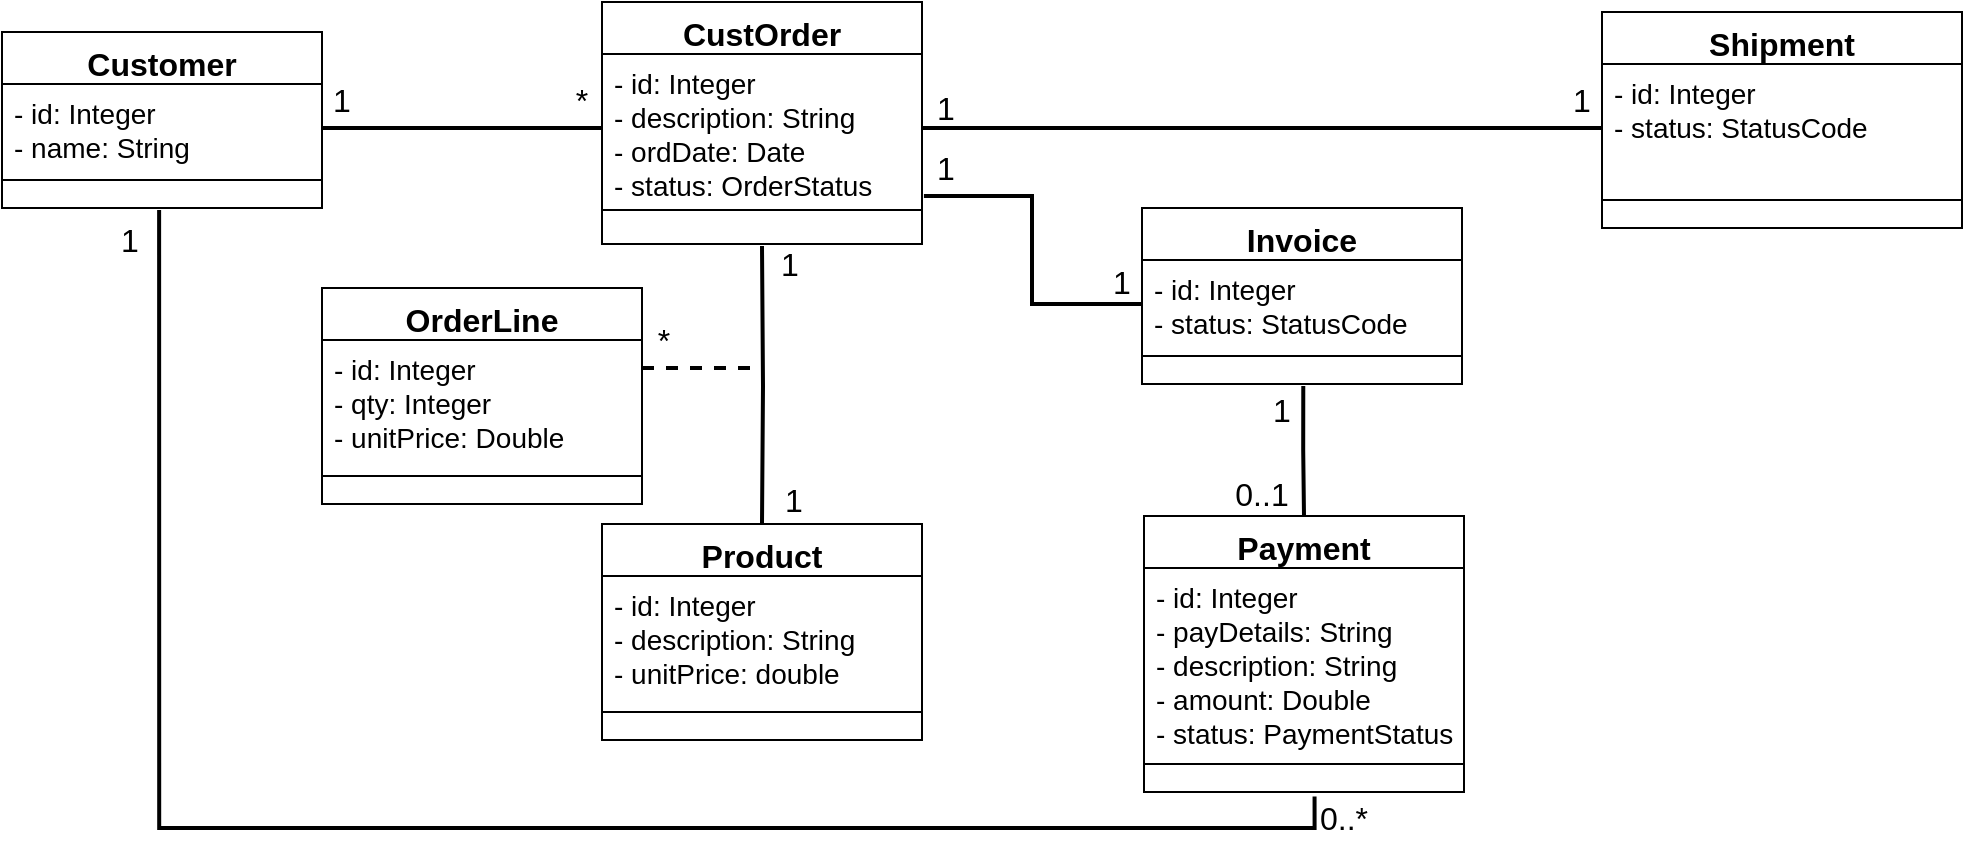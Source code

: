<mxfile version="20.3.0" type="device" pages="4"><diagram id="U66a_pJ72Leb01V95il2" name="model"><mxGraphModel dx="1103" dy="607" grid="1" gridSize="10" guides="1" tooltips="1" connect="1" arrows="1" fold="1" page="1" pageScale="1" pageWidth="827" pageHeight="1169" math="0" shadow="0"><root><mxCell id="0"/><mxCell id="1" parent="0"/><mxCell id="U3ARUsf22akv6laPQ_hK-1" value="Customer" style="swimlane;fontStyle=1;align=center;verticalAlign=top;childLayout=stackLayout;horizontal=1;startSize=26;horizontalStack=0;resizeParent=1;resizeParentMax=0;resizeLast=0;collapsible=1;marginBottom=0;fontSize=16;" parent="1" vertex="1"><mxGeometry x="10" y="72" width="160" height="88" as="geometry"/></mxCell><mxCell id="U3ARUsf22akv6laPQ_hK-2" value="- id: Integer&#10;- name: String" style="text;strokeColor=none;fillColor=none;align=left;verticalAlign=top;spacingLeft=4;spacingRight=4;overflow=hidden;rotatable=0;points=[[0,0.5],[1,0.5]];portConstraint=eastwest;fontSize=14;" parent="U3ARUsf22akv6laPQ_hK-1" vertex="1"><mxGeometry y="26" width="160" height="44" as="geometry"/></mxCell><mxCell id="U3ARUsf22akv6laPQ_hK-3" value="" style="line;strokeWidth=1;fillColor=none;align=left;verticalAlign=middle;spacingTop=-1;spacingLeft=3;spacingRight=3;rotatable=0;labelPosition=right;points=[];portConstraint=eastwest;strokeColor=inherit;" parent="U3ARUsf22akv6laPQ_hK-1" vertex="1"><mxGeometry y="70" width="160" height="8" as="geometry"/></mxCell><mxCell id="U3ARUsf22akv6laPQ_hK-4" value=" " style="text;strokeColor=none;fillColor=none;align=left;verticalAlign=top;spacingLeft=4;spacingRight=4;overflow=hidden;rotatable=0;points=[[0,0.5],[1,0.5]];portConstraint=eastwest;" parent="U3ARUsf22akv6laPQ_hK-1" vertex="1"><mxGeometry y="78" width="160" height="10" as="geometry"/></mxCell><mxCell id="U3ARUsf22akv6laPQ_hK-13" value="Product" style="swimlane;fontStyle=1;align=center;verticalAlign=top;childLayout=stackLayout;horizontal=1;startSize=26;horizontalStack=0;resizeParent=1;resizeParentMax=0;resizeLast=0;collapsible=1;marginBottom=0;fontSize=16;" parent="1" vertex="1"><mxGeometry x="310" y="318" width="160" height="108" as="geometry"/></mxCell><mxCell id="U3ARUsf22akv6laPQ_hK-14" value="- id: Integer&#10;- description: String&#10;- unitPrice: double" style="text;strokeColor=none;fillColor=none;align=left;verticalAlign=top;spacingLeft=4;spacingRight=4;overflow=hidden;rotatable=0;points=[[0,0.5],[1,0.5]];portConstraint=eastwest;fontSize=14;" parent="U3ARUsf22akv6laPQ_hK-13" vertex="1"><mxGeometry y="26" width="160" height="64" as="geometry"/></mxCell><mxCell id="U3ARUsf22akv6laPQ_hK-15" value="" style="line;strokeWidth=1;fillColor=none;align=left;verticalAlign=middle;spacingTop=-1;spacingLeft=3;spacingRight=3;rotatable=0;labelPosition=right;points=[];portConstraint=eastwest;strokeColor=inherit;" parent="U3ARUsf22akv6laPQ_hK-13" vertex="1"><mxGeometry y="90" width="160" height="8" as="geometry"/></mxCell><mxCell id="U3ARUsf22akv6laPQ_hK-16" value=" " style="text;strokeColor=none;fillColor=none;align=left;verticalAlign=top;spacingLeft=4;spacingRight=4;overflow=hidden;rotatable=0;points=[[0,0.5],[1,0.5]];portConstraint=eastwest;" parent="U3ARUsf22akv6laPQ_hK-13" vertex="1"><mxGeometry y="98" width="160" height="10" as="geometry"/></mxCell><mxCell id="U3ARUsf22akv6laPQ_hK-17" value="OrderLine" style="swimlane;fontStyle=1;align=center;verticalAlign=top;childLayout=stackLayout;horizontal=1;startSize=26;horizontalStack=0;resizeParent=1;resizeParentMax=0;resizeLast=0;collapsible=1;marginBottom=0;fontSize=16;" parent="1" vertex="1"><mxGeometry x="170" y="200" width="160" height="108" as="geometry"/></mxCell><mxCell id="U3ARUsf22akv6laPQ_hK-18" value="- id: Integer&#10;- qty: Integer&#10;- unitPrice: Double" style="text;strokeColor=none;fillColor=none;align=left;verticalAlign=top;spacingLeft=4;spacingRight=4;overflow=hidden;rotatable=0;points=[[0,0.5],[1,0.5]];portConstraint=eastwest;fontSize=14;" parent="U3ARUsf22akv6laPQ_hK-17" vertex="1"><mxGeometry y="26" width="160" height="64" as="geometry"/></mxCell><mxCell id="U3ARUsf22akv6laPQ_hK-19" value="" style="line;strokeWidth=1;fillColor=none;align=left;verticalAlign=middle;spacingTop=-1;spacingLeft=3;spacingRight=3;rotatable=0;labelPosition=right;points=[];portConstraint=eastwest;strokeColor=inherit;" parent="U3ARUsf22akv6laPQ_hK-17" vertex="1"><mxGeometry y="90" width="160" height="8" as="geometry"/></mxCell><mxCell id="U3ARUsf22akv6laPQ_hK-20" value=" " style="text;strokeColor=none;fillColor=none;align=left;verticalAlign=top;spacingLeft=4;spacingRight=4;overflow=hidden;rotatable=0;points=[[0,0.5],[1,0.5]];portConstraint=eastwest;" parent="U3ARUsf22akv6laPQ_hK-17" vertex="1"><mxGeometry y="98" width="160" height="10" as="geometry"/></mxCell><mxCell id="U3ARUsf22akv6laPQ_hK-21" value="Invoice" style="swimlane;fontStyle=1;align=center;verticalAlign=top;childLayout=stackLayout;horizontal=1;startSize=26;horizontalStack=0;resizeParent=1;resizeParentMax=0;resizeLast=0;collapsible=1;marginBottom=0;fontSize=16;" parent="1" vertex="1"><mxGeometry x="580" y="160" width="160" height="88" as="geometry"/></mxCell><mxCell id="U3ARUsf22akv6laPQ_hK-22" value="- id: Integer&#10;- status: StatusCode" style="text;strokeColor=none;fillColor=none;align=left;verticalAlign=top;spacingLeft=4;spacingRight=4;overflow=hidden;rotatable=0;points=[[0,0.5],[1,0.5]];portConstraint=eastwest;fontSize=14;" parent="U3ARUsf22akv6laPQ_hK-21" vertex="1"><mxGeometry y="26" width="160" height="44" as="geometry"/></mxCell><mxCell id="U3ARUsf22akv6laPQ_hK-23" value="" style="line;strokeWidth=1;fillColor=none;align=left;verticalAlign=middle;spacingTop=-1;spacingLeft=3;spacingRight=3;rotatable=0;labelPosition=right;points=[];portConstraint=eastwest;strokeColor=inherit;" parent="U3ARUsf22akv6laPQ_hK-21" vertex="1"><mxGeometry y="70" width="160" height="8" as="geometry"/></mxCell><mxCell id="U3ARUsf22akv6laPQ_hK-24" value=" " style="text;strokeColor=none;fillColor=none;align=left;verticalAlign=top;spacingLeft=4;spacingRight=4;overflow=hidden;rotatable=0;points=[[0,0.5],[1,0.5]];portConstraint=eastwest;" parent="U3ARUsf22akv6laPQ_hK-21" vertex="1"><mxGeometry y="78" width="160" height="10" as="geometry"/></mxCell><mxCell id="U3ARUsf22akv6laPQ_hK-25" value="Payment" style="swimlane;fontStyle=1;align=center;verticalAlign=top;childLayout=stackLayout;horizontal=1;startSize=26;horizontalStack=0;resizeParent=1;resizeParentMax=0;resizeLast=0;collapsible=1;marginBottom=0;fontSize=16;" parent="1" vertex="1"><mxGeometry x="581" y="314" width="160" height="138" as="geometry"/></mxCell><mxCell id="U3ARUsf22akv6laPQ_hK-26" value="- id: Integer&#10;- payDetails: String&#10;- description: String&#10;- amount: Double&#10;- status: PaymentStatus" style="text;strokeColor=none;fillColor=none;align=left;verticalAlign=top;spacingLeft=4;spacingRight=4;overflow=hidden;rotatable=0;points=[[0,0.5],[1,0.5]];portConstraint=eastwest;fontSize=14;" parent="U3ARUsf22akv6laPQ_hK-25" vertex="1"><mxGeometry y="26" width="160" height="94" as="geometry"/></mxCell><mxCell id="U3ARUsf22akv6laPQ_hK-27" value="" style="line;strokeWidth=1;fillColor=none;align=left;verticalAlign=middle;spacingTop=-1;spacingLeft=3;spacingRight=3;rotatable=0;labelPosition=right;points=[];portConstraint=eastwest;strokeColor=inherit;" parent="U3ARUsf22akv6laPQ_hK-25" vertex="1"><mxGeometry y="120" width="160" height="8" as="geometry"/></mxCell><mxCell id="U3ARUsf22akv6laPQ_hK-28" value=" " style="text;strokeColor=none;fillColor=none;align=left;verticalAlign=top;spacingLeft=4;spacingRight=4;overflow=hidden;rotatable=0;points=[[0,0.5],[1,0.5]];portConstraint=eastwest;" parent="U3ARUsf22akv6laPQ_hK-25" vertex="1"><mxGeometry y="128" width="160" height="10" as="geometry"/></mxCell><mxCell id="U3ARUsf22akv6laPQ_hK-33" value="Shipment" style="swimlane;fontStyle=1;align=center;verticalAlign=top;childLayout=stackLayout;horizontal=1;startSize=26;horizontalStack=0;resizeParent=1;resizeParentMax=0;resizeLast=0;collapsible=1;marginBottom=0;fontSize=16;" parent="1" vertex="1"><mxGeometry x="810" y="62" width="180" height="108" as="geometry"/></mxCell><mxCell id="U3ARUsf22akv6laPQ_hK-34" value="- id: Integer&#10;- status: StatusCode" style="text;strokeColor=none;fillColor=none;align=left;verticalAlign=top;spacingLeft=4;spacingRight=4;overflow=hidden;rotatable=0;points=[[0,0.5],[1,0.5]];portConstraint=eastwest;fontSize=14;" parent="U3ARUsf22akv6laPQ_hK-33" vertex="1"><mxGeometry y="26" width="180" height="64" as="geometry"/></mxCell><mxCell id="U3ARUsf22akv6laPQ_hK-35" value="" style="line;strokeWidth=1;fillColor=none;align=left;verticalAlign=middle;spacingTop=-1;spacingLeft=3;spacingRight=3;rotatable=0;labelPosition=right;points=[];portConstraint=eastwest;strokeColor=inherit;" parent="U3ARUsf22akv6laPQ_hK-33" vertex="1"><mxGeometry y="90" width="180" height="8" as="geometry"/></mxCell><mxCell id="U3ARUsf22akv6laPQ_hK-36" value=" " style="text;strokeColor=none;fillColor=none;align=left;verticalAlign=top;spacingLeft=4;spacingRight=4;overflow=hidden;rotatable=0;points=[[0,0.5],[1,0.5]];portConstraint=eastwest;" parent="U3ARUsf22akv6laPQ_hK-33" vertex="1"><mxGeometry y="98" width="180" height="10" as="geometry"/></mxCell><mxCell id="U3ARUsf22akv6laPQ_hK-37" style="edgeStyle=orthogonalEdgeStyle;rounded=0;orthogonalLoop=1;jettySize=auto;html=1;entryX=0;entryY=0.5;entryDx=0;entryDy=0;fontSize=14;endArrow=none;endFill=0;strokeWidth=2;" parent="1" source="U3ARUsf22akv6laPQ_hK-2" target="U3ARUsf22akv6laPQ_hK-6" edge="1"><mxGeometry relative="1" as="geometry"/></mxCell><mxCell id="U3ARUsf22akv6laPQ_hK-39" style="edgeStyle=orthogonalEdgeStyle;rounded=0;orthogonalLoop=1;jettySize=auto;html=1;entryX=0.5;entryY=0;entryDx=0;entryDy=0;fontSize=14;endArrow=none;endFill=0;strokeWidth=2;" parent="1" target="U3ARUsf22akv6laPQ_hK-13" edge="1"><mxGeometry relative="1" as="geometry"><mxPoint x="390" y="179" as="sourcePoint"/><mxPoint x="440" y="290" as="targetPoint"/></mxGeometry></mxCell><mxCell id="U3ARUsf22akv6laPQ_hK-40" style="edgeStyle=orthogonalEdgeStyle;rounded=0;orthogonalLoop=1;jettySize=auto;html=1;entryX=0;entryY=0.5;entryDx=0;entryDy=0;fontSize=14;endArrow=none;endFill=0;strokeWidth=2;dashed=1;" parent="1" edge="1"><mxGeometry relative="1" as="geometry"><mxPoint x="330" y="240" as="sourcePoint"/><mxPoint x="390" y="240" as="targetPoint"/></mxGeometry></mxCell><mxCell id="U3ARUsf22akv6laPQ_hK-42" style="edgeStyle=orthogonalEdgeStyle;rounded=0;orthogonalLoop=1;jettySize=auto;html=1;entryX=0;entryY=0.5;entryDx=0;entryDy=0;fontSize=14;endArrow=none;endFill=0;strokeWidth=2;exitX=1.006;exitY=0.959;exitDx=0;exitDy=0;exitPerimeter=0;" parent="1" source="U3ARUsf22akv6laPQ_hK-6" target="U3ARUsf22akv6laPQ_hK-22" edge="1"><mxGeometry relative="1" as="geometry"><mxPoint x="550" y="328" as="sourcePoint"/><mxPoint x="690" y="328" as="targetPoint"/></mxGeometry></mxCell><mxCell id="U3ARUsf22akv6laPQ_hK-44" style="edgeStyle=orthogonalEdgeStyle;rounded=0;orthogonalLoop=1;jettySize=auto;html=1;entryX=0.5;entryY=0;entryDx=0;entryDy=0;fontSize=14;endArrow=none;endFill=0;strokeWidth=2;exitX=0.504;exitY=1.1;exitDx=0;exitDy=0;exitPerimeter=0;" parent="1" source="U3ARUsf22akv6laPQ_hK-24" target="U3ARUsf22akv6laPQ_hK-25" edge="1"><mxGeometry relative="1" as="geometry"><mxPoint x="560" y="260.0" as="sourcePoint"/><mxPoint x="560" y="418.6" as="targetPoint"/></mxGeometry></mxCell><mxCell id="U3ARUsf22akv6laPQ_hK-45" style="edgeStyle=orthogonalEdgeStyle;rounded=0;orthogonalLoop=1;jettySize=auto;html=1;entryX=0;entryY=0.5;entryDx=0;entryDy=0;fontSize=14;endArrow=none;endFill=0;strokeWidth=2;exitX=1;exitY=0.5;exitDx=0;exitDy=0;" parent="1" source="U3ARUsf22akv6laPQ_hK-6" target="U3ARUsf22akv6laPQ_hK-34" edge="1"><mxGeometry relative="1" as="geometry"><mxPoint x="482.56" y="110.2" as="sourcePoint"/><mxPoint x="580" y="58" as="targetPoint"/></mxGeometry></mxCell><mxCell id="U3ARUsf22akv6laPQ_hK-46" value="*" style="text;align=center;fontStyle=0;verticalAlign=middle;spacingLeft=3;spacingRight=3;strokeColor=none;rotatable=0;points=[[0,0.5],[1,0.5]];portConstraint=eastwest;fontSize=16;" parent="1" vertex="1"><mxGeometry x="290" y="92" width="20" height="26" as="geometry"/></mxCell><mxCell id="U3ARUsf22akv6laPQ_hK-47" value="1" style="text;align=center;fontStyle=0;verticalAlign=middle;spacingLeft=3;spacingRight=3;strokeColor=none;rotatable=0;points=[[0,0.5],[1,0.5]];portConstraint=eastwest;fontSize=16;" parent="1" vertex="1"><mxGeometry x="170" y="92" width="20" height="26" as="geometry"/></mxCell><mxCell id="U3ARUsf22akv6laPQ_hK-48" value="1" style="text;align=center;fontStyle=0;verticalAlign=middle;spacingLeft=3;spacingRight=3;strokeColor=none;rotatable=0;points=[[0,0.5],[1,0.5]];portConstraint=eastwest;fontSize=16;" parent="1" vertex="1"><mxGeometry x="394" y="174" width="20" height="26" as="geometry"/></mxCell><mxCell id="U3ARUsf22akv6laPQ_hK-49" value="1" style="text;align=center;fontStyle=0;verticalAlign=middle;spacingLeft=3;spacingRight=3;strokeColor=none;rotatable=0;points=[[0,0.5],[1,0.5]];portConstraint=eastwest;fontSize=16;" parent="1" vertex="1"><mxGeometry x="396" y="292" width="20" height="26" as="geometry"/></mxCell><mxCell id="U3ARUsf22akv6laPQ_hK-5" value="CustOrder" style="swimlane;fontStyle=1;align=center;verticalAlign=top;childLayout=stackLayout;horizontal=1;startSize=26;horizontalStack=0;resizeParent=1;resizeParentMax=0;resizeLast=0;collapsible=1;marginBottom=0;fontSize=16;labelBackgroundColor=none;" parent="1" vertex="1"><mxGeometry x="310" y="57" width="160" height="121" as="geometry"/></mxCell><mxCell id="U3ARUsf22akv6laPQ_hK-6" value="- id: Integer&#10;- description: String&#10;- ordDate: Date&#10;- status: OrderStatus" style="text;strokeColor=none;fillColor=none;align=left;verticalAlign=top;spacingLeft=4;spacingRight=4;overflow=hidden;rotatable=0;points=[[0,0.5],[1,0.5]];portConstraint=eastwest;fontSize=14;" parent="U3ARUsf22akv6laPQ_hK-5" vertex="1"><mxGeometry y="26" width="160" height="74" as="geometry"/></mxCell><mxCell id="U3ARUsf22akv6laPQ_hK-7" value="" style="line;strokeWidth=1;fillColor=none;align=left;verticalAlign=middle;spacingTop=-1;spacingLeft=3;spacingRight=3;rotatable=0;labelPosition=right;points=[];portConstraint=eastwest;strokeColor=inherit;" parent="U3ARUsf22akv6laPQ_hK-5" vertex="1"><mxGeometry y="100" width="160" height="8" as="geometry"/></mxCell><mxCell id="U3ARUsf22akv6laPQ_hK-8" value=" " style="text;strokeColor=none;fillColor=none;align=left;verticalAlign=top;spacingLeft=4;spacingRight=4;overflow=hidden;rotatable=0;points=[[0,0.5],[1,0.5]];portConstraint=eastwest;" parent="U3ARUsf22akv6laPQ_hK-5" vertex="1"><mxGeometry y="108" width="160" height="13" as="geometry"/></mxCell><mxCell id="U3ARUsf22akv6laPQ_hK-50" value="*" style="text;align=center;fontStyle=0;verticalAlign=middle;spacingLeft=3;spacingRight=3;strokeColor=none;rotatable=0;points=[[0,0.5],[1,0.5]];portConstraint=eastwest;fontSize=16;" parent="1" vertex="1"><mxGeometry x="331" y="212" width="20" height="26" as="geometry"/></mxCell><mxCell id="U3ARUsf22akv6laPQ_hK-55" value="1" style="text;align=center;fontStyle=0;verticalAlign=middle;spacingLeft=3;spacingRight=3;strokeColor=none;rotatable=0;points=[[0,0.5],[1,0.5]];portConstraint=eastwest;fontSize=16;" parent="1" vertex="1"><mxGeometry x="472" y="96" width="20" height="26" as="geometry"/></mxCell><mxCell id="U3ARUsf22akv6laPQ_hK-56" value="1" style="text;align=center;fontStyle=0;verticalAlign=middle;spacingLeft=3;spacingRight=3;strokeColor=none;rotatable=0;points=[[0,0.5],[1,0.5]];portConstraint=eastwest;fontSize=16;" parent="1" vertex="1"><mxGeometry x="472" y="126" width="20" height="26" as="geometry"/></mxCell><mxCell id="U3ARUsf22akv6laPQ_hK-57" value="1" style="text;align=center;fontStyle=0;verticalAlign=middle;spacingLeft=3;spacingRight=3;strokeColor=none;rotatable=0;points=[[0,0.5],[1,0.5]];portConstraint=eastwest;fontSize=16;" parent="1" vertex="1"><mxGeometry x="560" y="183" width="20" height="26" as="geometry"/></mxCell><mxCell id="U3ARUsf22akv6laPQ_hK-58" value="1" style="text;align=center;fontStyle=0;verticalAlign=middle;spacingLeft=3;spacingRight=3;strokeColor=none;rotatable=0;points=[[0,0.5],[1,0.5]];portConstraint=eastwest;fontSize=16;" parent="1" vertex="1"><mxGeometry x="790" y="92" width="20" height="26" as="geometry"/></mxCell><mxCell id="U3ARUsf22akv6laPQ_hK-59" value="1" style="text;align=center;fontStyle=0;verticalAlign=middle;spacingLeft=3;spacingRight=3;strokeColor=none;rotatable=0;points=[[0,0.5],[1,0.5]];portConstraint=eastwest;fontSize=16;" parent="1" vertex="1"><mxGeometry x="640" y="247" width="20" height="26" as="geometry"/></mxCell><mxCell id="U3ARUsf22akv6laPQ_hK-60" value="0..1" style="text;align=center;fontStyle=0;verticalAlign=middle;spacingLeft=3;spacingRight=3;strokeColor=none;rotatable=0;points=[[0,0.5],[1,0.5]];portConstraint=eastwest;fontSize=16;" parent="1" vertex="1"><mxGeometry x="630" y="289" width="20" height="26" as="geometry"/></mxCell><mxCell id="U3ARUsf22akv6laPQ_hK-61" style="edgeStyle=orthogonalEdgeStyle;rounded=0;orthogonalLoop=1;jettySize=auto;html=1;entryX=0.533;entryY=1.22;entryDx=0;entryDy=0;fontSize=14;endArrow=none;endFill=0;strokeWidth=2;exitX=0.491;exitY=1.1;exitDx=0;exitDy=0;exitPerimeter=0;entryPerimeter=0;" parent="1" source="U3ARUsf22akv6laPQ_hK-4" target="U3ARUsf22akv6laPQ_hK-28" edge="1"><mxGeometry relative="1" as="geometry"><mxPoint x="180" y="130" as="sourcePoint"/><mxPoint x="320" y="130" as="targetPoint"/><Array as="points"><mxPoint x="89" y="470"/><mxPoint x="666" y="470"/></Array></mxGeometry></mxCell><mxCell id="U3ARUsf22akv6laPQ_hK-62" value="0..*" style="text;align=center;fontStyle=0;verticalAlign=middle;spacingLeft=3;spacingRight=3;strokeColor=none;rotatable=0;points=[[0,0.5],[1,0.5]];portConstraint=eastwest;fontSize=16;" parent="1" vertex="1"><mxGeometry x="671" y="451" width="20" height="26" as="geometry"/></mxCell><mxCell id="U3ARUsf22akv6laPQ_hK-63" value="1" style="text;align=center;fontStyle=0;verticalAlign=middle;spacingLeft=3;spacingRight=3;strokeColor=none;rotatable=0;points=[[0,0.5],[1,0.5]];portConstraint=eastwest;fontSize=16;" parent="1" vertex="1"><mxGeometry x="64" y="162" width="20" height="26" as="geometry"/></mxCell></root></mxGraphModel></diagram><diagram id="6adZZ6O9M3-yUwYdgH7R" name="Modules"><mxGraphModel dx="2952" dy="1883" grid="1" gridSize="10" guides="1" tooltips="1" connect="1" arrows="1" fold="1" page="1" pageScale="1" pageWidth="827" pageHeight="1169" math="0" shadow="0"><root><mxCell id="0"/><mxCell id="1" parent="0"/><mxCell id="u5VpPKeJEqsnpkNp56Ku-4" value="&lt;&lt;Activity&gt;&gt;&#10;HandleOrder" style="swimlane;fontStyle=1;align=center;verticalAlign=top;childLayout=stackLayout;horizontal=1;startSize=47;horizontalStack=0;resizeParent=1;resizeParentMax=0;resizeLast=0;collapsible=1;marginBottom=0;fontSize=16;labelBackgroundColor=none;" parent="1" vertex="1"><mxGeometry x="-1278" y="40" width="130" height="88" as="geometry"/></mxCell><mxCell id="u5VpPKeJEqsnpkNp56Ku-5" value="- id: Integer&#10;" style="text;strokeColor=none;fillColor=none;align=left;verticalAlign=top;spacingLeft=4;spacingRight=4;overflow=hidden;rotatable=0;points=[[0,0.5],[1,0.5]];portConstraint=eastwest;fontSize=14;" parent="u5VpPKeJEqsnpkNp56Ku-4" vertex="1"><mxGeometry y="47" width="130" height="23" as="geometry"/></mxCell><mxCell id="u5VpPKeJEqsnpkNp56Ku-6" value="" style="line;strokeWidth=1;fillColor=none;align=left;verticalAlign=middle;spacingTop=-1;spacingLeft=3;spacingRight=3;rotatable=0;labelPosition=right;points=[];portConstraint=eastwest;strokeColor=inherit;" parent="u5VpPKeJEqsnpkNp56Ku-4" vertex="1"><mxGeometry y="70" width="130" height="8" as="geometry"/></mxCell><mxCell id="u5VpPKeJEqsnpkNp56Ku-7" value=" " style="text;strokeColor=none;fillColor=none;align=left;verticalAlign=top;spacingLeft=4;spacingRight=4;overflow=hidden;rotatable=0;points=[[0,0.5],[1,0.5]];portConstraint=eastwest;" parent="u5VpPKeJEqsnpkNp56Ku-4" vertex="1"><mxGeometry y="78" width="130" height="10" as="geometry"/></mxCell><mxCell id="u5VpPKeJEqsnpkNp56Ku-8" value="CustOrder" style="swimlane;fontStyle=1;align=center;verticalAlign=top;childLayout=stackLayout;horizontal=1;startSize=30;horizontalStack=0;resizeParent=1;resizeParentMax=0;resizeLast=0;collapsible=1;marginBottom=0;fontSize=16;labelBackgroundColor=none;" parent="1" vertex="1"><mxGeometry x="-1480" y="247.5" width="130" height="88" as="geometry"/></mxCell><mxCell id="u5VpPKeJEqsnpkNp56Ku-9" value="- id: Integer&#10;- status: Received&#10;" style="text;strokeColor=none;fillColor=none;align=left;verticalAlign=top;spacingLeft=4;spacingRight=4;overflow=hidden;rotatable=0;points=[[0,0.5],[1,0.5]];portConstraint=eastwest;fontSize=14;" parent="u5VpPKeJEqsnpkNp56Ku-8" vertex="1"><mxGeometry y="30" width="130" height="40" as="geometry"/></mxCell><mxCell id="u5VpPKeJEqsnpkNp56Ku-10" value="" style="line;strokeWidth=1;fillColor=none;align=left;verticalAlign=middle;spacingTop=-1;spacingLeft=3;spacingRight=3;rotatable=0;labelPosition=right;points=[];portConstraint=eastwest;strokeColor=inherit;" parent="u5VpPKeJEqsnpkNp56Ku-8" vertex="1"><mxGeometry y="70" width="130" height="8" as="geometry"/></mxCell><mxCell id="u5VpPKeJEqsnpkNp56Ku-11" value=" " style="text;strokeColor=none;fillColor=none;align=left;verticalAlign=top;spacingLeft=4;spacingRight=4;overflow=hidden;rotatable=0;points=[[0,0.5],[1,0.5]];portConstraint=eastwest;" parent="u5VpPKeJEqsnpkNp56Ku-8" vertex="1"><mxGeometry y="78" width="130" height="10" as="geometry"/></mxCell><mxCell id="u5VpPKeJEqsnpkNp56Ku-12" value="&lt;&lt;decision&gt;&gt;&#10;AcceptOrNot" style="swimlane;fontStyle=1;align=center;verticalAlign=top;childLayout=stackLayout;horizontal=1;startSize=50;horizontalStack=0;resizeParent=1;resizeParentMax=0;resizeLast=0;collapsible=1;marginBottom=0;fontSize=16;labelBackgroundColor=none;fillColor=#FFE599;" parent="1" vertex="1"><mxGeometry x="-1033" y="110" width="140" height="98" as="geometry"/></mxCell><mxCell id="u5VpPKeJEqsnpkNp56Ku-13" value="- id: Integer&#10;" style="text;strokeColor=none;fillColor=none;align=left;verticalAlign=top;spacingLeft=4;spacingRight=4;overflow=hidden;rotatable=0;points=[[0,0.5],[1,0.5]];portConstraint=eastwest;fontSize=14;" parent="u5VpPKeJEqsnpkNp56Ku-12" vertex="1"><mxGeometry y="50" width="140" height="30" as="geometry"/></mxCell><mxCell id="u5VpPKeJEqsnpkNp56Ku-14" value="" style="line;strokeWidth=1;fillColor=none;align=left;verticalAlign=middle;spacingTop=-1;spacingLeft=3;spacingRight=3;rotatable=0;labelPosition=right;points=[];portConstraint=eastwest;strokeColor=inherit;" parent="u5VpPKeJEqsnpkNp56Ku-12" vertex="1"><mxGeometry y="80" width="140" height="8" as="geometry"/></mxCell><mxCell id="u5VpPKeJEqsnpkNp56Ku-15" value=" " style="text;strokeColor=none;fillColor=none;align=left;verticalAlign=top;spacingLeft=4;spacingRight=4;overflow=hidden;rotatable=0;points=[[0,0.5],[1,0.5]];portConstraint=eastwest;" parent="u5VpPKeJEqsnpkNp56Ku-12" vertex="1"><mxGeometry y="88" width="140" height="10" as="geometry"/></mxCell><mxCell id="u5VpPKeJEqsnpkNp56Ku-16" value="FillOrder" style="swimlane;fontStyle=1;align=center;verticalAlign=top;childLayout=stackLayout;horizontal=1;startSize=30;horizontalStack=0;resizeParent=1;resizeParentMax=0;resizeLast=0;collapsible=1;marginBottom=0;fontSize=16;labelBackgroundColor=none;fillColor=#d5e8d4;strokeColor=#82b366;gradientColor=#97d077;" parent="1" vertex="1"><mxGeometry x="-1280" y="247.5" width="110" height="81" as="geometry"/></mxCell><mxCell id="u5VpPKeJEqsnpkNp56Ku-17" value="- id: Integer&#10;" style="text;strokeColor=none;fillColor=none;align=left;verticalAlign=top;spacingLeft=4;spacingRight=4;overflow=hidden;rotatable=0;points=[[0,0.5],[1,0.5]];portConstraint=eastwest;fontSize=14;" parent="u5VpPKeJEqsnpkNp56Ku-16" vertex="1"><mxGeometry y="30" width="110" height="33" as="geometry"/></mxCell><mxCell id="u5VpPKeJEqsnpkNp56Ku-18" value="" style="line;strokeWidth=1;fillColor=none;align=left;verticalAlign=middle;spacingTop=-1;spacingLeft=3;spacingRight=3;rotatable=0;labelPosition=right;points=[];portConstraint=eastwest;strokeColor=inherit;" parent="u5VpPKeJEqsnpkNp56Ku-16" vertex="1"><mxGeometry y="63" width="110" height="8" as="geometry"/></mxCell><mxCell id="u5VpPKeJEqsnpkNp56Ku-19" value=" " style="text;strokeColor=none;fillColor=none;align=left;verticalAlign=top;spacingLeft=4;spacingRight=4;overflow=hidden;rotatable=0;points=[[0,0.5],[1,0.5]];portConstraint=eastwest;" parent="u5VpPKeJEqsnpkNp56Ku-16" vertex="1"><mxGeometry y="71" width="110" height="10" as="geometry"/></mxCell><mxCell id="u5VpPKeJEqsnpkNp56Ku-20" value="&lt;&lt;merge&gt;&#10;EndOrder" style="swimlane;fontStyle=1;align=center;verticalAlign=top;childLayout=stackLayout;horizontal=1;startSize=50;horizontalStack=0;resizeParent=1;resizeParentMax=0;resizeLast=0;collapsible=1;marginBottom=0;fontSize=16;labelBackgroundColor=none;fillColor=#FFE599;" parent="1" vertex="1"><mxGeometry x="-879" y="250" width="110" height="101" as="geometry"/></mxCell><mxCell id="u5VpPKeJEqsnpkNp56Ku-21" value="- id: Integer&#10;" style="text;strokeColor=none;fillColor=none;align=left;verticalAlign=top;spacingLeft=4;spacingRight=4;overflow=hidden;rotatable=0;points=[[0,0.5],[1,0.5]];portConstraint=eastwest;fontSize=14;" parent="u5VpPKeJEqsnpkNp56Ku-20" vertex="1"><mxGeometry y="50" width="110" height="33" as="geometry"/></mxCell><mxCell id="u5VpPKeJEqsnpkNp56Ku-22" value="" style="line;strokeWidth=1;fillColor=none;align=left;verticalAlign=middle;spacingTop=-1;spacingLeft=3;spacingRight=3;rotatable=0;labelPosition=right;points=[];portConstraint=eastwest;strokeColor=inherit;" parent="u5VpPKeJEqsnpkNp56Ku-20" vertex="1"><mxGeometry y="83" width="110" height="8" as="geometry"/></mxCell><mxCell id="u5VpPKeJEqsnpkNp56Ku-23" value=" " style="text;strokeColor=none;fillColor=none;align=left;verticalAlign=top;spacingLeft=4;spacingRight=4;overflow=hidden;rotatable=0;points=[[0,0.5],[1,0.5]];portConstraint=eastwest;" parent="u5VpPKeJEqsnpkNp56Ku-20" vertex="1"><mxGeometry y="91" width="110" height="10" as="geometry"/></mxCell><mxCell id="u5VpPKeJEqsnpkNp56Ku-24" style="edgeStyle=none;rounded=1;orthogonalLoop=1;jettySize=auto;html=1;exitX=0.172;exitY=1.032;exitDx=0;exitDy=0;entryX=0.5;entryY=0;entryDx=0;entryDy=0;strokeColor=default;strokeWidth=2;fontSize=16;endArrow=open;endFill=0;endSize=8;exitPerimeter=0;" parent="1" source="u5VpPKeJEqsnpkNp56Ku-7" target="u5VpPKeJEqsnpkNp56Ku-8" edge="1"><mxGeometry relative="1" as="geometry"/></mxCell><mxCell id="u5VpPKeJEqsnpkNp56Ku-25" style="edgeStyle=none;rounded=0;orthogonalLoop=1;jettySize=auto;html=1;exitX=0.406;exitY=1.116;exitDx=0;exitDy=0;entryX=0.5;entryY=0;entryDx=0;entryDy=0;strokeColor=default;strokeWidth=2;fontSize=16;endArrow=open;endFill=0;endSize=8;exitPerimeter=0;" parent="1" source="u5VpPKeJEqsnpkNp56Ku-7" target="u5VpPKeJEqsnpkNp56Ku-16" edge="1"><mxGeometry relative="1" as="geometry"><mxPoint x="-1333" y="200.5" as="sourcePoint"/><mxPoint x="-1388" y="257.5" as="targetPoint"/></mxGeometry></mxCell><mxCell id="u5VpPKeJEqsnpkNp56Ku-27" style="edgeStyle=none;rounded=0;orthogonalLoop=1;jettySize=auto;html=1;entryX=0.75;entryY=0;entryDx=0;entryDy=0;strokeColor=default;strokeWidth=2;fontSize=16;endArrow=open;endFill=0;endSize=8;exitX=0.628;exitY=1.153;exitDx=0;exitDy=0;exitPerimeter=0;" parent="1" source="u5VpPKeJEqsnpkNp56Ku-15" target="u5VpPKeJEqsnpkNp56Ku-20" edge="1"><mxGeometry relative="1" as="geometry"><mxPoint x="-1223" y="207.5" as="sourcePoint"/><mxPoint x="-1101.5" y="257.5" as="targetPoint"/></mxGeometry></mxCell><mxCell id="u5VpPKeJEqsnpkNp56Ku-28" style="edgeStyle=none;rounded=0;orthogonalLoop=1;jettySize=auto;html=1;entryX=0.75;entryY=0;entryDx=0;entryDy=0;strokeColor=default;strokeWidth=2;fontSize=16;endArrow=open;endFill=0;endSize=8;exitX=0.222;exitY=1.153;exitDx=0;exitDy=0;exitPerimeter=0;" parent="1" source="u5VpPKeJEqsnpkNp56Ku-15" target="u5VpPKeJEqsnpkNp56Ku-16" edge="1"><mxGeometry relative="1" as="geometry"><mxPoint x="-1087.42" y="210.03" as="sourcePoint"/><mxPoint x="-1074" y="257.5" as="targetPoint"/></mxGeometry></mxCell><mxCell id="u5VpPKeJEqsnpkNp56Ku-29" value="&lt;&lt;fork&gt;&gt;&#10;Delivery" style="swimlane;fontStyle=1;align=center;verticalAlign=top;childLayout=stackLayout;horizontal=1;startSize=50;horizontalStack=0;resizeParent=1;resizeParentMax=0;resizeLast=0;collapsible=1;marginBottom=0;fontSize=16;labelBackgroundColor=none;fillColor=#FFE599;" parent="1" vertex="1"><mxGeometry x="-1180" y="370" width="143.5" height="101" as="geometry"/></mxCell><mxCell id="u5VpPKeJEqsnpkNp56Ku-30" value="- id: Integer&#10;" style="text;strokeColor=none;fillColor=none;align=left;verticalAlign=top;spacingLeft=4;spacingRight=4;overflow=hidden;rotatable=0;points=[[0,0.5],[1,0.5]];portConstraint=eastwest;fontSize=14;" parent="u5VpPKeJEqsnpkNp56Ku-29" vertex="1"><mxGeometry y="50" width="143.5" height="33" as="geometry"/></mxCell><mxCell id="u5VpPKeJEqsnpkNp56Ku-31" value="" style="line;strokeWidth=1;fillColor=none;align=left;verticalAlign=middle;spacingTop=-1;spacingLeft=3;spacingRight=3;rotatable=0;labelPosition=right;points=[];portConstraint=eastwest;strokeColor=inherit;" parent="u5VpPKeJEqsnpkNp56Ku-29" vertex="1"><mxGeometry y="83" width="143.5" height="8" as="geometry"/></mxCell><mxCell id="u5VpPKeJEqsnpkNp56Ku-32" value=" " style="text;strokeColor=none;fillColor=none;align=left;verticalAlign=top;spacingLeft=4;spacingRight=4;overflow=hidden;rotatable=0;points=[[0,0.5],[1,0.5]];portConstraint=eastwest;" parent="u5VpPKeJEqsnpkNp56Ku-29" vertex="1"><mxGeometry y="91" width="143.5" height="10" as="geometry"/></mxCell><mxCell id="u5VpPKeJEqsnpkNp56Ku-33" value="CustOrder" style="swimlane;fontStyle=1;align=center;verticalAlign=top;childLayout=stackLayout;horizontal=1;startSize=30;horizontalStack=0;resizeParent=1;resizeParentMax=0;resizeLast=0;collapsible=1;marginBottom=0;fontSize=16;labelBackgroundColor=none;" parent="1" vertex="1"><mxGeometry x="-1420" y="370" width="110" height="88" as="geometry"/></mxCell><mxCell id="u5VpPKeJEqsnpkNp56Ku-34" value="- id: Integer&#10;- status: Filling" style="text;strokeColor=none;fillColor=none;align=left;verticalAlign=top;spacingLeft=4;spacingRight=4;overflow=hidden;rotatable=0;points=[[0,0.5],[1,0.5]];portConstraint=eastwest;fontSize=14;" parent="u5VpPKeJEqsnpkNp56Ku-33" vertex="1"><mxGeometry y="30" width="110" height="40" as="geometry"/></mxCell><mxCell id="u5VpPKeJEqsnpkNp56Ku-35" value="" style="line;strokeWidth=1;fillColor=none;align=left;verticalAlign=middle;spacingTop=-1;spacingLeft=3;spacingRight=3;rotatable=0;labelPosition=right;points=[];portConstraint=eastwest;strokeColor=inherit;" parent="u5VpPKeJEqsnpkNp56Ku-33" vertex="1"><mxGeometry y="70" width="110" height="8" as="geometry"/></mxCell><mxCell id="u5VpPKeJEqsnpkNp56Ku-36" value=" " style="text;strokeColor=none;fillColor=none;align=left;verticalAlign=top;spacingLeft=4;spacingRight=4;overflow=hidden;rotatable=0;points=[[0,0.5],[1,0.5]];portConstraint=eastwest;" parent="u5VpPKeJEqsnpkNp56Ku-33" vertex="1"><mxGeometry y="78" width="110" height="10" as="geometry"/></mxCell><mxCell id="u5VpPKeJEqsnpkNp56Ku-37" style="edgeStyle=none;rounded=0;orthogonalLoop=1;jettySize=auto;html=1;entryX=0.5;entryY=0;entryDx=0;entryDy=0;strokeColor=default;strokeWidth=2;fontSize=16;endArrow=open;endFill=0;endSize=8;" parent="1" target="u5VpPKeJEqsnpkNp56Ku-33" edge="1"><mxGeometry relative="1" as="geometry"><mxPoint x="-1243" y="328" as="sourcePoint"/><mxPoint x="-1255" y="257.5" as="targetPoint"/></mxGeometry></mxCell><mxCell id="u5VpPKeJEqsnpkNp56Ku-38" style="edgeStyle=none;rounded=0;orthogonalLoop=1;jettySize=auto;html=1;entryX=0.5;entryY=0;entryDx=0;entryDy=0;strokeColor=default;strokeWidth=2;fontSize=16;endArrow=open;endFill=0;endSize=8;exitX=0.808;exitY=1.156;exitDx=0;exitDy=0;exitPerimeter=0;" parent="1" source="u5VpPKeJEqsnpkNp56Ku-19" target="u5VpPKeJEqsnpkNp56Ku-29" edge="1"><mxGeometry relative="1" as="geometry"><mxPoint x="-1235" y="328" as="sourcePoint"/><mxPoint x="-1355" y="380" as="targetPoint"/></mxGeometry></mxCell><mxCell id="u5VpPKeJEqsnpkNp56Ku-39" value="ShipOrder" style="swimlane;fontStyle=1;align=center;verticalAlign=top;childLayout=stackLayout;horizontal=1;startSize=30;horizontalStack=0;resizeParent=1;resizeParentMax=0;resizeLast=0;collapsible=1;marginBottom=0;fontSize=16;labelBackgroundColor=none;fillColor=#d5e8d4;strokeColor=#82b366;gradientColor=#97d077;" parent="1" vertex="1"><mxGeometry x="-1021" y="510" width="110" height="81" as="geometry"/></mxCell><mxCell id="u5VpPKeJEqsnpkNp56Ku-40" value="- id: Integer&#10;" style="text;strokeColor=none;fillColor=none;align=left;verticalAlign=top;spacingLeft=4;spacingRight=4;overflow=hidden;rotatable=0;points=[[0,0.5],[1,0.5]];portConstraint=eastwest;fontSize=14;" parent="u5VpPKeJEqsnpkNp56Ku-39" vertex="1"><mxGeometry y="30" width="110" height="33" as="geometry"/></mxCell><mxCell id="u5VpPKeJEqsnpkNp56Ku-41" value="" style="line;strokeWidth=1;fillColor=none;align=left;verticalAlign=middle;spacingTop=-1;spacingLeft=3;spacingRight=3;rotatable=0;labelPosition=right;points=[];portConstraint=eastwest;strokeColor=inherit;" parent="u5VpPKeJEqsnpkNp56Ku-39" vertex="1"><mxGeometry y="63" width="110" height="8" as="geometry"/></mxCell><mxCell id="u5VpPKeJEqsnpkNp56Ku-42" value=" " style="text;strokeColor=none;fillColor=none;align=left;verticalAlign=top;spacingLeft=4;spacingRight=4;overflow=hidden;rotatable=0;points=[[0,0.5],[1,0.5]];portConstraint=eastwest;" parent="u5VpPKeJEqsnpkNp56Ku-39" vertex="1"><mxGeometry y="71" width="110" height="10" as="geometry"/></mxCell><mxCell id="u5VpPKeJEqsnpkNp56Ku-43" value="CollectPayment" style="swimlane;fontStyle=1;align=center;verticalAlign=top;childLayout=stackLayout;horizontal=1;startSize=30;horizontalStack=0;resizeParent=1;resizeParentMax=0;resizeLast=0;collapsible=1;marginBottom=0;fontSize=16;labelBackgroundColor=none;fillColor=#d5e8d4;strokeColor=#82b366;gradientColor=#97d077;" parent="1" vertex="1"><mxGeometry x="-1330" y="510" width="140" height="81" as="geometry"/></mxCell><mxCell id="u5VpPKeJEqsnpkNp56Ku-44" value="- id: Integer&#10;" style="text;strokeColor=none;fillColor=none;align=left;verticalAlign=top;spacingLeft=4;spacingRight=4;overflow=hidden;rotatable=0;points=[[0,0.5],[1,0.5]];portConstraint=eastwest;fontSize=14;" parent="u5VpPKeJEqsnpkNp56Ku-43" vertex="1"><mxGeometry y="30" width="140" height="33" as="geometry"/></mxCell><mxCell id="u5VpPKeJEqsnpkNp56Ku-45" value="" style="line;strokeWidth=1;fillColor=none;align=left;verticalAlign=middle;spacingTop=-1;spacingLeft=3;spacingRight=3;rotatable=0;labelPosition=right;points=[];portConstraint=eastwest;strokeColor=inherit;" parent="u5VpPKeJEqsnpkNp56Ku-43" vertex="1"><mxGeometry y="63" width="140" height="8" as="geometry"/></mxCell><mxCell id="u5VpPKeJEqsnpkNp56Ku-46" value=" " style="text;strokeColor=none;fillColor=none;align=left;verticalAlign=top;spacingLeft=4;spacingRight=4;overflow=hidden;rotatable=0;points=[[0,0.5],[1,0.5]];portConstraint=eastwest;" parent="u5VpPKeJEqsnpkNp56Ku-43" vertex="1"><mxGeometry y="71" width="140" height="10" as="geometry"/></mxCell><mxCell id="u5VpPKeJEqsnpkNp56Ku-47" style="edgeStyle=none;rounded=0;orthogonalLoop=1;jettySize=auto;html=1;entryX=0.5;entryY=0;entryDx=0;entryDy=0;strokeColor=default;strokeWidth=2;fontSize=16;endArrow=open;endFill=0;endSize=8;exitX=0.238;exitY=1.017;exitDx=0;exitDy=0;exitPerimeter=0;" parent="1" source="u5VpPKeJEqsnpkNp56Ku-32" target="u5VpPKeJEqsnpkNp56Ku-43" edge="1"><mxGeometry relative="1" as="geometry"><mxPoint x="-1289" y="340" as="sourcePoint"/><mxPoint x="-1355" y="380" as="targetPoint"/></mxGeometry></mxCell><mxCell id="u5VpPKeJEqsnpkNp56Ku-48" style="edgeStyle=none;rounded=0;orthogonalLoop=1;jettySize=auto;html=1;entryX=0.5;entryY=0;entryDx=0;entryDy=0;strokeColor=default;strokeWidth=2;fontSize=16;endArrow=open;endFill=0;endSize=8;exitX=0.747;exitY=1.157;exitDx=0;exitDy=0;exitPerimeter=0;" parent="1" source="u5VpPKeJEqsnpkNp56Ku-32" target="u5VpPKeJEqsnpkNp56Ku-39" edge="1"><mxGeometry relative="1" as="geometry"><mxPoint x="-1195.847" y="481.17" as="sourcePoint"/><mxPoint x="-1265" y="520" as="targetPoint"/></mxGeometry></mxCell><mxCell id="u5VpPKeJEqsnpkNp56Ku-61" value="CustOrder" style="swimlane;fontStyle=1;align=center;verticalAlign=top;childLayout=stackLayout;horizontal=1;startSize=30;horizontalStack=0;resizeParent=1;resizeParentMax=0;resizeLast=0;collapsible=1;marginBottom=0;fontSize=16;labelBackgroundColor=none;" parent="1" vertex="1"><mxGeometry x="-1114" y="844" width="121" height="88" as="geometry"/></mxCell><mxCell id="u5VpPKeJEqsnpkNp56Ku-62" value="- id: Integer&#10;- status: Paid" style="text;strokeColor=none;fillColor=none;align=left;verticalAlign=top;spacingLeft=4;spacingRight=4;overflow=hidden;rotatable=0;points=[[0,0.5],[1,0.5]];portConstraint=eastwest;fontSize=14;" parent="u5VpPKeJEqsnpkNp56Ku-61" vertex="1"><mxGeometry y="30" width="121" height="40" as="geometry"/></mxCell><mxCell id="u5VpPKeJEqsnpkNp56Ku-63" value="" style="line;strokeWidth=1;fillColor=none;align=left;verticalAlign=middle;spacingTop=-1;spacingLeft=3;spacingRight=3;rotatable=0;labelPosition=right;points=[];portConstraint=eastwest;strokeColor=inherit;" parent="u5VpPKeJEqsnpkNp56Ku-61" vertex="1"><mxGeometry y="70" width="121" height="8" as="geometry"/></mxCell><mxCell id="u5VpPKeJEqsnpkNp56Ku-64" value=" " style="text;strokeColor=none;fillColor=none;align=left;verticalAlign=top;spacingLeft=4;spacingRight=4;overflow=hidden;rotatable=0;points=[[0,0.5],[1,0.5]];portConstraint=eastwest;" parent="u5VpPKeJEqsnpkNp56Ku-61" vertex="1"><mxGeometry y="78" width="121" height="10" as="geometry"/></mxCell><mxCell id="u5VpPKeJEqsnpkNp56Ku-70" style="edgeStyle=none;rounded=0;orthogonalLoop=1;jettySize=auto;html=1;entryX=0.5;entryY=0;entryDx=0;entryDy=0;strokeColor=default;strokeWidth=2;fontSize=16;endArrow=open;endFill=0;endSize=8;exitX=0.7;exitY=1.147;exitDx=0;exitDy=0;exitPerimeter=0;" parent="1" source="u5VpPKeJEqsnpkNp56Ku-46" target="Tx6o7Dgk6nUTU4XjiwyI-18" edge="1"><mxGeometry relative="1" as="geometry"><mxPoint x="-1246.21" y="600.77" as="sourcePoint"/><mxPoint x="-1246" y="639" as="targetPoint"/></mxGeometry></mxCell><mxCell id="u5VpPKeJEqsnpkNp56Ku-72" style="edgeStyle=none;rounded=0;orthogonalLoop=1;jettySize=auto;html=1;entryX=0.021;entryY=-0.01;entryDx=0;entryDy=0;strokeColor=default;strokeWidth=2;fontSize=16;endArrow=open;endFill=0;endSize=8;entryPerimeter=0;" parent="1" target="u5VpPKeJEqsnpkNp56Ku-54" edge="1"><mxGeometry relative="1" as="geometry"><mxPoint x="-955" y="591" as="sourcePoint"/><mxPoint x="-985" y="520" as="targetPoint"/></mxGeometry></mxCell><mxCell id="u5VpPKeJEqsnpkNp56Ku-73" style="edgeStyle=none;rounded=0;orthogonalLoop=1;jettySize=auto;html=1;strokeColor=default;strokeWidth=2;fontSize=16;endArrow=open;endFill=0;endSize=8;entryX=0;entryY=0.5;entryDx=0;entryDy=0;exitX=1;exitY=0.5;exitDx=0;exitDy=0;" parent="1" source="Tx6o7Dgk6nUTU4XjiwyI-19" target="u5VpPKeJEqsnpkNp56Ku-54" edge="1"><mxGeometry relative="1" as="geometry"><mxPoint x="-1040" y="840" as="sourcePoint"/><mxPoint x="-994" y="773" as="targetPoint"/></mxGeometry></mxCell><mxCell id="u5VpPKeJEqsnpkNp56Ku-74" style="edgeStyle=none;rounded=0;orthogonalLoop=1;jettySize=auto;html=1;entryX=0.542;entryY=1.071;entryDx=0;entryDy=0;strokeColor=default;strokeWidth=2;fontSize=16;endArrow=open;endFill=0;endSize=8;entryPerimeter=0;exitX=0.5;exitY=0;exitDx=0;exitDy=0;" parent="1" source="u5VpPKeJEqsnpkNp56Ku-53" target="u5VpPKeJEqsnpkNp56Ku-23" edge="1"><mxGeometry relative="1" as="geometry"><mxPoint x="-800" y="440" as="sourcePoint"/><mxPoint x="-976.5" y="680" as="targetPoint"/></mxGeometry></mxCell><mxCell id="u5VpPKeJEqsnpkNp56Ku-53" value="&lt;&lt;join&gt;&gt;&#10;CompleteOrder" style="swimlane;fontStyle=1;align=center;verticalAlign=top;childLayout=stackLayout;horizontal=1;startSize=50;horizontalStack=0;resizeParent=1;resizeParentMax=0;resizeLast=0;collapsible=1;marginBottom=0;fontSize=16;labelBackgroundColor=none;fillColor=#FFE599;" parent="1" vertex="1"><mxGeometry x="-887" y="659" width="140" height="101" as="geometry"/></mxCell><mxCell id="u5VpPKeJEqsnpkNp56Ku-54" value="- id: Integer&#10;" style="text;strokeColor=none;fillColor=none;align=left;verticalAlign=top;spacingLeft=4;spacingRight=4;overflow=hidden;rotatable=0;points=[[0,0.5],[1,0.5]];portConstraint=eastwest;fontSize=14;" parent="u5VpPKeJEqsnpkNp56Ku-53" vertex="1"><mxGeometry y="50" width="140" height="33" as="geometry"/></mxCell><mxCell id="u5VpPKeJEqsnpkNp56Ku-55" value="" style="line;strokeWidth=1;fillColor=none;align=left;verticalAlign=middle;spacingTop=-1;spacingLeft=3;spacingRight=3;rotatable=0;labelPosition=right;points=[];portConstraint=eastwest;strokeColor=inherit;" parent="u5VpPKeJEqsnpkNp56Ku-53" vertex="1"><mxGeometry y="83" width="140" height="8" as="geometry"/></mxCell><mxCell id="u5VpPKeJEqsnpkNp56Ku-56" value=" " style="text;strokeColor=none;fillColor=none;align=left;verticalAlign=top;spacingLeft=4;spacingRight=4;overflow=hidden;rotatable=0;points=[[0,0.5],[1,0.5]];portConstraint=eastwest;" parent="u5VpPKeJEqsnpkNp56Ku-53" vertex="1"><mxGeometry y="91" width="140" height="10" as="geometry"/></mxCell><mxCell id="u5VpPKeJEqsnpkNp56Ku-79" value="CustOrder" style="swimlane;fontStyle=1;align=center;verticalAlign=top;childLayout=stackLayout;horizontal=1;startSize=30;horizontalStack=0;resizeParent=1;resizeParentMax=0;resizeLast=0;collapsible=1;marginBottom=0;fontSize=16;labelBackgroundColor=none;" parent="1" vertex="1"><mxGeometry x="-680" y="267" width="110" height="88" as="geometry"/></mxCell><mxCell id="u5VpPKeJEqsnpkNp56Ku-80" value="- id: Integer&#10;- status: Closed" style="text;strokeColor=none;fillColor=none;align=left;verticalAlign=top;spacingLeft=4;spacingRight=4;overflow=hidden;rotatable=0;points=[[0,0.5],[1,0.5]];portConstraint=eastwest;fontSize=14;" parent="u5VpPKeJEqsnpkNp56Ku-79" vertex="1"><mxGeometry y="30" width="110" height="40" as="geometry"/></mxCell><mxCell id="u5VpPKeJEqsnpkNp56Ku-81" value="" style="line;strokeWidth=1;fillColor=none;align=left;verticalAlign=middle;spacingTop=-1;spacingLeft=3;spacingRight=3;rotatable=0;labelPosition=right;points=[];portConstraint=eastwest;strokeColor=inherit;" parent="u5VpPKeJEqsnpkNp56Ku-79" vertex="1"><mxGeometry y="70" width="110" height="8" as="geometry"/></mxCell><mxCell id="u5VpPKeJEqsnpkNp56Ku-82" value=" " style="text;strokeColor=none;fillColor=none;align=left;verticalAlign=top;spacingLeft=4;spacingRight=4;overflow=hidden;rotatable=0;points=[[0,0.5],[1,0.5]];portConstraint=eastwest;" parent="u5VpPKeJEqsnpkNp56Ku-79" vertex="1"><mxGeometry y="78" width="110" height="10" as="geometry"/></mxCell><mxCell id="u5VpPKeJEqsnpkNp56Ku-83" style="edgeStyle=none;rounded=0;orthogonalLoop=1;jettySize=auto;html=1;entryX=0;entryY=0.5;entryDx=0;entryDy=0;strokeColor=default;strokeWidth=2;fontSize=16;endArrow=open;endFill=0;endSize=8;" parent="1" target="u5VpPKeJEqsnpkNp56Ku-80" edge="1"><mxGeometry relative="1" as="geometry"><mxPoint x="-767" y="317" as="sourcePoint"/><mxPoint x="-804.5" y="257.5" as="targetPoint"/></mxGeometry></mxCell><mxCell id="4IHyi7ccdvPeIMrnQYDh-1" value="Shipment" style="swimlane;fontStyle=1;align=center;verticalAlign=top;childLayout=stackLayout;horizontal=1;startSize=30;horizontalStack=0;resizeParent=1;resizeParentMax=0;resizeLast=0;collapsible=1;marginBottom=0;fontSize=16;labelBackgroundColor=none;" parent="1" vertex="1"><mxGeometry x="-1071" y="619" width="110" height="81" as="geometry"/></mxCell><mxCell id="4IHyi7ccdvPeIMrnQYDh-2" value="- id: Integer&#10;" style="text;strokeColor=none;fillColor=none;align=left;verticalAlign=top;spacingLeft=4;spacingRight=4;overflow=hidden;rotatable=0;points=[[0,0.5],[1,0.5]];portConstraint=eastwest;fontSize=14;" parent="4IHyi7ccdvPeIMrnQYDh-1" vertex="1"><mxGeometry y="30" width="110" height="33" as="geometry"/></mxCell><mxCell id="4IHyi7ccdvPeIMrnQYDh-3" value="" style="line;strokeWidth=1;fillColor=none;align=left;verticalAlign=middle;spacingTop=-1;spacingLeft=3;spacingRight=3;rotatable=0;labelPosition=right;points=[];portConstraint=eastwest;strokeColor=inherit;" parent="4IHyi7ccdvPeIMrnQYDh-1" vertex="1"><mxGeometry y="63" width="110" height="8" as="geometry"/></mxCell><mxCell id="4IHyi7ccdvPeIMrnQYDh-4" value=" " style="text;strokeColor=none;fillColor=none;align=left;verticalAlign=top;spacingLeft=4;spacingRight=4;overflow=hidden;rotatable=0;points=[[0,0.5],[1,0.5]];portConstraint=eastwest;" parent="4IHyi7ccdvPeIMrnQYDh-1" vertex="1"><mxGeometry y="71" width="110" height="10" as="geometry"/></mxCell><mxCell id="4IHyi7ccdvPeIMrnQYDh-5" style="edgeStyle=none;rounded=0;orthogonalLoop=1;jettySize=auto;html=1;entryX=0.5;entryY=0;entryDx=0;entryDy=0;strokeColor=default;strokeWidth=2;fontSize=16;endArrow=open;endFill=0;endSize=8;exitX=0.249;exitY=1.015;exitDx=0;exitDy=0;exitPerimeter=0;" parent="1" source="u5VpPKeJEqsnpkNp56Ku-42" target="4IHyi7ccdvPeIMrnQYDh-1" edge="1"><mxGeometry relative="1" as="geometry"><mxPoint x="-984.78" y="601.93" as="sourcePoint"/><mxPoint x="-895" y="685" as="targetPoint"/></mxGeometry></mxCell><mxCell id="Tx6o7Dgk6nUTU4XjiwyI-5" value="Invoice" style="swimlane;fontStyle=1;align=center;verticalAlign=top;childLayout=stackLayout;horizontal=1;startSize=30;horizontalStack=0;resizeParent=1;resizeParentMax=0;resizeLast=0;collapsible=1;marginBottom=0;fontSize=16;labelBackgroundColor=none;" parent="1" vertex="1"><mxGeometry x="-1430" y="639" width="110" height="81" as="geometry"/></mxCell><mxCell id="Tx6o7Dgk6nUTU4XjiwyI-6" value="- id: Integer&#10;" style="text;strokeColor=none;fillColor=none;align=left;verticalAlign=top;spacingLeft=4;spacingRight=4;overflow=hidden;rotatable=0;points=[[0,0.5],[1,0.5]];portConstraint=eastwest;fontSize=14;" parent="Tx6o7Dgk6nUTU4XjiwyI-5" vertex="1"><mxGeometry y="30" width="110" height="33" as="geometry"/></mxCell><mxCell id="Tx6o7Dgk6nUTU4XjiwyI-7" value="" style="line;strokeWidth=1;fillColor=none;align=left;verticalAlign=middle;spacingTop=-1;spacingLeft=3;spacingRight=3;rotatable=0;labelPosition=right;points=[];portConstraint=eastwest;strokeColor=inherit;" parent="Tx6o7Dgk6nUTU4XjiwyI-5" vertex="1"><mxGeometry y="63" width="110" height="8" as="geometry"/></mxCell><mxCell id="Tx6o7Dgk6nUTU4XjiwyI-8" value=" " style="text;strokeColor=none;fillColor=none;align=left;verticalAlign=top;spacingLeft=4;spacingRight=4;overflow=hidden;rotatable=0;points=[[0,0.5],[1,0.5]];portConstraint=eastwest;" parent="Tx6o7Dgk6nUTU4XjiwyI-5" vertex="1"><mxGeometry y="71" width="110" height="10" as="geometry"/></mxCell><mxCell id="Tx6o7Dgk6nUTU4XjiwyI-9" style="edgeStyle=none;rounded=0;orthogonalLoop=1;jettySize=auto;html=1;entryX=0.75;entryY=0;entryDx=0;entryDy=0;strokeColor=default;strokeWidth=2;fontSize=16;endArrow=open;endFill=0;endSize=8;exitX=0.126;exitY=1.047;exitDx=0;exitDy=0;exitPerimeter=0;" parent="1" source="u5VpPKeJEqsnpkNp56Ku-46" target="Tx6o7Dgk6nUTU4XjiwyI-5" edge="1"><mxGeometry relative="1" as="geometry"><mxPoint x="-1246" y="600" as="sourcePoint"/><mxPoint x="-1246" y="629" as="targetPoint"/></mxGeometry></mxCell><mxCell id="Tx6o7Dgk6nUTU4XjiwyI-14" value="Payment" style="swimlane;fontStyle=1;align=center;verticalAlign=top;childLayout=stackLayout;horizontal=1;startSize=30;horizontalStack=0;resizeParent=1;resizeParentMax=0;resizeLast=0;collapsible=1;marginBottom=0;fontSize=16;labelBackgroundColor=none;" parent="1" vertex="1"><mxGeometry x="-1312" y="845" width="110" height="90" as="geometry"/></mxCell><mxCell id="Tx6o7Dgk6nUTU4XjiwyI-15" value="- id: Integer&#10;- status: Done" style="text;strokeColor=none;fillColor=none;align=left;verticalAlign=top;spacingLeft=4;spacingRight=4;overflow=hidden;rotatable=0;points=[[0,0.5],[1,0.5]];portConstraint=eastwest;fontSize=14;" parent="Tx6o7Dgk6nUTU4XjiwyI-14" vertex="1"><mxGeometry y="30" width="110" height="42" as="geometry"/></mxCell><mxCell id="Tx6o7Dgk6nUTU4XjiwyI-16" value="" style="line;strokeWidth=1;fillColor=none;align=left;verticalAlign=middle;spacingTop=-1;spacingLeft=3;spacingRight=3;rotatable=0;labelPosition=right;points=[];portConstraint=eastwest;strokeColor=inherit;" parent="Tx6o7Dgk6nUTU4XjiwyI-14" vertex="1"><mxGeometry y="72" width="110" height="8" as="geometry"/></mxCell><mxCell id="Tx6o7Dgk6nUTU4XjiwyI-17" value=" " style="text;strokeColor=none;fillColor=none;align=left;verticalAlign=top;spacingLeft=4;spacingRight=4;overflow=hidden;rotatable=0;points=[[0,0.5],[1,0.5]];portConstraint=eastwest;" parent="Tx6o7Dgk6nUTU4XjiwyI-14" vertex="1"><mxGeometry y="80" width="110" height="10" as="geometry"/></mxCell><mxCell id="Tx6o7Dgk6nUTU4XjiwyI-18" value="AcceptPayment" style="swimlane;fontStyle=1;align=center;verticalAlign=top;childLayout=stackLayout;horizontal=1;startSize=30;horizontalStack=0;resizeParent=1;resizeParentMax=0;resizeLast=0;collapsible=1;marginBottom=0;fontSize=16;labelBackgroundColor=none;fillColor=#d5e8d4;strokeColor=#82b366;gradientColor=#97d077;" parent="1" vertex="1"><mxGeometry x="-1213.5" y="733" width="130" height="81" as="geometry"/></mxCell><mxCell id="Tx6o7Dgk6nUTU4XjiwyI-19" value="- id: Integer&#10;" style="text;strokeColor=none;fillColor=none;align=left;verticalAlign=top;spacingLeft=4;spacingRight=4;overflow=hidden;rotatable=0;points=[[0,0.5],[1,0.5]];portConstraint=eastwest;fontSize=14;" parent="Tx6o7Dgk6nUTU4XjiwyI-18" vertex="1"><mxGeometry y="30" width="130" height="33" as="geometry"/></mxCell><mxCell id="Tx6o7Dgk6nUTU4XjiwyI-20" value="" style="line;strokeWidth=1;fillColor=none;align=left;verticalAlign=middle;spacingTop=-1;spacingLeft=3;spacingRight=3;rotatable=0;labelPosition=right;points=[];portConstraint=eastwest;strokeColor=inherit;" parent="Tx6o7Dgk6nUTU4XjiwyI-18" vertex="1"><mxGeometry y="63" width="130" height="8" as="geometry"/></mxCell><mxCell id="Tx6o7Dgk6nUTU4XjiwyI-21" value=" " style="text;strokeColor=none;fillColor=none;align=left;verticalAlign=top;spacingLeft=4;spacingRight=4;overflow=hidden;rotatable=0;points=[[0,0.5],[1,0.5]];portConstraint=eastwest;" parent="Tx6o7Dgk6nUTU4XjiwyI-18" vertex="1"><mxGeometry y="71" width="130" height="10" as="geometry"/></mxCell><mxCell id="Tx6o7Dgk6nUTU4XjiwyI-22" style="edgeStyle=none;rounded=0;orthogonalLoop=1;jettySize=auto;html=1;entryX=0.5;entryY=0;entryDx=0;entryDy=0;strokeColor=default;strokeWidth=2;fontSize=16;endArrow=open;endFill=0;endSize=8;exitX=0.82;exitY=1.204;exitDx=0;exitDy=0;exitPerimeter=0;" parent="1" source="Tx6o7Dgk6nUTU4XjiwyI-21" target="u5VpPKeJEqsnpkNp56Ku-61" edge="1"><mxGeometry relative="1" as="geometry"><mxPoint x="-1150.5" y="821" as="sourcePoint"/><mxPoint x="-1150.5" y="850" as="targetPoint"/></mxGeometry></mxCell><mxCell id="Tx6o7Dgk6nUTU4XjiwyI-23" style="edgeStyle=none;rounded=0;orthogonalLoop=1;jettySize=auto;html=1;entryX=0.5;entryY=0;entryDx=0;entryDy=0;strokeColor=default;strokeWidth=2;fontSize=16;endArrow=open;endFill=0;endSize=8;exitX=0.226;exitY=0.996;exitDx=0;exitDy=0;exitPerimeter=0;" parent="1" source="Tx6o7Dgk6nUTU4XjiwyI-21" target="Tx6o7Dgk6nUTU4XjiwyI-14" edge="1"><mxGeometry relative="1" as="geometry"><mxPoint x="-1191.64" y="822.47" as="sourcePoint"/><mxPoint x="-1272" y="850" as="targetPoint"/></mxGeometry></mxCell><mxCell id="dGIZrcNXtD4hFE5xYnJN-1" value="1:AG (HandleOrder)" style="shape=table;startSize=30;container=1;collapsible=0;childLayout=tableLayout;fontStyle=1;align=center;labelBackgroundColor=none;strokeColor=default;strokeWidth=2;fontSize=18;fillColor=#FFE599;" parent="1" vertex="1"><mxGeometry x="-530" y="40" width="770" height="670" as="geometry"/></mxCell><mxCell id="dGIZrcNXtD4hFE5xYnJN-2" value="" style="shape=tableRow;horizontal=0;startSize=0;swimlaneHead=0;swimlaneBody=0;top=0;left=0;bottom=0;right=0;collapsible=0;dropTarget=0;fillColor=none;points=[[0,0.5],[1,0.5]];portConstraint=eastwest;labelBackgroundColor=none;strokeColor=default;strokeWidth=2;fontSize=16;" parent="dGIZrcNXtD4hFE5xYnJN-1" vertex="1"><mxGeometry y="30" width="770" height="40" as="geometry"/></mxCell><mxCell id="dGIZrcNXtD4hFE5xYnJN-3" value="Node" style="shape=partialRectangle;html=1;whiteSpace=wrap;connectable=0;fillColor=#D4E1F5;top=0;left=0;bottom=0;right=0;overflow=hidden;labelBackgroundColor=none;strokeColor=default;strokeWidth=2;fontSize=18;fontStyle=1;perimeterSpacing=0;labelBorderColor=none;" parent="dGIZrcNXtD4hFE5xYnJN-2" vertex="1"><mxGeometry width="59" height="40" as="geometry"><mxRectangle width="59" height="40" as="alternateBounds"/></mxGeometry></mxCell><mxCell id="dGIZrcNXtD4hFE5xYnJN-4" value="label" style="shape=partialRectangle;html=1;whiteSpace=wrap;connectable=0;fillColor=#D4E1F5;top=0;left=0;bottom=0;right=0;overflow=hidden;labelBackgroundColor=none;strokeColor=default;strokeWidth=2;fontSize=18;fontStyle=1;perimeterSpacing=0;labelBorderColor=none;" parent="dGIZrcNXtD4hFE5xYnJN-2" vertex="1"><mxGeometry x="59" width="141" height="40" as="geometry"><mxRectangle width="141" height="40" as="alternateBounds"/></mxGeometry></mxCell><mxCell id="dGIZrcNXtD4hFE5xYnJN-236" value="nodeType" style="shape=partialRectangle;html=1;whiteSpace=wrap;connectable=0;fillColor=#D4E1F5;top=0;left=0;bottom=0;right=0;overflow=hidden;labelBackgroundColor=none;strokeColor=default;strokeWidth=2;fontSize=18;fontStyle=1;perimeterSpacing=0;labelBorderColor=none;" parent="dGIZrcNXtD4hFE5xYnJN-2" vertex="1"><mxGeometry x="200" width="90" height="40" as="geometry"><mxRectangle width="90" height="40" as="alternateBounds"/></mxGeometry></mxCell><mxCell id="dGIZrcNXtD4hFE5xYnJN-5" value="refCls" style="shape=partialRectangle;html=1;whiteSpace=wrap;connectable=0;fillColor=#D4E1F5;top=0;left=0;bottom=0;right=0;overflow=hidden;labelBackgroundColor=none;strokeColor=default;strokeWidth=2;fontSize=18;fontStyle=1;perimeterSpacing=0;labelBorderColor=none;" parent="dGIZrcNXtD4hFE5xYnJN-2" vertex="1"><mxGeometry x="290" width="120" height="40" as="geometry"><mxRectangle width="120" height="40" as="alternateBounds"/></mxGeometry></mxCell><mxCell id="dGIZrcNXtD4hFE5xYnJN-14" value="serviceCls" style="shape=partialRectangle;html=1;whiteSpace=wrap;connectable=0;fillColor=#D4E1F5;top=0;left=0;bottom=0;right=0;overflow=hidden;labelBackgroundColor=none;strokeColor=default;strokeWidth=2;fontSize=18;fontStyle=1;perimeterSpacing=0;labelBorderColor=none;" parent="dGIZrcNXtD4hFE5xYnJN-2" vertex="1"><mxGeometry x="410" width="110" height="40" as="geometry"><mxRectangle width="110" height="40" as="alternateBounds"/></mxGeometry></mxCell><mxCell id="dGIZrcNXtD4hFE5xYnJN-17" value="outNodes" style="shape=partialRectangle;html=1;whiteSpace=wrap;connectable=0;fillColor=#D4E1F5;top=0;left=0;bottom=0;right=0;overflow=hidden;labelBackgroundColor=none;strokeColor=default;strokeWidth=2;fontSize=18;fontStyle=1;perimeterSpacing=0;labelBorderColor=none;" parent="dGIZrcNXtD4hFE5xYnJN-2" vertex="1"><mxGeometry x="520" width="125" height="40" as="geometry"><mxRectangle width="125" height="40" as="alternateBounds"/></mxGeometry></mxCell><mxCell id="dGIZrcNXtD4hFE5xYnJN-20" value="actSeq" style="shape=partialRectangle;html=1;whiteSpace=wrap;connectable=0;fillColor=#D4E1F5;top=0;left=0;bottom=0;right=0;overflow=hidden;labelBackgroundColor=none;strokeColor=default;strokeWidth=2;fontSize=18;fontStyle=1;perimeterSpacing=0;labelBorderColor=none;" parent="dGIZrcNXtD4hFE5xYnJN-2" vertex="1"><mxGeometry x="645" width="125" height="40" as="geometry"><mxRectangle width="125" height="40" as="alternateBounds"/></mxGeometry></mxCell><mxCell id="dGIZrcNXtD4hFE5xYnJN-6" value="" style="shape=tableRow;horizontal=0;startSize=0;swimlaneHead=0;swimlaneBody=0;top=0;left=0;bottom=0;right=0;collapsible=0;dropTarget=0;fillColor=none;points=[[0,0.5],[1,0.5]];portConstraint=eastwest;labelBackgroundColor=none;strokeColor=default;strokeWidth=2;fontSize=16;" parent="dGIZrcNXtD4hFE5xYnJN-1" vertex="1"><mxGeometry y="70" width="770" height="40" as="geometry"/></mxCell><mxCell id="dGIZrcNXtD4hFE5xYnJN-7" value="1" style="shape=partialRectangle;html=1;whiteSpace=wrap;connectable=0;fillColor=none;top=0;left=0;bottom=0;right=0;overflow=hidden;labelBackgroundColor=none;strokeColor=default;strokeWidth=2;fontSize=16;fontFamily=Roboto;fontSource=https%3A%2F%2Ffonts.googleapis.com%2Fcss%3Ffamily%3DRoboto;" parent="dGIZrcNXtD4hFE5xYnJN-6" vertex="1"><mxGeometry width="59" height="40" as="geometry"><mxRectangle width="59" height="40" as="alternateBounds"/></mxGeometry></mxCell><mxCell id="dGIZrcNXtD4hFE5xYnJN-8" value="MOrder" style="shape=partialRectangle;html=1;whiteSpace=wrap;connectable=0;fillColor=none;top=0;left=0;bottom=0;right=0;overflow=hidden;labelBackgroundColor=none;strokeColor=default;strokeWidth=2;fontSize=16;fontFamily=Roboto;fontSource=https%3A%2F%2Ffonts.googleapis.com%2Fcss%3Ffamily%3DRoboto;" parent="dGIZrcNXtD4hFE5xYnJN-6" vertex="1"><mxGeometry x="59" width="141" height="40" as="geometry"><mxRectangle width="141" height="40" as="alternateBounds"/></mxGeometry></mxCell><mxCell id="dGIZrcNXtD4hFE5xYnJN-237" value="-" style="shape=partialRectangle;html=1;whiteSpace=wrap;connectable=0;fillColor=none;top=0;left=0;bottom=0;right=0;overflow=hidden;labelBackgroundColor=none;strokeColor=default;strokeWidth=2;fontSize=16;fontFamily=Roboto;fontSource=https%3A%2F%2Ffonts.googleapis.com%2Fcss%3Ffamily%3DRoboto;" parent="dGIZrcNXtD4hFE5xYnJN-6" vertex="1"><mxGeometry x="200" width="90" height="40" as="geometry"><mxRectangle width="90" height="40" as="alternateBounds"/></mxGeometry></mxCell><mxCell id="dGIZrcNXtD4hFE5xYnJN-9" value="CustOrder" style="shape=partialRectangle;html=1;whiteSpace=wrap;connectable=0;fillColor=none;top=0;left=0;bottom=0;right=0;overflow=hidden;labelBackgroundColor=none;strokeColor=default;strokeWidth=2;fontSize=16;fontFamily=Roboto;fontSource=https%3A%2F%2Ffonts.googleapis.com%2Fcss%3Ffamily%3DRoboto;" parent="dGIZrcNXtD4hFE5xYnJN-6" vertex="1"><mxGeometry x="290" width="120" height="40" as="geometry"><mxRectangle width="120" height="40" as="alternateBounds"/></mxGeometry></mxCell><mxCell id="dGIZrcNXtD4hFE5xYnJN-15" value="default" style="shape=partialRectangle;html=1;whiteSpace=wrap;connectable=0;fillColor=none;top=0;left=0;bottom=0;right=0;overflow=hidden;labelBackgroundColor=none;strokeColor=default;strokeWidth=2;fontSize=16;fontFamily=Roboto;fontSource=https%3A%2F%2Ffonts.googleapis.com%2Fcss%3Ffamily%3DRoboto;" parent="dGIZrcNXtD4hFE5xYnJN-6" vertex="1"><mxGeometry x="410" width="110" height="40" as="geometry"><mxRectangle width="110" height="40" as="alternateBounds"/></mxGeometry></mxCell><mxCell id="dGIZrcNXtD4hFE5xYnJN-18" value="[2:Node]" style="shape=partialRectangle;html=1;whiteSpace=wrap;connectable=0;fillColor=none;top=0;left=0;bottom=0;right=0;overflow=hidden;labelBackgroundColor=none;strokeColor=default;strokeWidth=2;fontSize=16;fontFamily=Roboto;fontSource=https%3A%2F%2Ffonts.googleapis.com%2Fcss%3Ffamily%3DRoboto;" parent="dGIZrcNXtD4hFE5xYnJN-6" vertex="1"><mxGeometry x="520" width="125" height="40" as="geometry"><mxRectangle width="125" height="40" as="alternateBounds"/></mxGeometry></mxCell><mxCell id="dGIZrcNXtD4hFE5xYnJN-21" value="[ 1:MAct ]" style="shape=partialRectangle;html=1;whiteSpace=wrap;connectable=0;fillColor=none;top=0;left=0;bottom=0;right=0;overflow=hidden;labelBackgroundColor=none;strokeColor=default;strokeWidth=2;fontSize=16;fontFamily=Roboto;fontSource=https%3A%2F%2Ffonts.googleapis.com%2Fcss%3Ffamily%3DRoboto;" parent="dGIZrcNXtD4hFE5xYnJN-6" vertex="1"><mxGeometry x="645" width="125" height="40" as="geometry"><mxRectangle width="125" height="40" as="alternateBounds"/></mxGeometry></mxCell><mxCell id="dGIZrcNXtD4hFE5xYnJN-10" value="" style="shape=tableRow;horizontal=0;startSize=0;swimlaneHead=0;swimlaneBody=0;top=0;left=0;bottom=0;right=0;collapsible=0;dropTarget=0;fillColor=none;points=[[0,0.5],[1,0.5]];portConstraint=eastwest;labelBackgroundColor=none;strokeColor=default;strokeWidth=2;fontSize=16;" parent="dGIZrcNXtD4hFE5xYnJN-1" vertex="1"><mxGeometry y="110" width="770" height="40" as="geometry"/></mxCell><mxCell id="dGIZrcNXtD4hFE5xYnJN-11" value="2" style="shape=partialRectangle;html=1;whiteSpace=wrap;connectable=0;fillColor=none;top=0;left=0;bottom=0;right=0;overflow=hidden;labelBackgroundColor=none;strokeColor=default;strokeWidth=2;fontSize=16;fontFamily=Roboto;fontSource=https%3A%2F%2Ffonts.googleapis.com%2Fcss%3Ffamily%3DRoboto;" parent="dGIZrcNXtD4hFE5xYnJN-10" vertex="1"><mxGeometry width="59" height="40" as="geometry"><mxRectangle width="59" height="40" as="alternateBounds"/></mxGeometry></mxCell><mxCell id="dGIZrcNXtD4hFE5xYnJN-12" value="MAcceptOrNot" style="shape=partialRectangle;html=1;whiteSpace=wrap;connectable=0;fillColor=none;top=0;left=0;bottom=0;right=0;overflow=hidden;labelBackgroundColor=none;strokeColor=default;strokeWidth=2;fontSize=16;fontFamily=Roboto;fontSource=https%3A%2F%2Ffonts.googleapis.com%2Fcss%3Ffamily%3DRoboto;" parent="dGIZrcNXtD4hFE5xYnJN-10" vertex="1"><mxGeometry x="59" width="141" height="40" as="geometry"><mxRectangle width="141" height="40" as="alternateBounds"/></mxGeometry></mxCell><mxCell id="dGIZrcNXtD4hFE5xYnJN-238" value="Decision" style="shape=partialRectangle;html=1;whiteSpace=wrap;connectable=0;fillColor=none;top=0;left=0;bottom=0;right=0;overflow=hidden;labelBackgroundColor=none;strokeColor=default;strokeWidth=2;fontSize=16;fontFamily=Roboto;fontSource=https%3A%2F%2Ffonts.googleapis.com%2Fcss%3Ffamily%3DRoboto;" parent="dGIZrcNXtD4hFE5xYnJN-10" vertex="1"><mxGeometry x="200" width="90" height="40" as="geometry"><mxRectangle width="90" height="40" as="alternateBounds"/></mxGeometry></mxCell><mxCell id="dGIZrcNXtD4hFE5xYnJN-13" value="AcceptOrNot" style="shape=partialRectangle;html=1;whiteSpace=wrap;connectable=0;fillColor=none;top=0;left=0;bottom=0;right=0;overflow=hidden;labelBackgroundColor=none;strokeColor=default;strokeWidth=2;fontSize=16;fontFamily=Roboto;fontSource=https%3A%2F%2Ffonts.googleapis.com%2Fcss%3Ffamily%3DRoboto;" parent="dGIZrcNXtD4hFE5xYnJN-10" vertex="1"><mxGeometry x="290" width="120" height="40" as="geometry"><mxRectangle width="120" height="40" as="alternateBounds"/></mxGeometry></mxCell><mxCell id="dGIZrcNXtD4hFE5xYnJN-16" value="-" style="shape=partialRectangle;html=1;whiteSpace=wrap;connectable=0;fillColor=none;top=0;left=0;bottom=0;right=0;overflow=hidden;labelBackgroundColor=none;strokeColor=default;strokeWidth=2;fontSize=16;fontFamily=Roboto;fontSource=https%3A%2F%2Ffonts.googleapis.com%2Fcss%3Ffamily%3DRoboto;" parent="dGIZrcNXtD4hFE5xYnJN-10" vertex="1"><mxGeometry x="410" width="110" height="40" as="geometry"><mxRectangle width="110" height="40" as="alternateBounds"/></mxGeometry></mxCell><mxCell id="dGIZrcNXtD4hFE5xYnJN-19" value="[3:Node, 4:Node]" style="shape=partialRectangle;html=1;whiteSpace=wrap;connectable=0;fillColor=none;top=0;left=0;bottom=0;right=0;overflow=hidden;labelBackgroundColor=none;strokeColor=default;strokeWidth=2;fontSize=16;fontFamily=Roboto;fontSource=https%3A%2F%2Ffonts.googleapis.com%2Fcss%3Ffamily%3DRoboto;" parent="dGIZrcNXtD4hFE5xYnJN-10" vertex="1"><mxGeometry x="520" width="125" height="40" as="geometry"><mxRectangle width="125" height="40" as="alternateBounds"/></mxGeometry></mxCell><mxCell id="dGIZrcNXtD4hFE5xYnJN-22" value="-" style="shape=partialRectangle;html=1;whiteSpace=wrap;connectable=0;fillColor=none;top=0;left=0;bottom=0;right=0;overflow=hidden;labelBackgroundColor=none;strokeColor=default;strokeWidth=2;fontSize=16;fontFamily=Roboto;fontSource=https%3A%2F%2Ffonts.googleapis.com%2Fcss%3Ffamily%3DRoboto;" parent="dGIZrcNXtD4hFE5xYnJN-10" vertex="1"><mxGeometry x="645" width="125" height="40" as="geometry"><mxRectangle width="125" height="40" as="alternateBounds"/></mxGeometry></mxCell><mxCell id="dGIZrcNXtD4hFE5xYnJN-76" style="shape=tableRow;horizontal=0;startSize=0;swimlaneHead=0;swimlaneBody=0;top=0;left=0;bottom=0;right=0;collapsible=0;dropTarget=0;fillColor=none;points=[[0,0.5],[1,0.5]];portConstraint=eastwest;labelBackgroundColor=none;strokeColor=default;strokeWidth=2;fontSize=16;" parent="dGIZrcNXtD4hFE5xYnJN-1" vertex="1"><mxGeometry y="150" width="770" height="40" as="geometry"/></mxCell><mxCell id="dGIZrcNXtD4hFE5xYnJN-77" value="3" style="shape=partialRectangle;html=1;whiteSpace=wrap;connectable=0;fillColor=none;top=0;left=0;bottom=0;right=0;overflow=hidden;labelBackgroundColor=none;strokeColor=default;strokeWidth=2;fontSize=16;fontFamily=Roboto;fontSource=https%3A%2F%2Ffonts.googleapis.com%2Fcss%3Ffamily%3DRoboto;" parent="dGIZrcNXtD4hFE5xYnJN-76" vertex="1"><mxGeometry width="59" height="40" as="geometry"><mxRectangle width="59" height="40" as="alternateBounds"/></mxGeometry></mxCell><mxCell id="dGIZrcNXtD4hFE5xYnJN-78" value="MFillOrder" style="shape=partialRectangle;html=1;whiteSpace=wrap;connectable=0;fillColor=none;top=0;left=0;bottom=0;right=0;overflow=hidden;labelBackgroundColor=none;strokeColor=default;strokeWidth=2;fontSize=16;fontFamily=Roboto;fontSource=https%3A%2F%2Ffonts.googleapis.com%2Fcss%3Ffamily%3DRoboto;" parent="dGIZrcNXtD4hFE5xYnJN-76" vertex="1"><mxGeometry x="59" width="141" height="40" as="geometry"><mxRectangle width="141" height="40" as="alternateBounds"/></mxGeometry></mxCell><mxCell id="dGIZrcNXtD4hFE5xYnJN-239" value="Coordinator" style="shape=partialRectangle;html=1;whiteSpace=wrap;connectable=0;fillColor=none;top=0;left=0;bottom=0;right=0;overflow=hidden;labelBackgroundColor=none;strokeColor=default;strokeWidth=2;fontSize=16;fontFamily=Roboto;fontSource=https%3A%2F%2Ffonts.googleapis.com%2Fcss%3Ffamily%3DRoboto;" parent="dGIZrcNXtD4hFE5xYnJN-76" vertex="1"><mxGeometry x="200" width="90" height="40" as="geometry"><mxRectangle width="90" height="40" as="alternateBounds"/></mxGeometry></mxCell><mxCell id="dGIZrcNXtD4hFE5xYnJN-79" value="&lt;span style=&quot;color: rgb(0, 0, 0); font-family: Roboto; font-size: 16px; font-style: normal; font-variant-ligatures: normal; font-variant-caps: normal; font-weight: 400; letter-spacing: normal; orphans: 2; text-align: center; text-indent: 0px; text-transform: none; widows: 2; word-spacing: 0px; -webkit-text-stroke-width: 0px; background-color: rgb(248, 249, 250); text-decoration-thickness: initial; text-decoration-style: initial; text-decoration-color: initial; float: none; display: inline !important;&quot;&gt;FillOrder&lt;/span&gt;" style="shape=partialRectangle;html=1;whiteSpace=wrap;connectable=0;fillColor=none;top=0;left=0;bottom=0;right=0;overflow=hidden;labelBackgroundColor=none;strokeColor=default;strokeWidth=2;fontSize=16;fontFamily=Roboto;fontSource=https%3A%2F%2Ffonts.googleapis.com%2Fcss%3Ffamily%3DRoboto;" parent="dGIZrcNXtD4hFE5xYnJN-76" vertex="1"><mxGeometry x="290" width="120" height="40" as="geometry"><mxRectangle width="120" height="40" as="alternateBounds"/></mxGeometry></mxCell><mxCell id="dGIZrcNXtD4hFE5xYnJN-80" value="default" style="shape=partialRectangle;html=1;whiteSpace=wrap;connectable=0;fillColor=none;top=0;left=0;bottom=0;right=0;overflow=hidden;labelBackgroundColor=none;strokeColor=default;strokeWidth=2;fontSize=16;fontFamily=Roboto;fontSource=https%3A%2F%2Ffonts.googleapis.com%2Fcss%3Ffamily%3DRoboto;" parent="dGIZrcNXtD4hFE5xYnJN-76" vertex="1"><mxGeometry x="410" width="110" height="40" as="geometry"><mxRectangle width="110" height="40" as="alternateBounds"/></mxGeometry></mxCell><mxCell id="dGIZrcNXtD4hFE5xYnJN-81" value="[5:]" style="shape=partialRectangle;html=1;whiteSpace=wrap;connectable=0;fillColor=none;top=0;left=0;bottom=0;right=0;overflow=hidden;labelBackgroundColor=none;strokeColor=default;strokeWidth=2;fontSize=16;fontFamily=Roboto;fontSource=https%3A%2F%2Ffonts.googleapis.com%2Fcss%3Ffamily%3DRoboto;" parent="dGIZrcNXtD4hFE5xYnJN-76" vertex="1"><mxGeometry x="520" width="125" height="40" as="geometry"><mxRectangle width="125" height="40" as="alternateBounds"/></mxGeometry></mxCell><mxCell id="dGIZrcNXtD4hFE5xYnJN-82" value="[2:, 3:, 4:]" style="shape=partialRectangle;html=1;whiteSpace=wrap;connectable=0;fillColor=none;top=0;left=0;bottom=0;right=0;overflow=hidden;labelBackgroundColor=none;strokeColor=default;strokeWidth=2;fontSize=16;fontFamily=Roboto;fontSource=https%3A%2F%2Ffonts.googleapis.com%2Fcss%3Ffamily%3DRoboto;" parent="dGIZrcNXtD4hFE5xYnJN-76" vertex="1"><mxGeometry x="645" width="125" height="40" as="geometry"><mxRectangle width="125" height="40" as="alternateBounds"/></mxGeometry></mxCell><mxCell id="dGIZrcNXtD4hFE5xYnJN-83" style="shape=tableRow;horizontal=0;startSize=0;swimlaneHead=0;swimlaneBody=0;top=0;left=0;bottom=0;right=0;collapsible=0;dropTarget=0;fillColor=none;points=[[0,0.5],[1,0.5]];portConstraint=eastwest;labelBackgroundColor=none;strokeColor=default;strokeWidth=2;fontSize=16;" parent="dGIZrcNXtD4hFE5xYnJN-1" vertex="1"><mxGeometry y="190" width="770" height="40" as="geometry"/></mxCell><mxCell id="dGIZrcNXtD4hFE5xYnJN-84" value="4" style="shape=partialRectangle;html=1;whiteSpace=wrap;connectable=0;fillColor=none;top=0;left=0;bottom=0;right=0;overflow=hidden;labelBackgroundColor=none;strokeColor=default;strokeWidth=2;fontSize=16;fontFamily=Roboto;fontSource=https%3A%2F%2Ffonts.googleapis.com%2Fcss%3Ffamily%3DRoboto;" parent="dGIZrcNXtD4hFE5xYnJN-83" vertex="1"><mxGeometry width="59" height="40" as="geometry"><mxRectangle width="59" height="40" as="alternateBounds"/></mxGeometry></mxCell><mxCell id="dGIZrcNXtD4hFE5xYnJN-85" value="MEndOrder" style="shape=partialRectangle;html=1;whiteSpace=wrap;connectable=0;fillColor=none;top=0;left=0;bottom=0;right=0;overflow=hidden;labelBackgroundColor=none;strokeColor=default;strokeWidth=2;fontSize=16;fontFamily=Roboto;fontSource=https%3A%2F%2Ffonts.googleapis.com%2Fcss%3Ffamily%3DRoboto;" parent="dGIZrcNXtD4hFE5xYnJN-83" vertex="1"><mxGeometry x="59" width="141" height="40" as="geometry"><mxRectangle width="141" height="40" as="alternateBounds"/></mxGeometry></mxCell><mxCell id="dGIZrcNXtD4hFE5xYnJN-240" value="Merge" style="shape=partialRectangle;html=1;whiteSpace=wrap;connectable=0;fillColor=none;top=0;left=0;bottom=0;right=0;overflow=hidden;labelBackgroundColor=none;strokeColor=default;strokeWidth=2;fontSize=16;fontFamily=Roboto;fontSource=https%3A%2F%2Ffonts.googleapis.com%2Fcss%3Ffamily%3DRoboto;" parent="dGIZrcNXtD4hFE5xYnJN-83" vertex="1"><mxGeometry x="200" width="90" height="40" as="geometry"><mxRectangle width="90" height="40" as="alternateBounds"/></mxGeometry></mxCell><mxCell id="dGIZrcNXtD4hFE5xYnJN-86" value="EndOrder" style="shape=partialRectangle;html=1;whiteSpace=wrap;connectable=0;fillColor=none;top=0;left=0;bottom=0;right=0;overflow=hidden;labelBackgroundColor=none;strokeColor=default;strokeWidth=2;fontSize=16;fontFamily=Roboto;fontSource=https%3A%2F%2Ffonts.googleapis.com%2Fcss%3Ffamily%3DRoboto;" parent="dGIZrcNXtD4hFE5xYnJN-83" vertex="1"><mxGeometry x="290" width="120" height="40" as="geometry"><mxRectangle width="120" height="40" as="alternateBounds"/></mxGeometry></mxCell><mxCell id="dGIZrcNXtD4hFE5xYnJN-87" value="-" style="shape=partialRectangle;html=1;whiteSpace=wrap;connectable=0;fillColor=none;top=0;left=0;bottom=0;right=0;overflow=hidden;labelBackgroundColor=none;strokeColor=default;strokeWidth=2;fontSize=16;fontFamily=Roboto;fontSource=https%3A%2F%2Ffonts.googleapis.com%2Fcss%3Ffamily%3DRoboto;" parent="dGIZrcNXtD4hFE5xYnJN-83" vertex="1"><mxGeometry x="410" width="110" height="40" as="geometry"><mxRectangle width="110" height="40" as="alternateBounds"/></mxGeometry></mxCell><mxCell id="dGIZrcNXtD4hFE5xYnJN-88" value="[7:]" style="shape=partialRectangle;html=1;whiteSpace=wrap;connectable=0;fillColor=none;top=0;left=0;bottom=0;right=0;overflow=hidden;labelBackgroundColor=none;strokeColor=default;strokeWidth=2;fontSize=16;fontFamily=Roboto;fontSource=https%3A%2F%2Ffonts.googleapis.com%2Fcss%3Ffamily%3DRoboto;" parent="dGIZrcNXtD4hFE5xYnJN-83" vertex="1"><mxGeometry x="520" width="125" height="40" as="geometry"><mxRectangle width="125" height="40" as="alternateBounds"/></mxGeometry></mxCell><mxCell id="dGIZrcNXtD4hFE5xYnJN-89" value="-" style="shape=partialRectangle;html=1;whiteSpace=wrap;connectable=0;fillColor=none;top=0;left=0;bottom=0;right=0;overflow=hidden;labelBackgroundColor=none;strokeColor=default;strokeWidth=2;fontSize=16;fontFamily=Roboto;fontSource=https%3A%2F%2Ffonts.googleapis.com%2Fcss%3Ffamily%3DRoboto;" parent="dGIZrcNXtD4hFE5xYnJN-83" vertex="1"><mxGeometry x="645" width="125" height="40" as="geometry"><mxRectangle width="125" height="40" as="alternateBounds"/></mxGeometry></mxCell><mxCell id="dGIZrcNXtD4hFE5xYnJN-90" style="shape=tableRow;horizontal=0;startSize=0;swimlaneHead=0;swimlaneBody=0;top=0;left=0;bottom=0;right=0;collapsible=0;dropTarget=0;fillColor=none;points=[[0,0.5],[1,0.5]];portConstraint=eastwest;labelBackgroundColor=none;strokeColor=default;strokeWidth=2;fontSize=16;" parent="dGIZrcNXtD4hFE5xYnJN-1" vertex="1"><mxGeometry y="230" width="770" height="40" as="geometry"/></mxCell><mxCell id="dGIZrcNXtD4hFE5xYnJN-91" value="5" style="shape=partialRectangle;html=1;whiteSpace=wrap;connectable=0;fillColor=none;top=0;left=0;bottom=0;right=0;overflow=hidden;labelBackgroundColor=none;strokeColor=default;strokeWidth=2;fontSize=16;fontFamily=Roboto;fontSource=https%3A%2F%2Ffonts.googleapis.com%2Fcss%3Ffamily%3DRoboto;" parent="dGIZrcNXtD4hFE5xYnJN-90" vertex="1"><mxGeometry width="59" height="40" as="geometry"><mxRectangle width="59" height="40" as="alternateBounds"/></mxGeometry></mxCell><mxCell id="dGIZrcNXtD4hFE5xYnJN-92" value="MOrder" style="shape=partialRectangle;html=1;whiteSpace=wrap;connectable=0;fillColor=none;top=0;left=0;bottom=0;right=0;overflow=hidden;labelBackgroundColor=none;strokeColor=default;strokeWidth=2;fontSize=16;fontFamily=Roboto;fontSource=https%3A%2F%2Ffonts.googleapis.com%2Fcss%3Ffamily%3DRoboto;" parent="dGIZrcNXtD4hFE5xYnJN-90" vertex="1"><mxGeometry x="59" width="141" height="40" as="geometry"><mxRectangle width="141" height="40" as="alternateBounds"/></mxGeometry></mxCell><mxCell id="dGIZrcNXtD4hFE5xYnJN-241" value="-" style="shape=partialRectangle;html=1;whiteSpace=wrap;connectable=0;fillColor=none;top=0;left=0;bottom=0;right=0;overflow=hidden;labelBackgroundColor=none;strokeColor=default;strokeWidth=2;fontSize=16;fontFamily=Roboto;fontSource=https%3A%2F%2Ffonts.googleapis.com%2Fcss%3Ffamily%3DRoboto;" parent="dGIZrcNXtD4hFE5xYnJN-90" vertex="1"><mxGeometry x="200" width="90" height="40" as="geometry"><mxRectangle width="90" height="40" as="alternateBounds"/></mxGeometry></mxCell><mxCell id="dGIZrcNXtD4hFE5xYnJN-93" value="CustOrder" style="shape=partialRectangle;html=1;whiteSpace=wrap;connectable=0;fillColor=none;top=0;left=0;bottom=0;right=0;overflow=hidden;labelBackgroundColor=none;strokeColor=default;strokeWidth=2;fontSize=16;fontFamily=Roboto;fontSource=https%3A%2F%2Ffonts.googleapis.com%2Fcss%3Ffamily%3DRoboto;" parent="dGIZrcNXtD4hFE5xYnJN-90" vertex="1"><mxGeometry x="290" width="120" height="40" as="geometry"><mxRectangle width="120" height="40" as="alternateBounds"/></mxGeometry></mxCell><mxCell id="dGIZrcNXtD4hFE5xYnJN-94" value="default" style="shape=partialRectangle;html=1;whiteSpace=wrap;connectable=0;fillColor=none;top=0;left=0;bottom=0;right=0;overflow=hidden;labelBackgroundColor=none;strokeColor=default;strokeWidth=2;fontSize=16;fontFamily=Roboto;fontSource=https%3A%2F%2Ffonts.googleapis.com%2Fcss%3Ffamily%3DRoboto;" parent="dGIZrcNXtD4hFE5xYnJN-90" vertex="1"><mxGeometry x="410" width="110" height="40" as="geometry"><mxRectangle width="110" height="40" as="alternateBounds"/></mxGeometry></mxCell><mxCell id="dGIZrcNXtD4hFE5xYnJN-95" value="[6:]" style="shape=partialRectangle;html=1;whiteSpace=wrap;connectable=0;fillColor=none;top=0;left=0;bottom=0;right=0;overflow=hidden;labelBackgroundColor=none;strokeColor=default;strokeWidth=2;fontSize=16;fontFamily=Roboto;fontSource=https%3A%2F%2Ffonts.googleapis.com%2Fcss%3Ffamily%3DRoboto;" parent="dGIZrcNXtD4hFE5xYnJN-90" vertex="1"><mxGeometry x="520" width="125" height="40" as="geometry"><mxRectangle width="125" height="40" as="alternateBounds"/></mxGeometry></mxCell><mxCell id="dGIZrcNXtD4hFE5xYnJN-96" value="[5:]" style="shape=partialRectangle;html=1;whiteSpace=wrap;connectable=0;fillColor=none;top=0;left=0;bottom=0;right=0;overflow=hidden;labelBackgroundColor=none;strokeColor=default;strokeWidth=2;fontSize=16;fontFamily=Roboto;fontSource=https%3A%2F%2Ffonts.googleapis.com%2Fcss%3Ffamily%3DRoboto;" parent="dGIZrcNXtD4hFE5xYnJN-90" vertex="1"><mxGeometry x="645" width="125" height="40" as="geometry"><mxRectangle width="125" height="40" as="alternateBounds"/></mxGeometry></mxCell><mxCell id="dGIZrcNXtD4hFE5xYnJN-97" style="shape=tableRow;horizontal=0;startSize=0;swimlaneHead=0;swimlaneBody=0;top=0;left=0;bottom=0;right=0;collapsible=0;dropTarget=0;fillColor=none;points=[[0,0.5],[1,0.5]];portConstraint=eastwest;labelBackgroundColor=none;strokeColor=default;strokeWidth=2;fontSize=16;" parent="dGIZrcNXtD4hFE5xYnJN-1" vertex="1"><mxGeometry y="270" width="770" height="40" as="geometry"/></mxCell><mxCell id="dGIZrcNXtD4hFE5xYnJN-98" value="6" style="shape=partialRectangle;html=1;whiteSpace=wrap;connectable=0;fillColor=none;top=0;left=0;bottom=0;right=0;overflow=hidden;labelBackgroundColor=none;strokeColor=default;strokeWidth=2;fontSize=16;fontFamily=Roboto;fontSource=https%3A%2F%2Ffonts.googleapis.com%2Fcss%3Ffamily%3DRoboto;" parent="dGIZrcNXtD4hFE5xYnJN-97" vertex="1"><mxGeometry width="59" height="40" as="geometry"><mxRectangle width="59" height="40" as="alternateBounds"/></mxGeometry></mxCell><mxCell id="dGIZrcNXtD4hFE5xYnJN-99" value="MDelivery" style="shape=partialRectangle;html=1;whiteSpace=wrap;connectable=0;fillColor=none;top=0;left=0;bottom=0;right=0;overflow=hidden;labelBackgroundColor=none;strokeColor=default;strokeWidth=2;fontSize=16;fontFamily=Roboto;fontSource=https%3A%2F%2Ffonts.googleapis.com%2Fcss%3Ffamily%3DRoboto;" parent="dGIZrcNXtD4hFE5xYnJN-97" vertex="1"><mxGeometry x="59" width="141" height="40" as="geometry"><mxRectangle width="141" height="40" as="alternateBounds"/></mxGeometry></mxCell><mxCell id="dGIZrcNXtD4hFE5xYnJN-242" value="Fork" style="shape=partialRectangle;html=1;whiteSpace=wrap;connectable=0;fillColor=none;top=0;left=0;bottom=0;right=0;overflow=hidden;labelBackgroundColor=none;strokeColor=default;strokeWidth=2;fontSize=16;fontFamily=Roboto;fontSource=https%3A%2F%2Ffonts.googleapis.com%2Fcss%3Ffamily%3DRoboto;" parent="dGIZrcNXtD4hFE5xYnJN-97" vertex="1"><mxGeometry x="200" width="90" height="40" as="geometry"><mxRectangle width="90" height="40" as="alternateBounds"/></mxGeometry></mxCell><mxCell id="dGIZrcNXtD4hFE5xYnJN-100" value="Delivery" style="shape=partialRectangle;html=1;whiteSpace=wrap;connectable=0;fillColor=none;top=0;left=0;bottom=0;right=0;overflow=hidden;labelBackgroundColor=none;strokeColor=default;strokeWidth=2;fontSize=16;fontFamily=Roboto;fontSource=https%3A%2F%2Ffonts.googleapis.com%2Fcss%3Ffamily%3DRoboto;" parent="dGIZrcNXtD4hFE5xYnJN-97" vertex="1"><mxGeometry x="290" width="120" height="40" as="geometry"><mxRectangle width="120" height="40" as="alternateBounds"/></mxGeometry></mxCell><mxCell id="dGIZrcNXtD4hFE5xYnJN-101" value="default" style="shape=partialRectangle;html=1;whiteSpace=wrap;connectable=0;fillColor=none;top=0;left=0;bottom=0;right=0;overflow=hidden;labelBackgroundColor=none;strokeColor=default;strokeWidth=2;fontSize=16;fontFamily=Roboto;fontSource=https%3A%2F%2Ffonts.googleapis.com%2Fcss%3Ffamily%3DRoboto;" parent="dGIZrcNXtD4hFE5xYnJN-97" vertex="1"><mxGeometry x="410" width="110" height="40" as="geometry"><mxRectangle width="110" height="40" as="alternateBounds"/></mxGeometry></mxCell><mxCell id="dGIZrcNXtD4hFE5xYnJN-102" value="[8:, 9:]" style="shape=partialRectangle;html=1;whiteSpace=wrap;connectable=0;fillColor=none;top=0;left=0;bottom=0;right=0;overflow=hidden;labelBackgroundColor=none;strokeColor=default;strokeWidth=2;fontSize=16;fontFamily=Roboto;fontSource=https%3A%2F%2Ffonts.googleapis.com%2Fcss%3Ffamily%3DRoboto;" parent="dGIZrcNXtD4hFE5xYnJN-97" vertex="1"><mxGeometry x="520" width="125" height="40" as="geometry"><mxRectangle width="125" height="40" as="alternateBounds"/></mxGeometry></mxCell><mxCell id="dGIZrcNXtD4hFE5xYnJN-103" value="[2:, 4:]" style="shape=partialRectangle;html=1;whiteSpace=wrap;connectable=0;fillColor=none;top=0;left=0;bottom=0;right=0;overflow=hidden;labelBackgroundColor=none;strokeColor=default;strokeWidth=2;fontSize=16;fontFamily=Roboto;fontSource=https%3A%2F%2Ffonts.googleapis.com%2Fcss%3Ffamily%3DRoboto;" parent="dGIZrcNXtD4hFE5xYnJN-97" vertex="1"><mxGeometry x="645" width="125" height="40" as="geometry"><mxRectangle width="125" height="40" as="alternateBounds"/></mxGeometry></mxCell><mxCell id="dGIZrcNXtD4hFE5xYnJN-104" style="shape=tableRow;horizontal=0;startSize=0;swimlaneHead=0;swimlaneBody=0;top=0;left=0;bottom=0;right=0;collapsible=0;dropTarget=0;fillColor=none;points=[[0,0.5],[1,0.5]];portConstraint=eastwest;labelBackgroundColor=none;strokeColor=default;strokeWidth=2;fontSize=16;" parent="dGIZrcNXtD4hFE5xYnJN-1" vertex="1"><mxGeometry y="310" width="770" height="40" as="geometry"/></mxCell><mxCell id="dGIZrcNXtD4hFE5xYnJN-105" value="7" style="shape=partialRectangle;html=1;whiteSpace=wrap;connectable=0;fillColor=none;top=0;left=0;bottom=0;right=0;overflow=hidden;labelBackgroundColor=none;strokeColor=default;strokeWidth=2;fontSize=16;fontFamily=Roboto;fontSource=https%3A%2F%2Ffonts.googleapis.com%2Fcss%3Ffamily%3DRoboto;" parent="dGIZrcNXtD4hFE5xYnJN-104" vertex="1"><mxGeometry width="59" height="40" as="geometry"><mxRectangle width="59" height="40" as="alternateBounds"/></mxGeometry></mxCell><mxCell id="dGIZrcNXtD4hFE5xYnJN-106" value="MOrder" style="shape=partialRectangle;html=1;whiteSpace=wrap;connectable=0;fillColor=none;top=0;left=0;bottom=0;right=0;overflow=hidden;labelBackgroundColor=none;strokeColor=default;strokeWidth=2;fontSize=16;fontFamily=Roboto;fontSource=https%3A%2F%2Ffonts.googleapis.com%2Fcss%3Ffamily%3DRoboto;" parent="dGIZrcNXtD4hFE5xYnJN-104" vertex="1"><mxGeometry x="59" width="141" height="40" as="geometry"><mxRectangle width="141" height="40" as="alternateBounds"/></mxGeometry></mxCell><mxCell id="dGIZrcNXtD4hFE5xYnJN-243" value="-" style="shape=partialRectangle;html=1;whiteSpace=wrap;connectable=0;fillColor=none;top=0;left=0;bottom=0;right=0;overflow=hidden;labelBackgroundColor=none;strokeColor=default;strokeWidth=2;fontSize=16;fontFamily=Roboto;fontSource=https%3A%2F%2Ffonts.googleapis.com%2Fcss%3Ffamily%3DRoboto;" parent="dGIZrcNXtD4hFE5xYnJN-104" vertex="1"><mxGeometry x="200" width="90" height="40" as="geometry"><mxRectangle width="90" height="40" as="alternateBounds"/></mxGeometry></mxCell><mxCell id="dGIZrcNXtD4hFE5xYnJN-107" value="CustOrder" style="shape=partialRectangle;html=1;whiteSpace=wrap;connectable=0;fillColor=none;top=0;left=0;bottom=0;right=0;overflow=hidden;labelBackgroundColor=none;strokeColor=default;strokeWidth=2;fontSize=16;fontFamily=Roboto;fontSource=https%3A%2F%2Ffonts.googleapis.com%2Fcss%3Ffamily%3DRoboto;" parent="dGIZrcNXtD4hFE5xYnJN-104" vertex="1"><mxGeometry x="290" width="120" height="40" as="geometry"><mxRectangle width="120" height="40" as="alternateBounds"/></mxGeometry></mxCell><mxCell id="dGIZrcNXtD4hFE5xYnJN-108" value="default" style="shape=partialRectangle;html=1;whiteSpace=wrap;connectable=0;fillColor=none;top=0;left=0;bottom=0;right=0;overflow=hidden;labelBackgroundColor=none;strokeColor=default;strokeWidth=2;fontSize=16;fontFamily=Roboto;fontSource=https%3A%2F%2Ffonts.googleapis.com%2Fcss%3Ffamily%3DRoboto;" parent="dGIZrcNXtD4hFE5xYnJN-104" vertex="1"><mxGeometry x="410" width="110" height="40" as="geometry"><mxRectangle width="110" height="40" as="alternateBounds"/></mxGeometry></mxCell><mxCell id="dGIZrcNXtD4hFE5xYnJN-109" style="shape=partialRectangle;html=1;whiteSpace=wrap;connectable=0;fillColor=none;top=0;left=0;bottom=0;right=0;overflow=hidden;labelBackgroundColor=none;strokeColor=default;strokeWidth=2;fontSize=16;fontFamily=Roboto;fontSource=https%3A%2F%2Ffonts.googleapis.com%2Fcss%3Ffamily%3DRoboto;" parent="dGIZrcNXtD4hFE5xYnJN-104" vertex="1"><mxGeometry x="520" width="125" height="40" as="geometry"><mxRectangle width="125" height="40" as="alternateBounds"/></mxGeometry></mxCell><mxCell id="dGIZrcNXtD4hFE5xYnJN-110" value="[6:, 7:]" style="shape=partialRectangle;html=1;whiteSpace=wrap;connectable=0;fillColor=none;top=0;left=0;bottom=0;right=0;overflow=hidden;labelBackgroundColor=none;strokeColor=default;strokeWidth=2;fontSize=16;fontFamily=Roboto;fontSource=https%3A%2F%2Ffonts.googleapis.com%2Fcss%3Ffamily%3DRoboto;" parent="dGIZrcNXtD4hFE5xYnJN-104" vertex="1"><mxGeometry x="645" width="125" height="40" as="geometry"><mxRectangle width="125" height="40" as="alternateBounds"/></mxGeometry></mxCell><mxCell id="dGIZrcNXtD4hFE5xYnJN-111" style="shape=tableRow;horizontal=0;startSize=0;swimlaneHead=0;swimlaneBody=0;top=0;left=0;bottom=0;right=0;collapsible=0;dropTarget=0;fillColor=none;points=[[0,0.5],[1,0.5]];portConstraint=eastwest;labelBackgroundColor=none;strokeColor=default;strokeWidth=2;fontSize=16;" parent="dGIZrcNXtD4hFE5xYnJN-1" vertex="1"><mxGeometry y="350" width="770" height="40" as="geometry"/></mxCell><mxCell id="dGIZrcNXtD4hFE5xYnJN-112" value="8" style="shape=partialRectangle;html=1;whiteSpace=wrap;connectable=0;fillColor=none;top=0;left=0;bottom=0;right=0;overflow=hidden;labelBackgroundColor=none;strokeColor=default;strokeWidth=2;fontSize=16;fontFamily=Roboto;fontSource=https%3A%2F%2Ffonts.googleapis.com%2Fcss%3Ffamily%3DRoboto;" parent="dGIZrcNXtD4hFE5xYnJN-111" vertex="1"><mxGeometry width="59" height="40" as="geometry"><mxRectangle width="59" height="40" as="alternateBounds"/></mxGeometry></mxCell><mxCell id="dGIZrcNXtD4hFE5xYnJN-113" value="MCollectPayment" style="shape=partialRectangle;html=1;whiteSpace=wrap;connectable=0;fillColor=none;top=0;left=0;bottom=0;right=0;overflow=hidden;labelBackgroundColor=none;strokeColor=default;strokeWidth=2;fontSize=16;fontFamily=Roboto;fontSource=https%3A%2F%2Ffonts.googleapis.com%2Fcss%3Ffamily%3DRoboto;" parent="dGIZrcNXtD4hFE5xYnJN-111" vertex="1"><mxGeometry x="59" width="141" height="40" as="geometry"><mxRectangle width="141" height="40" as="alternateBounds"/></mxGeometry></mxCell><mxCell id="dGIZrcNXtD4hFE5xYnJN-244" value="Coordinator" style="shape=partialRectangle;html=1;whiteSpace=wrap;connectable=0;fillColor=none;top=0;left=0;bottom=0;right=0;overflow=hidden;labelBackgroundColor=none;strokeColor=default;strokeWidth=2;fontSize=16;fontFamily=Roboto;fontSource=https%3A%2F%2Ffonts.googleapis.com%2Fcss%3Ffamily%3DRoboto;" parent="dGIZrcNXtD4hFE5xYnJN-111" vertex="1"><mxGeometry x="200" width="90" height="40" as="geometry"><mxRectangle width="90" height="40" as="alternateBounds"/></mxGeometry></mxCell><mxCell id="dGIZrcNXtD4hFE5xYnJN-114" value="CollectPayment" style="shape=partialRectangle;html=1;whiteSpace=wrap;connectable=0;fillColor=none;top=0;left=0;bottom=0;right=0;overflow=hidden;labelBackgroundColor=none;strokeColor=default;strokeWidth=2;fontSize=16;fontFamily=Roboto;fontSource=https%3A%2F%2Ffonts.googleapis.com%2Fcss%3Ffamily%3DRoboto;" parent="dGIZrcNXtD4hFE5xYnJN-111" vertex="1"><mxGeometry x="290" width="120" height="40" as="geometry"><mxRectangle width="120" height="40" as="alternateBounds"/></mxGeometry></mxCell><mxCell id="dGIZrcNXtD4hFE5xYnJN-115" value="default" style="shape=partialRectangle;html=1;whiteSpace=wrap;connectable=0;fillColor=none;top=0;left=0;bottom=0;right=0;overflow=hidden;labelBackgroundColor=none;strokeColor=default;strokeWidth=2;fontSize=16;fontFamily=Roboto;fontSource=https%3A%2F%2Ffonts.googleapis.com%2Fcss%3Ffamily%3DRoboto;" parent="dGIZrcNXtD4hFE5xYnJN-111" vertex="1"><mxGeometry x="410" width="110" height="40" as="geometry"><mxRectangle width="110" height="40" as="alternateBounds"/></mxGeometry></mxCell><mxCell id="dGIZrcNXtD4hFE5xYnJN-116" value="[10:]" style="shape=partialRectangle;html=1;whiteSpace=wrap;connectable=0;fillColor=none;top=0;left=0;bottom=0;right=0;overflow=hidden;labelBackgroundColor=none;strokeColor=default;strokeWidth=2;fontSize=16;fontFamily=Roboto;fontSource=https%3A%2F%2Ffonts.googleapis.com%2Fcss%3Ffamily%3DRoboto;" parent="dGIZrcNXtD4hFE5xYnJN-111" vertex="1"><mxGeometry x="520" width="125" height="40" as="geometry"><mxRectangle width="125" height="40" as="alternateBounds"/></mxGeometry></mxCell><mxCell id="dGIZrcNXtD4hFE5xYnJN-117" value="[2:, 3:, 4:]" style="shape=partialRectangle;html=1;whiteSpace=wrap;connectable=0;fillColor=none;top=0;left=0;bottom=0;right=0;overflow=hidden;labelBackgroundColor=none;strokeColor=default;strokeWidth=2;fontSize=16;fontFamily=Roboto;fontSource=https%3A%2F%2Ffonts.googleapis.com%2Fcss%3Ffamily%3DRoboto;" parent="dGIZrcNXtD4hFE5xYnJN-111" vertex="1"><mxGeometry x="645" width="125" height="40" as="geometry"><mxRectangle width="125" height="40" as="alternateBounds"/></mxGeometry></mxCell><mxCell id="dGIZrcNXtD4hFE5xYnJN-135" style="shape=tableRow;horizontal=0;startSize=0;swimlaneHead=0;swimlaneBody=0;top=0;left=0;bottom=0;right=0;collapsible=0;dropTarget=0;fillColor=none;points=[[0,0.5],[1,0.5]];portConstraint=eastwest;labelBackgroundColor=none;strokeColor=default;strokeWidth=2;fontSize=16;" parent="dGIZrcNXtD4hFE5xYnJN-1" vertex="1"><mxGeometry y="390" width="770" height="40" as="geometry"/></mxCell><mxCell id="dGIZrcNXtD4hFE5xYnJN-136" value="9" style="shape=partialRectangle;html=1;whiteSpace=wrap;connectable=0;fillColor=none;top=0;left=0;bottom=0;right=0;overflow=hidden;labelBackgroundColor=none;strokeColor=default;strokeWidth=2;fontSize=16;fontFamily=Roboto;fontSource=https%3A%2F%2Ffonts.googleapis.com%2Fcss%3Ffamily%3DRoboto;" parent="dGIZrcNXtD4hFE5xYnJN-135" vertex="1"><mxGeometry width="59" height="40" as="geometry"><mxRectangle width="59" height="40" as="alternateBounds"/></mxGeometry></mxCell><mxCell id="dGIZrcNXtD4hFE5xYnJN-137" value="MShipOrder" style="shape=partialRectangle;html=1;whiteSpace=wrap;connectable=0;fillColor=none;top=0;left=0;bottom=0;right=0;overflow=hidden;labelBackgroundColor=none;strokeColor=default;strokeWidth=2;fontSize=16;fontFamily=Roboto;fontSource=https%3A%2F%2Ffonts.googleapis.com%2Fcss%3Ffamily%3DRoboto;" parent="dGIZrcNXtD4hFE5xYnJN-135" vertex="1"><mxGeometry x="59" width="141" height="40" as="geometry"><mxRectangle width="141" height="40" as="alternateBounds"/></mxGeometry></mxCell><mxCell id="dGIZrcNXtD4hFE5xYnJN-245" value="Coordinator" style="shape=partialRectangle;html=1;whiteSpace=wrap;connectable=0;fillColor=none;top=0;left=0;bottom=0;right=0;overflow=hidden;labelBackgroundColor=none;strokeColor=default;strokeWidth=2;fontSize=16;fontFamily=Roboto;fontSource=https%3A%2F%2Ffonts.googleapis.com%2Fcss%3Ffamily%3DRoboto;" parent="dGIZrcNXtD4hFE5xYnJN-135" vertex="1"><mxGeometry x="200" width="90" height="40" as="geometry"><mxRectangle width="90" height="40" as="alternateBounds"/></mxGeometry></mxCell><mxCell id="dGIZrcNXtD4hFE5xYnJN-138" value="ShipOrder" style="shape=partialRectangle;html=1;whiteSpace=wrap;connectable=0;fillColor=none;top=0;left=0;bottom=0;right=0;overflow=hidden;labelBackgroundColor=none;strokeColor=default;strokeWidth=2;fontSize=16;fontFamily=Roboto;fontSource=https%3A%2F%2Ffonts.googleapis.com%2Fcss%3Ffamily%3DRoboto;" parent="dGIZrcNXtD4hFE5xYnJN-135" vertex="1"><mxGeometry x="290" width="120" height="40" as="geometry"><mxRectangle width="120" height="40" as="alternateBounds"/></mxGeometry></mxCell><mxCell id="dGIZrcNXtD4hFE5xYnJN-139" value="default" style="shape=partialRectangle;html=1;whiteSpace=wrap;connectable=0;fillColor=none;top=0;left=0;bottom=0;right=0;overflow=hidden;labelBackgroundColor=none;strokeColor=default;strokeWidth=2;fontSize=16;fontFamily=Roboto;fontSource=https%3A%2F%2Ffonts.googleapis.com%2Fcss%3Ffamily%3DRoboto;" parent="dGIZrcNXtD4hFE5xYnJN-135" vertex="1"><mxGeometry x="410" width="110" height="40" as="geometry"><mxRectangle width="110" height="40" as="alternateBounds"/></mxGeometry></mxCell><mxCell id="dGIZrcNXtD4hFE5xYnJN-140" value="[12:]" style="shape=partialRectangle;html=1;whiteSpace=wrap;connectable=0;fillColor=none;top=0;left=0;bottom=0;right=0;overflow=hidden;labelBackgroundColor=none;strokeColor=default;strokeWidth=2;fontSize=16;fontFamily=Roboto;fontSource=https%3A%2F%2Ffonts.googleapis.com%2Fcss%3Ffamily%3DRoboto;" parent="dGIZrcNXtD4hFE5xYnJN-135" vertex="1"><mxGeometry x="520" width="125" height="40" as="geometry"><mxRectangle width="125" height="40" as="alternateBounds"/></mxGeometry></mxCell><mxCell id="dGIZrcNXtD4hFE5xYnJN-141" value="[2:, 3:]" style="shape=partialRectangle;html=1;whiteSpace=wrap;connectable=0;fillColor=none;top=0;left=0;bottom=0;right=0;overflow=hidden;labelBackgroundColor=none;strokeColor=default;strokeWidth=2;fontSize=16;fontFamily=Roboto;fontSource=https%3A%2F%2Ffonts.googleapis.com%2Fcss%3Ffamily%3DRoboto;" parent="dGIZrcNXtD4hFE5xYnJN-135" vertex="1"><mxGeometry x="645" width="125" height="40" as="geometry"><mxRectangle width="125" height="40" as="alternateBounds"/></mxGeometry></mxCell><mxCell id="dGIZrcNXtD4hFE5xYnJN-149" style="shape=tableRow;horizontal=0;startSize=0;swimlaneHead=0;swimlaneBody=0;top=0;left=0;bottom=0;right=0;collapsible=0;dropTarget=0;fillColor=none;points=[[0,0.5],[1,0.5]];portConstraint=eastwest;labelBackgroundColor=none;strokeColor=default;strokeWidth=2;fontSize=16;" parent="dGIZrcNXtD4hFE5xYnJN-1" vertex="1"><mxGeometry y="430" width="770" height="40" as="geometry"/></mxCell><mxCell id="dGIZrcNXtD4hFE5xYnJN-150" value="10" style="shape=partialRectangle;html=1;whiteSpace=wrap;connectable=0;fillColor=none;top=0;left=0;bottom=0;right=0;overflow=hidden;labelBackgroundColor=none;strokeColor=default;strokeWidth=2;fontSize=16;fontFamily=Roboto;fontSource=https%3A%2F%2Ffonts.googleapis.com%2Fcss%3Ffamily%3DRoboto;" parent="dGIZrcNXtD4hFE5xYnJN-149" vertex="1"><mxGeometry width="59" height="40" as="geometry"><mxRectangle width="59" height="40" as="alternateBounds"/></mxGeometry></mxCell><mxCell id="dGIZrcNXtD4hFE5xYnJN-151" value="MInvoice" style="shape=partialRectangle;html=1;whiteSpace=wrap;connectable=0;fillColor=none;top=0;left=0;bottom=0;right=0;overflow=hidden;labelBackgroundColor=none;strokeColor=default;strokeWidth=2;fontSize=16;fontFamily=Roboto;fontSource=https%3A%2F%2Ffonts.googleapis.com%2Fcss%3Ffamily%3DRoboto;" parent="dGIZrcNXtD4hFE5xYnJN-149" vertex="1"><mxGeometry x="59" width="141" height="40" as="geometry"><mxRectangle width="141" height="40" as="alternateBounds"/></mxGeometry></mxCell><mxCell id="dGIZrcNXtD4hFE5xYnJN-247" value="-" style="shape=partialRectangle;html=1;whiteSpace=wrap;connectable=0;fillColor=none;top=0;left=0;bottom=0;right=0;overflow=hidden;labelBackgroundColor=none;strokeColor=default;strokeWidth=2;fontSize=16;fontFamily=Roboto;fontSource=https%3A%2F%2Ffonts.googleapis.com%2Fcss%3Ffamily%3DRoboto;" parent="dGIZrcNXtD4hFE5xYnJN-149" vertex="1"><mxGeometry x="200" width="90" height="40" as="geometry"><mxRectangle width="90" height="40" as="alternateBounds"/></mxGeometry></mxCell><mxCell id="dGIZrcNXtD4hFE5xYnJN-152" value="Invoice" style="shape=partialRectangle;html=1;whiteSpace=wrap;connectable=0;fillColor=none;top=0;left=0;bottom=0;right=0;overflow=hidden;labelBackgroundColor=none;strokeColor=default;strokeWidth=2;fontSize=16;fontFamily=Roboto;fontSource=https%3A%2F%2Ffonts.googleapis.com%2Fcss%3Ffamily%3DRoboto;" parent="dGIZrcNXtD4hFE5xYnJN-149" vertex="1"><mxGeometry x="290" width="120" height="40" as="geometry"><mxRectangle width="120" height="40" as="alternateBounds"/></mxGeometry></mxCell><mxCell id="dGIZrcNXtD4hFE5xYnJN-153" value="default" style="shape=partialRectangle;html=1;whiteSpace=wrap;connectable=0;fillColor=none;top=0;left=0;bottom=0;right=0;overflow=hidden;labelBackgroundColor=none;strokeColor=default;strokeWidth=2;fontSize=16;fontFamily=Roboto;fontSource=https%3A%2F%2Ffonts.googleapis.com%2Fcss%3Ffamily%3DRoboto;" parent="dGIZrcNXtD4hFE5xYnJN-149" vertex="1"><mxGeometry x="410" width="110" height="40" as="geometry"><mxRectangle width="110" height="40" as="alternateBounds"/></mxGeometry></mxCell><mxCell id="dGIZrcNXtD4hFE5xYnJN-154" value="[11:]" style="shape=partialRectangle;html=1;whiteSpace=wrap;connectable=0;fillColor=none;top=0;left=0;bottom=0;right=0;overflow=hidden;labelBackgroundColor=none;strokeColor=default;strokeWidth=2;fontSize=16;fontFamily=Roboto;fontSource=https%3A%2F%2Ffonts.googleapis.com%2Fcss%3Ffamily%3DRoboto;" parent="dGIZrcNXtD4hFE5xYnJN-149" vertex="1"><mxGeometry x="520" width="125" height="40" as="geometry"><mxRectangle width="125" height="40" as="alternateBounds"/></mxGeometry></mxCell><mxCell id="dGIZrcNXtD4hFE5xYnJN-155" value="[2:, 3:]" style="shape=partialRectangle;html=1;whiteSpace=wrap;connectable=0;fillColor=none;top=0;left=0;bottom=0;right=0;overflow=hidden;labelBackgroundColor=none;strokeColor=default;strokeWidth=2;fontSize=16;fontFamily=Roboto;fontSource=https%3A%2F%2Ffonts.googleapis.com%2Fcss%3Ffamily%3DRoboto;" parent="dGIZrcNXtD4hFE5xYnJN-149" vertex="1"><mxGeometry x="645" width="125" height="40" as="geometry"><mxRectangle width="125" height="40" as="alternateBounds"/></mxGeometry></mxCell><mxCell id="dGIZrcNXtD4hFE5xYnJN-170" style="shape=tableRow;horizontal=0;startSize=0;swimlaneHead=0;swimlaneBody=0;top=0;left=0;bottom=0;right=0;collapsible=0;dropTarget=0;fillColor=none;points=[[0,0.5],[1,0.5]];portConstraint=eastwest;labelBackgroundColor=none;strokeColor=default;strokeWidth=2;fontSize=16;" parent="dGIZrcNXtD4hFE5xYnJN-1" vertex="1"><mxGeometry y="470" width="770" height="40" as="geometry"/></mxCell><mxCell id="dGIZrcNXtD4hFE5xYnJN-171" value="11" style="shape=partialRectangle;html=1;whiteSpace=wrap;connectable=0;fillColor=none;top=0;left=0;bottom=0;right=0;overflow=hidden;labelBackgroundColor=none;strokeColor=default;strokeWidth=2;fontSize=16;fontFamily=Roboto;fontSource=https%3A%2F%2Ffonts.googleapis.com%2Fcss%3Ffamily%3DRoboto;" parent="dGIZrcNXtD4hFE5xYnJN-170" vertex="1"><mxGeometry width="59" height="40" as="geometry"><mxRectangle width="59" height="40" as="alternateBounds"/></mxGeometry></mxCell><mxCell id="dGIZrcNXtD4hFE5xYnJN-172" value="MAccept&lt;br&gt;Payment" style="shape=partialRectangle;html=1;whiteSpace=wrap;connectable=0;fillColor=none;top=0;left=0;bottom=0;right=0;overflow=hidden;labelBackgroundColor=none;strokeColor=default;strokeWidth=2;fontSize=16;fontFamily=Roboto;fontSource=https%3A%2F%2Ffonts.googleapis.com%2Fcss%3Ffamily%3DRoboto;" parent="dGIZrcNXtD4hFE5xYnJN-170" vertex="1"><mxGeometry x="59" width="141" height="40" as="geometry"><mxRectangle width="141" height="40" as="alternateBounds"/></mxGeometry></mxCell><mxCell id="dGIZrcNXtD4hFE5xYnJN-250" value="Coordinator" style="shape=partialRectangle;html=1;whiteSpace=wrap;connectable=0;fillColor=none;top=0;left=0;bottom=0;right=0;overflow=hidden;labelBackgroundColor=none;strokeColor=default;strokeWidth=2;fontSize=16;fontFamily=Roboto;fontSource=https%3A%2F%2Ffonts.googleapis.com%2Fcss%3Ffamily%3DRoboto;" parent="dGIZrcNXtD4hFE5xYnJN-170" vertex="1"><mxGeometry x="200" width="90" height="40" as="geometry"><mxRectangle width="90" height="40" as="alternateBounds"/></mxGeometry></mxCell><mxCell id="dGIZrcNXtD4hFE5xYnJN-173" value="AcceptPayment" style="shape=partialRectangle;html=1;whiteSpace=wrap;connectable=0;fillColor=none;top=0;left=0;bottom=0;right=0;overflow=hidden;labelBackgroundColor=none;strokeColor=default;strokeWidth=2;fontSize=16;fontFamily=Roboto;fontSource=https%3A%2F%2Ffonts.googleapis.com%2Fcss%3Ffamily%3DRoboto;" parent="dGIZrcNXtD4hFE5xYnJN-170" vertex="1"><mxGeometry x="290" width="120" height="40" as="geometry"><mxRectangle width="120" height="40" as="alternateBounds"/></mxGeometry></mxCell><mxCell id="dGIZrcNXtD4hFE5xYnJN-174" value="default" style="shape=partialRectangle;html=1;whiteSpace=wrap;connectable=0;fillColor=none;top=0;left=0;bottom=0;right=0;overflow=hidden;labelBackgroundColor=none;strokeColor=default;strokeWidth=2;fontSize=16;fontFamily=Roboto;fontSource=https%3A%2F%2Ffonts.googleapis.com%2Fcss%3Ffamily%3DRoboto;" parent="dGIZrcNXtD4hFE5xYnJN-170" vertex="1"><mxGeometry x="410" width="110" height="40" as="geometry"><mxRectangle width="110" height="40" as="alternateBounds"/></mxGeometry></mxCell><mxCell id="dGIZrcNXtD4hFE5xYnJN-175" value="[14:]" style="shape=partialRectangle;html=1;whiteSpace=wrap;connectable=0;fillColor=none;top=0;left=0;bottom=0;right=0;overflow=hidden;labelBackgroundColor=none;strokeColor=default;strokeWidth=2;fontSize=16;fontFamily=Roboto;fontSource=https%3A%2F%2Ffonts.googleapis.com%2Fcss%3Ffamily%3DRoboto;" parent="dGIZrcNXtD4hFE5xYnJN-170" vertex="1"><mxGeometry x="520" width="125" height="40" as="geometry"><mxRectangle width="125" height="40" as="alternateBounds"/></mxGeometry></mxCell><mxCell id="dGIZrcNXtD4hFE5xYnJN-176" value="[2:, 4:, 8:]" style="shape=partialRectangle;html=1;whiteSpace=wrap;connectable=0;fillColor=none;top=0;left=0;bottom=0;right=0;overflow=hidden;labelBackgroundColor=none;strokeColor=default;strokeWidth=2;fontSize=16;fontFamily=Roboto;fontSource=https%3A%2F%2Ffonts.googleapis.com%2Fcss%3Ffamily%3DRoboto;" parent="dGIZrcNXtD4hFE5xYnJN-170" vertex="1"><mxGeometry x="645" width="125" height="40" as="geometry"><mxRectangle width="125" height="40" as="alternateBounds"/></mxGeometry></mxCell><mxCell id="dGIZrcNXtD4hFE5xYnJN-156" style="shape=tableRow;horizontal=0;startSize=0;swimlaneHead=0;swimlaneBody=0;top=0;left=0;bottom=0;right=0;collapsible=0;dropTarget=0;fillColor=none;points=[[0,0.5],[1,0.5]];portConstraint=eastwest;labelBackgroundColor=none;strokeColor=default;strokeWidth=2;fontSize=16;" parent="dGIZrcNXtD4hFE5xYnJN-1" vertex="1"><mxGeometry y="510" width="770" height="40" as="geometry"/></mxCell><mxCell id="dGIZrcNXtD4hFE5xYnJN-157" value="12" style="shape=partialRectangle;html=1;whiteSpace=wrap;connectable=0;fillColor=none;top=0;left=0;bottom=0;right=0;overflow=hidden;labelBackgroundColor=none;strokeColor=default;strokeWidth=2;fontSize=16;fontFamily=Roboto;fontSource=https%3A%2F%2Ffonts.googleapis.com%2Fcss%3Ffamily%3DRoboto;" parent="dGIZrcNXtD4hFE5xYnJN-156" vertex="1"><mxGeometry width="59" height="40" as="geometry"><mxRectangle width="59" height="40" as="alternateBounds"/></mxGeometry></mxCell><mxCell id="dGIZrcNXtD4hFE5xYnJN-158" value="MShipment" style="shape=partialRectangle;html=1;whiteSpace=wrap;connectable=0;fillColor=none;top=0;left=0;bottom=0;right=0;overflow=hidden;labelBackgroundColor=none;strokeColor=default;strokeWidth=2;fontSize=16;fontFamily=Roboto;fontSource=https%3A%2F%2Ffonts.googleapis.com%2Fcss%3Ffamily%3DRoboto;" parent="dGIZrcNXtD4hFE5xYnJN-156" vertex="1"><mxGeometry x="59" width="141" height="40" as="geometry"><mxRectangle width="141" height="40" as="alternateBounds"/></mxGeometry></mxCell><mxCell id="dGIZrcNXtD4hFE5xYnJN-248" value="-" style="shape=partialRectangle;html=1;whiteSpace=wrap;connectable=0;fillColor=none;top=0;left=0;bottom=0;right=0;overflow=hidden;labelBackgroundColor=none;strokeColor=default;strokeWidth=2;fontSize=16;fontFamily=Roboto;fontSource=https%3A%2F%2Ffonts.googleapis.com%2Fcss%3Ffamily%3DRoboto;" parent="dGIZrcNXtD4hFE5xYnJN-156" vertex="1"><mxGeometry x="200" width="90" height="40" as="geometry"><mxRectangle width="90" height="40" as="alternateBounds"/></mxGeometry></mxCell><mxCell id="dGIZrcNXtD4hFE5xYnJN-159" value="Shipment" style="shape=partialRectangle;html=1;whiteSpace=wrap;connectable=0;fillColor=none;top=0;left=0;bottom=0;right=0;overflow=hidden;labelBackgroundColor=none;strokeColor=default;strokeWidth=2;fontSize=16;fontFamily=Roboto;fontSource=https%3A%2F%2Ffonts.googleapis.com%2Fcss%3Ffamily%3DRoboto;" parent="dGIZrcNXtD4hFE5xYnJN-156" vertex="1"><mxGeometry x="290" width="120" height="40" as="geometry"><mxRectangle width="120" height="40" as="alternateBounds"/></mxGeometry></mxCell><mxCell id="dGIZrcNXtD4hFE5xYnJN-160" value="default" style="shape=partialRectangle;html=1;whiteSpace=wrap;connectable=0;fillColor=none;top=0;left=0;bottom=0;right=0;overflow=hidden;labelBackgroundColor=none;strokeColor=default;strokeWidth=2;fontSize=16;fontFamily=Roboto;fontSource=https%3A%2F%2Ffonts.googleapis.com%2Fcss%3Ffamily%3DRoboto;" parent="dGIZrcNXtD4hFE5xYnJN-156" vertex="1"><mxGeometry x="410" width="110" height="40" as="geometry"><mxRectangle width="110" height="40" as="alternateBounds"/></mxGeometry></mxCell><mxCell id="dGIZrcNXtD4hFE5xYnJN-161" value="[13:]" style="shape=partialRectangle;html=1;whiteSpace=wrap;connectable=0;fillColor=none;top=0;left=0;bottom=0;right=0;overflow=hidden;labelBackgroundColor=none;strokeColor=default;strokeWidth=2;fontSize=16;fontFamily=Roboto;fontSource=https%3A%2F%2Ffonts.googleapis.com%2Fcss%3Ffamily%3DRoboto;" parent="dGIZrcNXtD4hFE5xYnJN-156" vertex="1"><mxGeometry x="520" width="125" height="40" as="geometry"><mxRectangle width="125" height="40" as="alternateBounds"/></mxGeometry></mxCell><mxCell id="dGIZrcNXtD4hFE5xYnJN-162" value="&lt;span style=&quot;color: rgb(0, 0, 0); font-family: Roboto; font-size: 16px; font-style: normal; font-variant-ligatures: normal; font-variant-caps: normal; font-weight: 400; letter-spacing: normal; orphans: 2; text-align: center; text-indent: 0px; text-transform: none; widows: 2; word-spacing: 0px; -webkit-text-stroke-width: 0px; background-color: rgb(248, 249, 250); text-decoration-thickness: initial; text-decoration-style: initial; text-decoration-color: initial; float: none; display: inline !important;&quot;&gt;[2:, 3:]&lt;/span&gt;" style="shape=partialRectangle;html=1;whiteSpace=wrap;connectable=0;fillColor=none;top=0;left=0;bottom=0;right=0;overflow=hidden;labelBackgroundColor=none;strokeColor=default;strokeWidth=2;fontSize=16;fontFamily=Roboto;fontSource=https%3A%2F%2Ffonts.googleapis.com%2Fcss%3Ffamily%3DRoboto;" parent="dGIZrcNXtD4hFE5xYnJN-156" vertex="1"><mxGeometry x="645" width="125" height="40" as="geometry"><mxRectangle width="125" height="40" as="alternateBounds"/></mxGeometry></mxCell><mxCell id="dGIZrcNXtD4hFE5xYnJN-163" style="shape=tableRow;horizontal=0;startSize=0;swimlaneHead=0;swimlaneBody=0;top=0;left=0;bottom=0;right=0;collapsible=0;dropTarget=0;fillColor=none;points=[[0,0.5],[1,0.5]];portConstraint=eastwest;labelBackgroundColor=none;strokeColor=default;strokeWidth=2;fontSize=16;" parent="dGIZrcNXtD4hFE5xYnJN-1" vertex="1"><mxGeometry y="550" width="770" height="40" as="geometry"/></mxCell><mxCell id="dGIZrcNXtD4hFE5xYnJN-164" value="13" style="shape=partialRectangle;html=1;whiteSpace=wrap;connectable=0;fillColor=none;top=0;left=0;bottom=0;right=0;overflow=hidden;labelBackgroundColor=none;strokeColor=default;strokeWidth=2;fontSize=16;fontFamily=Roboto;fontSource=https%3A%2F%2Ffonts.googleapis.com%2Fcss%3Ffamily%3DRoboto;" parent="dGIZrcNXtD4hFE5xYnJN-163" vertex="1"><mxGeometry width="59" height="40" as="geometry"><mxRectangle width="59" height="40" as="alternateBounds"/></mxGeometry></mxCell><mxCell id="dGIZrcNXtD4hFE5xYnJN-165" value="MComplete&lt;br&gt;Order" style="shape=partialRectangle;html=1;whiteSpace=wrap;connectable=0;fillColor=none;top=0;left=0;bottom=0;right=0;overflow=hidden;labelBackgroundColor=none;strokeColor=default;strokeWidth=2;fontSize=16;fontFamily=Roboto;fontSource=https%3A%2F%2Ffonts.googleapis.com%2Fcss%3Ffamily%3DRoboto;" parent="dGIZrcNXtD4hFE5xYnJN-163" vertex="1"><mxGeometry x="59" width="141" height="40" as="geometry"><mxRectangle width="141" height="40" as="alternateBounds"/></mxGeometry></mxCell><mxCell id="dGIZrcNXtD4hFE5xYnJN-249" value="Join" style="shape=partialRectangle;html=1;whiteSpace=wrap;connectable=0;fillColor=none;top=0;left=0;bottom=0;right=0;overflow=hidden;labelBackgroundColor=none;strokeColor=default;strokeWidth=2;fontSize=16;fontFamily=Roboto;fontSource=https%3A%2F%2Ffonts.googleapis.com%2Fcss%3Ffamily%3DRoboto;" parent="dGIZrcNXtD4hFE5xYnJN-163" vertex="1"><mxGeometry x="200" width="90" height="40" as="geometry"><mxRectangle width="90" height="40" as="alternateBounds"/></mxGeometry></mxCell><mxCell id="dGIZrcNXtD4hFE5xYnJN-166" value="CompleteOrder" style="shape=partialRectangle;html=1;whiteSpace=wrap;connectable=0;fillColor=none;top=0;left=0;bottom=0;right=0;overflow=hidden;labelBackgroundColor=none;strokeColor=default;strokeWidth=2;fontSize=16;fontFamily=Roboto;fontSource=https%3A%2F%2Ffonts.googleapis.com%2Fcss%3Ffamily%3DRoboto;" parent="dGIZrcNXtD4hFE5xYnJN-163" vertex="1"><mxGeometry x="290" width="120" height="40" as="geometry"><mxRectangle width="120" height="40" as="alternateBounds"/></mxGeometry></mxCell><mxCell id="dGIZrcNXtD4hFE5xYnJN-167" value="-" style="shape=partialRectangle;html=1;whiteSpace=wrap;connectable=0;fillColor=none;top=0;left=0;bottom=0;right=0;overflow=hidden;labelBackgroundColor=none;strokeColor=default;strokeWidth=2;fontSize=16;fontFamily=Roboto;fontSource=https%3A%2F%2Ffonts.googleapis.com%2Fcss%3Ffamily%3DRoboto;" parent="dGIZrcNXtD4hFE5xYnJN-163" vertex="1"><mxGeometry x="410" width="110" height="40" as="geometry"><mxRectangle width="110" height="40" as="alternateBounds"/></mxGeometry></mxCell><mxCell id="dGIZrcNXtD4hFE5xYnJN-168" value="[4:]" style="shape=partialRectangle;html=1;whiteSpace=wrap;connectable=0;fillColor=none;top=0;left=0;bottom=0;right=0;overflow=hidden;labelBackgroundColor=none;strokeColor=default;strokeWidth=2;fontSize=16;fontFamily=Roboto;fontSource=https%3A%2F%2Ffonts.googleapis.com%2Fcss%3Ffamily%3DRoboto;" parent="dGIZrcNXtD4hFE5xYnJN-163" vertex="1"><mxGeometry x="520" width="125" height="40" as="geometry"><mxRectangle width="125" height="40" as="alternateBounds"/></mxGeometry></mxCell><mxCell id="dGIZrcNXtD4hFE5xYnJN-169" value="-" style="shape=partialRectangle;html=1;whiteSpace=wrap;connectable=0;fillColor=none;top=0;left=0;bottom=0;right=0;overflow=hidden;labelBackgroundColor=none;strokeColor=default;strokeWidth=2;fontSize=16;fontFamily=Roboto;fontSource=https%3A%2F%2Ffonts.googleapis.com%2Fcss%3Ffamily%3DRoboto;" parent="dGIZrcNXtD4hFE5xYnJN-163" vertex="1"><mxGeometry x="645" width="125" height="40" as="geometry"><mxRectangle width="125" height="40" as="alternateBounds"/></mxGeometry></mxCell><mxCell id="dGIZrcNXtD4hFE5xYnJN-184" style="shape=tableRow;horizontal=0;startSize=0;swimlaneHead=0;swimlaneBody=0;top=0;left=0;bottom=0;right=0;collapsible=0;dropTarget=0;fillColor=none;points=[[0,0.5],[1,0.5]];portConstraint=eastwest;labelBackgroundColor=none;strokeColor=default;strokeWidth=2;fontSize=16;" parent="dGIZrcNXtD4hFE5xYnJN-1" vertex="1"><mxGeometry y="590" width="770" height="40" as="geometry"/></mxCell><mxCell id="dGIZrcNXtD4hFE5xYnJN-185" value="14" style="shape=partialRectangle;html=1;whiteSpace=wrap;connectable=0;fillColor=none;top=0;left=0;bottom=0;right=0;overflow=hidden;labelBackgroundColor=none;strokeColor=default;strokeWidth=2;fontSize=16;fontFamily=Roboto;fontSource=https%3A%2F%2Ffonts.googleapis.com%2Fcss%3Ffamily%3DRoboto;" parent="dGIZrcNXtD4hFE5xYnJN-184" vertex="1"><mxGeometry width="59" height="40" as="geometry"><mxRectangle width="59" height="40" as="alternateBounds"/></mxGeometry></mxCell><mxCell id="dGIZrcNXtD4hFE5xYnJN-186" value="MPayment" style="shape=partialRectangle;html=1;whiteSpace=wrap;connectable=0;fillColor=none;top=0;left=0;bottom=0;right=0;overflow=hidden;labelBackgroundColor=none;strokeColor=default;strokeWidth=2;fontSize=16;fontFamily=Roboto;fontSource=https%3A%2F%2Ffonts.googleapis.com%2Fcss%3Ffamily%3DRoboto;" parent="dGIZrcNXtD4hFE5xYnJN-184" vertex="1"><mxGeometry x="59" width="141" height="40" as="geometry"><mxRectangle width="141" height="40" as="alternateBounds"/></mxGeometry></mxCell><mxCell id="dGIZrcNXtD4hFE5xYnJN-252" value="-" style="shape=partialRectangle;html=1;whiteSpace=wrap;connectable=0;fillColor=none;top=0;left=0;bottom=0;right=0;overflow=hidden;labelBackgroundColor=none;strokeColor=default;strokeWidth=2;fontSize=16;fontFamily=Roboto;fontSource=https%3A%2F%2Ffonts.googleapis.com%2Fcss%3Ffamily%3DRoboto;" parent="dGIZrcNXtD4hFE5xYnJN-184" vertex="1"><mxGeometry x="200" width="90" height="40" as="geometry"><mxRectangle width="90" height="40" as="alternateBounds"/></mxGeometry></mxCell><mxCell id="dGIZrcNXtD4hFE5xYnJN-187" value="Payment" style="shape=partialRectangle;html=1;whiteSpace=wrap;connectable=0;fillColor=none;top=0;left=0;bottom=0;right=0;overflow=hidden;labelBackgroundColor=none;strokeColor=default;strokeWidth=2;fontSize=16;fontFamily=Roboto;fontSource=https%3A%2F%2Ffonts.googleapis.com%2Fcss%3Ffamily%3DRoboto;" parent="dGIZrcNXtD4hFE5xYnJN-184" vertex="1"><mxGeometry x="290" width="120" height="40" as="geometry"><mxRectangle width="120" height="40" as="alternateBounds"/></mxGeometry></mxCell><mxCell id="dGIZrcNXtD4hFE5xYnJN-188" value="default" style="shape=partialRectangle;html=1;whiteSpace=wrap;connectable=0;fillColor=none;top=0;left=0;bottom=0;right=0;overflow=hidden;labelBackgroundColor=none;strokeColor=default;strokeWidth=2;fontSize=16;fontFamily=Roboto;fontSource=https%3A%2F%2Ffonts.googleapis.com%2Fcss%3Ffamily%3DRoboto;" parent="dGIZrcNXtD4hFE5xYnJN-184" vertex="1"><mxGeometry x="410" width="110" height="40" as="geometry"><mxRectangle width="110" height="40" as="alternateBounds"/></mxGeometry></mxCell><mxCell id="dGIZrcNXtD4hFE5xYnJN-189" value="[15:]" style="shape=partialRectangle;html=1;whiteSpace=wrap;connectable=0;fillColor=none;top=0;left=0;bottom=0;right=0;overflow=hidden;labelBackgroundColor=none;strokeColor=default;strokeWidth=2;fontSize=16;fontFamily=Roboto;fontSource=https%3A%2F%2Ffonts.googleapis.com%2Fcss%3Ffamily%3DRoboto;" parent="dGIZrcNXtD4hFE5xYnJN-184" vertex="1"><mxGeometry x="520" width="125" height="40" as="geometry"><mxRectangle width="125" height="40" as="alternateBounds"/></mxGeometry></mxCell><mxCell id="dGIZrcNXtD4hFE5xYnJN-190" value="[2:, 8:]" style="shape=partialRectangle;html=1;whiteSpace=wrap;connectable=0;fillColor=none;top=0;left=0;bottom=0;right=0;overflow=hidden;labelBackgroundColor=none;strokeColor=default;strokeWidth=2;fontSize=16;fontFamily=Roboto;fontSource=https%3A%2F%2Ffonts.googleapis.com%2Fcss%3Ffamily%3DRoboto;" parent="dGIZrcNXtD4hFE5xYnJN-184" vertex="1"><mxGeometry x="645" width="125" height="40" as="geometry"><mxRectangle width="125" height="40" as="alternateBounds"/></mxGeometry></mxCell><mxCell id="dGIZrcNXtD4hFE5xYnJN-177" style="shape=tableRow;horizontal=0;startSize=0;swimlaneHead=0;swimlaneBody=0;top=0;left=0;bottom=0;right=0;collapsible=0;dropTarget=0;fillColor=none;points=[[0,0.5],[1,0.5]];portConstraint=eastwest;labelBackgroundColor=none;strokeColor=default;strokeWidth=2;fontSize=16;" parent="dGIZrcNXtD4hFE5xYnJN-1" vertex="1"><mxGeometry y="630" width="770" height="40" as="geometry"/></mxCell><mxCell id="dGIZrcNXtD4hFE5xYnJN-178" value="15" style="shape=partialRectangle;html=1;whiteSpace=wrap;connectable=0;fillColor=none;top=0;left=0;bottom=0;right=0;overflow=hidden;labelBackgroundColor=none;strokeColor=default;strokeWidth=2;fontSize=16;fontFamily=Roboto;fontSource=https%3A%2F%2Ffonts.googleapis.com%2Fcss%3Ffamily%3DRoboto;" parent="dGIZrcNXtD4hFE5xYnJN-177" vertex="1"><mxGeometry width="59" height="40" as="geometry"><mxRectangle width="59" height="40" as="alternateBounds"/></mxGeometry></mxCell><mxCell id="dGIZrcNXtD4hFE5xYnJN-179" value="MOrder" style="shape=partialRectangle;html=1;whiteSpace=wrap;connectable=0;fillColor=none;top=0;left=0;bottom=0;right=0;overflow=hidden;labelBackgroundColor=none;strokeColor=default;strokeWidth=2;fontSize=16;fontFamily=Roboto;fontSource=https%3A%2F%2Ffonts.googleapis.com%2Fcss%3Ffamily%3DRoboto;" parent="dGIZrcNXtD4hFE5xYnJN-177" vertex="1"><mxGeometry x="59" width="141" height="40" as="geometry"><mxRectangle width="141" height="40" as="alternateBounds"/></mxGeometry></mxCell><mxCell id="dGIZrcNXtD4hFE5xYnJN-251" value="-" style="shape=partialRectangle;html=1;whiteSpace=wrap;connectable=0;fillColor=none;top=0;left=0;bottom=0;right=0;overflow=hidden;labelBackgroundColor=none;strokeColor=default;strokeWidth=2;fontSize=16;fontFamily=Roboto;fontSource=https%3A%2F%2Ffonts.googleapis.com%2Fcss%3Ffamily%3DRoboto;" parent="dGIZrcNXtD4hFE5xYnJN-177" vertex="1"><mxGeometry x="200" width="90" height="40" as="geometry"><mxRectangle width="90" height="40" as="alternateBounds"/></mxGeometry></mxCell><mxCell id="dGIZrcNXtD4hFE5xYnJN-180" value="CustOrder" style="shape=partialRectangle;html=1;whiteSpace=wrap;connectable=0;fillColor=none;top=0;left=0;bottom=0;right=0;overflow=hidden;labelBackgroundColor=none;strokeColor=default;strokeWidth=2;fontSize=16;fontFamily=Roboto;fontSource=https%3A%2F%2Ffonts.googleapis.com%2Fcss%3Ffamily%3DRoboto;" parent="dGIZrcNXtD4hFE5xYnJN-177" vertex="1"><mxGeometry x="290" width="120" height="40" as="geometry"><mxRectangle width="120" height="40" as="alternateBounds"/></mxGeometry></mxCell><mxCell id="dGIZrcNXtD4hFE5xYnJN-181" value="default" style="shape=partialRectangle;html=1;whiteSpace=wrap;connectable=0;fillColor=none;top=0;left=0;bottom=0;right=0;overflow=hidden;labelBackgroundColor=none;strokeColor=default;strokeWidth=2;fontSize=16;fontFamily=Roboto;fontSource=https%3A%2F%2Ffonts.googleapis.com%2Fcss%3Ffamily%3DRoboto;" parent="dGIZrcNXtD4hFE5xYnJN-177" vertex="1"><mxGeometry x="410" width="110" height="40" as="geometry"><mxRectangle width="110" height="40" as="alternateBounds"/></mxGeometry></mxCell><mxCell id="dGIZrcNXtD4hFE5xYnJN-182" value="[13:]" style="shape=partialRectangle;html=1;whiteSpace=wrap;connectable=0;fillColor=none;top=0;left=0;bottom=0;right=0;overflow=hidden;labelBackgroundColor=none;strokeColor=default;strokeWidth=2;fontSize=16;fontFamily=Roboto;fontSource=https%3A%2F%2Ffonts.googleapis.com%2Fcss%3Ffamily%3DRoboto;" parent="dGIZrcNXtD4hFE5xYnJN-177" vertex="1"><mxGeometry x="520" width="125" height="40" as="geometry"><mxRectangle width="125" height="40" as="alternateBounds"/></mxGeometry></mxCell><mxCell id="dGIZrcNXtD4hFE5xYnJN-183" value="[9:, 5:]" style="shape=partialRectangle;html=1;whiteSpace=wrap;connectable=0;fillColor=none;top=0;left=0;bottom=0;right=0;overflow=hidden;labelBackgroundColor=none;strokeColor=default;strokeWidth=2;fontSize=16;fontFamily=Roboto;fontSource=https%3A%2F%2Ffonts.googleapis.com%2Fcss%3Ffamily%3DRoboto;" parent="dGIZrcNXtD4hFE5xYnJN-177" vertex="1"><mxGeometry x="645" width="125" height="40" as="geometry"><mxRectangle width="125" height="40" as="alternateBounds"/></mxGeometry></mxCell><mxCell id="dGIZrcNXtD4hFE5xYnJN-23" value="" style="ellipse;html=1;shape=endState;fillColor=#000000;strokeColor=default;labelBackgroundColor=none;fontSize=16;strokeWidth=2;" parent="1" vertex="1"><mxGeometry x="-773" y="-173" width="30" height="30" as="geometry"/></mxCell><mxCell id="dGIZrcNXtD4hFE5xYnJN-24" value="" style="ellipse;html=1;shape=startState;fillColor=#000000;strokeColor=default;labelBackgroundColor=none;fontSize=16;strokeWidth=2;" parent="1" vertex="1"><mxGeometry x="-1428" y="-271" width="30" height="30" as="geometry"/></mxCell><mxCell id="dGIZrcNXtD4hFE5xYnJN-25" value="" style="edgeStyle=orthogonalEdgeStyle;html=1;verticalAlign=bottom;endArrow=open;endSize=8;strokeColor=default;rounded=0;strokeWidth=2;fontSize=16;" parent="1" source="dGIZrcNXtD4hFE5xYnJN-24" target="dGIZrcNXtD4hFE5xYnJN-26" edge="1"><mxGeometry relative="1" as="geometry"><mxPoint x="-1198" y="-241" as="targetPoint"/></mxGeometry></mxCell><mxCell id="dGIZrcNXtD4hFE5xYnJN-26" value="Receive order" style="rounded=1;whiteSpace=wrap;html=1;arcSize=24;fontColor=#000000;fillColor=#FFFFFF;strokeColor=default;labelBackgroundColor=none;fontSize=16;strokeWidth=2;" parent="1" vertex="1"><mxGeometry x="-1358" y="-276" width="80" height="40" as="geometry"/></mxCell><mxCell id="dGIZrcNXtD4hFE5xYnJN-27" value="" style="edgeStyle=orthogonalEdgeStyle;html=1;verticalAlign=bottom;endArrow=open;endSize=8;strokeColor=default;rounded=0;strokeWidth=2;fontSize=16;entryX=0;entryY=0.5;entryDx=0;entryDy=0;startArrow=none;" parent="1" source="dGIZrcNXtD4hFE5xYnJN-32" target="dGIZrcNXtD4hFE5xYnJN-28" edge="1"><mxGeometry relative="1" as="geometry"><mxPoint x="-1240" y="-141" as="targetPoint"/></mxGeometry></mxCell><mxCell id="dGIZrcNXtD4hFE5xYnJN-28" value="Fill order" style="rounded=1;whiteSpace=wrap;html=1;arcSize=24;fontColor=#000000;fillColor=#FFFFFF;strokeColor=default;labelBackgroundColor=none;fontSize=16;strokeWidth=2;" parent="1" vertex="1"><mxGeometry x="-1190" y="-276" width="60" height="40" as="geometry"/></mxCell><mxCell id="dGIZrcNXtD4hFE5xYnJN-29" value="Close order" style="rounded=1;whiteSpace=wrap;html=1;arcSize=29;fontColor=#000000;fillColor=#FFFFFF;strokeColor=default;labelBackgroundColor=none;fontSize=16;strokeWidth=2;" parent="1" vertex="1"><mxGeometry x="-798" y="-285" width="80" height="40" as="geometry"/></mxCell><mxCell id="dGIZrcNXtD4hFE5xYnJN-30" value="" style="edgeStyle=orthogonalEdgeStyle;html=1;verticalAlign=bottom;endArrow=open;endSize=8;strokeColor=default;rounded=0;strokeWidth=2;fontSize=16;entryX=0.46;entryY=0.425;entryDx=0;entryDy=0;exitX=1;exitY=0.5;exitDx=0;exitDy=0;entryPerimeter=0;" parent="1" source="dGIZrcNXtD4hFE5xYnJN-28" target="dGIZrcNXtD4hFE5xYnJN-34" edge="1"><mxGeometry relative="1" as="geometry"><mxPoint x="-1188" y="-139" as="targetPoint"/><mxPoint x="-1188" y="-191" as="sourcePoint"/></mxGeometry></mxCell><mxCell id="dGIZrcNXtD4hFE5xYnJN-31" value="" style="edgeStyle=orthogonalEdgeStyle;html=1;verticalAlign=bottom;endArrow=open;endSize=8;strokeColor=default;rounded=0;strokeWidth=2;fontSize=16;" parent="1" source="dGIZrcNXtD4hFE5xYnJN-29" target="dGIZrcNXtD4hFE5xYnJN-23" edge="1"><mxGeometry relative="1" as="geometry"><mxPoint x="-728" y="-255" as="targetPoint"/><mxPoint x="-728" y="-306" as="sourcePoint"/></mxGeometry></mxCell><mxCell id="dGIZrcNXtD4hFE5xYnJN-32" value="" style="rhombus;whiteSpace=wrap;html=1;fillColor=#FFFFFF;strokeColor=default;labelBackgroundColor=none;strokeWidth=2;fontSize=16;" parent="1" vertex="1"><mxGeometry x="-1248" y="-276" width="23" height="40" as="geometry"/></mxCell><mxCell id="dGIZrcNXtD4hFE5xYnJN-33" value="" style="edgeStyle=orthogonalEdgeStyle;html=1;verticalAlign=bottom;endArrow=open;endSize=8;strokeColor=default;rounded=0;strokeWidth=2;fontSize=16;entryX=0;entryY=0.5;entryDx=0;entryDy=0;endFill=0;" parent="1" source="dGIZrcNXtD4hFE5xYnJN-26" target="dGIZrcNXtD4hFE5xYnJN-32" edge="1"><mxGeometry relative="1" as="geometry"><mxPoint x="-1118" y="-256" as="targetPoint"/><mxPoint x="-1258" y="-256" as="sourcePoint"/></mxGeometry></mxCell><mxCell id="dGIZrcNXtD4hFE5xYnJN-34" value="" style="line;strokeWidth=2;fillColor=none;align=left;verticalAlign=middle;spacingTop=-1;spacingLeft=3;spacingRight=3;rotatable=0;labelPosition=right;points=[];portConstraint=eastwest;strokeColor=inherit;labelBackgroundColor=none;fontSize=16;direction=south;" parent="1" vertex="1"><mxGeometry x="-1088" y="-279" width="8" height="50" as="geometry"/></mxCell><mxCell id="dGIZrcNXtD4hFE5xYnJN-35" value="Ship order" style="rounded=1;whiteSpace=wrap;html=1;arcSize=24;fontColor=#000000;fillColor=#FFFFFF;strokeColor=default;labelBackgroundColor=none;fontSize=16;strokeWidth=2;" parent="1" vertex="1"><mxGeometry x="-1008" y="-286" width="60" height="40" as="geometry"/></mxCell><mxCell id="dGIZrcNXtD4hFE5xYnJN-36" value="" style="edgeStyle=orthogonalEdgeStyle;rounded=0;orthogonalLoop=1;jettySize=auto;html=1;strokeColor=default;strokeWidth=2;fontSize=16;endArrow=open;endFill=0;exitX=1;exitY=0.5;exitDx=0;exitDy=0;" parent="1" source="dGIZrcNXtD4hFE5xYnJN-42" target="dGIZrcNXtD4hFE5xYnJN-40" edge="1"><mxGeometry relative="1" as="geometry"/></mxCell><mxCell id="dGIZrcNXtD4hFE5xYnJN-37" value="Send invoice" style="rounded=1;whiteSpace=wrap;html=1;arcSize=24;fontColor=#000000;fillColor=#FFFFFF;strokeColor=default;labelBackgroundColor=none;fontSize=16;strokeWidth=2;" parent="1" vertex="1"><mxGeometry x="-1278" y="-156" width="70" height="40" as="geometry"/></mxCell><mxCell id="dGIZrcNXtD4hFE5xYnJN-38" value="" style="edgeStyle=orthogonalEdgeStyle;html=1;verticalAlign=bottom;endArrow=open;endSize=8;strokeColor=default;rounded=0;strokeWidth=2;fontSize=16;entryX=0;entryY=0.5;entryDx=0;entryDy=0;exitX=0.263;exitY=0.292;exitDx=0;exitDy=0;exitPerimeter=0;" parent="1" source="dGIZrcNXtD4hFE5xYnJN-34" target="dGIZrcNXtD4hFE5xYnJN-35" edge="1"><mxGeometry relative="1" as="geometry"><mxPoint x="-1073.4" y="-246" as="targetPoint"/><mxPoint x="-1120" y="-246" as="sourcePoint"/></mxGeometry></mxCell><mxCell id="dGIZrcNXtD4hFE5xYnJN-39" value="" style="edgeStyle=orthogonalEdgeStyle;html=1;verticalAlign=bottom;endArrow=open;endSize=8;strokeColor=default;rounded=0;strokeWidth=2;fontSize=16;entryX=0.5;entryY=0;entryDx=0;entryDy=0;exitX=0.703;exitY=0.458;exitDx=0;exitDy=0;exitPerimeter=0;" parent="1" source="dGIZrcNXtD4hFE5xYnJN-34" target="dGIZrcNXtD4hFE5xYnJN-37" edge="1"><mxGeometry relative="1" as="geometry"><mxPoint x="-998" y="-256" as="targetPoint"/><mxPoint x="-1072.336" y="-255.85" as="sourcePoint"/><Array as="points"><mxPoint x="-1058" y="-244"/><mxPoint x="-1058" y="-186"/><mxPoint x="-1243" y="-186"/></Array></mxGeometry></mxCell><mxCell id="dGIZrcNXtD4hFE5xYnJN-40" value="Make payment" style="rounded=1;whiteSpace=wrap;html=1;arcSize=24;fillColor=#d5e8d4;strokeColor=#82b366;labelBackgroundColor=none;fontSize=16;strokeWidth=2;" parent="1" vertex="1"><mxGeometry x="-1158" y="-156" width="80" height="40" as="geometry"/></mxCell><mxCell id="dGIZrcNXtD4hFE5xYnJN-41" value="" style="edgeStyle=orthogonalEdgeStyle;html=1;verticalAlign=bottom;endArrow=open;endSize=8;strokeColor=default;rounded=0;strokeWidth=2;fontSize=16;entryX=0;entryY=0.25;entryDx=0;entryDy=0;startArrow=none;exitX=0.5;exitY=1;exitDx=0;exitDy=0;" parent="1" source="dGIZrcNXtD4hFE5xYnJN-37" target="dGIZrcNXtD4hFE5xYnJN-42" edge="1"><mxGeometry relative="1" as="geometry"><mxPoint x="-1173" y="-136.29" as="targetPoint"/><mxPoint x="-1208" y="-136.29" as="sourcePoint"/></mxGeometry></mxCell><mxCell id="dGIZrcNXtD4hFE5xYnJN-42" value="Invoice" style="html=1;labelBackgroundColor=none;strokeColor=default;strokeWidth=2;fontSize=16;fillColor=#FFFFFF;" parent="1" vertex="1"><mxGeometry x="-1208" y="-90" width="60" height="34" as="geometry"/></mxCell><mxCell id="dGIZrcNXtD4hFE5xYnJN-43" value="Accept payment" style="rounded=1;whiteSpace=wrap;html=1;arcSize=24;fontColor=#000000;fillColor=#FFFFFF;strokeColor=default;labelBackgroundColor=none;fontSize=16;strokeWidth=2;" parent="1" vertex="1"><mxGeometry x="-1038" y="-156" width="80" height="40" as="geometry"/></mxCell><mxCell id="dGIZrcNXtD4hFE5xYnJN-44" value="" style="edgeStyle=orthogonalEdgeStyle;html=1;verticalAlign=bottom;endArrow=open;endSize=8;strokeColor=default;rounded=0;strokeWidth=2;fontSize=16;entryX=0;entryY=0.5;entryDx=0;entryDy=0;" parent="1" source="dGIZrcNXtD4hFE5xYnJN-40" target="dGIZrcNXtD4hFE5xYnJN-43" edge="1"><mxGeometry relative="1" as="geometry"><mxPoint x="-1073.4" y="-246" as="targetPoint"/><mxPoint x="-1120" y="-246" as="sourcePoint"/></mxGeometry></mxCell><mxCell id="dGIZrcNXtD4hFE5xYnJN-45" value="" style="line;strokeWidth=2;fillColor=none;align=left;verticalAlign=middle;spacingTop=-1;spacingLeft=3;spacingRight=3;rotatable=0;labelPosition=right;points=[];portConstraint=eastwest;strokeColor=inherit;labelBackgroundColor=none;fontSize=16;direction=south;" parent="1" vertex="1"><mxGeometry x="-908" y="-291" width="8" height="50" as="geometry"/></mxCell><mxCell id="dGIZrcNXtD4hFE5xYnJN-46" value="" style="edgeStyle=orthogonalEdgeStyle;html=1;verticalAlign=bottom;endArrow=open;endSize=8;strokeColor=default;rounded=0;strokeWidth=2;fontSize=16;entryX=0.303;entryY=0.542;entryDx=0;entryDy=0;entryPerimeter=0;" parent="1" target="dGIZrcNXtD4hFE5xYnJN-45" edge="1"><mxGeometry relative="1" as="geometry"><mxPoint x="-998" y="-256" as="targetPoint"/><mxPoint x="-948" y="-276" as="sourcePoint"/></mxGeometry></mxCell><mxCell id="dGIZrcNXtD4hFE5xYnJN-47" value="" style="edgeStyle=orthogonalEdgeStyle;html=1;verticalAlign=bottom;endArrow=open;endSize=8;strokeColor=default;rounded=0;strokeWidth=2;fontSize=16;entryX=0.768;entryY=0.47;entryDx=0;entryDy=0;entryPerimeter=0;exitX=1;exitY=0.5;exitDx=0;exitDy=0;" parent="1" source="dGIZrcNXtD4hFE5xYnJN-43" target="dGIZrcNXtD4hFE5xYnJN-45" edge="1"><mxGeometry relative="1" as="geometry"><mxPoint x="-1028" y="-126" as="targetPoint"/><mxPoint x="-1068" y="-126" as="sourcePoint"/></mxGeometry></mxCell><mxCell id="dGIZrcNXtD4hFE5xYnJN-48" value="" style="rhombus;whiteSpace=wrap;html=1;fillColor=#FFFFFF;strokeColor=default;labelBackgroundColor=none;strokeWidth=2;fontSize=16;" parent="1" vertex="1"><mxGeometry x="-860" y="-285" width="23" height="40" as="geometry"/></mxCell><mxCell id="dGIZrcNXtD4hFE5xYnJN-49" value="" style="edgeStyle=orthogonalEdgeStyle;html=1;verticalAlign=bottom;endArrow=open;endSize=8;strokeColor=default;rounded=0;strokeWidth=2;fontSize=16;entryX=0;entryY=0.5;entryDx=0;entryDy=0;" parent="1" target="dGIZrcNXtD4hFE5xYnJN-48" edge="1"><mxGeometry relative="1" as="geometry"><mxPoint x="-1103.4" y="-246.0" as="targetPoint"/><mxPoint x="-903" y="-265" as="sourcePoint"/></mxGeometry></mxCell><mxCell id="dGIZrcNXtD4hFE5xYnJN-50" value="" style="edgeStyle=orthogonalEdgeStyle;html=1;verticalAlign=bottom;endArrow=open;endSize=8;strokeColor=default;rounded=0;strokeWidth=2;fontSize=16;entryX=0;entryY=0.5;entryDx=0;entryDy=0;exitX=1;exitY=0.5;exitDx=0;exitDy=0;" parent="1" source="dGIZrcNXtD4hFE5xYnJN-48" target="dGIZrcNXtD4hFE5xYnJN-29" edge="1"><mxGeometry relative="1" as="geometry"><mxPoint x="-850" y="-255" as="targetPoint"/><mxPoint x="-840" y="-256" as="sourcePoint"/></mxGeometry></mxCell><mxCell id="dGIZrcNXtD4hFE5xYnJN-51" value="" style="edgeStyle=orthogonalEdgeStyle;html=1;verticalAlign=bottom;endArrow=open;endSize=8;strokeColor=default;rounded=0;strokeWidth=2;fontSize=16;entryX=0.5;entryY=0;entryDx=0;entryDy=0;startArrow=none;exitX=0.5;exitY=0;exitDx=0;exitDy=0;" parent="1" source="dGIZrcNXtD4hFE5xYnJN-32" target="dGIZrcNXtD4hFE5xYnJN-48" edge="1"><mxGeometry relative="1" as="geometry"><mxPoint x="-1180" y="-246" as="targetPoint"/><mxPoint x="-1215" y="-246" as="sourcePoint"/><Array as="points"><mxPoint x="-1236" y="-316"/><mxPoint x="-848" y="-316"/><mxPoint x="-848" y="-285"/></Array></mxGeometry></mxCell><mxCell id="dGIZrcNXtD4hFE5xYnJN-52" value="[order rejected]" style="text;align=center;fontStyle=0;verticalAlign=middle;spacingLeft=3;spacingRight=3;strokeColor=none;rotatable=0;points=[[0,0.5],[1,0.5]];portConstraint=eastwest;fontSize=16;" parent="1" vertex="1"><mxGeometry x="-1201" y="-320" width="50" height="26" as="geometry"/></mxCell><mxCell id="dGIZrcNXtD4hFE5xYnJN-53" value="[order accepted]" style="text;align=center;fontStyle=0;verticalAlign=middle;spacingLeft=3;spacingRight=3;strokeColor=none;rotatable=0;points=[[0,0.5],[1,0.5]];portConstraint=eastwest;fontSize=16;" parent="1" vertex="1"><mxGeometry x="-1243" y="-236" width="130" height="26" as="geometry"/></mxCell><mxCell id="dGIZrcNXtD4hFE5xYnJN-54" value="MAct" style="shape=table;startSize=30;container=1;collapsible=0;childLayout=tableLayout;fontStyle=1;align=center;labelBackgroundColor=none;strokeColor=default;strokeWidth=2;fontSize=18;fillColor=#FFE599;" parent="1" vertex="1"><mxGeometry x="-530" y="780" width="675" height="424" as="geometry"/></mxCell><mxCell id="dGIZrcNXtD4hFE5xYnJN-55" value="" style="shape=tableRow;horizontal=0;startSize=0;swimlaneHead=0;swimlaneBody=0;top=0;left=0;bottom=0;right=0;collapsible=0;dropTarget=0;fillColor=none;points=[[0,0.5],[1,0.5]];portConstraint=eastwest;labelBackgroundColor=none;strokeColor=default;strokeWidth=2;fontSize=16;" parent="dGIZrcNXtD4hFE5xYnJN-54" vertex="1"><mxGeometry y="30" width="675" height="34" as="geometry"/></mxCell><mxCell id="dGIZrcNXtD4hFE5xYnJN-56" value="Id" style="shape=partialRectangle;html=1;whiteSpace=wrap;connectable=0;fillColor=#D4E1F5;top=0;left=0;bottom=0;right=0;overflow=hidden;labelBackgroundColor=none;strokeColor=default;strokeWidth=2;fontSize=18;fontStyle=1;perimeterSpacing=0;labelBorderColor=none;" parent="dGIZrcNXtD4hFE5xYnJN-55" vertex="1"><mxGeometry width="50" height="34" as="geometry"><mxRectangle width="50" height="34" as="alternateBounds"/></mxGeometry></mxCell><mxCell id="dGIZrcNXtD4hFE5xYnJN-57" value="actName" style="shape=partialRectangle;html=1;whiteSpace=wrap;connectable=0;fillColor=#D4E1F5;top=0;left=0;bottom=0;right=0;overflow=hidden;labelBackgroundColor=none;strokeColor=default;strokeWidth=2;fontSize=18;fontStyle=1;perimeterSpacing=0;labelBorderColor=none;" parent="dGIZrcNXtD4hFE5xYnJN-55" vertex="1"><mxGeometry x="50" width="150" height="34" as="geometry"><mxRectangle width="150" height="34" as="alternateBounds"/></mxGeometry></mxCell><mxCell id="dGIZrcNXtD4hFE5xYnJN-58" value="postStates" style="shape=partialRectangle;html=1;whiteSpace=wrap;connectable=0;fillColor=#D4E1F5;top=0;left=0;bottom=0;right=0;overflow=hidden;labelBackgroundColor=none;strokeColor=default;strokeWidth=2;fontSize=18;fontStyle=1;perimeterSpacing=0;labelBorderColor=none;" parent="dGIZrcNXtD4hFE5xYnJN-55" vertex="1"><mxGeometry x="200" width="155" height="34" as="geometry"><mxRectangle width="155" height="34" as="alternateBounds"/></mxGeometry></mxCell><mxCell id="nPTwei7SmKYOQZqBp6hi-6" value="filterType" style="shape=partialRectangle;html=1;whiteSpace=wrap;connectable=0;fillColor=#D4E1F5;top=0;left=0;bottom=0;right=0;overflow=hidden;labelBackgroundColor=none;strokeColor=default;strokeWidth=2;fontSize=18;fontStyle=1;perimeterSpacing=0;labelBorderColor=none;" parent="dGIZrcNXtD4hFE5xYnJN-55" vertex="1"><mxGeometry x="355" width="155" height="34" as="geometry"><mxRectangle width="155" height="34" as="alternateBounds"/></mxGeometry></mxCell><mxCell id="dGIZrcNXtD4hFE5xYnJN-59" value="fieldNames" style="shape=partialRectangle;html=1;whiteSpace=wrap;connectable=0;fillColor=#D4E1F5;top=0;left=0;bottom=0;right=0;overflow=hidden;labelBackgroundColor=none;strokeColor=default;strokeWidth=2;fontSize=18;fontStyle=1;perimeterSpacing=0;labelBorderColor=none;" parent="dGIZrcNXtD4hFE5xYnJN-55" vertex="1"><mxGeometry x="510" width="165" height="34" as="geometry"><mxRectangle width="165" height="34" as="alternateBounds"/></mxGeometry></mxCell><mxCell id="dGIZrcNXtD4hFE5xYnJN-62" value="" style="shape=tableRow;horizontal=0;startSize=0;swimlaneHead=0;swimlaneBody=0;top=0;left=0;bottom=0;right=0;collapsible=0;dropTarget=0;fillColor=none;points=[[0,0.5],[1,0.5]];portConstraint=eastwest;labelBackgroundColor=none;strokeColor=default;strokeWidth=2;fontSize=16;" parent="dGIZrcNXtD4hFE5xYnJN-54" vertex="1"><mxGeometry y="64" width="675" height="40" as="geometry"/></mxCell><mxCell id="dGIZrcNXtD4hFE5xYnJN-63" value="1" style="shape=partialRectangle;html=1;whiteSpace=wrap;connectable=0;fillColor=none;top=0;left=0;bottom=0;right=0;overflow=hidden;labelBackgroundColor=none;strokeColor=default;strokeWidth=2;fontSize=16;fontFamily=Roboto;fontSource=https%3A%2F%2Ffonts.googleapis.com%2Fcss%3Ffamily%3DRoboto;" parent="dGIZrcNXtD4hFE5xYnJN-62" vertex="1"><mxGeometry width="50" height="40" as="geometry"><mxRectangle width="50" height="40" as="alternateBounds"/></mxGeometry></mxCell><mxCell id="dGIZrcNXtD4hFE5xYnJN-64" value="newObject" style="shape=partialRectangle;html=1;whiteSpace=wrap;connectable=0;fillColor=none;top=0;left=0;bottom=0;right=0;overflow=hidden;labelBackgroundColor=none;strokeColor=default;strokeWidth=2;fontSize=16;fontFamily=Roboto;fontSource=https%3A%2F%2Ffonts.googleapis.com%2Fcss%3Ffamily%3DRoboto;" parent="dGIZrcNXtD4hFE5xYnJN-62" vertex="1"><mxGeometry x="50" width="150" height="40" as="geometry"><mxRectangle width="150" height="40" as="alternateBounds"/></mxGeometry></mxCell><mxCell id="dGIZrcNXtD4hFE5xYnJN-65" value="{Created}" style="shape=partialRectangle;html=1;whiteSpace=wrap;connectable=0;fillColor=none;top=0;left=0;bottom=0;right=0;overflow=hidden;labelBackgroundColor=none;strokeColor=default;strokeWidth=2;fontSize=16;fontFamily=Roboto;fontSource=https%3A%2F%2Ffonts.googleapis.com%2Fcss%3Ffamily%3DRoboto;" parent="dGIZrcNXtD4hFE5xYnJN-62" vertex="1"><mxGeometry x="200" width="155" height="40" as="geometry"><mxRectangle width="155" height="40" as="alternateBounds"/></mxGeometry></mxCell><mxCell id="nPTwei7SmKYOQZqBp6hi-7" style="shape=partialRectangle;html=1;whiteSpace=wrap;connectable=0;fillColor=none;top=0;left=0;bottom=0;right=0;overflow=hidden;labelBackgroundColor=none;strokeColor=default;strokeWidth=2;fontSize=16;fontFamily=Roboto;fontSource=https%3A%2F%2Ffonts.googleapis.com%2Fcss%3Ffamily%3DRoboto;" parent="dGIZrcNXtD4hFE5xYnJN-62" vertex="1"><mxGeometry x="355" width="155" height="40" as="geometry"><mxRectangle width="155" height="40" as="alternateBounds"/></mxGeometry></mxCell><mxCell id="dGIZrcNXtD4hFE5xYnJN-66" value="" style="shape=partialRectangle;html=1;whiteSpace=wrap;connectable=0;fillColor=none;top=0;left=0;bottom=0;right=0;overflow=hidden;labelBackgroundColor=none;strokeColor=default;strokeWidth=2;fontSize=16;fontFamily=Roboto;fontSource=https%3A%2F%2Ffonts.googleapis.com%2Fcss%3Ffamily%3DRoboto;" parent="dGIZrcNXtD4hFE5xYnJN-62" vertex="1"><mxGeometry x="510" width="165" height="40" as="geometry"><mxRectangle width="165" height="40" as="alternateBounds"/></mxGeometry></mxCell><mxCell id="dGIZrcNXtD4hFE5xYnJN-69" value="" style="shape=tableRow;horizontal=0;startSize=0;swimlaneHead=0;swimlaneBody=0;top=0;left=0;bottom=0;right=0;collapsible=0;dropTarget=0;fillColor=none;points=[[0,0.5],[1,0.5]];portConstraint=eastwest;labelBackgroundColor=none;strokeColor=default;strokeWidth=2;fontSize=16;" parent="dGIZrcNXtD4hFE5xYnJN-54" vertex="1"><mxGeometry y="104" width="675" height="40" as="geometry"/></mxCell><mxCell id="dGIZrcNXtD4hFE5xYnJN-70" value="2" style="shape=partialRectangle;html=1;whiteSpace=wrap;connectable=0;fillColor=none;top=0;left=0;bottom=0;right=0;overflow=hidden;labelBackgroundColor=none;strokeColor=default;strokeWidth=2;fontSize=16;fontFamily=Roboto;fontSource=https%3A%2F%2Ffonts.googleapis.com%2Fcss%3Ffamily%3DRoboto;" parent="dGIZrcNXtD4hFE5xYnJN-69" vertex="1"><mxGeometry width="50" height="40" as="geometry"><mxRectangle width="50" height="40" as="alternateBounds"/></mxGeometry></mxCell><mxCell id="dGIZrcNXtD4hFE5xYnJN-71" value="newObject" style="shape=partialRectangle;html=1;whiteSpace=wrap;connectable=0;fillColor=none;top=0;left=0;bottom=0;right=0;overflow=hidden;labelBackgroundColor=none;strokeColor=default;strokeWidth=2;fontSize=16;fontFamily=Roboto;fontSource=https%3A%2F%2Ffonts.googleapis.com%2Fcss%3Ffamily%3DRoboto;" parent="dGIZrcNXtD4hFE5xYnJN-69" vertex="1"><mxGeometry x="50" width="150" height="40" as="geometry"><mxRectangle width="150" height="40" as="alternateBounds"/></mxGeometry></mxCell><mxCell id="dGIZrcNXtD4hFE5xYnJN-72" value="{NewObject}" style="shape=partialRectangle;html=1;whiteSpace=wrap;connectable=0;fillColor=none;top=0;left=0;bottom=0;right=0;overflow=hidden;labelBackgroundColor=none;strokeColor=default;strokeWidth=2;fontSize=16;fontFamily=Roboto;fontSource=https%3A%2F%2Ffonts.googleapis.com%2Fcss%3Ffamily%3DRoboto;" parent="dGIZrcNXtD4hFE5xYnJN-69" vertex="1"><mxGeometry x="200" width="155" height="40" as="geometry"><mxRectangle width="155" height="40" as="alternateBounds"/></mxGeometry></mxCell><mxCell id="nPTwei7SmKYOQZqBp6hi-8" style="shape=partialRectangle;html=1;whiteSpace=wrap;connectable=0;fillColor=none;top=0;left=0;bottom=0;right=0;overflow=hidden;labelBackgroundColor=none;strokeColor=default;strokeWidth=2;fontSize=16;fontFamily=Roboto;fontSource=https%3A%2F%2Ffonts.googleapis.com%2Fcss%3Ffamily%3DRoboto;" parent="dGIZrcNXtD4hFE5xYnJN-69" vertex="1"><mxGeometry x="355" width="155" height="40" as="geometry"><mxRectangle width="155" height="40" as="alternateBounds"/></mxGeometry></mxCell><mxCell id="dGIZrcNXtD4hFE5xYnJN-73" style="shape=partialRectangle;html=1;whiteSpace=wrap;connectable=0;fillColor=none;top=0;left=0;bottom=0;right=0;overflow=hidden;labelBackgroundColor=none;strokeColor=default;strokeWidth=2;fontSize=16;fontFamily=Roboto;fontSource=https%3A%2F%2Ffonts.googleapis.com%2Fcss%3Ffamily%3DRoboto;" parent="dGIZrcNXtD4hFE5xYnJN-69" vertex="1"><mxGeometry x="510" width="165" height="40" as="geometry"><mxRectangle width="165" height="40" as="alternateBounds"/></mxGeometry></mxCell><mxCell id="dGIZrcNXtD4hFE5xYnJN-196" style="shape=tableRow;horizontal=0;startSize=0;swimlaneHead=0;swimlaneBody=0;top=0;left=0;bottom=0;right=0;collapsible=0;dropTarget=0;fillColor=none;points=[[0,0.5],[1,0.5]];portConstraint=eastwest;labelBackgroundColor=none;strokeColor=default;strokeWidth=2;fontSize=16;" parent="dGIZrcNXtD4hFE5xYnJN-54" vertex="1"><mxGeometry y="144" width="675" height="40" as="geometry"/></mxCell><mxCell id="dGIZrcNXtD4hFE5xYnJN-197" value="3" style="shape=partialRectangle;html=1;whiteSpace=wrap;connectable=0;fillColor=none;top=0;left=0;bottom=0;right=0;overflow=hidden;labelBackgroundColor=none;strokeColor=default;strokeWidth=2;fontSize=16;fontFamily=Roboto;fontSource=https%3A%2F%2Ffonts.googleapis.com%2Fcss%3Ffamily%3DRoboto;" parent="dGIZrcNXtD4hFE5xYnJN-196" vertex="1"><mxGeometry width="50" height="40" as="geometry"><mxRectangle width="50" height="40" as="alternateBounds"/></mxGeometry></mxCell><mxCell id="dGIZrcNXtD4hFE5xYnJN-198" value="setDataFieldValues" style="shape=partialRectangle;html=1;whiteSpace=wrap;connectable=0;fillColor=none;top=0;left=0;bottom=0;right=0;overflow=hidden;labelBackgroundColor=none;strokeColor=default;strokeWidth=2;fontSize=16;fontFamily=Roboto;fontSource=https%3A%2F%2Ffonts.googleapis.com%2Fcss%3Ffamily%3DRoboto;" parent="dGIZrcNXtD4hFE5xYnJN-196" vertex="1"><mxGeometry x="50" width="150" height="40" as="geometry"><mxRectangle width="150" height="40" as="alternateBounds"/></mxGeometry></mxCell><mxCell id="dGIZrcNXtD4hFE5xYnJN-199" value="{Created}" style="shape=partialRectangle;html=1;whiteSpace=wrap;connectable=0;fillColor=none;top=0;left=0;bottom=0;right=0;overflow=hidden;labelBackgroundColor=none;strokeColor=default;strokeWidth=2;fontSize=16;fontFamily=Roboto;fontSource=https%3A%2F%2Ffonts.googleapis.com%2Fcss%3Ffamily%3DRoboto;" parent="dGIZrcNXtD4hFE5xYnJN-196" vertex="1"><mxGeometry x="200" width="155" height="40" as="geometry"><mxRectangle width="155" height="40" as="alternateBounds"/></mxGeometry></mxCell><mxCell id="nPTwei7SmKYOQZqBp6hi-9" style="shape=partialRectangle;html=1;whiteSpace=wrap;connectable=0;fillColor=none;top=0;left=0;bottom=0;right=0;overflow=hidden;labelBackgroundColor=none;strokeColor=default;strokeWidth=2;fontSize=16;fontFamily=Roboto;fontSource=https%3A%2F%2Ffonts.googleapis.com%2Fcss%3Ffamily%3DRoboto;" parent="dGIZrcNXtD4hFE5xYnJN-196" vertex="1"><mxGeometry x="355" width="155" height="40" as="geometry"><mxRectangle width="155" height="40" as="alternateBounds"/></mxGeometry></mxCell><mxCell id="dGIZrcNXtD4hFE5xYnJN-200" value="{&quot;order&quot;}" style="shape=partialRectangle;html=1;whiteSpace=wrap;connectable=0;fillColor=none;top=0;left=0;bottom=0;right=0;overflow=hidden;labelBackgroundColor=none;strokeColor=default;strokeWidth=2;fontSize=16;fontFamily=Roboto;fontSource=https%3A%2F%2Ffonts.googleapis.com%2Fcss%3Ffamily%3DRoboto;" parent="dGIZrcNXtD4hFE5xYnJN-196" vertex="1"><mxGeometry x="510" width="165" height="40" as="geometry"><mxRectangle width="165" height="40" as="alternateBounds"/></mxGeometry></mxCell><mxCell id="-JSCKBXWRW_kiNCXige1-1" style="shape=tableRow;horizontal=0;startSize=0;swimlaneHead=0;swimlaneBody=0;top=0;left=0;bottom=0;right=0;collapsible=0;dropTarget=0;fillColor=none;points=[[0,0.5],[1,0.5]];portConstraint=eastwest;labelBackgroundColor=none;strokeColor=default;strokeWidth=2;fontSize=16;" parent="dGIZrcNXtD4hFE5xYnJN-54" vertex="1"><mxGeometry y="184" width="675" height="40" as="geometry"/></mxCell><mxCell id="-JSCKBXWRW_kiNCXige1-2" value="4" style="shape=partialRectangle;html=1;whiteSpace=wrap;connectable=0;fillColor=none;top=0;left=0;bottom=0;right=0;overflow=hidden;labelBackgroundColor=none;strokeColor=default;strokeWidth=2;fontSize=16;fontFamily=Roboto;fontSource=https%3A%2F%2Ffonts.googleapis.com%2Fcss%3Ffamily%3DRoboto;" parent="-JSCKBXWRW_kiNCXige1-1" vertex="1"><mxGeometry width="50" height="40" as="geometry"><mxRectangle width="50" height="40" as="alternateBounds"/></mxGeometry></mxCell><mxCell id="-JSCKBXWRW_kiNCXige1-3" value="createObject" style="shape=partialRectangle;html=1;whiteSpace=wrap;connectable=0;fillColor=none;top=0;left=0;bottom=0;right=0;overflow=hidden;labelBackgroundColor=none;strokeColor=default;strokeWidth=2;fontSize=16;fontFamily=Roboto;fontSource=https%3A%2F%2Ffonts.googleapis.com%2Fcss%3Ffamily%3DRoboto;" parent="-JSCKBXWRW_kiNCXige1-1" vertex="1"><mxGeometry x="50" width="150" height="40" as="geometry"><mxRectangle width="150" height="40" as="alternateBounds"/></mxGeometry></mxCell><mxCell id="-JSCKBXWRW_kiNCXige1-4" value="{Created}" style="shape=partialRectangle;html=1;whiteSpace=wrap;connectable=0;fillColor=none;top=0;left=0;bottom=0;right=0;overflow=hidden;labelBackgroundColor=none;strokeColor=default;strokeWidth=2;fontSize=16;fontFamily=Roboto;fontSource=https%3A%2F%2Ffonts.googleapis.com%2Fcss%3Ffamily%3DRoboto;" parent="-JSCKBXWRW_kiNCXige1-1" vertex="1"><mxGeometry x="200" width="155" height="40" as="geometry"><mxRectangle width="155" height="40" as="alternateBounds"/></mxGeometry></mxCell><mxCell id="nPTwei7SmKYOQZqBp6hi-10" style="shape=partialRectangle;html=1;whiteSpace=wrap;connectable=0;fillColor=none;top=0;left=0;bottom=0;right=0;overflow=hidden;labelBackgroundColor=none;strokeColor=default;strokeWidth=2;fontSize=16;fontFamily=Roboto;fontSource=https%3A%2F%2Ffonts.googleapis.com%2Fcss%3Ffamily%3DRoboto;" parent="-JSCKBXWRW_kiNCXige1-1" vertex="1"><mxGeometry x="355" width="155" height="40" as="geometry"><mxRectangle width="155" height="40" as="alternateBounds"/></mxGeometry></mxCell><mxCell id="-JSCKBXWRW_kiNCXige1-5" style="shape=partialRectangle;html=1;whiteSpace=wrap;connectable=0;fillColor=none;top=0;left=0;bottom=0;right=0;overflow=hidden;labelBackgroundColor=none;strokeColor=default;strokeWidth=2;fontSize=16;fontFamily=Roboto;fontSource=https%3A%2F%2Ffonts.googleapis.com%2Fcss%3Ffamily%3DRoboto;" parent="-JSCKBXWRW_kiNCXige1-1" vertex="1"><mxGeometry x="510" width="165" height="40" as="geometry"><mxRectangle width="165" height="40" as="alternateBounds"/></mxGeometry></mxCell><mxCell id="dGIZrcNXtD4hFE5xYnJN-211" style="shape=tableRow;horizontal=0;startSize=0;swimlaneHead=0;swimlaneBody=0;top=0;left=0;bottom=0;right=0;collapsible=0;dropTarget=0;fillColor=none;points=[[0,0.5],[1,0.5]];portConstraint=eastwest;labelBackgroundColor=none;strokeColor=default;strokeWidth=2;fontSize=16;" parent="dGIZrcNXtD4hFE5xYnJN-54" vertex="1"><mxGeometry y="224" width="675" height="40" as="geometry"/></mxCell><mxCell id="dGIZrcNXtD4hFE5xYnJN-212" value="5" style="shape=partialRectangle;html=1;whiteSpace=wrap;connectable=0;fillColor=none;top=0;left=0;bottom=0;right=0;overflow=hidden;labelBackgroundColor=none;strokeColor=default;strokeWidth=2;fontSize=16;fontFamily=Roboto;fontSource=https%3A%2F%2Ffonts.googleapis.com%2Fcss%3Ffamily%3DRoboto;" parent="dGIZrcNXtD4hFE5xYnJN-211" vertex="1"><mxGeometry width="50" height="40" as="geometry"><mxRectangle width="50" height="40" as="alternateBounds"/></mxGeometry></mxCell><mxCell id="dGIZrcNXtD4hFE5xYnJN-213" value="showObject" style="shape=partialRectangle;html=1;whiteSpace=wrap;connectable=0;fillColor=none;top=0;left=0;bottom=0;right=0;overflow=hidden;labelBackgroundColor=none;strokeColor=default;strokeWidth=2;fontSize=16;fontFamily=Roboto;fontSource=https%3A%2F%2Ffonts.googleapis.com%2Fcss%3Ffamily%3DRoboto;" parent="dGIZrcNXtD4hFE5xYnJN-211" vertex="1"><mxGeometry x="50" width="150" height="40" as="geometry"><mxRectangle width="150" height="40" as="alternateBounds"/></mxGeometry></mxCell><mxCell id="dGIZrcNXtD4hFE5xYnJN-214" value="{Updated}" style="shape=partialRectangle;html=1;whiteSpace=wrap;connectable=0;fillColor=none;top=0;left=0;bottom=0;right=0;overflow=hidden;labelBackgroundColor=none;strokeColor=default;strokeWidth=2;fontSize=16;fontFamily=Roboto;fontSource=https%3A%2F%2Ffonts.googleapis.com%2Fcss%3Ffamily%3DRoboto;" parent="dGIZrcNXtD4hFE5xYnJN-211" vertex="1"><mxGeometry x="200" width="155" height="40" as="geometry"><mxRectangle width="155" height="40" as="alternateBounds"/></mxGeometry></mxCell><mxCell id="nPTwei7SmKYOQZqBp6hi-11" style="shape=partialRectangle;html=1;whiteSpace=wrap;connectable=0;fillColor=none;top=0;left=0;bottom=0;right=0;overflow=hidden;labelBackgroundColor=none;strokeColor=default;strokeWidth=2;fontSize=16;fontFamily=Roboto;fontSource=https%3A%2F%2Ffonts.googleapis.com%2Fcss%3Ffamily%3DRoboto;" parent="dGIZrcNXtD4hFE5xYnJN-211" vertex="1"><mxGeometry x="355" width="155" height="40" as="geometry"><mxRectangle width="155" height="40" as="alternateBounds"/></mxGeometry></mxCell><mxCell id="dGIZrcNXtD4hFE5xYnJN-215" style="shape=partialRectangle;html=1;whiteSpace=wrap;connectable=0;fillColor=none;top=0;left=0;bottom=0;right=0;overflow=hidden;labelBackgroundColor=none;strokeColor=default;strokeWidth=2;fontSize=16;fontFamily=Roboto;fontSource=https%3A%2F%2Ffonts.googleapis.com%2Fcss%3Ffamily%3DRoboto;" parent="dGIZrcNXtD4hFE5xYnJN-211" vertex="1"><mxGeometry x="510" width="165" height="40" as="geometry"><mxRectangle width="165" height="40" as="alternateBounds"/></mxGeometry></mxCell><mxCell id="nPTwei7SmKYOQZqBp6hi-1" style="shape=tableRow;horizontal=0;startSize=0;swimlaneHead=0;swimlaneBody=0;top=0;left=0;bottom=0;right=0;collapsible=0;dropTarget=0;fillColor=none;points=[[0,0.5],[1,0.5]];portConstraint=eastwest;labelBackgroundColor=none;strokeColor=default;strokeWidth=2;fontSize=16;" parent="dGIZrcNXtD4hFE5xYnJN-54" vertex="1"><mxGeometry y="264" width="675" height="40" as="geometry"/></mxCell><mxCell id="nPTwei7SmKYOQZqBp6hi-2" value="6" style="shape=partialRectangle;html=1;whiteSpace=wrap;connectable=0;fillColor=none;top=0;left=0;bottom=0;right=0;overflow=hidden;labelBackgroundColor=none;strokeColor=default;strokeWidth=2;fontSize=16;fontFamily=Roboto;fontSource=https%3A%2F%2Ffonts.googleapis.com%2Fcss%3Ffamily%3DRoboto;" parent="nPTwei7SmKYOQZqBp6hi-1" vertex="1"><mxGeometry width="50" height="40" as="geometry"><mxRectangle width="50" height="40" as="alternateBounds"/></mxGeometry></mxCell><mxCell id="nPTwei7SmKYOQZqBp6hi-3" value="&lt;span style=&quot;color: rgb(0, 0, 0); font-family: Roboto; font-size: 16px; font-style: normal; font-variant-ligatures: normal; font-variant-caps: normal; font-weight: 400; letter-spacing: normal; orphans: 2; text-align: center; text-indent: 0px; text-transform: none; widows: 2; word-spacing: 0px; -webkit-text-stroke-width: 0px; background-color: rgb(248, 249, 250); text-decoration-thickness: initial; text-decoration-style: initial; text-decoration-color: initial; float: none; display: inline !important;&quot;&gt;showObject&lt;/span&gt;" style="shape=partialRectangle;html=1;whiteSpace=wrap;connectable=0;fillColor=none;top=0;left=0;bottom=0;right=0;overflow=hidden;labelBackgroundColor=none;strokeColor=default;strokeWidth=2;fontSize=16;fontFamily=Roboto;fontSource=https%3A%2F%2Ffonts.googleapis.com%2Fcss%3Ffamily%3DRoboto;" parent="nPTwei7SmKYOQZqBp6hi-1" vertex="1"><mxGeometry x="50" width="150" height="40" as="geometry"><mxRectangle width="150" height="40" as="alternateBounds"/></mxGeometry></mxCell><mxCell id="nPTwei7SmKYOQZqBp6hi-4" style="shape=partialRectangle;html=1;whiteSpace=wrap;connectable=0;fillColor=none;top=0;left=0;bottom=0;right=0;overflow=hidden;labelBackgroundColor=none;strokeColor=default;strokeWidth=2;fontSize=16;fontFamily=Roboto;fontSource=https%3A%2F%2Ffonts.googleapis.com%2Fcss%3Ffamily%3DRoboto;" parent="nPTwei7SmKYOQZqBp6hi-1" vertex="1"><mxGeometry x="200" width="155" height="40" as="geometry"><mxRectangle width="155" height="40" as="alternateBounds"/></mxGeometry></mxCell><mxCell id="nPTwei7SmKYOQZqBp6hi-12" style="shape=partialRectangle;html=1;whiteSpace=wrap;connectable=0;fillColor=none;top=0;left=0;bottom=0;right=0;overflow=hidden;labelBackgroundColor=none;strokeColor=default;strokeWidth=2;fontSize=16;fontFamily=Roboto;fontSource=https%3A%2F%2Ffonts.googleapis.com%2Fcss%3Ffamily%3DRoboto;" parent="nPTwei7SmKYOQZqBp6hi-1" vertex="1"><mxGeometry x="355" width="155" height="40" as="geometry"><mxRectangle width="155" height="40" as="alternateBounds"/></mxGeometry></mxCell><mxCell id="nPTwei7SmKYOQZqBp6hi-5" style="shape=partialRectangle;html=1;whiteSpace=wrap;connectable=0;fillColor=none;top=0;left=0;bottom=0;right=0;overflow=hidden;labelBackgroundColor=none;strokeColor=default;strokeWidth=2;fontSize=16;fontFamily=Roboto;fontSource=https%3A%2F%2Ffonts.googleapis.com%2Fcss%3Ffamily%3DRoboto;" parent="nPTwei7SmKYOQZqBp6hi-1" vertex="1"><mxGeometry x="510" width="165" height="40" as="geometry"><mxRectangle width="165" height="40" as="alternateBounds"/></mxGeometry></mxCell><mxCell id="dGIZrcNXtD4hFE5xYnJN-201" style="shape=tableRow;horizontal=0;startSize=0;swimlaneHead=0;swimlaneBody=0;top=0;left=0;bottom=0;right=0;collapsible=0;dropTarget=0;fillColor=none;points=[[0,0.5],[1,0.5]];portConstraint=eastwest;labelBackgroundColor=none;strokeColor=default;strokeWidth=2;fontSize=16;" parent="dGIZrcNXtD4hFE5xYnJN-54" vertex="1"><mxGeometry y="304" width="675" height="40" as="geometry"/></mxCell><mxCell id="dGIZrcNXtD4hFE5xYnJN-202" value="7" style="shape=partialRectangle;html=1;whiteSpace=wrap;connectable=0;fillColor=none;top=0;left=0;bottom=0;right=0;overflow=hidden;labelBackgroundColor=none;strokeColor=default;strokeWidth=2;fontSize=16;fontFamily=Roboto;fontSource=https%3A%2F%2Ffonts.googleapis.com%2Fcss%3Ffamily%3DRoboto;" parent="dGIZrcNXtD4hFE5xYnJN-201" vertex="1"><mxGeometry width="50" height="40" as="geometry"><mxRectangle width="50" height="40" as="alternateBounds"/></mxGeometry></mxCell><mxCell id="dGIZrcNXtD4hFE5xYnJN-203" value="updateObject" style="shape=partialRectangle;html=1;whiteSpace=wrap;connectable=0;fillColor=none;top=0;left=0;bottom=0;right=0;overflow=hidden;labelBackgroundColor=none;strokeColor=default;strokeWidth=2;fontSize=16;fontFamily=Roboto;fontSource=https%3A%2F%2Ffonts.googleapis.com%2Fcss%3Ffamily%3DRoboto;" parent="dGIZrcNXtD4hFE5xYnJN-201" vertex="1"><mxGeometry x="50" width="150" height="40" as="geometry"><mxRectangle width="150" height="40" as="alternateBounds"/></mxGeometry></mxCell><mxCell id="dGIZrcNXtD4hFE5xYnJN-204" value="{Updated}" style="shape=partialRectangle;html=1;whiteSpace=wrap;connectable=0;fillColor=none;top=0;left=0;bottom=0;right=0;overflow=hidden;labelBackgroundColor=none;strokeColor=default;strokeWidth=2;fontSize=16;fontFamily=Roboto;fontSource=https%3A%2F%2Ffonts.googleapis.com%2Fcss%3Ffamily%3DRoboto;" parent="dGIZrcNXtD4hFE5xYnJN-201" vertex="1"><mxGeometry x="200" width="155" height="40" as="geometry"><mxRectangle width="155" height="40" as="alternateBounds"/></mxGeometry></mxCell><mxCell id="nPTwei7SmKYOQZqBp6hi-13" style="shape=partialRectangle;html=1;whiteSpace=wrap;connectable=0;fillColor=none;top=0;left=0;bottom=0;right=0;overflow=hidden;labelBackgroundColor=none;strokeColor=default;strokeWidth=2;fontSize=16;fontFamily=Roboto;fontSource=https%3A%2F%2Ffonts.googleapis.com%2Fcss%3Ffamily%3DRoboto;" parent="dGIZrcNXtD4hFE5xYnJN-201" vertex="1"><mxGeometry x="355" width="155" height="40" as="geometry"><mxRectangle width="155" height="40" as="alternateBounds"/></mxGeometry></mxCell><mxCell id="dGIZrcNXtD4hFE5xYnJN-205" style="shape=partialRectangle;html=1;whiteSpace=wrap;connectable=0;fillColor=none;top=0;left=0;bottom=0;right=0;overflow=hidden;labelBackgroundColor=none;strokeColor=default;strokeWidth=2;fontSize=16;fontFamily=Roboto;fontSource=https%3A%2F%2Ffonts.googleapis.com%2Fcss%3Ffamily%3DRoboto;" parent="dGIZrcNXtD4hFE5xYnJN-201" vertex="1"><mxGeometry x="510" width="165" height="40" as="geometry"><mxRectangle width="165" height="40" as="alternateBounds"/></mxGeometry></mxCell><mxCell id="dGIZrcNXtD4hFE5xYnJN-206" style="shape=tableRow;horizontal=0;startSize=0;swimlaneHead=0;swimlaneBody=0;top=0;left=0;bottom=0;right=0;collapsible=0;dropTarget=0;fillColor=none;points=[[0,0.5],[1,0.5]];portConstraint=eastwest;labelBackgroundColor=none;strokeColor=default;strokeWidth=2;fontSize=16;" parent="dGIZrcNXtD4hFE5xYnJN-54" vertex="1"><mxGeometry y="344" width="675" height="40" as="geometry"/></mxCell><mxCell id="dGIZrcNXtD4hFE5xYnJN-207" value="8" style="shape=partialRectangle;html=1;whiteSpace=wrap;connectable=0;fillColor=none;top=0;left=0;bottom=0;right=0;overflow=hidden;labelBackgroundColor=none;strokeColor=default;strokeWidth=2;fontSize=16;fontFamily=Roboto;fontSource=https%3A%2F%2Ffonts.googleapis.com%2Fcss%3Ffamily%3DRoboto;" parent="dGIZrcNXtD4hFE5xYnJN-206" vertex="1"><mxGeometry width="50" height="40" as="geometry"><mxRectangle width="50" height="40" as="alternateBounds"/></mxGeometry></mxCell><mxCell id="dGIZrcNXtD4hFE5xYnJN-208" value="setDataFieldValues" style="shape=partialRectangle;html=1;whiteSpace=wrap;connectable=0;fillColor=none;top=0;left=0;bottom=0;right=0;overflow=hidden;labelBackgroundColor=none;strokeColor=default;strokeWidth=2;fontSize=16;fontFamily=Roboto;fontSource=https%3A%2F%2Ffonts.googleapis.com%2Fcss%3Ffamily%3DRoboto;" parent="dGIZrcNXtD4hFE5xYnJN-206" vertex="1"><mxGeometry x="50" width="150" height="40" as="geometry"><mxRectangle width="150" height="40" as="alternateBounds"/></mxGeometry></mxCell><mxCell id="dGIZrcNXtD4hFE5xYnJN-209" value="{Created}" style="shape=partialRectangle;html=1;whiteSpace=wrap;connectable=0;fillColor=none;top=0;left=0;bottom=0;right=0;overflow=hidden;labelBackgroundColor=none;strokeColor=default;strokeWidth=2;fontSize=16;fontFamily=Roboto;fontSource=https%3A%2F%2Ffonts.googleapis.com%2Fcss%3Ffamily%3DRoboto;" parent="dGIZrcNXtD4hFE5xYnJN-206" vertex="1"><mxGeometry x="200" width="155" height="40" as="geometry"><mxRectangle width="155" height="40" as="alternateBounds"/></mxGeometry></mxCell><mxCell id="nPTwei7SmKYOQZqBp6hi-14" style="shape=partialRectangle;html=1;whiteSpace=wrap;connectable=0;fillColor=none;top=0;left=0;bottom=0;right=0;overflow=hidden;labelBackgroundColor=none;strokeColor=default;strokeWidth=2;fontSize=16;fontFamily=Roboto;fontSource=https%3A%2F%2Ffonts.googleapis.com%2Fcss%3Ffamily%3DRoboto;" parent="dGIZrcNXtD4hFE5xYnJN-206" vertex="1"><mxGeometry x="355" width="155" height="40" as="geometry"><mxRectangle width="155" height="40" as="alternateBounds"/></mxGeometry></mxCell><mxCell id="dGIZrcNXtD4hFE5xYnJN-210" value="{&quot;invoice&quot;}" style="shape=partialRectangle;html=1;whiteSpace=wrap;connectable=0;fillColor=none;top=0;left=0;bottom=0;right=0;overflow=hidden;labelBackgroundColor=none;strokeColor=default;strokeWidth=2;fontSize=16;fontFamily=Roboto;fontSource=https%3A%2F%2Ffonts.googleapis.com%2Fcss%3Ffamily%3DRoboto;" parent="dGIZrcNXtD4hFE5xYnJN-206" vertex="1"><mxGeometry x="510" width="165" height="40" as="geometry"><mxRectangle width="165" height="40" as="alternateBounds"/></mxGeometry></mxCell><mxCell id="lt_i8upoWRIO3_jLrtza-2" style="shape=tableRow;horizontal=0;startSize=0;swimlaneHead=0;swimlaneBody=0;top=0;left=0;bottom=0;right=0;collapsible=0;dropTarget=0;fillColor=none;points=[[0,0.5],[1,0.5]];portConstraint=eastwest;labelBackgroundColor=none;strokeColor=default;strokeWidth=2;fontSize=16;" parent="dGIZrcNXtD4hFE5xYnJN-54" vertex="1"><mxGeometry y="384" width="675" height="40" as="geometry"/></mxCell><mxCell id="lt_i8upoWRIO3_jLrtza-3" value="9" style="shape=partialRectangle;html=1;whiteSpace=wrap;connectable=0;fillColor=none;top=0;left=0;bottom=0;right=0;overflow=hidden;labelBackgroundColor=none;strokeColor=default;strokeWidth=2;fontSize=16;fontFamily=Roboto;fontSource=https%3A%2F%2Ffonts.googleapis.com%2Fcss%3Ffamily%3DRoboto;" parent="lt_i8upoWRIO3_jLrtza-2" vertex="1"><mxGeometry width="50" height="40" as="geometry"><mxRectangle width="50" height="40" as="alternateBounds"/></mxGeometry></mxCell><mxCell id="lt_i8upoWRIO3_jLrtza-4" value="filterInput" style="shape=partialRectangle;html=1;whiteSpace=wrap;connectable=0;fillColor=none;top=0;left=0;bottom=0;right=0;overflow=hidden;labelBackgroundColor=none;strokeColor=default;strokeWidth=2;fontSize=16;fontFamily=Roboto;fontSource=https%3A%2F%2Ffonts.googleapis.com%2Fcss%3Ffamily%3DRoboto;" parent="lt_i8upoWRIO3_jLrtza-2" vertex="1"><mxGeometry x="50" width="150" height="40" as="geometry"><mxRectangle width="150" height="40" as="alternateBounds"/></mxGeometry></mxCell><mxCell id="lt_i8upoWRIO3_jLrtza-5" value="" style="shape=partialRectangle;html=1;whiteSpace=wrap;connectable=0;fillColor=none;top=0;left=0;bottom=0;right=0;overflow=hidden;labelBackgroundColor=none;strokeColor=default;strokeWidth=2;fontSize=16;fontFamily=Roboto;fontSource=https%3A%2F%2Ffonts.googleapis.com%2Fcss%3Ffamily%3DRoboto;" parent="lt_i8upoWRIO3_jLrtza-2" vertex="1"><mxGeometry x="200" width="155" height="40" as="geometry"><mxRectangle width="155" height="40" as="alternateBounds"/></mxGeometry></mxCell><mxCell id="nPTwei7SmKYOQZqBp6hi-15" value="FilterCustOrder&lt;br&gt;FromPayment" style="shape=partialRectangle;html=1;whiteSpace=wrap;connectable=0;fillColor=none;top=0;left=0;bottom=0;right=0;overflow=hidden;labelBackgroundColor=none;strokeColor=default;strokeWidth=2;fontSize=16;fontFamily=Roboto;fontSource=https%3A%2F%2Ffonts.googleapis.com%2Fcss%3Ffamily%3DRoboto;" parent="lt_i8upoWRIO3_jLrtza-2" vertex="1"><mxGeometry x="355" width="155" height="40" as="geometry"><mxRectangle width="155" height="40" as="alternateBounds"/></mxGeometry></mxCell><mxCell id="lt_i8upoWRIO3_jLrtza-6" value="" style="shape=partialRectangle;html=1;whiteSpace=wrap;connectable=0;fillColor=none;top=0;left=0;bottom=0;right=0;overflow=hidden;labelBackgroundColor=none;strokeColor=default;strokeWidth=2;fontSize=16;fontFamily=Roboto;fontSource=https%3A%2F%2Ffonts.googleapis.com%2Fcss%3Ffamily%3DRoboto;" parent="lt_i8upoWRIO3_jLrtza-2" vertex="1"><mxGeometry x="510" width="165" height="40" as="geometry"><mxRectangle width="165" height="40" as="alternateBounds"/></mxGeometry></mxCell><mxCell id="dGIZrcNXtD4hFE5xYnJN-118" value="1" style="ellipse;whiteSpace=wrap;html=1;aspect=fixed;labelBackgroundColor=none;labelBorderColor=none;strokeColor=default;strokeWidth=2;fontFamily=Helvetica;fontSize=18;fillColor=#D4E1F5;" parent="1" vertex="1"><mxGeometry x="-1520" y="250" width="30" height="30" as="geometry"/></mxCell><mxCell id="dGIZrcNXtD4hFE5xYnJN-119" value="2" style="ellipse;whiteSpace=wrap;html=1;aspect=fixed;labelBackgroundColor=none;labelBorderColor=none;strokeColor=default;strokeWidth=2;fontFamily=Helvetica;fontSize=18;fillColor=#D4E1F5;" parent="1" vertex="1"><mxGeometry x="-1071" y="115" width="30" height="30" as="geometry"/></mxCell><mxCell id="dGIZrcNXtD4hFE5xYnJN-121" value="3" style="ellipse;whiteSpace=wrap;html=1;aspect=fixed;labelBackgroundColor=none;labelBorderColor=none;strokeColor=default;strokeWidth=2;fontFamily=Helvetica;fontSize=18;fillColor=#D4E1F5;" parent="1" vertex="1"><mxGeometry x="-1161" y="250" width="30" height="30" as="geometry"/></mxCell><mxCell id="dGIZrcNXtD4hFE5xYnJN-122" value="5" style="ellipse;whiteSpace=wrap;html=1;aspect=fixed;labelBackgroundColor=none;labelBorderColor=none;strokeColor=default;strokeWidth=2;fontFamily=Helvetica;fontSize=18;fillColor=#D4E1F5;" parent="1" vertex="1"><mxGeometry x="-1460" y="370" width="30" height="30" as="geometry"/></mxCell><mxCell id="dGIZrcNXtD4hFE5xYnJN-123" value="6" style="ellipse;whiteSpace=wrap;html=1;aspect=fixed;labelBackgroundColor=none;labelBorderColor=none;strokeColor=default;strokeWidth=2;fontFamily=Helvetica;fontSize=18;fillColor=#D4E1F5;" parent="1" vertex="1"><mxGeometry x="-1220" y="370" width="30" height="30" as="geometry"/></mxCell><mxCell id="dGIZrcNXtD4hFE5xYnJN-124" value="8" style="ellipse;whiteSpace=wrap;html=1;aspect=fixed;labelBackgroundColor=none;labelBorderColor=none;strokeColor=default;strokeWidth=2;fontFamily=Helvetica;fontSize=18;fillColor=#D4E1F5;" parent="1" vertex="1"><mxGeometry x="-1371.5" y="510" width="30" height="30" as="geometry"/></mxCell><mxCell id="dGIZrcNXtD4hFE5xYnJN-125" value="9" style="ellipse;whiteSpace=wrap;html=1;aspect=fixed;labelBackgroundColor=none;labelBorderColor=none;strokeColor=default;strokeWidth=2;fontFamily=Helvetica;fontSize=18;fillColor=#D4E1F5;" parent="1" vertex="1"><mxGeometry x="-1061" y="510" width="30" height="30" as="geometry"/></mxCell><mxCell id="dGIZrcNXtD4hFE5xYnJN-126" value="10" style="ellipse;whiteSpace=wrap;html=1;aspect=fixed;labelBackgroundColor=none;labelBorderColor=none;strokeColor=default;strokeWidth=2;fontFamily=Helvetica;fontSize=18;fillColor=#D4E1F5;" parent="1" vertex="1"><mxGeometry x="-1470" y="639" width="30" height="30" as="geometry"/></mxCell><mxCell id="dGIZrcNXtD4hFE5xYnJN-128" value="12" style="ellipse;whiteSpace=wrap;html=1;aspect=fixed;labelBackgroundColor=none;labelBorderColor=none;strokeColor=default;strokeWidth=2;fontFamily=Helvetica;fontSize=18;fillColor=#D4E1F5;" parent="1" vertex="1"><mxGeometry x="-1106" y="619" width="30" height="30" as="geometry"/></mxCell><mxCell id="dGIZrcNXtD4hFE5xYnJN-129" value="11" style="ellipse;whiteSpace=wrap;html=1;aspect=fixed;labelBackgroundColor=none;labelBorderColor=none;strokeColor=default;strokeWidth=2;fontFamily=Helvetica;fontSize=18;fillColor=#D4E1F5;" parent="1" vertex="1"><mxGeometry x="-1265" y="733" width="30" height="30" as="geometry"/></mxCell><mxCell id="dGIZrcNXtD4hFE5xYnJN-130" value="4" style="ellipse;whiteSpace=wrap;html=1;aspect=fixed;labelBackgroundColor=none;labelBorderColor=none;strokeColor=default;strokeWidth=2;fontFamily=Helvetica;fontSize=18;fillColor=#D4E1F5;" parent="1" vertex="1"><mxGeometry x="-918" y="250" width="30" height="30" as="geometry"/></mxCell><mxCell id="dGIZrcNXtD4hFE5xYnJN-131" value="13" style="ellipse;whiteSpace=wrap;html=1;aspect=fixed;labelBackgroundColor=none;labelBorderColor=none;strokeColor=default;strokeWidth=2;fontFamily=Helvetica;fontSize=18;fillColor=#D4E1F5;" parent="1" vertex="1"><mxGeometry x="-736" y="663" width="30" height="30" as="geometry"/></mxCell><mxCell id="dGIZrcNXtD4hFE5xYnJN-132" value="14" style="ellipse;whiteSpace=wrap;html=1;aspect=fixed;labelBackgroundColor=none;labelBorderColor=none;strokeColor=default;strokeWidth=2;fontFamily=Helvetica;fontSize=18;fillColor=#D4E1F5;" parent="1" vertex="1"><mxGeometry x="-1350" y="845" width="30" height="30" as="geometry"/></mxCell><mxCell id="dGIZrcNXtD4hFE5xYnJN-133" value="15" style="ellipse;whiteSpace=wrap;html=1;aspect=fixed;labelBackgroundColor=none;labelBorderColor=none;strokeColor=default;strokeWidth=2;fontFamily=Helvetica;fontSize=18;fillColor=#D4E1F5;" parent="1" vertex="1"><mxGeometry x="-1152" y="845" width="30" height="30" as="geometry"/></mxCell><mxCell id="dGIZrcNXtD4hFE5xYnJN-134" value="7" style="ellipse;whiteSpace=wrap;html=1;aspect=fixed;labelBackgroundColor=none;labelBorderColor=none;strokeColor=default;strokeWidth=2;fontFamily=Helvetica;fontSize=18;fillColor=#D4E1F5;" parent="1" vertex="1"><mxGeometry x="-717" y="263" width="30" height="30" as="geometry"/></mxCell></root></mxGraphModel></diagram><diagram name="Modules v1.0" id="qkoU-_8_LPo10ArYUxLK"><mxGraphModel dx="2960" dy="1783" grid="1" gridSize="10" guides="1" tooltips="1" connect="1" arrows="1" fold="1" page="1" pageScale="1" pageWidth="827" pageHeight="1169" math="0" shadow="0"><root><mxCell id="L65xnA4RquDgFKWxBY1I-0"/><mxCell id="L65xnA4RquDgFKWxBY1I-1" parent="L65xnA4RquDgFKWxBY1I-0"/><mxCell id="L65xnA4RquDgFKWxBY1I-2" value="&lt;&lt;Activity&gt;&gt;&#10;HandleOrder" style="swimlane;fontStyle=1;align=center;verticalAlign=top;childLayout=stackLayout;horizontal=1;startSize=47;horizontalStack=0;resizeParent=1;resizeParentMax=0;resizeLast=0;collapsible=1;marginBottom=0;fontSize=16;labelBackgroundColor=none;" vertex="1" parent="L65xnA4RquDgFKWxBY1I-1"><mxGeometry x="-1278" y="40" width="130" height="88" as="geometry"/></mxCell><mxCell id="L65xnA4RquDgFKWxBY1I-3" value="- id: Integer&#10;" style="text;strokeColor=none;fillColor=none;align=left;verticalAlign=top;spacingLeft=4;spacingRight=4;overflow=hidden;rotatable=0;points=[[0,0.5],[1,0.5]];portConstraint=eastwest;fontSize=14;" vertex="1" parent="L65xnA4RquDgFKWxBY1I-2"><mxGeometry y="47" width="130" height="23" as="geometry"/></mxCell><mxCell id="L65xnA4RquDgFKWxBY1I-4" value="" style="line;strokeWidth=1;fillColor=none;align=left;verticalAlign=middle;spacingTop=-1;spacingLeft=3;spacingRight=3;rotatable=0;labelPosition=right;points=[];portConstraint=eastwest;strokeColor=inherit;" vertex="1" parent="L65xnA4RquDgFKWxBY1I-2"><mxGeometry y="70" width="130" height="8" as="geometry"/></mxCell><mxCell id="L65xnA4RquDgFKWxBY1I-5" value=" " style="text;strokeColor=none;fillColor=none;align=left;verticalAlign=top;spacingLeft=4;spacingRight=4;overflow=hidden;rotatable=0;points=[[0,0.5],[1,0.5]];portConstraint=eastwest;" vertex="1" parent="L65xnA4RquDgFKWxBY1I-2"><mxGeometry y="78" width="130" height="10" as="geometry"/></mxCell><mxCell id="L65xnA4RquDgFKWxBY1I-6" value="CustOrder" style="swimlane;fontStyle=1;align=center;verticalAlign=top;childLayout=stackLayout;horizontal=1;startSize=30;horizontalStack=0;resizeParent=1;resizeParentMax=0;resizeLast=0;collapsible=1;marginBottom=0;fontSize=16;labelBackgroundColor=none;" vertex="1" parent="L65xnA4RquDgFKWxBY1I-1"><mxGeometry x="-1480" y="247.5" width="130" height="88" as="geometry"/></mxCell><mxCell id="L65xnA4RquDgFKWxBY1I-7" value="- id: Integer&#10;- status: Received&#10;" style="text;strokeColor=none;fillColor=none;align=left;verticalAlign=top;spacingLeft=4;spacingRight=4;overflow=hidden;rotatable=0;points=[[0,0.5],[1,0.5]];portConstraint=eastwest;fontSize=14;" vertex="1" parent="L65xnA4RquDgFKWxBY1I-6"><mxGeometry y="30" width="130" height="40" as="geometry"/></mxCell><mxCell id="L65xnA4RquDgFKWxBY1I-8" value="" style="line;strokeWidth=1;fillColor=none;align=left;verticalAlign=middle;spacingTop=-1;spacingLeft=3;spacingRight=3;rotatable=0;labelPosition=right;points=[];portConstraint=eastwest;strokeColor=inherit;" vertex="1" parent="L65xnA4RquDgFKWxBY1I-6"><mxGeometry y="70" width="130" height="8" as="geometry"/></mxCell><mxCell id="L65xnA4RquDgFKWxBY1I-9" value=" " style="text;strokeColor=none;fillColor=none;align=left;verticalAlign=top;spacingLeft=4;spacingRight=4;overflow=hidden;rotatable=0;points=[[0,0.5],[1,0.5]];portConstraint=eastwest;" vertex="1" parent="L65xnA4RquDgFKWxBY1I-6"><mxGeometry y="78" width="130" height="10" as="geometry"/></mxCell><mxCell id="L65xnA4RquDgFKWxBY1I-10" value="&lt;&lt;decision&gt;&gt;&#10;AcceptOrNot" style="swimlane;fontStyle=1;align=center;verticalAlign=top;childLayout=stackLayout;horizontal=1;startSize=50;horizontalStack=0;resizeParent=1;resizeParentMax=0;resizeLast=0;collapsible=1;marginBottom=0;fontSize=16;labelBackgroundColor=none;fillColor=#FFE599;" vertex="1" parent="L65xnA4RquDgFKWxBY1I-1"><mxGeometry x="-1033" y="110" width="140" height="98" as="geometry"/></mxCell><mxCell id="L65xnA4RquDgFKWxBY1I-11" value="- id: Integer&#10;" style="text;strokeColor=none;fillColor=none;align=left;verticalAlign=top;spacingLeft=4;spacingRight=4;overflow=hidden;rotatable=0;points=[[0,0.5],[1,0.5]];portConstraint=eastwest;fontSize=14;" vertex="1" parent="L65xnA4RquDgFKWxBY1I-10"><mxGeometry y="50" width="140" height="30" as="geometry"/></mxCell><mxCell id="L65xnA4RquDgFKWxBY1I-12" value="" style="line;strokeWidth=1;fillColor=none;align=left;verticalAlign=middle;spacingTop=-1;spacingLeft=3;spacingRight=3;rotatable=0;labelPosition=right;points=[];portConstraint=eastwest;strokeColor=inherit;" vertex="1" parent="L65xnA4RquDgFKWxBY1I-10"><mxGeometry y="80" width="140" height="8" as="geometry"/></mxCell><mxCell id="L65xnA4RquDgFKWxBY1I-13" value=" " style="text;strokeColor=none;fillColor=none;align=left;verticalAlign=top;spacingLeft=4;spacingRight=4;overflow=hidden;rotatable=0;points=[[0,0.5],[1,0.5]];portConstraint=eastwest;" vertex="1" parent="L65xnA4RquDgFKWxBY1I-10"><mxGeometry y="88" width="140" height="10" as="geometry"/></mxCell><mxCell id="L65xnA4RquDgFKWxBY1I-14" value="FillOrder" style="swimlane;fontStyle=1;align=center;verticalAlign=top;childLayout=stackLayout;horizontal=1;startSize=30;horizontalStack=0;resizeParent=1;resizeParentMax=0;resizeLast=0;collapsible=1;marginBottom=0;fontSize=16;labelBackgroundColor=none;fillColor=#d5e8d4;strokeColor=#82b366;gradientColor=#97d077;" vertex="1" parent="L65xnA4RquDgFKWxBY1I-1"><mxGeometry x="-1280" y="247.5" width="110" height="81" as="geometry"/></mxCell><mxCell id="L65xnA4RquDgFKWxBY1I-15" value="- id: Integer&#10;" style="text;strokeColor=none;fillColor=none;align=left;verticalAlign=top;spacingLeft=4;spacingRight=4;overflow=hidden;rotatable=0;points=[[0,0.5],[1,0.5]];portConstraint=eastwest;fontSize=14;" vertex="1" parent="L65xnA4RquDgFKWxBY1I-14"><mxGeometry y="30" width="110" height="33" as="geometry"/></mxCell><mxCell id="L65xnA4RquDgFKWxBY1I-16" value="" style="line;strokeWidth=1;fillColor=none;align=left;verticalAlign=middle;spacingTop=-1;spacingLeft=3;spacingRight=3;rotatable=0;labelPosition=right;points=[];portConstraint=eastwest;strokeColor=inherit;" vertex="1" parent="L65xnA4RquDgFKWxBY1I-14"><mxGeometry y="63" width="110" height="8" as="geometry"/></mxCell><mxCell id="L65xnA4RquDgFKWxBY1I-17" value=" " style="text;strokeColor=none;fillColor=none;align=left;verticalAlign=top;spacingLeft=4;spacingRight=4;overflow=hidden;rotatable=0;points=[[0,0.5],[1,0.5]];portConstraint=eastwest;" vertex="1" parent="L65xnA4RquDgFKWxBY1I-14"><mxGeometry y="71" width="110" height="10" as="geometry"/></mxCell><mxCell id="L65xnA4RquDgFKWxBY1I-18" value="&lt;&lt;merge&gt;&#10;EndOrder" style="swimlane;fontStyle=1;align=center;verticalAlign=top;childLayout=stackLayout;horizontal=1;startSize=50;horizontalStack=0;resizeParent=1;resizeParentMax=0;resizeLast=0;collapsible=1;marginBottom=0;fontSize=16;labelBackgroundColor=none;fillColor=#FFE599;" vertex="1" parent="L65xnA4RquDgFKWxBY1I-1"><mxGeometry x="-879" y="250" width="110" height="101" as="geometry"/></mxCell><mxCell id="L65xnA4RquDgFKWxBY1I-19" value="- id: Integer&#10;" style="text;strokeColor=none;fillColor=none;align=left;verticalAlign=top;spacingLeft=4;spacingRight=4;overflow=hidden;rotatable=0;points=[[0,0.5],[1,0.5]];portConstraint=eastwest;fontSize=14;" vertex="1" parent="L65xnA4RquDgFKWxBY1I-18"><mxGeometry y="50" width="110" height="33" as="geometry"/></mxCell><mxCell id="L65xnA4RquDgFKWxBY1I-20" value="" style="line;strokeWidth=1;fillColor=none;align=left;verticalAlign=middle;spacingTop=-1;spacingLeft=3;spacingRight=3;rotatable=0;labelPosition=right;points=[];portConstraint=eastwest;strokeColor=inherit;" vertex="1" parent="L65xnA4RquDgFKWxBY1I-18"><mxGeometry y="83" width="110" height="8" as="geometry"/></mxCell><mxCell id="L65xnA4RquDgFKWxBY1I-21" value=" " style="text;strokeColor=none;fillColor=none;align=left;verticalAlign=top;spacingLeft=4;spacingRight=4;overflow=hidden;rotatable=0;points=[[0,0.5],[1,0.5]];portConstraint=eastwest;" vertex="1" parent="L65xnA4RquDgFKWxBY1I-18"><mxGeometry y="91" width="110" height="10" as="geometry"/></mxCell><mxCell id="L65xnA4RquDgFKWxBY1I-22" style="edgeStyle=none;rounded=0;orthogonalLoop=1;jettySize=auto;html=1;exitX=0.172;exitY=1.032;exitDx=0;exitDy=0;entryX=0.5;entryY=0;entryDx=0;entryDy=0;strokeColor=default;strokeWidth=2;fontSize=16;endArrow=open;endFill=0;endSize=8;exitPerimeter=0;" edge="1" parent="L65xnA4RquDgFKWxBY1I-1" source="L65xnA4RquDgFKWxBY1I-5" target="L65xnA4RquDgFKWxBY1I-6"><mxGeometry relative="1" as="geometry"/></mxCell><mxCell id="L65xnA4RquDgFKWxBY1I-23" style="edgeStyle=none;rounded=0;orthogonalLoop=1;jettySize=auto;html=1;exitX=0.406;exitY=1.116;exitDx=0;exitDy=0;entryX=0.5;entryY=0;entryDx=0;entryDy=0;strokeColor=default;strokeWidth=2;fontSize=16;endArrow=open;endFill=0;endSize=8;exitPerimeter=0;" edge="1" parent="L65xnA4RquDgFKWxBY1I-1" source="L65xnA4RquDgFKWxBY1I-5" target="L65xnA4RquDgFKWxBY1I-14"><mxGeometry relative="1" as="geometry"><mxPoint x="-1333" y="200.5" as="sourcePoint"/><mxPoint x="-1388" y="257.5" as="targetPoint"/></mxGeometry></mxCell><mxCell id="L65xnA4RquDgFKWxBY1I-24" style="edgeStyle=none;rounded=0;orthogonalLoop=1;jettySize=auto;html=1;entryX=0.75;entryY=0;entryDx=0;entryDy=0;strokeColor=default;strokeWidth=2;fontSize=16;endArrow=open;endFill=0;endSize=8;exitX=0.628;exitY=1.153;exitDx=0;exitDy=0;exitPerimeter=0;" edge="1" parent="L65xnA4RquDgFKWxBY1I-1" source="L65xnA4RquDgFKWxBY1I-13" target="L65xnA4RquDgFKWxBY1I-18"><mxGeometry relative="1" as="geometry"><mxPoint x="-1223" y="207.5" as="sourcePoint"/><mxPoint x="-1101.5" y="257.5" as="targetPoint"/></mxGeometry></mxCell><mxCell id="L65xnA4RquDgFKWxBY1I-25" style="edgeStyle=none;rounded=0;orthogonalLoop=1;jettySize=auto;html=1;entryX=0.75;entryY=0;entryDx=0;entryDy=0;strokeColor=default;strokeWidth=2;fontSize=16;endArrow=open;endFill=0;endSize=8;exitX=0.222;exitY=1.153;exitDx=0;exitDy=0;exitPerimeter=0;" edge="1" parent="L65xnA4RquDgFKWxBY1I-1" source="L65xnA4RquDgFKWxBY1I-13" target="L65xnA4RquDgFKWxBY1I-14"><mxGeometry relative="1" as="geometry"><mxPoint x="-1087.42" y="210.03" as="sourcePoint"/><mxPoint x="-1074" y="257.5" as="targetPoint"/></mxGeometry></mxCell><mxCell id="L65xnA4RquDgFKWxBY1I-26" value="&lt;&lt;fork&gt;&gt;&#10;Delivery" style="swimlane;fontStyle=1;align=center;verticalAlign=top;childLayout=stackLayout;horizontal=1;startSize=50;horizontalStack=0;resizeParent=1;resizeParentMax=0;resizeLast=0;collapsible=1;marginBottom=0;fontSize=16;labelBackgroundColor=none;fillColor=#FFE599;" vertex="1" parent="L65xnA4RquDgFKWxBY1I-1"><mxGeometry x="-1180" y="370" width="143.5" height="101" as="geometry"/></mxCell><mxCell id="L65xnA4RquDgFKWxBY1I-27" value="- id: Integer&#10;" style="text;strokeColor=none;fillColor=none;align=left;verticalAlign=top;spacingLeft=4;spacingRight=4;overflow=hidden;rotatable=0;points=[[0,0.5],[1,0.5]];portConstraint=eastwest;fontSize=14;" vertex="1" parent="L65xnA4RquDgFKWxBY1I-26"><mxGeometry y="50" width="143.5" height="33" as="geometry"/></mxCell><mxCell id="L65xnA4RquDgFKWxBY1I-28" value="" style="line;strokeWidth=1;fillColor=none;align=left;verticalAlign=middle;spacingTop=-1;spacingLeft=3;spacingRight=3;rotatable=0;labelPosition=right;points=[];portConstraint=eastwest;strokeColor=inherit;" vertex="1" parent="L65xnA4RquDgFKWxBY1I-26"><mxGeometry y="83" width="143.5" height="8" as="geometry"/></mxCell><mxCell id="L65xnA4RquDgFKWxBY1I-29" value=" " style="text;strokeColor=none;fillColor=none;align=left;verticalAlign=top;spacingLeft=4;spacingRight=4;overflow=hidden;rotatable=0;points=[[0,0.5],[1,0.5]];portConstraint=eastwest;" vertex="1" parent="L65xnA4RquDgFKWxBY1I-26"><mxGeometry y="91" width="143.5" height="10" as="geometry"/></mxCell><mxCell id="L65xnA4RquDgFKWxBY1I-30" value="CustOrder" style="swimlane;fontStyle=1;align=center;verticalAlign=top;childLayout=stackLayout;horizontal=1;startSize=30;horizontalStack=0;resizeParent=1;resizeParentMax=0;resizeLast=0;collapsible=1;marginBottom=0;fontSize=16;labelBackgroundColor=none;" vertex="1" parent="L65xnA4RquDgFKWxBY1I-1"><mxGeometry x="-1420" y="370" width="110" height="88" as="geometry"/></mxCell><mxCell id="L65xnA4RquDgFKWxBY1I-31" value="- id: Integer&#10;- status: Filling" style="text;strokeColor=none;fillColor=none;align=left;verticalAlign=top;spacingLeft=4;spacingRight=4;overflow=hidden;rotatable=0;points=[[0,0.5],[1,0.5]];portConstraint=eastwest;fontSize=14;" vertex="1" parent="L65xnA4RquDgFKWxBY1I-30"><mxGeometry y="30" width="110" height="40" as="geometry"/></mxCell><mxCell id="L65xnA4RquDgFKWxBY1I-32" value="" style="line;strokeWidth=1;fillColor=none;align=left;verticalAlign=middle;spacingTop=-1;spacingLeft=3;spacingRight=3;rotatable=0;labelPosition=right;points=[];portConstraint=eastwest;strokeColor=inherit;" vertex="1" parent="L65xnA4RquDgFKWxBY1I-30"><mxGeometry y="70" width="110" height="8" as="geometry"/></mxCell><mxCell id="L65xnA4RquDgFKWxBY1I-33" value=" " style="text;strokeColor=none;fillColor=none;align=left;verticalAlign=top;spacingLeft=4;spacingRight=4;overflow=hidden;rotatable=0;points=[[0,0.5],[1,0.5]];portConstraint=eastwest;" vertex="1" parent="L65xnA4RquDgFKWxBY1I-30"><mxGeometry y="78" width="110" height="10" as="geometry"/></mxCell><mxCell id="L65xnA4RquDgFKWxBY1I-34" style="edgeStyle=none;rounded=0;orthogonalLoop=1;jettySize=auto;html=1;entryX=0.5;entryY=0;entryDx=0;entryDy=0;strokeColor=default;strokeWidth=2;fontSize=16;endArrow=open;endFill=0;endSize=8;" edge="1" parent="L65xnA4RquDgFKWxBY1I-1" target="L65xnA4RquDgFKWxBY1I-30"><mxGeometry relative="1" as="geometry"><mxPoint x="-1243" y="328" as="sourcePoint"/><mxPoint x="-1255" y="257.5" as="targetPoint"/></mxGeometry></mxCell><mxCell id="L65xnA4RquDgFKWxBY1I-35" style="edgeStyle=none;rounded=0;orthogonalLoop=1;jettySize=auto;html=1;entryX=0.5;entryY=0;entryDx=0;entryDy=0;strokeColor=default;strokeWidth=2;fontSize=16;endArrow=open;endFill=0;endSize=8;exitX=0.808;exitY=1.156;exitDx=0;exitDy=0;exitPerimeter=0;" edge="1" parent="L65xnA4RquDgFKWxBY1I-1" source="L65xnA4RquDgFKWxBY1I-17" target="L65xnA4RquDgFKWxBY1I-26"><mxGeometry relative="1" as="geometry"><mxPoint x="-1235" y="328" as="sourcePoint"/><mxPoint x="-1355" y="380" as="targetPoint"/></mxGeometry></mxCell><mxCell id="L65xnA4RquDgFKWxBY1I-36" value="ShipOrder" style="swimlane;fontStyle=1;align=center;verticalAlign=top;childLayout=stackLayout;horizontal=1;startSize=30;horizontalStack=0;resizeParent=1;resizeParentMax=0;resizeLast=0;collapsible=1;marginBottom=0;fontSize=16;labelBackgroundColor=none;fillColor=#d5e8d4;strokeColor=#82b366;gradientColor=#97d077;" vertex="1" parent="L65xnA4RquDgFKWxBY1I-1"><mxGeometry x="-1021" y="510" width="110" height="81" as="geometry"/></mxCell><mxCell id="L65xnA4RquDgFKWxBY1I-37" value="- id: Integer&#10;" style="text;strokeColor=none;fillColor=none;align=left;verticalAlign=top;spacingLeft=4;spacingRight=4;overflow=hidden;rotatable=0;points=[[0,0.5],[1,0.5]];portConstraint=eastwest;fontSize=14;" vertex="1" parent="L65xnA4RquDgFKWxBY1I-36"><mxGeometry y="30" width="110" height="33" as="geometry"/></mxCell><mxCell id="L65xnA4RquDgFKWxBY1I-38" value="" style="line;strokeWidth=1;fillColor=none;align=left;verticalAlign=middle;spacingTop=-1;spacingLeft=3;spacingRight=3;rotatable=0;labelPosition=right;points=[];portConstraint=eastwest;strokeColor=inherit;" vertex="1" parent="L65xnA4RquDgFKWxBY1I-36"><mxGeometry y="63" width="110" height="8" as="geometry"/></mxCell><mxCell id="L65xnA4RquDgFKWxBY1I-39" value=" " style="text;strokeColor=none;fillColor=none;align=left;verticalAlign=top;spacingLeft=4;spacingRight=4;overflow=hidden;rotatable=0;points=[[0,0.5],[1,0.5]];portConstraint=eastwest;" vertex="1" parent="L65xnA4RquDgFKWxBY1I-36"><mxGeometry y="71" width="110" height="10" as="geometry"/></mxCell><mxCell id="L65xnA4RquDgFKWxBY1I-40" value="CollectPayment" style="swimlane;fontStyle=1;align=center;verticalAlign=top;childLayout=stackLayout;horizontal=1;startSize=30;horizontalStack=0;resizeParent=1;resizeParentMax=0;resizeLast=0;collapsible=1;marginBottom=0;fontSize=16;labelBackgroundColor=none;fillColor=#d5e8d4;strokeColor=#82b366;gradientColor=#97d077;" vertex="1" parent="L65xnA4RquDgFKWxBY1I-1"><mxGeometry x="-1330" y="510" width="140" height="81" as="geometry"/></mxCell><mxCell id="L65xnA4RquDgFKWxBY1I-41" value="- id: Integer&#10;" style="text;strokeColor=none;fillColor=none;align=left;verticalAlign=top;spacingLeft=4;spacingRight=4;overflow=hidden;rotatable=0;points=[[0,0.5],[1,0.5]];portConstraint=eastwest;fontSize=14;" vertex="1" parent="L65xnA4RquDgFKWxBY1I-40"><mxGeometry y="30" width="140" height="33" as="geometry"/></mxCell><mxCell id="L65xnA4RquDgFKWxBY1I-42" value="" style="line;strokeWidth=1;fillColor=none;align=left;verticalAlign=middle;spacingTop=-1;spacingLeft=3;spacingRight=3;rotatable=0;labelPosition=right;points=[];portConstraint=eastwest;strokeColor=inherit;" vertex="1" parent="L65xnA4RquDgFKWxBY1I-40"><mxGeometry y="63" width="140" height="8" as="geometry"/></mxCell><mxCell id="L65xnA4RquDgFKWxBY1I-43" value=" " style="text;strokeColor=none;fillColor=none;align=left;verticalAlign=top;spacingLeft=4;spacingRight=4;overflow=hidden;rotatable=0;points=[[0,0.5],[1,0.5]];portConstraint=eastwest;" vertex="1" parent="L65xnA4RquDgFKWxBY1I-40"><mxGeometry y="71" width="140" height="10" as="geometry"/></mxCell><mxCell id="L65xnA4RquDgFKWxBY1I-44" style="edgeStyle=none;rounded=0;orthogonalLoop=1;jettySize=auto;html=1;entryX=0.5;entryY=0;entryDx=0;entryDy=0;strokeColor=default;strokeWidth=2;fontSize=16;endArrow=open;endFill=0;endSize=8;exitX=0.238;exitY=1.017;exitDx=0;exitDy=0;exitPerimeter=0;" edge="1" parent="L65xnA4RquDgFKWxBY1I-1" source="L65xnA4RquDgFKWxBY1I-29" target="L65xnA4RquDgFKWxBY1I-40"><mxGeometry relative="1" as="geometry"><mxPoint x="-1289" y="340" as="sourcePoint"/><mxPoint x="-1355" y="380" as="targetPoint"/></mxGeometry></mxCell><mxCell id="L65xnA4RquDgFKWxBY1I-45" style="edgeStyle=none;rounded=0;orthogonalLoop=1;jettySize=auto;html=1;entryX=0.5;entryY=0;entryDx=0;entryDy=0;strokeColor=default;strokeWidth=2;fontSize=16;endArrow=open;endFill=0;endSize=8;exitX=0.747;exitY=1.157;exitDx=0;exitDy=0;exitPerimeter=0;" edge="1" parent="L65xnA4RquDgFKWxBY1I-1" source="L65xnA4RquDgFKWxBY1I-29" target="L65xnA4RquDgFKWxBY1I-36"><mxGeometry relative="1" as="geometry"><mxPoint x="-1195.847" y="481.17" as="sourcePoint"/><mxPoint x="-1265" y="520" as="targetPoint"/></mxGeometry></mxCell><mxCell id="L65xnA4RquDgFKWxBY1I-46" value="CustOrder" style="swimlane;fontStyle=1;align=center;verticalAlign=top;childLayout=stackLayout;horizontal=1;startSize=30;horizontalStack=0;resizeParent=1;resizeParentMax=0;resizeLast=0;collapsible=1;marginBottom=0;fontSize=16;labelBackgroundColor=none;" vertex="1" parent="L65xnA4RquDgFKWxBY1I-1"><mxGeometry x="-1114" y="844" width="121" height="88" as="geometry"/></mxCell><mxCell id="L65xnA4RquDgFKWxBY1I-47" value="- id: Integer&#10;- status: Paid" style="text;strokeColor=none;fillColor=none;align=left;verticalAlign=top;spacingLeft=4;spacingRight=4;overflow=hidden;rotatable=0;points=[[0,0.5],[1,0.5]];portConstraint=eastwest;fontSize=14;" vertex="1" parent="L65xnA4RquDgFKWxBY1I-46"><mxGeometry y="30" width="121" height="40" as="geometry"/></mxCell><mxCell id="L65xnA4RquDgFKWxBY1I-48" value="" style="line;strokeWidth=1;fillColor=none;align=left;verticalAlign=middle;spacingTop=-1;spacingLeft=3;spacingRight=3;rotatable=0;labelPosition=right;points=[];portConstraint=eastwest;strokeColor=inherit;" vertex="1" parent="L65xnA4RquDgFKWxBY1I-46"><mxGeometry y="70" width="121" height="8" as="geometry"/></mxCell><mxCell id="L65xnA4RquDgFKWxBY1I-49" value=" " style="text;strokeColor=none;fillColor=none;align=left;verticalAlign=top;spacingLeft=4;spacingRight=4;overflow=hidden;rotatable=0;points=[[0,0.5],[1,0.5]];portConstraint=eastwest;" vertex="1" parent="L65xnA4RquDgFKWxBY1I-46"><mxGeometry y="78" width="121" height="10" as="geometry"/></mxCell><mxCell id="L65xnA4RquDgFKWxBY1I-50" style="edgeStyle=none;rounded=0;orthogonalLoop=1;jettySize=auto;html=1;entryX=0.5;entryY=0;entryDx=0;entryDy=0;strokeColor=default;strokeWidth=2;fontSize=16;endArrow=open;endFill=0;endSize=8;exitX=0.7;exitY=1.147;exitDx=0;exitDy=0;exitPerimeter=0;" edge="1" parent="L65xnA4RquDgFKWxBY1I-1" source="L65xnA4RquDgFKWxBY1I-43" target="L65xnA4RquDgFKWxBY1I-77"><mxGeometry relative="1" as="geometry"><mxPoint x="-1246.21" y="600.77" as="sourcePoint"/><mxPoint x="-1246" y="639" as="targetPoint"/></mxGeometry></mxCell><mxCell id="L65xnA4RquDgFKWxBY1I-51" style="edgeStyle=none;rounded=0;orthogonalLoop=1;jettySize=auto;html=1;entryX=0.021;entryY=-0.01;entryDx=0;entryDy=0;strokeColor=default;strokeWidth=2;fontSize=16;endArrow=open;endFill=0;endSize=8;entryPerimeter=0;" edge="1" parent="L65xnA4RquDgFKWxBY1I-1" target="L65xnA4RquDgFKWxBY1I-55"><mxGeometry relative="1" as="geometry"><mxPoint x="-955" y="591" as="sourcePoint"/><mxPoint x="-985" y="520" as="targetPoint"/></mxGeometry></mxCell><mxCell id="L65xnA4RquDgFKWxBY1I-52" style="edgeStyle=none;rounded=0;orthogonalLoop=1;jettySize=auto;html=1;strokeColor=default;strokeWidth=2;fontSize=16;endArrow=open;endFill=0;endSize=8;entryX=0;entryY=0.5;entryDx=0;entryDy=0;exitX=1;exitY=0.5;exitDx=0;exitDy=0;" edge="1" parent="L65xnA4RquDgFKWxBY1I-1" source="L65xnA4RquDgFKWxBY1I-78" target="L65xnA4RquDgFKWxBY1I-55"><mxGeometry relative="1" as="geometry"><mxPoint x="-1040" y="840" as="sourcePoint"/><mxPoint x="-994" y="773" as="targetPoint"/></mxGeometry></mxCell><mxCell id="L65xnA4RquDgFKWxBY1I-53" style="edgeStyle=none;rounded=0;orthogonalLoop=1;jettySize=auto;html=1;entryX=0.542;entryY=1.071;entryDx=0;entryDy=0;strokeColor=default;strokeWidth=2;fontSize=16;endArrow=open;endFill=0;endSize=8;entryPerimeter=0;exitX=0.5;exitY=0;exitDx=0;exitDy=0;" edge="1" parent="L65xnA4RquDgFKWxBY1I-1" source="L65xnA4RquDgFKWxBY1I-54" target="L65xnA4RquDgFKWxBY1I-21"><mxGeometry relative="1" as="geometry"><mxPoint x="-800" y="440" as="sourcePoint"/><mxPoint x="-976.5" y="680" as="targetPoint"/></mxGeometry></mxCell><mxCell id="L65xnA4RquDgFKWxBY1I-54" value="&lt;&lt;join&gt;&gt;&#10;CompleteOrder" style="swimlane;fontStyle=1;align=center;verticalAlign=top;childLayout=stackLayout;horizontal=1;startSize=50;horizontalStack=0;resizeParent=1;resizeParentMax=0;resizeLast=0;collapsible=1;marginBottom=0;fontSize=16;labelBackgroundColor=none;fillColor=#FFE599;" vertex="1" parent="L65xnA4RquDgFKWxBY1I-1"><mxGeometry x="-887" y="659" width="140" height="101" as="geometry"/></mxCell><mxCell id="L65xnA4RquDgFKWxBY1I-55" value="- id: Integer&#10;" style="text;strokeColor=none;fillColor=none;align=left;verticalAlign=top;spacingLeft=4;spacingRight=4;overflow=hidden;rotatable=0;points=[[0,0.5],[1,0.5]];portConstraint=eastwest;fontSize=14;" vertex="1" parent="L65xnA4RquDgFKWxBY1I-54"><mxGeometry y="50" width="140" height="33" as="geometry"/></mxCell><mxCell id="L65xnA4RquDgFKWxBY1I-56" value="" style="line;strokeWidth=1;fillColor=none;align=left;verticalAlign=middle;spacingTop=-1;spacingLeft=3;spacingRight=3;rotatable=0;labelPosition=right;points=[];portConstraint=eastwest;strokeColor=inherit;" vertex="1" parent="L65xnA4RquDgFKWxBY1I-54"><mxGeometry y="83" width="140" height="8" as="geometry"/></mxCell><mxCell id="L65xnA4RquDgFKWxBY1I-57" value=" " style="text;strokeColor=none;fillColor=none;align=left;verticalAlign=top;spacingLeft=4;spacingRight=4;overflow=hidden;rotatable=0;points=[[0,0.5],[1,0.5]];portConstraint=eastwest;" vertex="1" parent="L65xnA4RquDgFKWxBY1I-54"><mxGeometry y="91" width="140" height="10" as="geometry"/></mxCell><mxCell id="L65xnA4RquDgFKWxBY1I-58" value="CustOrder" style="swimlane;fontStyle=1;align=center;verticalAlign=top;childLayout=stackLayout;horizontal=1;startSize=30;horizontalStack=0;resizeParent=1;resizeParentMax=0;resizeLast=0;collapsible=1;marginBottom=0;fontSize=16;labelBackgroundColor=none;" vertex="1" parent="L65xnA4RquDgFKWxBY1I-1"><mxGeometry x="-680" y="267" width="110" height="88" as="geometry"/></mxCell><mxCell id="L65xnA4RquDgFKWxBY1I-59" value="- id: Integer&#10;- status: Closed" style="text;strokeColor=none;fillColor=none;align=left;verticalAlign=top;spacingLeft=4;spacingRight=4;overflow=hidden;rotatable=0;points=[[0,0.5],[1,0.5]];portConstraint=eastwest;fontSize=14;" vertex="1" parent="L65xnA4RquDgFKWxBY1I-58"><mxGeometry y="30" width="110" height="40" as="geometry"/></mxCell><mxCell id="L65xnA4RquDgFKWxBY1I-60" value="" style="line;strokeWidth=1;fillColor=none;align=left;verticalAlign=middle;spacingTop=-1;spacingLeft=3;spacingRight=3;rotatable=0;labelPosition=right;points=[];portConstraint=eastwest;strokeColor=inherit;" vertex="1" parent="L65xnA4RquDgFKWxBY1I-58"><mxGeometry y="70" width="110" height="8" as="geometry"/></mxCell><mxCell id="L65xnA4RquDgFKWxBY1I-61" value=" " style="text;strokeColor=none;fillColor=none;align=left;verticalAlign=top;spacingLeft=4;spacingRight=4;overflow=hidden;rotatable=0;points=[[0,0.5],[1,0.5]];portConstraint=eastwest;" vertex="1" parent="L65xnA4RquDgFKWxBY1I-58"><mxGeometry y="78" width="110" height="10" as="geometry"/></mxCell><mxCell id="L65xnA4RquDgFKWxBY1I-62" style="edgeStyle=none;rounded=0;orthogonalLoop=1;jettySize=auto;html=1;entryX=0;entryY=0.5;entryDx=0;entryDy=0;strokeColor=default;strokeWidth=2;fontSize=16;endArrow=open;endFill=0;endSize=8;" edge="1" parent="L65xnA4RquDgFKWxBY1I-1" target="L65xnA4RquDgFKWxBY1I-59"><mxGeometry relative="1" as="geometry"><mxPoint x="-767" y="317" as="sourcePoint"/><mxPoint x="-804.5" y="257.5" as="targetPoint"/></mxGeometry></mxCell><mxCell id="L65xnA4RquDgFKWxBY1I-63" value="Shipment" style="swimlane;fontStyle=1;align=center;verticalAlign=top;childLayout=stackLayout;horizontal=1;startSize=30;horizontalStack=0;resizeParent=1;resizeParentMax=0;resizeLast=0;collapsible=1;marginBottom=0;fontSize=16;labelBackgroundColor=none;" vertex="1" parent="L65xnA4RquDgFKWxBY1I-1"><mxGeometry x="-1071" y="619" width="110" height="81" as="geometry"/></mxCell><mxCell id="L65xnA4RquDgFKWxBY1I-64" value="- id: Integer&#10;" style="text;strokeColor=none;fillColor=none;align=left;verticalAlign=top;spacingLeft=4;spacingRight=4;overflow=hidden;rotatable=0;points=[[0,0.5],[1,0.5]];portConstraint=eastwest;fontSize=14;" vertex="1" parent="L65xnA4RquDgFKWxBY1I-63"><mxGeometry y="30" width="110" height="33" as="geometry"/></mxCell><mxCell id="L65xnA4RquDgFKWxBY1I-65" value="" style="line;strokeWidth=1;fillColor=none;align=left;verticalAlign=middle;spacingTop=-1;spacingLeft=3;spacingRight=3;rotatable=0;labelPosition=right;points=[];portConstraint=eastwest;strokeColor=inherit;" vertex="1" parent="L65xnA4RquDgFKWxBY1I-63"><mxGeometry y="63" width="110" height="8" as="geometry"/></mxCell><mxCell id="L65xnA4RquDgFKWxBY1I-66" value=" " style="text;strokeColor=none;fillColor=none;align=left;verticalAlign=top;spacingLeft=4;spacingRight=4;overflow=hidden;rotatable=0;points=[[0,0.5],[1,0.5]];portConstraint=eastwest;" vertex="1" parent="L65xnA4RquDgFKWxBY1I-63"><mxGeometry y="71" width="110" height="10" as="geometry"/></mxCell><mxCell id="L65xnA4RquDgFKWxBY1I-67" style="edgeStyle=none;rounded=0;orthogonalLoop=1;jettySize=auto;html=1;entryX=0.5;entryY=0;entryDx=0;entryDy=0;strokeColor=default;strokeWidth=2;fontSize=16;endArrow=open;endFill=0;endSize=8;exitX=0.249;exitY=1.015;exitDx=0;exitDy=0;exitPerimeter=0;" edge="1" parent="L65xnA4RquDgFKWxBY1I-1" source="L65xnA4RquDgFKWxBY1I-39" target="L65xnA4RquDgFKWxBY1I-63"><mxGeometry relative="1" as="geometry"><mxPoint x="-984.78" y="601.93" as="sourcePoint"/><mxPoint x="-895" y="685" as="targetPoint"/></mxGeometry></mxCell><mxCell id="L65xnA4RquDgFKWxBY1I-68" value="Invoice" style="swimlane;fontStyle=1;align=center;verticalAlign=top;childLayout=stackLayout;horizontal=1;startSize=30;horizontalStack=0;resizeParent=1;resizeParentMax=0;resizeLast=0;collapsible=1;marginBottom=0;fontSize=16;labelBackgroundColor=none;" vertex="1" parent="L65xnA4RquDgFKWxBY1I-1"><mxGeometry x="-1430" y="639" width="110" height="81" as="geometry"/></mxCell><mxCell id="L65xnA4RquDgFKWxBY1I-69" value="- id: Integer&#10;" style="text;strokeColor=none;fillColor=none;align=left;verticalAlign=top;spacingLeft=4;spacingRight=4;overflow=hidden;rotatable=0;points=[[0,0.5],[1,0.5]];portConstraint=eastwest;fontSize=14;" vertex="1" parent="L65xnA4RquDgFKWxBY1I-68"><mxGeometry y="30" width="110" height="33" as="geometry"/></mxCell><mxCell id="L65xnA4RquDgFKWxBY1I-70" value="" style="line;strokeWidth=1;fillColor=none;align=left;verticalAlign=middle;spacingTop=-1;spacingLeft=3;spacingRight=3;rotatable=0;labelPosition=right;points=[];portConstraint=eastwest;strokeColor=inherit;" vertex="1" parent="L65xnA4RquDgFKWxBY1I-68"><mxGeometry y="63" width="110" height="8" as="geometry"/></mxCell><mxCell id="L65xnA4RquDgFKWxBY1I-71" value=" " style="text;strokeColor=none;fillColor=none;align=left;verticalAlign=top;spacingLeft=4;spacingRight=4;overflow=hidden;rotatable=0;points=[[0,0.5],[1,0.5]];portConstraint=eastwest;" vertex="1" parent="L65xnA4RquDgFKWxBY1I-68"><mxGeometry y="71" width="110" height="10" as="geometry"/></mxCell><mxCell id="L65xnA4RquDgFKWxBY1I-72" style="edgeStyle=none;rounded=0;orthogonalLoop=1;jettySize=auto;html=1;entryX=0.75;entryY=0;entryDx=0;entryDy=0;strokeColor=default;strokeWidth=2;fontSize=16;endArrow=open;endFill=0;endSize=8;exitX=0.126;exitY=1.047;exitDx=0;exitDy=0;exitPerimeter=0;" edge="1" parent="L65xnA4RquDgFKWxBY1I-1" source="L65xnA4RquDgFKWxBY1I-43" target="L65xnA4RquDgFKWxBY1I-68"><mxGeometry relative="1" as="geometry"><mxPoint x="-1246" y="600" as="sourcePoint"/><mxPoint x="-1246" y="629" as="targetPoint"/></mxGeometry></mxCell><mxCell id="L65xnA4RquDgFKWxBY1I-73" value="Payment" style="swimlane;fontStyle=1;align=center;verticalAlign=top;childLayout=stackLayout;horizontal=1;startSize=30;horizontalStack=0;resizeParent=1;resizeParentMax=0;resizeLast=0;collapsible=1;marginBottom=0;fontSize=16;labelBackgroundColor=none;" vertex="1" parent="L65xnA4RquDgFKWxBY1I-1"><mxGeometry x="-1312" y="845" width="110" height="90" as="geometry"/></mxCell><mxCell id="L65xnA4RquDgFKWxBY1I-74" value="- id: Integer&#10;- status: Doine" style="text;strokeColor=none;fillColor=none;align=left;verticalAlign=top;spacingLeft=4;spacingRight=4;overflow=hidden;rotatable=0;points=[[0,0.5],[1,0.5]];portConstraint=eastwest;fontSize=14;" vertex="1" parent="L65xnA4RquDgFKWxBY1I-73"><mxGeometry y="30" width="110" height="42" as="geometry"/></mxCell><mxCell id="L65xnA4RquDgFKWxBY1I-75" value="" style="line;strokeWidth=1;fillColor=none;align=left;verticalAlign=middle;spacingTop=-1;spacingLeft=3;spacingRight=3;rotatable=0;labelPosition=right;points=[];portConstraint=eastwest;strokeColor=inherit;" vertex="1" parent="L65xnA4RquDgFKWxBY1I-73"><mxGeometry y="72" width="110" height="8" as="geometry"/></mxCell><mxCell id="L65xnA4RquDgFKWxBY1I-76" value=" " style="text;strokeColor=none;fillColor=none;align=left;verticalAlign=top;spacingLeft=4;spacingRight=4;overflow=hidden;rotatable=0;points=[[0,0.5],[1,0.5]];portConstraint=eastwest;" vertex="1" parent="L65xnA4RquDgFKWxBY1I-73"><mxGeometry y="80" width="110" height="10" as="geometry"/></mxCell><mxCell id="L65xnA4RquDgFKWxBY1I-77" value="AcceptPayment" style="swimlane;fontStyle=1;align=center;verticalAlign=top;childLayout=stackLayout;horizontal=1;startSize=30;horizontalStack=0;resizeParent=1;resizeParentMax=0;resizeLast=0;collapsible=1;marginBottom=0;fontSize=16;labelBackgroundColor=none;fillColor=#d5e8d4;strokeColor=#82b366;gradientColor=#97d077;" vertex="1" parent="L65xnA4RquDgFKWxBY1I-1"><mxGeometry x="-1213.5" y="733" width="130" height="81" as="geometry"/></mxCell><mxCell id="L65xnA4RquDgFKWxBY1I-78" value="- id: Integer&#10;" style="text;strokeColor=none;fillColor=none;align=left;verticalAlign=top;spacingLeft=4;spacingRight=4;overflow=hidden;rotatable=0;points=[[0,0.5],[1,0.5]];portConstraint=eastwest;fontSize=14;" vertex="1" parent="L65xnA4RquDgFKWxBY1I-77"><mxGeometry y="30" width="130" height="33" as="geometry"/></mxCell><mxCell id="L65xnA4RquDgFKWxBY1I-79" value="" style="line;strokeWidth=1;fillColor=none;align=left;verticalAlign=middle;spacingTop=-1;spacingLeft=3;spacingRight=3;rotatable=0;labelPosition=right;points=[];portConstraint=eastwest;strokeColor=inherit;" vertex="1" parent="L65xnA4RquDgFKWxBY1I-77"><mxGeometry y="63" width="130" height="8" as="geometry"/></mxCell><mxCell id="L65xnA4RquDgFKWxBY1I-80" value=" " style="text;strokeColor=none;fillColor=none;align=left;verticalAlign=top;spacingLeft=4;spacingRight=4;overflow=hidden;rotatable=0;points=[[0,0.5],[1,0.5]];portConstraint=eastwest;" vertex="1" parent="L65xnA4RquDgFKWxBY1I-77"><mxGeometry y="71" width="130" height="10" as="geometry"/></mxCell><mxCell id="L65xnA4RquDgFKWxBY1I-81" style="edgeStyle=none;rounded=0;orthogonalLoop=1;jettySize=auto;html=1;entryX=0.5;entryY=0;entryDx=0;entryDy=0;strokeColor=default;strokeWidth=2;fontSize=16;endArrow=open;endFill=0;endSize=8;exitX=0.82;exitY=1.204;exitDx=0;exitDy=0;exitPerimeter=0;" edge="1" parent="L65xnA4RquDgFKWxBY1I-1" source="L65xnA4RquDgFKWxBY1I-80" target="L65xnA4RquDgFKWxBY1I-46"><mxGeometry relative="1" as="geometry"><mxPoint x="-1150.5" y="821" as="sourcePoint"/><mxPoint x="-1150.5" y="850" as="targetPoint"/></mxGeometry></mxCell><mxCell id="L65xnA4RquDgFKWxBY1I-82" style="edgeStyle=none;rounded=0;orthogonalLoop=1;jettySize=auto;html=1;entryX=0.5;entryY=0;entryDx=0;entryDy=0;strokeColor=default;strokeWidth=2;fontSize=16;endArrow=open;endFill=0;endSize=8;exitX=0.226;exitY=0.996;exitDx=0;exitDy=0;exitPerimeter=0;" edge="1" parent="L65xnA4RquDgFKWxBY1I-1" source="L65xnA4RquDgFKWxBY1I-80" target="L65xnA4RquDgFKWxBY1I-73"><mxGeometry relative="1" as="geometry"><mxPoint x="-1191.64" y="822.47" as="sourcePoint"/><mxPoint x="-1272" y="850" as="targetPoint"/></mxGeometry></mxCell><mxCell id="L65xnA4RquDgFKWxBY1I-83" value="1:AG (HandleOrder)" style="shape=table;startSize=30;container=1;collapsible=0;childLayout=tableLayout;fontStyle=1;align=center;labelBackgroundColor=none;strokeColor=default;strokeWidth=2;fontSize=18;fillColor=#FFE599;" vertex="1" parent="L65xnA4RquDgFKWxBY1I-1"><mxGeometry x="-450" y="40" width="770" height="710" as="geometry"/></mxCell><mxCell id="L65xnA4RquDgFKWxBY1I-84" value="" style="shape=tableRow;horizontal=0;startSize=0;swimlaneHead=0;swimlaneBody=0;top=0;left=0;bottom=0;right=0;collapsible=0;dropTarget=0;fillColor=none;points=[[0,0.5],[1,0.5]];portConstraint=eastwest;labelBackgroundColor=none;strokeColor=default;strokeWidth=2;fontSize=16;" vertex="1" parent="L65xnA4RquDgFKWxBY1I-83"><mxGeometry y="30" width="770" height="40" as="geometry"/></mxCell><mxCell id="L65xnA4RquDgFKWxBY1I-85" value="Node" style="shape=partialRectangle;html=1;whiteSpace=wrap;connectable=0;fillColor=#D4E1F5;top=0;left=0;bottom=0;right=0;overflow=hidden;labelBackgroundColor=none;strokeColor=default;strokeWidth=2;fontSize=18;fontStyle=1;perimeterSpacing=0;labelBorderColor=none;" vertex="1" parent="L65xnA4RquDgFKWxBY1I-84"><mxGeometry width="59" height="40" as="geometry"><mxRectangle width="59" height="40" as="alternateBounds"/></mxGeometry></mxCell><mxCell id="L65xnA4RquDgFKWxBY1I-86" value="label" style="shape=partialRectangle;html=1;whiteSpace=wrap;connectable=0;fillColor=#D4E1F5;top=0;left=0;bottom=0;right=0;overflow=hidden;labelBackgroundColor=none;strokeColor=default;strokeWidth=2;fontSize=18;fontStyle=1;perimeterSpacing=0;labelBorderColor=none;" vertex="1" parent="L65xnA4RquDgFKWxBY1I-84"><mxGeometry x="59" width="141" height="40" as="geometry"><mxRectangle width="141" height="40" as="alternateBounds"/></mxGeometry></mxCell><mxCell id="L65xnA4RquDgFKWxBY1I-87" value="nodeType" style="shape=partialRectangle;html=1;whiteSpace=wrap;connectable=0;fillColor=#D4E1F5;top=0;left=0;bottom=0;right=0;overflow=hidden;labelBackgroundColor=none;strokeColor=default;strokeWidth=2;fontSize=18;fontStyle=1;perimeterSpacing=0;labelBorderColor=none;" vertex="1" parent="L65xnA4RquDgFKWxBY1I-84"><mxGeometry x="200" width="90" height="40" as="geometry"><mxRectangle width="90" height="40" as="alternateBounds"/></mxGeometry></mxCell><mxCell id="L65xnA4RquDgFKWxBY1I-88" value="refCls" style="shape=partialRectangle;html=1;whiteSpace=wrap;connectable=0;fillColor=#D4E1F5;top=0;left=0;bottom=0;right=0;overflow=hidden;labelBackgroundColor=none;strokeColor=default;strokeWidth=2;fontSize=18;fontStyle=1;perimeterSpacing=0;labelBorderColor=none;" vertex="1" parent="L65xnA4RquDgFKWxBY1I-84"><mxGeometry x="290" width="120" height="40" as="geometry"><mxRectangle width="120" height="40" as="alternateBounds"/></mxGeometry></mxCell><mxCell id="L65xnA4RquDgFKWxBY1I-89" value="serviceCls" style="shape=partialRectangle;html=1;whiteSpace=wrap;connectable=0;fillColor=#D4E1F5;top=0;left=0;bottom=0;right=0;overflow=hidden;labelBackgroundColor=none;strokeColor=default;strokeWidth=2;fontSize=18;fontStyle=1;perimeterSpacing=0;labelBorderColor=none;" vertex="1" parent="L65xnA4RquDgFKWxBY1I-84"><mxGeometry x="410" width="110" height="40" as="geometry"><mxRectangle width="110" height="40" as="alternateBounds"/></mxGeometry></mxCell><mxCell id="L65xnA4RquDgFKWxBY1I-90" value="outNodes" style="shape=partialRectangle;html=1;whiteSpace=wrap;connectable=0;fillColor=#D4E1F5;top=0;left=0;bottom=0;right=0;overflow=hidden;labelBackgroundColor=none;strokeColor=default;strokeWidth=2;fontSize=18;fontStyle=1;perimeterSpacing=0;labelBorderColor=none;" vertex="1" parent="L65xnA4RquDgFKWxBY1I-84"><mxGeometry x="520" width="125" height="40" as="geometry"><mxRectangle width="125" height="40" as="alternateBounds"/></mxGeometry></mxCell><mxCell id="L65xnA4RquDgFKWxBY1I-91" value="actSeq" style="shape=partialRectangle;html=1;whiteSpace=wrap;connectable=0;fillColor=#D4E1F5;top=0;left=0;bottom=0;right=0;overflow=hidden;labelBackgroundColor=none;strokeColor=default;strokeWidth=2;fontSize=18;fontStyle=1;perimeterSpacing=0;labelBorderColor=none;" vertex="1" parent="L65xnA4RquDgFKWxBY1I-84"><mxGeometry x="645" width="125" height="40" as="geometry"><mxRectangle width="125" height="40" as="alternateBounds"/></mxGeometry></mxCell><mxCell id="L65xnA4RquDgFKWxBY1I-92" value="" style="shape=tableRow;horizontal=0;startSize=0;swimlaneHead=0;swimlaneBody=0;top=0;left=0;bottom=0;right=0;collapsible=0;dropTarget=0;fillColor=none;points=[[0,0.5],[1,0.5]];portConstraint=eastwest;labelBackgroundColor=none;strokeColor=default;strokeWidth=2;fontSize=16;" vertex="1" parent="L65xnA4RquDgFKWxBY1I-83"><mxGeometry y="70" width="770" height="40" as="geometry"/></mxCell><mxCell id="L65xnA4RquDgFKWxBY1I-93" value="1" style="shape=partialRectangle;html=1;whiteSpace=wrap;connectable=0;fillColor=none;top=0;left=0;bottom=0;right=0;overflow=hidden;labelBackgroundColor=none;strokeColor=default;strokeWidth=2;fontSize=16;fontFamily=Roboto;fontSource=https%3A%2F%2Ffonts.googleapis.com%2Fcss%3Ffamily%3DRoboto;" vertex="1" parent="L65xnA4RquDgFKWxBY1I-92"><mxGeometry width="59" height="40" as="geometry"><mxRectangle width="59" height="40" as="alternateBounds"/></mxGeometry></mxCell><mxCell id="L65xnA4RquDgFKWxBY1I-94" value="MOrder" style="shape=partialRectangle;html=1;whiteSpace=wrap;connectable=0;fillColor=none;top=0;left=0;bottom=0;right=0;overflow=hidden;labelBackgroundColor=none;strokeColor=default;strokeWidth=2;fontSize=16;fontFamily=Roboto;fontSource=https%3A%2F%2Ffonts.googleapis.com%2Fcss%3Ffamily%3DRoboto;" vertex="1" parent="L65xnA4RquDgFKWxBY1I-92"><mxGeometry x="59" width="141" height="40" as="geometry"><mxRectangle width="141" height="40" as="alternateBounds"/></mxGeometry></mxCell><mxCell id="L65xnA4RquDgFKWxBY1I-95" value="-" style="shape=partialRectangle;html=1;whiteSpace=wrap;connectable=0;fillColor=none;top=0;left=0;bottom=0;right=0;overflow=hidden;labelBackgroundColor=none;strokeColor=default;strokeWidth=2;fontSize=16;fontFamily=Roboto;fontSource=https%3A%2F%2Ffonts.googleapis.com%2Fcss%3Ffamily%3DRoboto;" vertex="1" parent="L65xnA4RquDgFKWxBY1I-92"><mxGeometry x="200" width="90" height="40" as="geometry"><mxRectangle width="90" height="40" as="alternateBounds"/></mxGeometry></mxCell><mxCell id="L65xnA4RquDgFKWxBY1I-96" value="Order" style="shape=partialRectangle;html=1;whiteSpace=wrap;connectable=0;fillColor=none;top=0;left=0;bottom=0;right=0;overflow=hidden;labelBackgroundColor=none;strokeColor=default;strokeWidth=2;fontSize=16;fontFamily=Roboto;fontSource=https%3A%2F%2Ffonts.googleapis.com%2Fcss%3Ffamily%3DRoboto;" vertex="1" parent="L65xnA4RquDgFKWxBY1I-92"><mxGeometry x="290" width="120" height="40" as="geometry"><mxRectangle width="120" height="40" as="alternateBounds"/></mxGeometry></mxCell><mxCell id="L65xnA4RquDgFKWxBY1I-97" value="default" style="shape=partialRectangle;html=1;whiteSpace=wrap;connectable=0;fillColor=none;top=0;left=0;bottom=0;right=0;overflow=hidden;labelBackgroundColor=none;strokeColor=default;strokeWidth=2;fontSize=16;fontFamily=Roboto;fontSource=https%3A%2F%2Ffonts.googleapis.com%2Fcss%3Ffamily%3DRoboto;" vertex="1" parent="L65xnA4RquDgFKWxBY1I-92"><mxGeometry x="410" width="110" height="40" as="geometry"><mxRectangle width="110" height="40" as="alternateBounds"/></mxGeometry></mxCell><mxCell id="L65xnA4RquDgFKWxBY1I-98" value="[2:Node]" style="shape=partialRectangle;html=1;whiteSpace=wrap;connectable=0;fillColor=none;top=0;left=0;bottom=0;right=0;overflow=hidden;labelBackgroundColor=none;strokeColor=default;strokeWidth=2;fontSize=16;fontFamily=Roboto;fontSource=https%3A%2F%2Ffonts.googleapis.com%2Fcss%3Ffamily%3DRoboto;" vertex="1" parent="L65xnA4RquDgFKWxBY1I-92"><mxGeometry x="520" width="125" height="40" as="geometry"><mxRectangle width="125" height="40" as="alternateBounds"/></mxGeometry></mxCell><mxCell id="L65xnA4RquDgFKWxBY1I-99" value="[ 1:MAct ]" style="shape=partialRectangle;html=1;whiteSpace=wrap;connectable=0;fillColor=none;top=0;left=0;bottom=0;right=0;overflow=hidden;labelBackgroundColor=none;strokeColor=default;strokeWidth=2;fontSize=16;fontFamily=Roboto;fontSource=https%3A%2F%2Ffonts.googleapis.com%2Fcss%3Ffamily%3DRoboto;" vertex="1" parent="L65xnA4RquDgFKWxBY1I-92"><mxGeometry x="645" width="125" height="40" as="geometry"><mxRectangle width="125" height="40" as="alternateBounds"/></mxGeometry></mxCell><mxCell id="L65xnA4RquDgFKWxBY1I-100" value="" style="shape=tableRow;horizontal=0;startSize=0;swimlaneHead=0;swimlaneBody=0;top=0;left=0;bottom=0;right=0;collapsible=0;dropTarget=0;fillColor=none;points=[[0,0.5],[1,0.5]];portConstraint=eastwest;labelBackgroundColor=none;strokeColor=default;strokeWidth=2;fontSize=16;" vertex="1" parent="L65xnA4RquDgFKWxBY1I-83"><mxGeometry y="110" width="770" height="40" as="geometry"/></mxCell><mxCell id="L65xnA4RquDgFKWxBY1I-101" value="2" style="shape=partialRectangle;html=1;whiteSpace=wrap;connectable=0;fillColor=none;top=0;left=0;bottom=0;right=0;overflow=hidden;labelBackgroundColor=none;strokeColor=default;strokeWidth=2;fontSize=16;fontFamily=Roboto;fontSource=https%3A%2F%2Ffonts.googleapis.com%2Fcss%3Ffamily%3DRoboto;" vertex="1" parent="L65xnA4RquDgFKWxBY1I-100"><mxGeometry width="59" height="40" as="geometry"><mxRectangle width="59" height="40" as="alternateBounds"/></mxGeometry></mxCell><mxCell id="L65xnA4RquDgFKWxBY1I-102" value="MAcceptOrNot" style="shape=partialRectangle;html=1;whiteSpace=wrap;connectable=0;fillColor=none;top=0;left=0;bottom=0;right=0;overflow=hidden;labelBackgroundColor=none;strokeColor=default;strokeWidth=2;fontSize=16;fontFamily=Roboto;fontSource=https%3A%2F%2Ffonts.googleapis.com%2Fcss%3Ffamily%3DRoboto;" vertex="1" parent="L65xnA4RquDgFKWxBY1I-100"><mxGeometry x="59" width="141" height="40" as="geometry"><mxRectangle width="141" height="40" as="alternateBounds"/></mxGeometry></mxCell><mxCell id="L65xnA4RquDgFKWxBY1I-103" value="Decision" style="shape=partialRectangle;html=1;whiteSpace=wrap;connectable=0;fillColor=none;top=0;left=0;bottom=0;right=0;overflow=hidden;labelBackgroundColor=none;strokeColor=default;strokeWidth=2;fontSize=16;fontFamily=Roboto;fontSource=https%3A%2F%2Ffonts.googleapis.com%2Fcss%3Ffamily%3DRoboto;" vertex="1" parent="L65xnA4RquDgFKWxBY1I-100"><mxGeometry x="200" width="90" height="40" as="geometry"><mxRectangle width="90" height="40" as="alternateBounds"/></mxGeometry></mxCell><mxCell id="L65xnA4RquDgFKWxBY1I-104" value="AcceptOrNot" style="shape=partialRectangle;html=1;whiteSpace=wrap;connectable=0;fillColor=none;top=0;left=0;bottom=0;right=0;overflow=hidden;labelBackgroundColor=none;strokeColor=default;strokeWidth=2;fontSize=16;fontFamily=Roboto;fontSource=https%3A%2F%2Ffonts.googleapis.com%2Fcss%3Ffamily%3DRoboto;" vertex="1" parent="L65xnA4RquDgFKWxBY1I-100"><mxGeometry x="290" width="120" height="40" as="geometry"><mxRectangle width="120" height="40" as="alternateBounds"/></mxGeometry></mxCell><mxCell id="L65xnA4RquDgFKWxBY1I-105" value="-" style="shape=partialRectangle;html=1;whiteSpace=wrap;connectable=0;fillColor=none;top=0;left=0;bottom=0;right=0;overflow=hidden;labelBackgroundColor=none;strokeColor=default;strokeWidth=2;fontSize=16;fontFamily=Roboto;fontSource=https%3A%2F%2Ffonts.googleapis.com%2Fcss%3Ffamily%3DRoboto;" vertex="1" parent="L65xnA4RquDgFKWxBY1I-100"><mxGeometry x="410" width="110" height="40" as="geometry"><mxRectangle width="110" height="40" as="alternateBounds"/></mxGeometry></mxCell><mxCell id="L65xnA4RquDgFKWxBY1I-106" value="[3:Node, 4:Node]" style="shape=partialRectangle;html=1;whiteSpace=wrap;connectable=0;fillColor=none;top=0;left=0;bottom=0;right=0;overflow=hidden;labelBackgroundColor=none;strokeColor=default;strokeWidth=2;fontSize=16;fontFamily=Roboto;fontSource=https%3A%2F%2Ffonts.googleapis.com%2Fcss%3Ffamily%3DRoboto;" vertex="1" parent="L65xnA4RquDgFKWxBY1I-100"><mxGeometry x="520" width="125" height="40" as="geometry"><mxRectangle width="125" height="40" as="alternateBounds"/></mxGeometry></mxCell><mxCell id="L65xnA4RquDgFKWxBY1I-107" value="-" style="shape=partialRectangle;html=1;whiteSpace=wrap;connectable=0;fillColor=none;top=0;left=0;bottom=0;right=0;overflow=hidden;labelBackgroundColor=none;strokeColor=default;strokeWidth=2;fontSize=16;fontFamily=Roboto;fontSource=https%3A%2F%2Ffonts.googleapis.com%2Fcss%3Ffamily%3DRoboto;" vertex="1" parent="L65xnA4RquDgFKWxBY1I-100"><mxGeometry x="645" width="125" height="40" as="geometry"><mxRectangle width="125" height="40" as="alternateBounds"/></mxGeometry></mxCell><mxCell id="L65xnA4RquDgFKWxBY1I-108" style="shape=tableRow;horizontal=0;startSize=0;swimlaneHead=0;swimlaneBody=0;top=0;left=0;bottom=0;right=0;collapsible=0;dropTarget=0;fillColor=none;points=[[0,0.5],[1,0.5]];portConstraint=eastwest;labelBackgroundColor=none;strokeColor=default;strokeWidth=2;fontSize=16;" vertex="1" parent="L65xnA4RquDgFKWxBY1I-83"><mxGeometry y="150" width="770" height="40" as="geometry"/></mxCell><mxCell id="L65xnA4RquDgFKWxBY1I-109" value="3" style="shape=partialRectangle;html=1;whiteSpace=wrap;connectable=0;fillColor=none;top=0;left=0;bottom=0;right=0;overflow=hidden;labelBackgroundColor=none;strokeColor=default;strokeWidth=2;fontSize=16;fontFamily=Roboto;fontSource=https%3A%2F%2Ffonts.googleapis.com%2Fcss%3Ffamily%3DRoboto;" vertex="1" parent="L65xnA4RquDgFKWxBY1I-108"><mxGeometry width="59" height="40" as="geometry"><mxRectangle width="59" height="40" as="alternateBounds"/></mxGeometry></mxCell><mxCell id="L65xnA4RquDgFKWxBY1I-110" value="MFillOrder" style="shape=partialRectangle;html=1;whiteSpace=wrap;connectable=0;fillColor=none;top=0;left=0;bottom=0;right=0;overflow=hidden;labelBackgroundColor=none;strokeColor=default;strokeWidth=2;fontSize=16;fontFamily=Roboto;fontSource=https%3A%2F%2Ffonts.googleapis.com%2Fcss%3Ffamily%3DRoboto;" vertex="1" parent="L65xnA4RquDgFKWxBY1I-108"><mxGeometry x="59" width="141" height="40" as="geometry"><mxRectangle width="141" height="40" as="alternateBounds"/></mxGeometry></mxCell><mxCell id="L65xnA4RquDgFKWxBY1I-111" value="-" style="shape=partialRectangle;html=1;whiteSpace=wrap;connectable=0;fillColor=none;top=0;left=0;bottom=0;right=0;overflow=hidden;labelBackgroundColor=none;strokeColor=default;strokeWidth=2;fontSize=16;fontFamily=Roboto;fontSource=https%3A%2F%2Ffonts.googleapis.com%2Fcss%3Ffamily%3DRoboto;" vertex="1" parent="L65xnA4RquDgFKWxBY1I-108"><mxGeometry x="200" width="90" height="40" as="geometry"><mxRectangle width="90" height="40" as="alternateBounds"/></mxGeometry></mxCell><mxCell id="L65xnA4RquDgFKWxBY1I-112" value="&lt;span style=&quot;color: rgb(0, 0, 0); font-family: Roboto; font-size: 16px; font-style: normal; font-variant-ligatures: normal; font-variant-caps: normal; font-weight: 400; letter-spacing: normal; orphans: 2; text-align: center; text-indent: 0px; text-transform: none; widows: 2; word-spacing: 0px; -webkit-text-stroke-width: 0px; background-color: rgb(248, 249, 250); text-decoration-thickness: initial; text-decoration-style: initial; text-decoration-color: initial; float: none; display: inline !important;&quot;&gt;FillOrder&lt;/span&gt;" style="shape=partialRectangle;html=1;whiteSpace=wrap;connectable=0;fillColor=none;top=0;left=0;bottom=0;right=0;overflow=hidden;labelBackgroundColor=none;strokeColor=default;strokeWidth=2;fontSize=16;fontFamily=Roboto;fontSource=https%3A%2F%2Ffonts.googleapis.com%2Fcss%3Ffamily%3DRoboto;" vertex="1" parent="L65xnA4RquDgFKWxBY1I-108"><mxGeometry x="290" width="120" height="40" as="geometry"><mxRectangle width="120" height="40" as="alternateBounds"/></mxGeometry></mxCell><mxCell id="L65xnA4RquDgFKWxBY1I-113" value="default" style="shape=partialRectangle;html=1;whiteSpace=wrap;connectable=0;fillColor=none;top=0;left=0;bottom=0;right=0;overflow=hidden;labelBackgroundColor=none;strokeColor=default;strokeWidth=2;fontSize=16;fontFamily=Roboto;fontSource=https%3A%2F%2Ffonts.googleapis.com%2Fcss%3Ffamily%3DRoboto;" vertex="1" parent="L65xnA4RquDgFKWxBY1I-108"><mxGeometry x="410" width="110" height="40" as="geometry"><mxRectangle width="110" height="40" as="alternateBounds"/></mxGeometry></mxCell><mxCell id="L65xnA4RquDgFKWxBY1I-114" value="[5:, 6: ]" style="shape=partialRectangle;html=1;whiteSpace=wrap;connectable=0;fillColor=none;top=0;left=0;bottom=0;right=0;overflow=hidden;labelBackgroundColor=none;strokeColor=default;strokeWidth=2;fontSize=16;fontFamily=Roboto;fontSource=https%3A%2F%2Ffonts.googleapis.com%2Fcss%3Ffamily%3DRoboto;" vertex="1" parent="L65xnA4RquDgFKWxBY1I-108"><mxGeometry x="520" width="125" height="40" as="geometry"><mxRectangle width="125" height="40" as="alternateBounds"/></mxGeometry></mxCell><mxCell id="L65xnA4RquDgFKWxBY1I-115" value="[2:, 3:]" style="shape=partialRectangle;html=1;whiteSpace=wrap;connectable=0;fillColor=none;top=0;left=0;bottom=0;right=0;overflow=hidden;labelBackgroundColor=none;strokeColor=default;strokeWidth=2;fontSize=16;fontFamily=Roboto;fontSource=https%3A%2F%2Ffonts.googleapis.com%2Fcss%3Ffamily%3DRoboto;" vertex="1" parent="L65xnA4RquDgFKWxBY1I-108"><mxGeometry x="645" width="125" height="40" as="geometry"><mxRectangle width="125" height="40" as="alternateBounds"/></mxGeometry></mxCell><mxCell id="L65xnA4RquDgFKWxBY1I-116" style="shape=tableRow;horizontal=0;startSize=0;swimlaneHead=0;swimlaneBody=0;top=0;left=0;bottom=0;right=0;collapsible=0;dropTarget=0;fillColor=none;points=[[0,0.5],[1,0.5]];portConstraint=eastwest;labelBackgroundColor=none;strokeColor=default;strokeWidth=2;fontSize=16;" vertex="1" parent="L65xnA4RquDgFKWxBY1I-83"><mxGeometry y="190" width="770" height="40" as="geometry"/></mxCell><mxCell id="L65xnA4RquDgFKWxBY1I-117" value="4" style="shape=partialRectangle;html=1;whiteSpace=wrap;connectable=0;fillColor=none;top=0;left=0;bottom=0;right=0;overflow=hidden;labelBackgroundColor=none;strokeColor=default;strokeWidth=2;fontSize=16;fontFamily=Roboto;fontSource=https%3A%2F%2Ffonts.googleapis.com%2Fcss%3Ffamily%3DRoboto;" vertex="1" parent="L65xnA4RquDgFKWxBY1I-116"><mxGeometry width="59" height="40" as="geometry"><mxRectangle width="59" height="40" as="alternateBounds"/></mxGeometry></mxCell><mxCell id="L65xnA4RquDgFKWxBY1I-118" value="MEndOrder" style="shape=partialRectangle;html=1;whiteSpace=wrap;connectable=0;fillColor=none;top=0;left=0;bottom=0;right=0;overflow=hidden;labelBackgroundColor=none;strokeColor=default;strokeWidth=2;fontSize=16;fontFamily=Roboto;fontSource=https%3A%2F%2Ffonts.googleapis.com%2Fcss%3Ffamily%3DRoboto;" vertex="1" parent="L65xnA4RquDgFKWxBY1I-116"><mxGeometry x="59" width="141" height="40" as="geometry"><mxRectangle width="141" height="40" as="alternateBounds"/></mxGeometry></mxCell><mxCell id="L65xnA4RquDgFKWxBY1I-119" value="Merge" style="shape=partialRectangle;html=1;whiteSpace=wrap;connectable=0;fillColor=none;top=0;left=0;bottom=0;right=0;overflow=hidden;labelBackgroundColor=none;strokeColor=default;strokeWidth=2;fontSize=16;fontFamily=Roboto;fontSource=https%3A%2F%2Ffonts.googleapis.com%2Fcss%3Ffamily%3DRoboto;" vertex="1" parent="L65xnA4RquDgFKWxBY1I-116"><mxGeometry x="200" width="90" height="40" as="geometry"><mxRectangle width="90" height="40" as="alternateBounds"/></mxGeometry></mxCell><mxCell id="L65xnA4RquDgFKWxBY1I-120" value="EndOrder" style="shape=partialRectangle;html=1;whiteSpace=wrap;connectable=0;fillColor=none;top=0;left=0;bottom=0;right=0;overflow=hidden;labelBackgroundColor=none;strokeColor=default;strokeWidth=2;fontSize=16;fontFamily=Roboto;fontSource=https%3A%2F%2Ffonts.googleapis.com%2Fcss%3Ffamily%3DRoboto;" vertex="1" parent="L65xnA4RquDgFKWxBY1I-116"><mxGeometry x="290" width="120" height="40" as="geometry"><mxRectangle width="120" height="40" as="alternateBounds"/></mxGeometry></mxCell><mxCell id="L65xnA4RquDgFKWxBY1I-121" value="-" style="shape=partialRectangle;html=1;whiteSpace=wrap;connectable=0;fillColor=none;top=0;left=0;bottom=0;right=0;overflow=hidden;labelBackgroundColor=none;strokeColor=default;strokeWidth=2;fontSize=16;fontFamily=Roboto;fontSource=https%3A%2F%2Ffonts.googleapis.com%2Fcss%3Ffamily%3DRoboto;" vertex="1" parent="L65xnA4RquDgFKWxBY1I-116"><mxGeometry x="410" width="110" height="40" as="geometry"><mxRectangle width="110" height="40" as="alternateBounds"/></mxGeometry></mxCell><mxCell id="L65xnA4RquDgFKWxBY1I-122" value="[7:]" style="shape=partialRectangle;html=1;whiteSpace=wrap;connectable=0;fillColor=none;top=0;left=0;bottom=0;right=0;overflow=hidden;labelBackgroundColor=none;strokeColor=default;strokeWidth=2;fontSize=16;fontFamily=Roboto;fontSource=https%3A%2F%2Ffonts.googleapis.com%2Fcss%3Ffamily%3DRoboto;" vertex="1" parent="L65xnA4RquDgFKWxBY1I-116"><mxGeometry x="520" width="125" height="40" as="geometry"><mxRectangle width="125" height="40" as="alternateBounds"/></mxGeometry></mxCell><mxCell id="L65xnA4RquDgFKWxBY1I-123" value="-" style="shape=partialRectangle;html=1;whiteSpace=wrap;connectable=0;fillColor=none;top=0;left=0;bottom=0;right=0;overflow=hidden;labelBackgroundColor=none;strokeColor=default;strokeWidth=2;fontSize=16;fontFamily=Roboto;fontSource=https%3A%2F%2Ffonts.googleapis.com%2Fcss%3Ffamily%3DRoboto;" vertex="1" parent="L65xnA4RquDgFKWxBY1I-116"><mxGeometry x="645" width="125" height="40" as="geometry"><mxRectangle width="125" height="40" as="alternateBounds"/></mxGeometry></mxCell><mxCell id="L65xnA4RquDgFKWxBY1I-124" style="shape=tableRow;horizontal=0;startSize=0;swimlaneHead=0;swimlaneBody=0;top=0;left=0;bottom=0;right=0;collapsible=0;dropTarget=0;fillColor=none;points=[[0,0.5],[1,0.5]];portConstraint=eastwest;labelBackgroundColor=none;strokeColor=default;strokeWidth=2;fontSize=16;" vertex="1" parent="L65xnA4RquDgFKWxBY1I-83"><mxGeometry y="230" width="770" height="40" as="geometry"/></mxCell><mxCell id="L65xnA4RquDgFKWxBY1I-125" value="5" style="shape=partialRectangle;html=1;whiteSpace=wrap;connectable=0;fillColor=none;top=0;left=0;bottom=0;right=0;overflow=hidden;labelBackgroundColor=none;strokeColor=default;strokeWidth=2;fontSize=16;fontFamily=Roboto;fontSource=https%3A%2F%2Ffonts.googleapis.com%2Fcss%3Ffamily%3DRoboto;" vertex="1" parent="L65xnA4RquDgFKWxBY1I-124"><mxGeometry width="59" height="40" as="geometry"><mxRectangle width="59" height="40" as="alternateBounds"/></mxGeometry></mxCell><mxCell id="L65xnA4RquDgFKWxBY1I-126" value="MOrder" style="shape=partialRectangle;html=1;whiteSpace=wrap;connectable=0;fillColor=none;top=0;left=0;bottom=0;right=0;overflow=hidden;labelBackgroundColor=none;strokeColor=default;strokeWidth=2;fontSize=16;fontFamily=Roboto;fontSource=https%3A%2F%2Ffonts.googleapis.com%2Fcss%3Ffamily%3DRoboto;" vertex="1" parent="L65xnA4RquDgFKWxBY1I-124"><mxGeometry x="59" width="141" height="40" as="geometry"><mxRectangle width="141" height="40" as="alternateBounds"/></mxGeometry></mxCell><mxCell id="L65xnA4RquDgFKWxBY1I-127" value="-" style="shape=partialRectangle;html=1;whiteSpace=wrap;connectable=0;fillColor=none;top=0;left=0;bottom=0;right=0;overflow=hidden;labelBackgroundColor=none;strokeColor=default;strokeWidth=2;fontSize=16;fontFamily=Roboto;fontSource=https%3A%2F%2Ffonts.googleapis.com%2Fcss%3Ffamily%3DRoboto;" vertex="1" parent="L65xnA4RquDgFKWxBY1I-124"><mxGeometry x="200" width="90" height="40" as="geometry"><mxRectangle width="90" height="40" as="alternateBounds"/></mxGeometry></mxCell><mxCell id="L65xnA4RquDgFKWxBY1I-128" value="Order" style="shape=partialRectangle;html=1;whiteSpace=wrap;connectable=0;fillColor=none;top=0;left=0;bottom=0;right=0;overflow=hidden;labelBackgroundColor=none;strokeColor=default;strokeWidth=2;fontSize=16;fontFamily=Roboto;fontSource=https%3A%2F%2Ffonts.googleapis.com%2Fcss%3Ffamily%3DRoboto;" vertex="1" parent="L65xnA4RquDgFKWxBY1I-124"><mxGeometry x="290" width="120" height="40" as="geometry"><mxRectangle width="120" height="40" as="alternateBounds"/></mxGeometry></mxCell><mxCell id="L65xnA4RquDgFKWxBY1I-129" value="default" style="shape=partialRectangle;html=1;whiteSpace=wrap;connectable=0;fillColor=none;top=0;left=0;bottom=0;right=0;overflow=hidden;labelBackgroundColor=none;strokeColor=default;strokeWidth=2;fontSize=16;fontFamily=Roboto;fontSource=https%3A%2F%2Ffonts.googleapis.com%2Fcss%3Ffamily%3DRoboto;" vertex="1" parent="L65xnA4RquDgFKWxBY1I-124"><mxGeometry x="410" width="110" height="40" as="geometry"><mxRectangle width="110" height="40" as="alternateBounds"/></mxGeometry></mxCell><mxCell id="L65xnA4RquDgFKWxBY1I-130" value="-" style="shape=partialRectangle;html=1;whiteSpace=wrap;connectable=0;fillColor=none;top=0;left=0;bottom=0;right=0;overflow=hidden;labelBackgroundColor=none;strokeColor=default;strokeWidth=2;fontSize=16;fontFamily=Roboto;fontSource=https%3A%2F%2Ffonts.googleapis.com%2Fcss%3Ffamily%3DRoboto;" vertex="1" parent="L65xnA4RquDgFKWxBY1I-124"><mxGeometry x="520" width="125" height="40" as="geometry"><mxRectangle width="125" height="40" as="alternateBounds"/></mxGeometry></mxCell><mxCell id="L65xnA4RquDgFKWxBY1I-131" value="[4:]" style="shape=partialRectangle;html=1;whiteSpace=wrap;connectable=0;fillColor=none;top=0;left=0;bottom=0;right=0;overflow=hidden;labelBackgroundColor=none;strokeColor=default;strokeWidth=2;fontSize=16;fontFamily=Roboto;fontSource=https%3A%2F%2Ffonts.googleapis.com%2Fcss%3Ffamily%3DRoboto;" vertex="1" parent="L65xnA4RquDgFKWxBY1I-124"><mxGeometry x="645" width="125" height="40" as="geometry"><mxRectangle width="125" height="40" as="alternateBounds"/></mxGeometry></mxCell><mxCell id="L65xnA4RquDgFKWxBY1I-132" style="shape=tableRow;horizontal=0;startSize=0;swimlaneHead=0;swimlaneBody=0;top=0;left=0;bottom=0;right=0;collapsible=0;dropTarget=0;fillColor=none;points=[[0,0.5],[1,0.5]];portConstraint=eastwest;labelBackgroundColor=none;strokeColor=default;strokeWidth=2;fontSize=16;" vertex="1" parent="L65xnA4RquDgFKWxBY1I-83"><mxGeometry y="270" width="770" height="40" as="geometry"/></mxCell><mxCell id="L65xnA4RquDgFKWxBY1I-133" value="6" style="shape=partialRectangle;html=1;whiteSpace=wrap;connectable=0;fillColor=none;top=0;left=0;bottom=0;right=0;overflow=hidden;labelBackgroundColor=none;strokeColor=default;strokeWidth=2;fontSize=16;fontFamily=Roboto;fontSource=https%3A%2F%2Ffonts.googleapis.com%2Fcss%3Ffamily%3DRoboto;" vertex="1" parent="L65xnA4RquDgFKWxBY1I-132"><mxGeometry width="59" height="40" as="geometry"><mxRectangle width="59" height="40" as="alternateBounds"/></mxGeometry></mxCell><mxCell id="L65xnA4RquDgFKWxBY1I-134" value="MDelivery" style="shape=partialRectangle;html=1;whiteSpace=wrap;connectable=0;fillColor=none;top=0;left=0;bottom=0;right=0;overflow=hidden;labelBackgroundColor=none;strokeColor=default;strokeWidth=2;fontSize=16;fontFamily=Roboto;fontSource=https%3A%2F%2Ffonts.googleapis.com%2Fcss%3Ffamily%3DRoboto;" vertex="1" parent="L65xnA4RquDgFKWxBY1I-132"><mxGeometry x="59" width="141" height="40" as="geometry"><mxRectangle width="141" height="40" as="alternateBounds"/></mxGeometry></mxCell><mxCell id="L65xnA4RquDgFKWxBY1I-135" value="Fork" style="shape=partialRectangle;html=1;whiteSpace=wrap;connectable=0;fillColor=none;top=0;left=0;bottom=0;right=0;overflow=hidden;labelBackgroundColor=none;strokeColor=default;strokeWidth=2;fontSize=16;fontFamily=Roboto;fontSource=https%3A%2F%2Ffonts.googleapis.com%2Fcss%3Ffamily%3DRoboto;" vertex="1" parent="L65xnA4RquDgFKWxBY1I-132"><mxGeometry x="200" width="90" height="40" as="geometry"><mxRectangle width="90" height="40" as="alternateBounds"/></mxGeometry></mxCell><mxCell id="L65xnA4RquDgFKWxBY1I-136" value="Delivery" style="shape=partialRectangle;html=1;whiteSpace=wrap;connectable=0;fillColor=none;top=0;left=0;bottom=0;right=0;overflow=hidden;labelBackgroundColor=none;strokeColor=default;strokeWidth=2;fontSize=16;fontFamily=Roboto;fontSource=https%3A%2F%2Ffonts.googleapis.com%2Fcss%3Ffamily%3DRoboto;" vertex="1" parent="L65xnA4RquDgFKWxBY1I-132"><mxGeometry x="290" width="120" height="40" as="geometry"><mxRectangle width="120" height="40" as="alternateBounds"/></mxGeometry></mxCell><mxCell id="L65xnA4RquDgFKWxBY1I-137" value="default" style="shape=partialRectangle;html=1;whiteSpace=wrap;connectable=0;fillColor=none;top=0;left=0;bottom=0;right=0;overflow=hidden;labelBackgroundColor=none;strokeColor=default;strokeWidth=2;fontSize=16;fontFamily=Roboto;fontSource=https%3A%2F%2Ffonts.googleapis.com%2Fcss%3Ffamily%3DRoboto;" vertex="1" parent="L65xnA4RquDgFKWxBY1I-132"><mxGeometry x="410" width="110" height="40" as="geometry"><mxRectangle width="110" height="40" as="alternateBounds"/></mxGeometry></mxCell><mxCell id="L65xnA4RquDgFKWxBY1I-138" value="[8:, 9:]" style="shape=partialRectangle;html=1;whiteSpace=wrap;connectable=0;fillColor=none;top=0;left=0;bottom=0;right=0;overflow=hidden;labelBackgroundColor=none;strokeColor=default;strokeWidth=2;fontSize=16;fontFamily=Roboto;fontSource=https%3A%2F%2Ffonts.googleapis.com%2Fcss%3Ffamily%3DRoboto;" vertex="1" parent="L65xnA4RquDgFKWxBY1I-132"><mxGeometry x="520" width="125" height="40" as="geometry"><mxRectangle width="125" height="40" as="alternateBounds"/></mxGeometry></mxCell><mxCell id="L65xnA4RquDgFKWxBY1I-139" value="-" style="shape=partialRectangle;html=1;whiteSpace=wrap;connectable=0;fillColor=none;top=0;left=0;bottom=0;right=0;overflow=hidden;labelBackgroundColor=none;strokeColor=default;strokeWidth=2;fontSize=16;fontFamily=Roboto;fontSource=https%3A%2F%2Ffonts.googleapis.com%2Fcss%3Ffamily%3DRoboto;" vertex="1" parent="L65xnA4RquDgFKWxBY1I-132"><mxGeometry x="645" width="125" height="40" as="geometry"><mxRectangle width="125" height="40" as="alternateBounds"/></mxGeometry></mxCell><mxCell id="L65xnA4RquDgFKWxBY1I-140" style="shape=tableRow;horizontal=0;startSize=0;swimlaneHead=0;swimlaneBody=0;top=0;left=0;bottom=0;right=0;collapsible=0;dropTarget=0;fillColor=none;points=[[0,0.5],[1,0.5]];portConstraint=eastwest;labelBackgroundColor=none;strokeColor=default;strokeWidth=2;fontSize=16;" vertex="1" parent="L65xnA4RquDgFKWxBY1I-83"><mxGeometry y="310" width="770" height="40" as="geometry"/></mxCell><mxCell id="L65xnA4RquDgFKWxBY1I-141" value="7" style="shape=partialRectangle;html=1;whiteSpace=wrap;connectable=0;fillColor=none;top=0;left=0;bottom=0;right=0;overflow=hidden;labelBackgroundColor=none;strokeColor=default;strokeWidth=2;fontSize=16;fontFamily=Roboto;fontSource=https%3A%2F%2Ffonts.googleapis.com%2Fcss%3Ffamily%3DRoboto;" vertex="1" parent="L65xnA4RquDgFKWxBY1I-140"><mxGeometry width="59" height="40" as="geometry"><mxRectangle width="59" height="40" as="alternateBounds"/></mxGeometry></mxCell><mxCell id="L65xnA4RquDgFKWxBY1I-142" value="MOrder" style="shape=partialRectangle;html=1;whiteSpace=wrap;connectable=0;fillColor=none;top=0;left=0;bottom=0;right=0;overflow=hidden;labelBackgroundColor=none;strokeColor=default;strokeWidth=2;fontSize=16;fontFamily=Roboto;fontSource=https%3A%2F%2Ffonts.googleapis.com%2Fcss%3Ffamily%3DRoboto;" vertex="1" parent="L65xnA4RquDgFKWxBY1I-140"><mxGeometry x="59" width="141" height="40" as="geometry"><mxRectangle width="141" height="40" as="alternateBounds"/></mxGeometry></mxCell><mxCell id="L65xnA4RquDgFKWxBY1I-143" value="-" style="shape=partialRectangle;html=1;whiteSpace=wrap;connectable=0;fillColor=none;top=0;left=0;bottom=0;right=0;overflow=hidden;labelBackgroundColor=none;strokeColor=default;strokeWidth=2;fontSize=16;fontFamily=Roboto;fontSource=https%3A%2F%2Ffonts.googleapis.com%2Fcss%3Ffamily%3DRoboto;" vertex="1" parent="L65xnA4RquDgFKWxBY1I-140"><mxGeometry x="200" width="90" height="40" as="geometry"><mxRectangle width="90" height="40" as="alternateBounds"/></mxGeometry></mxCell><mxCell id="L65xnA4RquDgFKWxBY1I-144" value="Order" style="shape=partialRectangle;html=1;whiteSpace=wrap;connectable=0;fillColor=none;top=0;left=0;bottom=0;right=0;overflow=hidden;labelBackgroundColor=none;strokeColor=default;strokeWidth=2;fontSize=16;fontFamily=Roboto;fontSource=https%3A%2F%2Ffonts.googleapis.com%2Fcss%3Ffamily%3DRoboto;" vertex="1" parent="L65xnA4RquDgFKWxBY1I-140"><mxGeometry x="290" width="120" height="40" as="geometry"><mxRectangle width="120" height="40" as="alternateBounds"/></mxGeometry></mxCell><mxCell id="L65xnA4RquDgFKWxBY1I-145" value="default" style="shape=partialRectangle;html=1;whiteSpace=wrap;connectable=0;fillColor=none;top=0;left=0;bottom=0;right=0;overflow=hidden;labelBackgroundColor=none;strokeColor=default;strokeWidth=2;fontSize=16;fontFamily=Roboto;fontSource=https%3A%2F%2Ffonts.googleapis.com%2Fcss%3Ffamily%3DRoboto;" vertex="1" parent="L65xnA4RquDgFKWxBY1I-140"><mxGeometry x="410" width="110" height="40" as="geometry"><mxRectangle width="110" height="40" as="alternateBounds"/></mxGeometry></mxCell><mxCell id="L65xnA4RquDgFKWxBY1I-146" style="shape=partialRectangle;html=1;whiteSpace=wrap;connectable=0;fillColor=none;top=0;left=0;bottom=0;right=0;overflow=hidden;labelBackgroundColor=none;strokeColor=default;strokeWidth=2;fontSize=16;fontFamily=Roboto;fontSource=https%3A%2F%2Ffonts.googleapis.com%2Fcss%3Ffamily%3DRoboto;" vertex="1" parent="L65xnA4RquDgFKWxBY1I-140"><mxGeometry x="520" width="125" height="40" as="geometry"><mxRectangle width="125" height="40" as="alternateBounds"/></mxGeometry></mxCell><mxCell id="L65xnA4RquDgFKWxBY1I-147" value="[(4):]" style="shape=partialRectangle;html=1;whiteSpace=wrap;connectable=0;fillColor=none;top=0;left=0;bottom=0;right=0;overflow=hidden;labelBackgroundColor=none;strokeColor=default;strokeWidth=2;fontSize=16;fontFamily=Roboto;fontSource=https%3A%2F%2Ffonts.googleapis.com%2Fcss%3Ffamily%3DRoboto;" vertex="1" parent="L65xnA4RquDgFKWxBY1I-140"><mxGeometry x="645" width="125" height="40" as="geometry"><mxRectangle width="125" height="40" as="alternateBounds"/></mxGeometry></mxCell><mxCell id="L65xnA4RquDgFKWxBY1I-148" style="shape=tableRow;horizontal=0;startSize=0;swimlaneHead=0;swimlaneBody=0;top=0;left=0;bottom=0;right=0;collapsible=0;dropTarget=0;fillColor=none;points=[[0,0.5],[1,0.5]];portConstraint=eastwest;labelBackgroundColor=none;strokeColor=default;strokeWidth=2;fontSize=16;" vertex="1" parent="L65xnA4RquDgFKWxBY1I-83"><mxGeometry y="350" width="770" height="40" as="geometry"/></mxCell><mxCell id="L65xnA4RquDgFKWxBY1I-149" value="8" style="shape=partialRectangle;html=1;whiteSpace=wrap;connectable=0;fillColor=none;top=0;left=0;bottom=0;right=0;overflow=hidden;labelBackgroundColor=none;strokeColor=default;strokeWidth=2;fontSize=16;fontFamily=Roboto;fontSource=https%3A%2F%2Ffonts.googleapis.com%2Fcss%3Ffamily%3DRoboto;" vertex="1" parent="L65xnA4RquDgFKWxBY1I-148"><mxGeometry width="59" height="40" as="geometry"><mxRectangle width="59" height="40" as="alternateBounds"/></mxGeometry></mxCell><mxCell id="L65xnA4RquDgFKWxBY1I-150" value="MCollectPayment" style="shape=partialRectangle;html=1;whiteSpace=wrap;connectable=0;fillColor=none;top=0;left=0;bottom=0;right=0;overflow=hidden;labelBackgroundColor=none;strokeColor=default;strokeWidth=2;fontSize=16;fontFamily=Roboto;fontSource=https%3A%2F%2Ffonts.googleapis.com%2Fcss%3Ffamily%3DRoboto;" vertex="1" parent="L65xnA4RquDgFKWxBY1I-148"><mxGeometry x="59" width="141" height="40" as="geometry"><mxRectangle width="141" height="40" as="alternateBounds"/></mxGeometry></mxCell><mxCell id="L65xnA4RquDgFKWxBY1I-151" value="-" style="shape=partialRectangle;html=1;whiteSpace=wrap;connectable=0;fillColor=none;top=0;left=0;bottom=0;right=0;overflow=hidden;labelBackgroundColor=none;strokeColor=default;strokeWidth=2;fontSize=16;fontFamily=Roboto;fontSource=https%3A%2F%2Ffonts.googleapis.com%2Fcss%3Ffamily%3DRoboto;" vertex="1" parent="L65xnA4RquDgFKWxBY1I-148"><mxGeometry x="200" width="90" height="40" as="geometry"><mxRectangle width="90" height="40" as="alternateBounds"/></mxGeometry></mxCell><mxCell id="L65xnA4RquDgFKWxBY1I-152" value="SendInvoice" style="shape=partialRectangle;html=1;whiteSpace=wrap;connectable=0;fillColor=none;top=0;left=0;bottom=0;right=0;overflow=hidden;labelBackgroundColor=none;strokeColor=default;strokeWidth=2;fontSize=16;fontFamily=Roboto;fontSource=https%3A%2F%2Ffonts.googleapis.com%2Fcss%3Ffamily%3DRoboto;" vertex="1" parent="L65xnA4RquDgFKWxBY1I-148"><mxGeometry x="290" width="120" height="40" as="geometry"><mxRectangle width="120" height="40" as="alternateBounds"/></mxGeometry></mxCell><mxCell id="L65xnA4RquDgFKWxBY1I-153" value="default" style="shape=partialRectangle;html=1;whiteSpace=wrap;connectable=0;fillColor=none;top=0;left=0;bottom=0;right=0;overflow=hidden;labelBackgroundColor=none;strokeColor=default;strokeWidth=2;fontSize=16;fontFamily=Roboto;fontSource=https%3A%2F%2Ffonts.googleapis.com%2Fcss%3Ffamily%3DRoboto;" vertex="1" parent="L65xnA4RquDgFKWxBY1I-148"><mxGeometry x="410" width="110" height="40" as="geometry"><mxRectangle width="110" height="40" as="alternateBounds"/></mxGeometry></mxCell><mxCell id="L65xnA4RquDgFKWxBY1I-154" value="[10:, 11:]" style="shape=partialRectangle;html=1;whiteSpace=wrap;connectable=0;fillColor=none;top=0;left=0;bottom=0;right=0;overflow=hidden;labelBackgroundColor=none;strokeColor=default;strokeWidth=2;fontSize=16;fontFamily=Roboto;fontSource=https%3A%2F%2Ffonts.googleapis.com%2Fcss%3Ffamily%3DRoboto;" vertex="1" parent="L65xnA4RquDgFKWxBY1I-148"><mxGeometry x="520" width="125" height="40" as="geometry"><mxRectangle width="125" height="40" as="alternateBounds"/></mxGeometry></mxCell><mxCell id="L65xnA4RquDgFKWxBY1I-155" value="[(2):, (3):]" style="shape=partialRectangle;html=1;whiteSpace=wrap;connectable=0;fillColor=none;top=0;left=0;bottom=0;right=0;overflow=hidden;labelBackgroundColor=none;strokeColor=default;strokeWidth=2;fontSize=16;fontFamily=Roboto;fontSource=https%3A%2F%2Ffonts.googleapis.com%2Fcss%3Ffamily%3DRoboto;" vertex="1" parent="L65xnA4RquDgFKWxBY1I-148"><mxGeometry x="645" width="125" height="40" as="geometry"><mxRectangle width="125" height="40" as="alternateBounds"/></mxGeometry></mxCell><mxCell id="L65xnA4RquDgFKWxBY1I-156" style="shape=tableRow;horizontal=0;startSize=0;swimlaneHead=0;swimlaneBody=0;top=0;left=0;bottom=0;right=0;collapsible=0;dropTarget=0;fillColor=none;points=[[0,0.5],[1,0.5]];portConstraint=eastwest;labelBackgroundColor=none;strokeColor=default;strokeWidth=2;fontSize=16;" vertex="1" parent="L65xnA4RquDgFKWxBY1I-83"><mxGeometry y="390" width="770" height="40" as="geometry"/></mxCell><mxCell id="L65xnA4RquDgFKWxBY1I-157" value="9" style="shape=partialRectangle;html=1;whiteSpace=wrap;connectable=0;fillColor=none;top=0;left=0;bottom=0;right=0;overflow=hidden;labelBackgroundColor=none;strokeColor=default;strokeWidth=2;fontSize=16;fontFamily=Roboto;fontSource=https%3A%2F%2Ffonts.googleapis.com%2Fcss%3Ffamily%3DRoboto;" vertex="1" parent="L65xnA4RquDgFKWxBY1I-156"><mxGeometry width="59" height="40" as="geometry"><mxRectangle width="59" height="40" as="alternateBounds"/></mxGeometry></mxCell><mxCell id="L65xnA4RquDgFKWxBY1I-158" value="MShipOrder" style="shape=partialRectangle;html=1;whiteSpace=wrap;connectable=0;fillColor=none;top=0;left=0;bottom=0;right=0;overflow=hidden;labelBackgroundColor=none;strokeColor=default;strokeWidth=2;fontSize=16;fontFamily=Roboto;fontSource=https%3A%2F%2Ffonts.googleapis.com%2Fcss%3Ffamily%3DRoboto;" vertex="1" parent="L65xnA4RquDgFKWxBY1I-156"><mxGeometry x="59" width="141" height="40" as="geometry"><mxRectangle width="141" height="40" as="alternateBounds"/></mxGeometry></mxCell><mxCell id="L65xnA4RquDgFKWxBY1I-159" value="-" style="shape=partialRectangle;html=1;whiteSpace=wrap;connectable=0;fillColor=none;top=0;left=0;bottom=0;right=0;overflow=hidden;labelBackgroundColor=none;strokeColor=default;strokeWidth=2;fontSize=16;fontFamily=Roboto;fontSource=https%3A%2F%2Ffonts.googleapis.com%2Fcss%3Ffamily%3DRoboto;" vertex="1" parent="L65xnA4RquDgFKWxBY1I-156"><mxGeometry x="200" width="90" height="40" as="geometry"><mxRectangle width="90" height="40" as="alternateBounds"/></mxGeometry></mxCell><mxCell id="L65xnA4RquDgFKWxBY1I-160" value="ShipOrder" style="shape=partialRectangle;html=1;whiteSpace=wrap;connectable=0;fillColor=none;top=0;left=0;bottom=0;right=0;overflow=hidden;labelBackgroundColor=none;strokeColor=default;strokeWidth=2;fontSize=16;fontFamily=Roboto;fontSource=https%3A%2F%2Ffonts.googleapis.com%2Fcss%3Ffamily%3DRoboto;" vertex="1" parent="L65xnA4RquDgFKWxBY1I-156"><mxGeometry x="290" width="120" height="40" as="geometry"><mxRectangle width="120" height="40" as="alternateBounds"/></mxGeometry></mxCell><mxCell id="L65xnA4RquDgFKWxBY1I-161" value="default" style="shape=partialRectangle;html=1;whiteSpace=wrap;connectable=0;fillColor=none;top=0;left=0;bottom=0;right=0;overflow=hidden;labelBackgroundColor=none;strokeColor=default;strokeWidth=2;fontSize=16;fontFamily=Roboto;fontSource=https%3A%2F%2Ffonts.googleapis.com%2Fcss%3Ffamily%3DRoboto;" vertex="1" parent="L65xnA4RquDgFKWxBY1I-156"><mxGeometry x="410" width="110" height="40" as="geometry"><mxRectangle width="110" height="40" as="alternateBounds"/></mxGeometry></mxCell><mxCell id="L65xnA4RquDgFKWxBY1I-162" value="[13:, 14:]" style="shape=partialRectangle;html=1;whiteSpace=wrap;connectable=0;fillColor=none;top=0;left=0;bottom=0;right=0;overflow=hidden;labelBackgroundColor=none;strokeColor=default;strokeWidth=2;fontSize=16;fontFamily=Roboto;fontSource=https%3A%2F%2Ffonts.googleapis.com%2Fcss%3Ffamily%3DRoboto;" vertex="1" parent="L65xnA4RquDgFKWxBY1I-156"><mxGeometry x="520" width="125" height="40" as="geometry"><mxRectangle width="125" height="40" as="alternateBounds"/></mxGeometry></mxCell><mxCell id="L65xnA4RquDgFKWxBY1I-163" value="[(2):, (3):]" style="shape=partialRectangle;html=1;whiteSpace=wrap;connectable=0;fillColor=none;top=0;left=0;bottom=0;right=0;overflow=hidden;labelBackgroundColor=none;strokeColor=default;strokeWidth=2;fontSize=16;fontFamily=Roboto;fontSource=https%3A%2F%2Ffonts.googleapis.com%2Fcss%3Ffamily%3DRoboto;" vertex="1" parent="L65xnA4RquDgFKWxBY1I-156"><mxGeometry x="645" width="125" height="40" as="geometry"><mxRectangle width="125" height="40" as="alternateBounds"/></mxGeometry></mxCell><mxCell id="L65xnA4RquDgFKWxBY1I-164" style="shape=tableRow;horizontal=0;startSize=0;swimlaneHead=0;swimlaneBody=0;top=0;left=0;bottom=0;right=0;collapsible=0;dropTarget=0;fillColor=none;points=[[0,0.5],[1,0.5]];portConstraint=eastwest;labelBackgroundColor=none;strokeColor=default;strokeWidth=2;fontSize=16;" vertex="1" parent="L65xnA4RquDgFKWxBY1I-83"><mxGeometry y="430" width="770" height="40" as="geometry"/></mxCell><mxCell id="L65xnA4RquDgFKWxBY1I-165" value="10" style="shape=partialRectangle;html=1;whiteSpace=wrap;connectable=0;fillColor=none;top=0;left=0;bottom=0;right=0;overflow=hidden;labelBackgroundColor=none;strokeColor=default;strokeWidth=2;fontSize=16;fontFamily=Roboto;fontSource=https%3A%2F%2Ffonts.googleapis.com%2Fcss%3Ffamily%3DRoboto;" vertex="1" parent="L65xnA4RquDgFKWxBY1I-164"><mxGeometry width="59" height="40" as="geometry"><mxRectangle width="59" height="40" as="alternateBounds"/></mxGeometry></mxCell><mxCell id="L65xnA4RquDgFKWxBY1I-166" value="MInvoice" style="shape=partialRectangle;html=1;whiteSpace=wrap;connectable=0;fillColor=none;top=0;left=0;bottom=0;right=0;overflow=hidden;labelBackgroundColor=none;strokeColor=default;strokeWidth=2;fontSize=16;fontFamily=Roboto;fontSource=https%3A%2F%2Ffonts.googleapis.com%2Fcss%3Ffamily%3DRoboto;" vertex="1" parent="L65xnA4RquDgFKWxBY1I-164"><mxGeometry x="59" width="141" height="40" as="geometry"><mxRectangle width="141" height="40" as="alternateBounds"/></mxGeometry></mxCell><mxCell id="L65xnA4RquDgFKWxBY1I-167" value="-" style="shape=partialRectangle;html=1;whiteSpace=wrap;connectable=0;fillColor=none;top=0;left=0;bottom=0;right=0;overflow=hidden;labelBackgroundColor=none;strokeColor=default;strokeWidth=2;fontSize=16;fontFamily=Roboto;fontSource=https%3A%2F%2Ffonts.googleapis.com%2Fcss%3Ffamily%3DRoboto;" vertex="1" parent="L65xnA4RquDgFKWxBY1I-164"><mxGeometry x="200" width="90" height="40" as="geometry"><mxRectangle width="90" height="40" as="alternateBounds"/></mxGeometry></mxCell><mxCell id="L65xnA4RquDgFKWxBY1I-168" value="Invoice" style="shape=partialRectangle;html=1;whiteSpace=wrap;connectable=0;fillColor=none;top=0;left=0;bottom=0;right=0;overflow=hidden;labelBackgroundColor=none;strokeColor=default;strokeWidth=2;fontSize=16;fontFamily=Roboto;fontSource=https%3A%2F%2Ffonts.googleapis.com%2Fcss%3Ffamily%3DRoboto;" vertex="1" parent="L65xnA4RquDgFKWxBY1I-164"><mxGeometry x="290" width="120" height="40" as="geometry"><mxRectangle width="120" height="40" as="alternateBounds"/></mxGeometry></mxCell><mxCell id="L65xnA4RquDgFKWxBY1I-169" value="default" style="shape=partialRectangle;html=1;whiteSpace=wrap;connectable=0;fillColor=none;top=0;left=0;bottom=0;right=0;overflow=hidden;labelBackgroundColor=none;strokeColor=default;strokeWidth=2;fontSize=16;fontFamily=Roboto;fontSource=https%3A%2F%2Ffonts.googleapis.com%2Fcss%3Ffamily%3DRoboto;" vertex="1" parent="L65xnA4RquDgFKWxBY1I-164"><mxGeometry x="410" width="110" height="40" as="geometry"><mxRectangle width="110" height="40" as="alternateBounds"/></mxGeometry></mxCell><mxCell id="L65xnA4RquDgFKWxBY1I-170" value="[11:]" style="shape=partialRectangle;html=1;whiteSpace=wrap;connectable=0;fillColor=none;top=0;left=0;bottom=0;right=0;overflow=hidden;labelBackgroundColor=none;strokeColor=default;strokeWidth=2;fontSize=16;fontFamily=Roboto;fontSource=https%3A%2F%2Ffonts.googleapis.com%2Fcss%3Ffamily%3DRoboto;" vertex="1" parent="L65xnA4RquDgFKWxBY1I-164"><mxGeometry x="520" width="125" height="40" as="geometry"><mxRectangle width="125" height="40" as="alternateBounds"/></mxGeometry></mxCell><mxCell id="L65xnA4RquDgFKWxBY1I-171" value="&lt;span style=&quot;color: rgb(0, 0, 0); font-family: Roboto; font-size: 16px; font-style: normal; font-variant-ligatures: normal; font-variant-caps: normal; font-weight: 400; letter-spacing: normal; orphans: 2; text-align: center; text-indent: 0px; text-transform: none; widows: 2; word-spacing: 0px; -webkit-text-stroke-width: 0px; background-color: rgb(248, 249, 250); text-decoration-thickness: initial; text-decoration-style: initial; text-decoration-color: initial; float: none; display: inline !important;&quot;&gt;[(2):, (3):]&lt;/span&gt;" style="shape=partialRectangle;html=1;whiteSpace=wrap;connectable=0;fillColor=none;top=0;left=0;bottom=0;right=0;overflow=hidden;labelBackgroundColor=none;strokeColor=default;strokeWidth=2;fontSize=16;fontFamily=Roboto;fontSource=https%3A%2F%2Ffonts.googleapis.com%2Fcss%3Ffamily%3DRoboto;" vertex="1" parent="L65xnA4RquDgFKWxBY1I-164"><mxGeometry x="645" width="125" height="40" as="geometry"><mxRectangle width="125" height="40" as="alternateBounds"/></mxGeometry></mxCell><mxCell id="L65xnA4RquDgFKWxBY1I-172" style="shape=tableRow;horizontal=0;startSize=0;swimlaneHead=0;swimlaneBody=0;top=0;left=0;bottom=0;right=0;collapsible=0;dropTarget=0;fillColor=none;points=[[0,0.5],[1,0.5]];portConstraint=eastwest;labelBackgroundColor=none;strokeColor=default;strokeWidth=2;fontSize=16;" vertex="1" parent="L65xnA4RquDgFKWxBY1I-83"><mxGeometry y="470" width="770" height="40" as="geometry"/></mxCell><mxCell id="L65xnA4RquDgFKWxBY1I-173" value="11" style="shape=partialRectangle;html=1;whiteSpace=wrap;connectable=0;fillColor=none;top=0;left=0;bottom=0;right=0;overflow=hidden;labelBackgroundColor=none;strokeColor=default;strokeWidth=2;fontSize=16;fontFamily=Roboto;fontSource=https%3A%2F%2Ffonts.googleapis.com%2Fcss%3Ffamily%3DRoboto;" vertex="1" parent="L65xnA4RquDgFKWxBY1I-172"><mxGeometry width="59" height="40" as="geometry"><mxRectangle width="59" height="40" as="alternateBounds"/></mxGeometry></mxCell><mxCell id="L65xnA4RquDgFKWxBY1I-174" value="MOrder" style="shape=partialRectangle;html=1;whiteSpace=wrap;connectable=0;fillColor=none;top=0;left=0;bottom=0;right=0;overflow=hidden;labelBackgroundColor=none;strokeColor=default;strokeWidth=2;fontSize=16;fontFamily=Roboto;fontSource=https%3A%2F%2Ffonts.googleapis.com%2Fcss%3Ffamily%3DRoboto;" vertex="1" parent="L65xnA4RquDgFKWxBY1I-172"><mxGeometry x="59" width="141" height="40" as="geometry"><mxRectangle width="141" height="40" as="alternateBounds"/></mxGeometry></mxCell><mxCell id="L65xnA4RquDgFKWxBY1I-175" value="-" style="shape=partialRectangle;html=1;whiteSpace=wrap;connectable=0;fillColor=none;top=0;left=0;bottom=0;right=0;overflow=hidden;labelBackgroundColor=none;strokeColor=default;strokeWidth=2;fontSize=16;fontFamily=Roboto;fontSource=https%3A%2F%2Ffonts.googleapis.com%2Fcss%3Ffamily%3DRoboto;" vertex="1" parent="L65xnA4RquDgFKWxBY1I-172"><mxGeometry x="200" width="90" height="40" as="geometry"><mxRectangle width="90" height="40" as="alternateBounds"/></mxGeometry></mxCell><mxCell id="L65xnA4RquDgFKWxBY1I-176" value="Order" style="shape=partialRectangle;html=1;whiteSpace=wrap;connectable=0;fillColor=none;top=0;left=0;bottom=0;right=0;overflow=hidden;labelBackgroundColor=none;strokeColor=default;strokeWidth=2;fontSize=16;fontFamily=Roboto;fontSource=https%3A%2F%2Ffonts.googleapis.com%2Fcss%3Ffamily%3DRoboto;" vertex="1" parent="L65xnA4RquDgFKWxBY1I-172"><mxGeometry x="290" width="120" height="40" as="geometry"><mxRectangle width="120" height="40" as="alternateBounds"/></mxGeometry></mxCell><mxCell id="L65xnA4RquDgFKWxBY1I-177" value="default" style="shape=partialRectangle;html=1;whiteSpace=wrap;connectable=0;fillColor=none;top=0;left=0;bottom=0;right=0;overflow=hidden;labelBackgroundColor=none;strokeColor=default;strokeWidth=2;fontSize=16;fontFamily=Roboto;fontSource=https%3A%2F%2Ffonts.googleapis.com%2Fcss%3Ffamily%3DRoboto;" vertex="1" parent="L65xnA4RquDgFKWxBY1I-172"><mxGeometry x="410" width="110" height="40" as="geometry"><mxRectangle width="110" height="40" as="alternateBounds"/></mxGeometry></mxCell><mxCell id="L65xnA4RquDgFKWxBY1I-178" value="-" style="shape=partialRectangle;html=1;whiteSpace=wrap;connectable=0;fillColor=none;top=0;left=0;bottom=0;right=0;overflow=hidden;labelBackgroundColor=none;strokeColor=default;strokeWidth=2;fontSize=16;fontFamily=Roboto;fontSource=https%3A%2F%2Ffonts.googleapis.com%2Fcss%3Ffamily%3DRoboto;" vertex="1" parent="L65xnA4RquDgFKWxBY1I-172"><mxGeometry x="520" width="125" height="40" as="geometry"><mxRectangle width="125" height="40" as="alternateBounds"/></mxGeometry></mxCell><mxCell id="L65xnA4RquDgFKWxBY1I-179" value="[(4):]" style="shape=partialRectangle;html=1;whiteSpace=wrap;connectable=0;fillColor=none;top=0;left=0;bottom=0;right=0;overflow=hidden;labelBackgroundColor=none;strokeColor=default;strokeWidth=2;fontSize=16;fontFamily=Roboto;fontSource=https%3A%2F%2Ffonts.googleapis.com%2Fcss%3Ffamily%3DRoboto;" vertex="1" parent="L65xnA4RquDgFKWxBY1I-172"><mxGeometry x="645" width="125" height="40" as="geometry"><mxRectangle width="125" height="40" as="alternateBounds"/></mxGeometry></mxCell><mxCell id="L65xnA4RquDgFKWxBY1I-180" style="shape=tableRow;horizontal=0;startSize=0;swimlaneHead=0;swimlaneBody=0;top=0;left=0;bottom=0;right=0;collapsible=0;dropTarget=0;fillColor=none;points=[[0,0.5],[1,0.5]];portConstraint=eastwest;labelBackgroundColor=none;strokeColor=default;strokeWidth=2;fontSize=16;" vertex="1" parent="L65xnA4RquDgFKWxBY1I-83"><mxGeometry y="510" width="770" height="40" as="geometry"/></mxCell><mxCell id="L65xnA4RquDgFKWxBY1I-181" value="12" style="shape=partialRectangle;html=1;whiteSpace=wrap;connectable=0;fillColor=none;top=0;left=0;bottom=0;right=0;overflow=hidden;labelBackgroundColor=none;strokeColor=default;strokeWidth=2;fontSize=16;fontFamily=Roboto;fontSource=https%3A%2F%2Ffonts.googleapis.com%2Fcss%3Ffamily%3DRoboto;" vertex="1" parent="L65xnA4RquDgFKWxBY1I-180"><mxGeometry width="59" height="40" as="geometry"><mxRectangle width="59" height="40" as="alternateBounds"/></mxGeometry></mxCell><mxCell id="L65xnA4RquDgFKWxBY1I-182" value="Accept&lt;br&gt;Payment" style="shape=partialRectangle;html=1;whiteSpace=wrap;connectable=0;fillColor=none;top=0;left=0;bottom=0;right=0;overflow=hidden;labelBackgroundColor=none;strokeColor=default;strokeWidth=2;fontSize=16;fontFamily=Roboto;fontSource=https%3A%2F%2Ffonts.googleapis.com%2Fcss%3Ffamily%3DRoboto;" vertex="1" parent="L65xnA4RquDgFKWxBY1I-180"><mxGeometry x="59" width="141" height="40" as="geometry"><mxRectangle width="141" height="40" as="alternateBounds"/></mxGeometry></mxCell><mxCell id="L65xnA4RquDgFKWxBY1I-183" value="-" style="shape=partialRectangle;html=1;whiteSpace=wrap;connectable=0;fillColor=none;top=0;left=0;bottom=0;right=0;overflow=hidden;labelBackgroundColor=none;strokeColor=default;strokeWidth=2;fontSize=16;fontFamily=Roboto;fontSource=https%3A%2F%2Ffonts.googleapis.com%2Fcss%3Ffamily%3DRoboto;" vertex="1" parent="L65xnA4RquDgFKWxBY1I-180"><mxGeometry x="200" width="90" height="40" as="geometry"><mxRectangle width="90" height="40" as="alternateBounds"/></mxGeometry></mxCell><mxCell id="L65xnA4RquDgFKWxBY1I-184" value="AcceptPayment" style="shape=partialRectangle;html=1;whiteSpace=wrap;connectable=0;fillColor=none;top=0;left=0;bottom=0;right=0;overflow=hidden;labelBackgroundColor=none;strokeColor=default;strokeWidth=2;fontSize=16;fontFamily=Roboto;fontSource=https%3A%2F%2Ffonts.googleapis.com%2Fcss%3Ffamily%3DRoboto;" vertex="1" parent="L65xnA4RquDgFKWxBY1I-180"><mxGeometry x="290" width="120" height="40" as="geometry"><mxRectangle width="120" height="40" as="alternateBounds"/></mxGeometry></mxCell><mxCell id="L65xnA4RquDgFKWxBY1I-185" value="default" style="shape=partialRectangle;html=1;whiteSpace=wrap;connectable=0;fillColor=none;top=0;left=0;bottom=0;right=0;overflow=hidden;labelBackgroundColor=none;strokeColor=default;strokeWidth=2;fontSize=16;fontFamily=Roboto;fontSource=https%3A%2F%2Ffonts.googleapis.com%2Fcss%3Ffamily%3DRoboto;" vertex="1" parent="L65xnA4RquDgFKWxBY1I-180"><mxGeometry x="410" width="110" height="40" as="geometry"><mxRectangle width="110" height="40" as="alternateBounds"/></mxGeometry></mxCell><mxCell id="L65xnA4RquDgFKWxBY1I-186" value="[15:, 16:, 14:]" style="shape=partialRectangle;html=1;whiteSpace=wrap;connectable=0;fillColor=none;top=0;left=0;bottom=0;right=0;overflow=hidden;labelBackgroundColor=none;strokeColor=default;strokeWidth=2;fontSize=16;fontFamily=Roboto;fontSource=https%3A%2F%2Ffonts.googleapis.com%2Fcss%3Ffamily%3DRoboto;" vertex="1" parent="L65xnA4RquDgFKWxBY1I-180"><mxGeometry x="520" width="125" height="40" as="geometry"><mxRectangle width="125" height="40" as="alternateBounds"/></mxGeometry></mxCell><mxCell id="L65xnA4RquDgFKWxBY1I-187" value="[(2):, 5:]" style="shape=partialRectangle;html=1;whiteSpace=wrap;connectable=0;fillColor=none;top=0;left=0;bottom=0;right=0;overflow=hidden;labelBackgroundColor=none;strokeColor=default;strokeWidth=2;fontSize=16;fontFamily=Roboto;fontSource=https%3A%2F%2Ffonts.googleapis.com%2Fcss%3Ffamily%3DRoboto;" vertex="1" parent="L65xnA4RquDgFKWxBY1I-180"><mxGeometry x="645" width="125" height="40" as="geometry"><mxRectangle width="125" height="40" as="alternateBounds"/></mxGeometry></mxCell><mxCell id="L65xnA4RquDgFKWxBY1I-188" style="shape=tableRow;horizontal=0;startSize=0;swimlaneHead=0;swimlaneBody=0;top=0;left=0;bottom=0;right=0;collapsible=0;dropTarget=0;fillColor=none;points=[[0,0.5],[1,0.5]];portConstraint=eastwest;labelBackgroundColor=none;strokeColor=default;strokeWidth=2;fontSize=16;" vertex="1" parent="L65xnA4RquDgFKWxBY1I-83"><mxGeometry y="550" width="770" height="40" as="geometry"/></mxCell><mxCell id="L65xnA4RquDgFKWxBY1I-189" value="13" style="shape=partialRectangle;html=1;whiteSpace=wrap;connectable=0;fillColor=none;top=0;left=0;bottom=0;right=0;overflow=hidden;labelBackgroundColor=none;strokeColor=default;strokeWidth=2;fontSize=16;fontFamily=Roboto;fontSource=https%3A%2F%2Ffonts.googleapis.com%2Fcss%3Ffamily%3DRoboto;" vertex="1" parent="L65xnA4RquDgFKWxBY1I-188"><mxGeometry width="59" height="40" as="geometry"><mxRectangle width="59" height="40" as="alternateBounds"/></mxGeometry></mxCell><mxCell id="L65xnA4RquDgFKWxBY1I-190" value="MShipment" style="shape=partialRectangle;html=1;whiteSpace=wrap;connectable=0;fillColor=none;top=0;left=0;bottom=0;right=0;overflow=hidden;labelBackgroundColor=none;strokeColor=default;strokeWidth=2;fontSize=16;fontFamily=Roboto;fontSource=https%3A%2F%2Ffonts.googleapis.com%2Fcss%3Ffamily%3DRoboto;" vertex="1" parent="L65xnA4RquDgFKWxBY1I-188"><mxGeometry x="59" width="141" height="40" as="geometry"><mxRectangle width="141" height="40" as="alternateBounds"/></mxGeometry></mxCell><mxCell id="L65xnA4RquDgFKWxBY1I-191" value="-" style="shape=partialRectangle;html=1;whiteSpace=wrap;connectable=0;fillColor=none;top=0;left=0;bottom=0;right=0;overflow=hidden;labelBackgroundColor=none;strokeColor=default;strokeWidth=2;fontSize=16;fontFamily=Roboto;fontSource=https%3A%2F%2Ffonts.googleapis.com%2Fcss%3Ffamily%3DRoboto;" vertex="1" parent="L65xnA4RquDgFKWxBY1I-188"><mxGeometry x="200" width="90" height="40" as="geometry"><mxRectangle width="90" height="40" as="alternateBounds"/></mxGeometry></mxCell><mxCell id="L65xnA4RquDgFKWxBY1I-192" value="Shipment" style="shape=partialRectangle;html=1;whiteSpace=wrap;connectable=0;fillColor=none;top=0;left=0;bottom=0;right=0;overflow=hidden;labelBackgroundColor=none;strokeColor=default;strokeWidth=2;fontSize=16;fontFamily=Roboto;fontSource=https%3A%2F%2Ffonts.googleapis.com%2Fcss%3Ffamily%3DRoboto;" vertex="1" parent="L65xnA4RquDgFKWxBY1I-188"><mxGeometry x="290" width="120" height="40" as="geometry"><mxRectangle width="120" height="40" as="alternateBounds"/></mxGeometry></mxCell><mxCell id="L65xnA4RquDgFKWxBY1I-193" value="default" style="shape=partialRectangle;html=1;whiteSpace=wrap;connectable=0;fillColor=none;top=0;left=0;bottom=0;right=0;overflow=hidden;labelBackgroundColor=none;strokeColor=default;strokeWidth=2;fontSize=16;fontFamily=Roboto;fontSource=https%3A%2F%2Ffonts.googleapis.com%2Fcss%3Ffamily%3DRoboto;" vertex="1" parent="L65xnA4RquDgFKWxBY1I-188"><mxGeometry x="410" width="110" height="40" as="geometry"><mxRectangle width="110" height="40" as="alternateBounds"/></mxGeometry></mxCell><mxCell id="L65xnA4RquDgFKWxBY1I-194" value="-" style="shape=partialRectangle;html=1;whiteSpace=wrap;connectable=0;fillColor=none;top=0;left=0;bottom=0;right=0;overflow=hidden;labelBackgroundColor=none;strokeColor=default;strokeWidth=2;fontSize=16;fontFamily=Roboto;fontSource=https%3A%2F%2Ffonts.googleapis.com%2Fcss%3Ffamily%3DRoboto;" vertex="1" parent="L65xnA4RquDgFKWxBY1I-188"><mxGeometry x="520" width="125" height="40" as="geometry"><mxRectangle width="125" height="40" as="alternateBounds"/></mxGeometry></mxCell><mxCell id="L65xnA4RquDgFKWxBY1I-195" value="&lt;span style=&quot;color: rgb(0, 0, 0); font-family: Roboto; font-size: 16px; font-style: normal; font-variant-ligatures: normal; font-variant-caps: normal; font-weight: 400; letter-spacing: normal; orphans: 2; text-align: center; text-indent: 0px; text-transform: none; widows: 2; word-spacing: 0px; -webkit-text-stroke-width: 0px; background-color: rgb(248, 249, 250); text-decoration-thickness: initial; text-decoration-style: initial; text-decoration-color: initial; float: none; display: inline !important;&quot;&gt;[(2):, (3):]&lt;/span&gt;" style="shape=partialRectangle;html=1;whiteSpace=wrap;connectable=0;fillColor=none;top=0;left=0;bottom=0;right=0;overflow=hidden;labelBackgroundColor=none;strokeColor=default;strokeWidth=2;fontSize=16;fontFamily=Roboto;fontSource=https%3A%2F%2Ffonts.googleapis.com%2Fcss%3Ffamily%3DRoboto;" vertex="1" parent="L65xnA4RquDgFKWxBY1I-188"><mxGeometry x="645" width="125" height="40" as="geometry"><mxRectangle width="125" height="40" as="alternateBounds"/></mxGeometry></mxCell><mxCell id="L65xnA4RquDgFKWxBY1I-196" style="shape=tableRow;horizontal=0;startSize=0;swimlaneHead=0;swimlaneBody=0;top=0;left=0;bottom=0;right=0;collapsible=0;dropTarget=0;fillColor=none;points=[[0,0.5],[1,0.5]];portConstraint=eastwest;labelBackgroundColor=none;strokeColor=default;strokeWidth=2;fontSize=16;" vertex="1" parent="L65xnA4RquDgFKWxBY1I-83"><mxGeometry y="590" width="770" height="40" as="geometry"/></mxCell><mxCell id="L65xnA4RquDgFKWxBY1I-197" value="14" style="shape=partialRectangle;html=1;whiteSpace=wrap;connectable=0;fillColor=none;top=0;left=0;bottom=0;right=0;overflow=hidden;labelBackgroundColor=none;strokeColor=default;strokeWidth=2;fontSize=16;fontFamily=Roboto;fontSource=https%3A%2F%2Ffonts.googleapis.com%2Fcss%3Ffamily%3DRoboto;" vertex="1" parent="L65xnA4RquDgFKWxBY1I-196"><mxGeometry width="59" height="40" as="geometry"><mxRectangle width="59" height="40" as="alternateBounds"/></mxGeometry></mxCell><mxCell id="L65xnA4RquDgFKWxBY1I-198" value="MComplete&lt;br&gt;Order" style="shape=partialRectangle;html=1;whiteSpace=wrap;connectable=0;fillColor=none;top=0;left=0;bottom=0;right=0;overflow=hidden;labelBackgroundColor=none;strokeColor=default;strokeWidth=2;fontSize=16;fontFamily=Roboto;fontSource=https%3A%2F%2Ffonts.googleapis.com%2Fcss%3Ffamily%3DRoboto;" vertex="1" parent="L65xnA4RquDgFKWxBY1I-196"><mxGeometry x="59" width="141" height="40" as="geometry"><mxRectangle width="141" height="40" as="alternateBounds"/></mxGeometry></mxCell><mxCell id="L65xnA4RquDgFKWxBY1I-199" value="Join" style="shape=partialRectangle;html=1;whiteSpace=wrap;connectable=0;fillColor=none;top=0;left=0;bottom=0;right=0;overflow=hidden;labelBackgroundColor=none;strokeColor=default;strokeWidth=2;fontSize=16;fontFamily=Roboto;fontSource=https%3A%2F%2Ffonts.googleapis.com%2Fcss%3Ffamily%3DRoboto;" vertex="1" parent="L65xnA4RquDgFKWxBY1I-196"><mxGeometry x="200" width="90" height="40" as="geometry"><mxRectangle width="90" height="40" as="alternateBounds"/></mxGeometry></mxCell><mxCell id="L65xnA4RquDgFKWxBY1I-200" value="EndFillingOrder" style="shape=partialRectangle;html=1;whiteSpace=wrap;connectable=0;fillColor=none;top=0;left=0;bottom=0;right=0;overflow=hidden;labelBackgroundColor=none;strokeColor=default;strokeWidth=2;fontSize=16;fontFamily=Roboto;fontSource=https%3A%2F%2Ffonts.googleapis.com%2Fcss%3Ffamily%3DRoboto;" vertex="1" parent="L65xnA4RquDgFKWxBY1I-196"><mxGeometry x="290" width="120" height="40" as="geometry"><mxRectangle width="120" height="40" as="alternateBounds"/></mxGeometry></mxCell><mxCell id="L65xnA4RquDgFKWxBY1I-201" value="-" style="shape=partialRectangle;html=1;whiteSpace=wrap;connectable=0;fillColor=none;top=0;left=0;bottom=0;right=0;overflow=hidden;labelBackgroundColor=none;strokeColor=default;strokeWidth=2;fontSize=16;fontFamily=Roboto;fontSource=https%3A%2F%2Ffonts.googleapis.com%2Fcss%3Ffamily%3DRoboto;" vertex="1" parent="L65xnA4RquDgFKWxBY1I-196"><mxGeometry x="410" width="110" height="40" as="geometry"><mxRectangle width="110" height="40" as="alternateBounds"/></mxGeometry></mxCell><mxCell id="L65xnA4RquDgFKWxBY1I-202" value="[4:]" style="shape=partialRectangle;html=1;whiteSpace=wrap;connectable=0;fillColor=none;top=0;left=0;bottom=0;right=0;overflow=hidden;labelBackgroundColor=none;strokeColor=default;strokeWidth=2;fontSize=16;fontFamily=Roboto;fontSource=https%3A%2F%2Ffonts.googleapis.com%2Fcss%3Ffamily%3DRoboto;" vertex="1" parent="L65xnA4RquDgFKWxBY1I-196"><mxGeometry x="520" width="125" height="40" as="geometry"><mxRectangle width="125" height="40" as="alternateBounds"/></mxGeometry></mxCell><mxCell id="L65xnA4RquDgFKWxBY1I-203" value="-" style="shape=partialRectangle;html=1;whiteSpace=wrap;connectable=0;fillColor=none;top=0;left=0;bottom=0;right=0;overflow=hidden;labelBackgroundColor=none;strokeColor=default;strokeWidth=2;fontSize=16;fontFamily=Roboto;fontSource=https%3A%2F%2Ffonts.googleapis.com%2Fcss%3Ffamily%3DRoboto;" vertex="1" parent="L65xnA4RquDgFKWxBY1I-196"><mxGeometry x="645" width="125" height="40" as="geometry"><mxRectangle width="125" height="40" as="alternateBounds"/></mxGeometry></mxCell><mxCell id="L65xnA4RquDgFKWxBY1I-204" style="shape=tableRow;horizontal=0;startSize=0;swimlaneHead=0;swimlaneBody=0;top=0;left=0;bottom=0;right=0;collapsible=0;dropTarget=0;fillColor=none;points=[[0,0.5],[1,0.5]];portConstraint=eastwest;labelBackgroundColor=none;strokeColor=default;strokeWidth=2;fontSize=16;" vertex="1" parent="L65xnA4RquDgFKWxBY1I-83"><mxGeometry y="630" width="770" height="40" as="geometry"/></mxCell><mxCell id="L65xnA4RquDgFKWxBY1I-205" value="15" style="shape=partialRectangle;html=1;whiteSpace=wrap;connectable=0;fillColor=none;top=0;left=0;bottom=0;right=0;overflow=hidden;labelBackgroundColor=none;strokeColor=default;strokeWidth=2;fontSize=16;fontFamily=Roboto;fontSource=https%3A%2F%2Ffonts.googleapis.com%2Fcss%3Ffamily%3DRoboto;" vertex="1" parent="L65xnA4RquDgFKWxBY1I-204"><mxGeometry width="59" height="40" as="geometry"><mxRectangle width="59" height="40" as="alternateBounds"/></mxGeometry></mxCell><mxCell id="L65xnA4RquDgFKWxBY1I-206" value="MPayment" style="shape=partialRectangle;html=1;whiteSpace=wrap;connectable=0;fillColor=none;top=0;left=0;bottom=0;right=0;overflow=hidden;labelBackgroundColor=none;strokeColor=default;strokeWidth=2;fontSize=16;fontFamily=Roboto;fontSource=https%3A%2F%2Ffonts.googleapis.com%2Fcss%3Ffamily%3DRoboto;" vertex="1" parent="L65xnA4RquDgFKWxBY1I-204"><mxGeometry x="59" width="141" height="40" as="geometry"><mxRectangle width="141" height="40" as="alternateBounds"/></mxGeometry></mxCell><mxCell id="L65xnA4RquDgFKWxBY1I-207" value="-" style="shape=partialRectangle;html=1;whiteSpace=wrap;connectable=0;fillColor=none;top=0;left=0;bottom=0;right=0;overflow=hidden;labelBackgroundColor=none;strokeColor=default;strokeWidth=2;fontSize=16;fontFamily=Roboto;fontSource=https%3A%2F%2Ffonts.googleapis.com%2Fcss%3Ffamily%3DRoboto;" vertex="1" parent="L65xnA4RquDgFKWxBY1I-204"><mxGeometry x="200" width="90" height="40" as="geometry"><mxRectangle width="90" height="40" as="alternateBounds"/></mxGeometry></mxCell><mxCell id="L65xnA4RquDgFKWxBY1I-208" value="Payment" style="shape=partialRectangle;html=1;whiteSpace=wrap;connectable=0;fillColor=none;top=0;left=0;bottom=0;right=0;overflow=hidden;labelBackgroundColor=none;strokeColor=default;strokeWidth=2;fontSize=16;fontFamily=Roboto;fontSource=https%3A%2F%2Ffonts.googleapis.com%2Fcss%3Ffamily%3DRoboto;" vertex="1" parent="L65xnA4RquDgFKWxBY1I-204"><mxGeometry x="290" width="120" height="40" as="geometry"><mxRectangle width="120" height="40" as="alternateBounds"/></mxGeometry></mxCell><mxCell id="L65xnA4RquDgFKWxBY1I-209" value="default" style="shape=partialRectangle;html=1;whiteSpace=wrap;connectable=0;fillColor=none;top=0;left=0;bottom=0;right=0;overflow=hidden;labelBackgroundColor=none;strokeColor=default;strokeWidth=2;fontSize=16;fontFamily=Roboto;fontSource=https%3A%2F%2Ffonts.googleapis.com%2Fcss%3Ffamily%3DRoboto;" vertex="1" parent="L65xnA4RquDgFKWxBY1I-204"><mxGeometry x="410" width="110" height="40" as="geometry"><mxRectangle width="110" height="40" as="alternateBounds"/></mxGeometry></mxCell><mxCell id="L65xnA4RquDgFKWxBY1I-210" value="[16:]" style="shape=partialRectangle;html=1;whiteSpace=wrap;connectable=0;fillColor=none;top=0;left=0;bottom=0;right=0;overflow=hidden;labelBackgroundColor=none;strokeColor=default;strokeWidth=2;fontSize=16;fontFamily=Roboto;fontSource=https%3A%2F%2Ffonts.googleapis.com%2Fcss%3Ffamily%3DRoboto;" vertex="1" parent="L65xnA4RquDgFKWxBY1I-204"><mxGeometry x="520" width="125" height="40" as="geometry"><mxRectangle width="125" height="40" as="alternateBounds"/></mxGeometry></mxCell><mxCell id="L65xnA4RquDgFKWxBY1I-211" value="[(2):, 5:]" style="shape=partialRectangle;html=1;whiteSpace=wrap;connectable=0;fillColor=none;top=0;left=0;bottom=0;right=0;overflow=hidden;labelBackgroundColor=none;strokeColor=default;strokeWidth=2;fontSize=16;fontFamily=Roboto;fontSource=https%3A%2F%2Ffonts.googleapis.com%2Fcss%3Ffamily%3DRoboto;" vertex="1" parent="L65xnA4RquDgFKWxBY1I-204"><mxGeometry x="645" width="125" height="40" as="geometry"><mxRectangle width="125" height="40" as="alternateBounds"/></mxGeometry></mxCell><mxCell id="L65xnA4RquDgFKWxBY1I-212" style="shape=tableRow;horizontal=0;startSize=0;swimlaneHead=0;swimlaneBody=0;top=0;left=0;bottom=0;right=0;collapsible=0;dropTarget=0;fillColor=none;points=[[0,0.5],[1,0.5]];portConstraint=eastwest;labelBackgroundColor=none;strokeColor=default;strokeWidth=2;fontSize=16;" vertex="1" parent="L65xnA4RquDgFKWxBY1I-83"><mxGeometry y="670" width="770" height="40" as="geometry"/></mxCell><mxCell id="L65xnA4RquDgFKWxBY1I-213" value="16" style="shape=partialRectangle;html=1;whiteSpace=wrap;connectable=0;fillColor=none;top=0;left=0;bottom=0;right=0;overflow=hidden;labelBackgroundColor=none;strokeColor=default;strokeWidth=2;fontSize=16;fontFamily=Roboto;fontSource=https%3A%2F%2Ffonts.googleapis.com%2Fcss%3Ffamily%3DRoboto;" vertex="1" parent="L65xnA4RquDgFKWxBY1I-212"><mxGeometry width="59" height="40" as="geometry"><mxRectangle width="59" height="40" as="alternateBounds"/></mxGeometry></mxCell><mxCell id="L65xnA4RquDgFKWxBY1I-214" value="MOrder" style="shape=partialRectangle;html=1;whiteSpace=wrap;connectable=0;fillColor=none;top=0;left=0;bottom=0;right=0;overflow=hidden;labelBackgroundColor=none;strokeColor=default;strokeWidth=2;fontSize=16;fontFamily=Roboto;fontSource=https%3A%2F%2Ffonts.googleapis.com%2Fcss%3Ffamily%3DRoboto;" vertex="1" parent="L65xnA4RquDgFKWxBY1I-212"><mxGeometry x="59" width="141" height="40" as="geometry"><mxRectangle width="141" height="40" as="alternateBounds"/></mxGeometry></mxCell><mxCell id="L65xnA4RquDgFKWxBY1I-215" value="-" style="shape=partialRectangle;html=1;whiteSpace=wrap;connectable=0;fillColor=none;top=0;left=0;bottom=0;right=0;overflow=hidden;labelBackgroundColor=none;strokeColor=default;strokeWidth=2;fontSize=16;fontFamily=Roboto;fontSource=https%3A%2F%2Ffonts.googleapis.com%2Fcss%3Ffamily%3DRoboto;" vertex="1" parent="L65xnA4RquDgFKWxBY1I-212"><mxGeometry x="200" width="90" height="40" as="geometry"><mxRectangle width="90" height="40" as="alternateBounds"/></mxGeometry></mxCell><mxCell id="L65xnA4RquDgFKWxBY1I-216" value="Order" style="shape=partialRectangle;html=1;whiteSpace=wrap;connectable=0;fillColor=none;top=0;left=0;bottom=0;right=0;overflow=hidden;labelBackgroundColor=none;strokeColor=default;strokeWidth=2;fontSize=16;fontFamily=Roboto;fontSource=https%3A%2F%2Ffonts.googleapis.com%2Fcss%3Ffamily%3DRoboto;" vertex="1" parent="L65xnA4RquDgFKWxBY1I-212"><mxGeometry x="290" width="120" height="40" as="geometry"><mxRectangle width="120" height="40" as="alternateBounds"/></mxGeometry></mxCell><mxCell id="L65xnA4RquDgFKWxBY1I-217" value="default" style="shape=partialRectangle;html=1;whiteSpace=wrap;connectable=0;fillColor=none;top=0;left=0;bottom=0;right=0;overflow=hidden;labelBackgroundColor=none;strokeColor=default;strokeWidth=2;fontSize=16;fontFamily=Roboto;fontSource=https%3A%2F%2Ffonts.googleapis.com%2Fcss%3Ffamily%3DRoboto;" vertex="1" parent="L65xnA4RquDgFKWxBY1I-212"><mxGeometry x="410" width="110" height="40" as="geometry"><mxRectangle width="110" height="40" as="alternateBounds"/></mxGeometry></mxCell><mxCell id="L65xnA4RquDgFKWxBY1I-218" value="-" style="shape=partialRectangle;html=1;whiteSpace=wrap;connectable=0;fillColor=none;top=0;left=0;bottom=0;right=0;overflow=hidden;labelBackgroundColor=none;strokeColor=default;strokeWidth=2;fontSize=16;fontFamily=Roboto;fontSource=https%3A%2F%2Ffonts.googleapis.com%2Fcss%3Ffamily%3DRoboto;" vertex="1" parent="L65xnA4RquDgFKWxBY1I-212"><mxGeometry x="520" width="125" height="40" as="geometry"><mxRectangle width="125" height="40" as="alternateBounds"/></mxGeometry></mxCell><mxCell id="L65xnA4RquDgFKWxBY1I-219" value="[(2):, 7:]" style="shape=partialRectangle;html=1;whiteSpace=wrap;connectable=0;fillColor=none;top=0;left=0;bottom=0;right=0;overflow=hidden;labelBackgroundColor=none;strokeColor=default;strokeWidth=2;fontSize=16;fontFamily=Roboto;fontSource=https%3A%2F%2Ffonts.googleapis.com%2Fcss%3Ffamily%3DRoboto;" vertex="1" parent="L65xnA4RquDgFKWxBY1I-212"><mxGeometry x="645" width="125" height="40" as="geometry"><mxRectangle width="125" height="40" as="alternateBounds"/></mxGeometry></mxCell><mxCell id="L65xnA4RquDgFKWxBY1I-220" value="" style="ellipse;html=1;shape=endState;fillColor=#000000;strokeColor=default;labelBackgroundColor=none;fontSize=16;strokeWidth=2;" vertex="1" parent="L65xnA4RquDgFKWxBY1I-1"><mxGeometry x="-773" y="-173" width="30" height="30" as="geometry"/></mxCell><mxCell id="L65xnA4RquDgFKWxBY1I-221" value="" style="ellipse;html=1;shape=startState;fillColor=#000000;strokeColor=default;labelBackgroundColor=none;fontSize=16;strokeWidth=2;" vertex="1" parent="L65xnA4RquDgFKWxBY1I-1"><mxGeometry x="-1428" y="-271" width="30" height="30" as="geometry"/></mxCell><mxCell id="L65xnA4RquDgFKWxBY1I-222" value="" style="edgeStyle=orthogonalEdgeStyle;html=1;verticalAlign=bottom;endArrow=open;endSize=8;strokeColor=default;rounded=0;strokeWidth=2;fontSize=16;" edge="1" parent="L65xnA4RquDgFKWxBY1I-1" source="L65xnA4RquDgFKWxBY1I-221" target="L65xnA4RquDgFKWxBY1I-223"><mxGeometry relative="1" as="geometry"><mxPoint x="-1198" y="-241" as="targetPoint"/></mxGeometry></mxCell><mxCell id="L65xnA4RquDgFKWxBY1I-223" value="Receive order" style="rounded=1;whiteSpace=wrap;html=1;arcSize=24;fontColor=#000000;fillColor=#FFFFFF;strokeColor=default;labelBackgroundColor=none;fontSize=16;strokeWidth=2;" vertex="1" parent="L65xnA4RquDgFKWxBY1I-1"><mxGeometry x="-1358" y="-276" width="80" height="40" as="geometry"/></mxCell><mxCell id="L65xnA4RquDgFKWxBY1I-224" value="" style="edgeStyle=orthogonalEdgeStyle;html=1;verticalAlign=bottom;endArrow=open;endSize=8;strokeColor=default;rounded=0;strokeWidth=2;fontSize=16;entryX=0;entryY=0.5;entryDx=0;entryDy=0;startArrow=none;" edge="1" parent="L65xnA4RquDgFKWxBY1I-1" source="L65xnA4RquDgFKWxBY1I-229" target="L65xnA4RquDgFKWxBY1I-225"><mxGeometry relative="1" as="geometry"><mxPoint x="-1240" y="-141" as="targetPoint"/></mxGeometry></mxCell><mxCell id="L65xnA4RquDgFKWxBY1I-225" value="Fill order" style="rounded=1;whiteSpace=wrap;html=1;arcSize=24;fontColor=#000000;fillColor=#FFFFFF;strokeColor=default;labelBackgroundColor=none;fontSize=16;strokeWidth=2;" vertex="1" parent="L65xnA4RquDgFKWxBY1I-1"><mxGeometry x="-1190" y="-276" width="60" height="40" as="geometry"/></mxCell><mxCell id="L65xnA4RquDgFKWxBY1I-226" value="Close order" style="rounded=1;whiteSpace=wrap;html=1;arcSize=29;fontColor=#000000;fillColor=#FFFFFF;strokeColor=default;labelBackgroundColor=none;fontSize=16;strokeWidth=2;" vertex="1" parent="L65xnA4RquDgFKWxBY1I-1"><mxGeometry x="-798" y="-285" width="80" height="40" as="geometry"/></mxCell><mxCell id="L65xnA4RquDgFKWxBY1I-227" value="" style="edgeStyle=orthogonalEdgeStyle;html=1;verticalAlign=bottom;endArrow=open;endSize=8;strokeColor=default;rounded=0;strokeWidth=2;fontSize=16;entryX=0.46;entryY=0.425;entryDx=0;entryDy=0;exitX=1;exitY=0.5;exitDx=0;exitDy=0;entryPerimeter=0;" edge="1" parent="L65xnA4RquDgFKWxBY1I-1" source="L65xnA4RquDgFKWxBY1I-225" target="L65xnA4RquDgFKWxBY1I-231"><mxGeometry relative="1" as="geometry"><mxPoint x="-1188" y="-139" as="targetPoint"/><mxPoint x="-1188" y="-191" as="sourcePoint"/></mxGeometry></mxCell><mxCell id="L65xnA4RquDgFKWxBY1I-228" value="" style="edgeStyle=orthogonalEdgeStyle;html=1;verticalAlign=bottom;endArrow=open;endSize=8;strokeColor=default;rounded=0;strokeWidth=2;fontSize=16;" edge="1" parent="L65xnA4RquDgFKWxBY1I-1" source="L65xnA4RquDgFKWxBY1I-226" target="L65xnA4RquDgFKWxBY1I-220"><mxGeometry relative="1" as="geometry"><mxPoint x="-728" y="-255" as="targetPoint"/><mxPoint x="-728" y="-306" as="sourcePoint"/></mxGeometry></mxCell><mxCell id="L65xnA4RquDgFKWxBY1I-229" value="" style="rhombus;whiteSpace=wrap;html=1;fillColor=#FFFFFF;strokeColor=default;labelBackgroundColor=none;strokeWidth=2;fontSize=16;" vertex="1" parent="L65xnA4RquDgFKWxBY1I-1"><mxGeometry x="-1248" y="-276" width="23" height="40" as="geometry"/></mxCell><mxCell id="L65xnA4RquDgFKWxBY1I-230" value="" style="edgeStyle=orthogonalEdgeStyle;html=1;verticalAlign=bottom;endArrow=open;endSize=8;strokeColor=default;rounded=0;strokeWidth=2;fontSize=16;entryX=0;entryY=0.5;entryDx=0;entryDy=0;endFill=0;" edge="1" parent="L65xnA4RquDgFKWxBY1I-1" source="L65xnA4RquDgFKWxBY1I-223" target="L65xnA4RquDgFKWxBY1I-229"><mxGeometry relative="1" as="geometry"><mxPoint x="-1118" y="-256" as="targetPoint"/><mxPoint x="-1258" y="-256" as="sourcePoint"/></mxGeometry></mxCell><mxCell id="L65xnA4RquDgFKWxBY1I-231" value="" style="line;strokeWidth=2;fillColor=none;align=left;verticalAlign=middle;spacingTop=-1;spacingLeft=3;spacingRight=3;rotatable=0;labelPosition=right;points=[];portConstraint=eastwest;strokeColor=inherit;labelBackgroundColor=none;fontSize=16;direction=south;" vertex="1" parent="L65xnA4RquDgFKWxBY1I-1"><mxGeometry x="-1088" y="-279" width="8" height="50" as="geometry"/></mxCell><mxCell id="L65xnA4RquDgFKWxBY1I-232" value="Ship order" style="rounded=1;whiteSpace=wrap;html=1;arcSize=24;fontColor=#000000;fillColor=#FFFFFF;strokeColor=default;labelBackgroundColor=none;fontSize=16;strokeWidth=2;" vertex="1" parent="L65xnA4RquDgFKWxBY1I-1"><mxGeometry x="-1008" y="-286" width="60" height="40" as="geometry"/></mxCell><mxCell id="L65xnA4RquDgFKWxBY1I-233" value="" style="edgeStyle=orthogonalEdgeStyle;rounded=0;orthogonalLoop=1;jettySize=auto;html=1;strokeColor=default;strokeWidth=2;fontSize=16;endArrow=open;endFill=0;exitX=1;exitY=0.5;exitDx=0;exitDy=0;" edge="1" parent="L65xnA4RquDgFKWxBY1I-1" source="L65xnA4RquDgFKWxBY1I-239" target="L65xnA4RquDgFKWxBY1I-237"><mxGeometry relative="1" as="geometry"/></mxCell><mxCell id="L65xnA4RquDgFKWxBY1I-234" value="Send invoice" style="rounded=1;whiteSpace=wrap;html=1;arcSize=24;fontColor=#000000;fillColor=#FFFFFF;strokeColor=default;labelBackgroundColor=none;fontSize=16;strokeWidth=2;" vertex="1" parent="L65xnA4RquDgFKWxBY1I-1"><mxGeometry x="-1278" y="-156" width="70" height="40" as="geometry"/></mxCell><mxCell id="L65xnA4RquDgFKWxBY1I-235" value="" style="edgeStyle=orthogonalEdgeStyle;html=1;verticalAlign=bottom;endArrow=open;endSize=8;strokeColor=default;rounded=0;strokeWidth=2;fontSize=16;entryX=0;entryY=0.5;entryDx=0;entryDy=0;exitX=0.263;exitY=0.292;exitDx=0;exitDy=0;exitPerimeter=0;" edge="1" parent="L65xnA4RquDgFKWxBY1I-1" source="L65xnA4RquDgFKWxBY1I-231" target="L65xnA4RquDgFKWxBY1I-232"><mxGeometry relative="1" as="geometry"><mxPoint x="-1073.4" y="-246" as="targetPoint"/><mxPoint x="-1120" y="-246" as="sourcePoint"/></mxGeometry></mxCell><mxCell id="L65xnA4RquDgFKWxBY1I-236" value="" style="edgeStyle=orthogonalEdgeStyle;html=1;verticalAlign=bottom;endArrow=open;endSize=8;strokeColor=default;rounded=0;strokeWidth=2;fontSize=16;entryX=0.5;entryY=0;entryDx=0;entryDy=0;exitX=0.703;exitY=0.458;exitDx=0;exitDy=0;exitPerimeter=0;" edge="1" parent="L65xnA4RquDgFKWxBY1I-1" source="L65xnA4RquDgFKWxBY1I-231" target="L65xnA4RquDgFKWxBY1I-234"><mxGeometry relative="1" as="geometry"><mxPoint x="-998" y="-256" as="targetPoint"/><mxPoint x="-1072.336" y="-255.85" as="sourcePoint"/><Array as="points"><mxPoint x="-1058" y="-244"/><mxPoint x="-1058" y="-186"/><mxPoint x="-1243" y="-186"/></Array></mxGeometry></mxCell><mxCell id="L65xnA4RquDgFKWxBY1I-237" value="Make payment" style="rounded=1;whiteSpace=wrap;html=1;arcSize=24;fillColor=#d5e8d4;strokeColor=#82b366;labelBackgroundColor=none;fontSize=16;strokeWidth=2;" vertex="1" parent="L65xnA4RquDgFKWxBY1I-1"><mxGeometry x="-1158" y="-156" width="80" height="40" as="geometry"/></mxCell><mxCell id="L65xnA4RquDgFKWxBY1I-238" value="" style="edgeStyle=orthogonalEdgeStyle;html=1;verticalAlign=bottom;endArrow=open;endSize=8;strokeColor=default;rounded=0;strokeWidth=2;fontSize=16;entryX=0;entryY=0.25;entryDx=0;entryDy=0;startArrow=none;exitX=0.5;exitY=1;exitDx=0;exitDy=0;" edge="1" parent="L65xnA4RquDgFKWxBY1I-1" source="L65xnA4RquDgFKWxBY1I-234" target="L65xnA4RquDgFKWxBY1I-239"><mxGeometry relative="1" as="geometry"><mxPoint x="-1173" y="-136.29" as="targetPoint"/><mxPoint x="-1208" y="-136.29" as="sourcePoint"/></mxGeometry></mxCell><mxCell id="L65xnA4RquDgFKWxBY1I-239" value="Invoice" style="html=1;labelBackgroundColor=none;strokeColor=default;strokeWidth=2;fontSize=16;fillColor=#FFFFFF;" vertex="1" parent="L65xnA4RquDgFKWxBY1I-1"><mxGeometry x="-1208" y="-90" width="60" height="34" as="geometry"/></mxCell><mxCell id="L65xnA4RquDgFKWxBY1I-240" value="Accept payment" style="rounded=1;whiteSpace=wrap;html=1;arcSize=24;fontColor=#000000;fillColor=#FFFFFF;strokeColor=default;labelBackgroundColor=none;fontSize=16;strokeWidth=2;" vertex="1" parent="L65xnA4RquDgFKWxBY1I-1"><mxGeometry x="-1038" y="-156" width="80" height="40" as="geometry"/></mxCell><mxCell id="L65xnA4RquDgFKWxBY1I-241" value="" style="edgeStyle=orthogonalEdgeStyle;html=1;verticalAlign=bottom;endArrow=open;endSize=8;strokeColor=default;rounded=0;strokeWidth=2;fontSize=16;entryX=0;entryY=0.5;entryDx=0;entryDy=0;" edge="1" parent="L65xnA4RquDgFKWxBY1I-1" source="L65xnA4RquDgFKWxBY1I-237" target="L65xnA4RquDgFKWxBY1I-240"><mxGeometry relative="1" as="geometry"><mxPoint x="-1073.4" y="-246" as="targetPoint"/><mxPoint x="-1120" y="-246" as="sourcePoint"/></mxGeometry></mxCell><mxCell id="L65xnA4RquDgFKWxBY1I-242" value="" style="line;strokeWidth=2;fillColor=none;align=left;verticalAlign=middle;spacingTop=-1;spacingLeft=3;spacingRight=3;rotatable=0;labelPosition=right;points=[];portConstraint=eastwest;strokeColor=inherit;labelBackgroundColor=none;fontSize=16;direction=south;" vertex="1" parent="L65xnA4RquDgFKWxBY1I-1"><mxGeometry x="-908" y="-291" width="8" height="50" as="geometry"/></mxCell><mxCell id="L65xnA4RquDgFKWxBY1I-243" value="" style="edgeStyle=orthogonalEdgeStyle;html=1;verticalAlign=bottom;endArrow=open;endSize=8;strokeColor=default;rounded=0;strokeWidth=2;fontSize=16;entryX=0.303;entryY=0.542;entryDx=0;entryDy=0;entryPerimeter=0;" edge="1" parent="L65xnA4RquDgFKWxBY1I-1" target="L65xnA4RquDgFKWxBY1I-242"><mxGeometry relative="1" as="geometry"><mxPoint x="-998" y="-256" as="targetPoint"/><mxPoint x="-948" y="-276" as="sourcePoint"/></mxGeometry></mxCell><mxCell id="L65xnA4RquDgFKWxBY1I-244" value="" style="edgeStyle=orthogonalEdgeStyle;html=1;verticalAlign=bottom;endArrow=open;endSize=8;strokeColor=default;rounded=0;strokeWidth=2;fontSize=16;entryX=0.768;entryY=0.47;entryDx=0;entryDy=0;entryPerimeter=0;exitX=1;exitY=0.5;exitDx=0;exitDy=0;" edge="1" parent="L65xnA4RquDgFKWxBY1I-1" source="L65xnA4RquDgFKWxBY1I-240" target="L65xnA4RquDgFKWxBY1I-242"><mxGeometry relative="1" as="geometry"><mxPoint x="-1028" y="-126" as="targetPoint"/><mxPoint x="-1068" y="-126" as="sourcePoint"/></mxGeometry></mxCell><mxCell id="L65xnA4RquDgFKWxBY1I-245" value="" style="rhombus;whiteSpace=wrap;html=1;fillColor=#FFFFFF;strokeColor=default;labelBackgroundColor=none;strokeWidth=2;fontSize=16;" vertex="1" parent="L65xnA4RquDgFKWxBY1I-1"><mxGeometry x="-860" y="-285" width="23" height="40" as="geometry"/></mxCell><mxCell id="L65xnA4RquDgFKWxBY1I-246" value="" style="edgeStyle=orthogonalEdgeStyle;html=1;verticalAlign=bottom;endArrow=open;endSize=8;strokeColor=default;rounded=0;strokeWidth=2;fontSize=16;entryX=0;entryY=0.5;entryDx=0;entryDy=0;" edge="1" parent="L65xnA4RquDgFKWxBY1I-1" target="L65xnA4RquDgFKWxBY1I-245"><mxGeometry relative="1" as="geometry"><mxPoint x="-1103.4" y="-246.0" as="targetPoint"/><mxPoint x="-903" y="-265" as="sourcePoint"/></mxGeometry></mxCell><mxCell id="L65xnA4RquDgFKWxBY1I-247" value="" style="edgeStyle=orthogonalEdgeStyle;html=1;verticalAlign=bottom;endArrow=open;endSize=8;strokeColor=default;rounded=0;strokeWidth=2;fontSize=16;entryX=0;entryY=0.5;entryDx=0;entryDy=0;exitX=1;exitY=0.5;exitDx=0;exitDy=0;" edge="1" parent="L65xnA4RquDgFKWxBY1I-1" source="L65xnA4RquDgFKWxBY1I-245" target="L65xnA4RquDgFKWxBY1I-226"><mxGeometry relative="1" as="geometry"><mxPoint x="-850" y="-255" as="targetPoint"/><mxPoint x="-840" y="-256" as="sourcePoint"/></mxGeometry></mxCell><mxCell id="L65xnA4RquDgFKWxBY1I-248" value="" style="edgeStyle=orthogonalEdgeStyle;html=1;verticalAlign=bottom;endArrow=open;endSize=8;strokeColor=default;rounded=0;strokeWidth=2;fontSize=16;entryX=0.5;entryY=0;entryDx=0;entryDy=0;startArrow=none;exitX=0.5;exitY=0;exitDx=0;exitDy=0;" edge="1" parent="L65xnA4RquDgFKWxBY1I-1" source="L65xnA4RquDgFKWxBY1I-229" target="L65xnA4RquDgFKWxBY1I-245"><mxGeometry relative="1" as="geometry"><mxPoint x="-1180" y="-246" as="targetPoint"/><mxPoint x="-1215" y="-246" as="sourcePoint"/><Array as="points"><mxPoint x="-1236" y="-316"/><mxPoint x="-848" y="-316"/><mxPoint x="-848" y="-285"/></Array></mxGeometry></mxCell><mxCell id="L65xnA4RquDgFKWxBY1I-249" value="[order rejected]" style="text;align=center;fontStyle=0;verticalAlign=middle;spacingLeft=3;spacingRight=3;strokeColor=none;rotatable=0;points=[[0,0.5],[1,0.5]];portConstraint=eastwest;fontSize=16;" vertex="1" parent="L65xnA4RquDgFKWxBY1I-1"><mxGeometry x="-1201" y="-320" width="50" height="26" as="geometry"/></mxCell><mxCell id="L65xnA4RquDgFKWxBY1I-250" value="[order accepted]" style="text;align=center;fontStyle=0;verticalAlign=middle;spacingLeft=3;spacingRight=3;strokeColor=none;rotatable=0;points=[[0,0.5],[1,0.5]];portConstraint=eastwest;fontSize=16;" vertex="1" parent="L65xnA4RquDgFKWxBY1I-1"><mxGeometry x="-1243" y="-236" width="130" height="26" as="geometry"/></mxCell><mxCell id="L65xnA4RquDgFKWxBY1I-251" value="MAct" style="shape=table;startSize=30;container=1;collapsible=0;childLayout=tableLayout;fontStyle=1;align=center;labelBackgroundColor=none;strokeColor=default;strokeWidth=2;fontSize=18;fillColor=#FFE599;" vertex="1" parent="L65xnA4RquDgFKWxBY1I-1"><mxGeometry x="-450" y="780" width="520" height="344" as="geometry"/></mxCell><mxCell id="L65xnA4RquDgFKWxBY1I-252" value="" style="shape=tableRow;horizontal=0;startSize=0;swimlaneHead=0;swimlaneBody=0;top=0;left=0;bottom=0;right=0;collapsible=0;dropTarget=0;fillColor=none;points=[[0,0.5],[1,0.5]];portConstraint=eastwest;labelBackgroundColor=none;strokeColor=default;strokeWidth=2;fontSize=16;" vertex="1" parent="L65xnA4RquDgFKWxBY1I-251"><mxGeometry y="30" width="520" height="34" as="geometry"/></mxCell><mxCell id="L65xnA4RquDgFKWxBY1I-253" value="Id" style="shape=partialRectangle;html=1;whiteSpace=wrap;connectable=0;fillColor=#D4E1F5;top=0;left=0;bottom=0;right=0;overflow=hidden;labelBackgroundColor=none;strokeColor=default;strokeWidth=2;fontSize=18;fontStyle=1;perimeterSpacing=0;labelBorderColor=none;" vertex="1" parent="L65xnA4RquDgFKWxBY1I-252"><mxGeometry width="50" height="34" as="geometry"><mxRectangle width="50" height="34" as="alternateBounds"/></mxGeometry></mxCell><mxCell id="L65xnA4RquDgFKWxBY1I-254" value="actName" style="shape=partialRectangle;html=1;whiteSpace=wrap;connectable=0;fillColor=#D4E1F5;top=0;left=0;bottom=0;right=0;overflow=hidden;labelBackgroundColor=none;strokeColor=default;strokeWidth=2;fontSize=18;fontStyle=1;perimeterSpacing=0;labelBorderColor=none;" vertex="1" parent="L65xnA4RquDgFKWxBY1I-252"><mxGeometry x="50" width="139" height="34" as="geometry"><mxRectangle width="139" height="34" as="alternateBounds"/></mxGeometry></mxCell><mxCell id="L65xnA4RquDgFKWxBY1I-255" value="postStates" style="shape=partialRectangle;html=1;whiteSpace=wrap;connectable=0;fillColor=#D4E1F5;top=0;left=0;bottom=0;right=0;overflow=hidden;labelBackgroundColor=none;strokeColor=default;strokeWidth=2;fontSize=18;fontStyle=1;perimeterSpacing=0;labelBorderColor=none;" vertex="1" parent="L65xnA4RquDgFKWxBY1I-252"><mxGeometry x="189" width="166" height="34" as="geometry"><mxRectangle width="166" height="34" as="alternateBounds"/></mxGeometry></mxCell><mxCell id="L65xnA4RquDgFKWxBY1I-256" value="fieldNames" style="shape=partialRectangle;html=1;whiteSpace=wrap;connectable=0;fillColor=#D4E1F5;top=0;left=0;bottom=0;right=0;overflow=hidden;labelBackgroundColor=none;strokeColor=default;strokeWidth=2;fontSize=18;fontStyle=1;perimeterSpacing=0;labelBorderColor=none;" vertex="1" parent="L65xnA4RquDgFKWxBY1I-252"><mxGeometry x="355" width="165" height="34" as="geometry"><mxRectangle width="165" height="34" as="alternateBounds"/></mxGeometry></mxCell><mxCell id="L65xnA4RquDgFKWxBY1I-257" value="" style="shape=tableRow;horizontal=0;startSize=0;swimlaneHead=0;swimlaneBody=0;top=0;left=0;bottom=0;right=0;collapsible=0;dropTarget=0;fillColor=none;points=[[0,0.5],[1,0.5]];portConstraint=eastwest;labelBackgroundColor=none;strokeColor=default;strokeWidth=2;fontSize=16;" vertex="1" parent="L65xnA4RquDgFKWxBY1I-251"><mxGeometry y="64" width="520" height="40" as="geometry"/></mxCell><mxCell id="L65xnA4RquDgFKWxBY1I-258" value="1" style="shape=partialRectangle;html=1;whiteSpace=wrap;connectable=0;fillColor=none;top=0;left=0;bottom=0;right=0;overflow=hidden;labelBackgroundColor=none;strokeColor=default;strokeWidth=2;fontSize=16;fontFamily=Roboto;fontSource=https%3A%2F%2Ffonts.googleapis.com%2Fcss%3Ffamily%3DRoboto;" vertex="1" parent="L65xnA4RquDgFKWxBY1I-257"><mxGeometry width="50" height="40" as="geometry"><mxRectangle width="50" height="40" as="alternateBounds"/></mxGeometry></mxCell><mxCell id="L65xnA4RquDgFKWxBY1I-259" value="newObject" style="shape=partialRectangle;html=1;whiteSpace=wrap;connectable=0;fillColor=none;top=0;left=0;bottom=0;right=0;overflow=hidden;labelBackgroundColor=none;strokeColor=default;strokeWidth=2;fontSize=16;fontFamily=Roboto;fontSource=https%3A%2F%2Ffonts.googleapis.com%2Fcss%3Ffamily%3DRoboto;" vertex="1" parent="L65xnA4RquDgFKWxBY1I-257"><mxGeometry x="50" width="139" height="40" as="geometry"><mxRectangle width="139" height="40" as="alternateBounds"/></mxGeometry></mxCell><mxCell id="L65xnA4RquDgFKWxBY1I-260" value="{Created}" style="shape=partialRectangle;html=1;whiteSpace=wrap;connectable=0;fillColor=none;top=0;left=0;bottom=0;right=0;overflow=hidden;labelBackgroundColor=none;strokeColor=default;strokeWidth=2;fontSize=16;fontFamily=Roboto;fontSource=https%3A%2F%2Ffonts.googleapis.com%2Fcss%3Ffamily%3DRoboto;" vertex="1" parent="L65xnA4RquDgFKWxBY1I-257"><mxGeometry x="189" width="166" height="40" as="geometry"><mxRectangle width="166" height="40" as="alternateBounds"/></mxGeometry></mxCell><mxCell id="L65xnA4RquDgFKWxBY1I-261" value="" style="shape=partialRectangle;html=1;whiteSpace=wrap;connectable=0;fillColor=none;top=0;left=0;bottom=0;right=0;overflow=hidden;labelBackgroundColor=none;strokeColor=default;strokeWidth=2;fontSize=16;fontFamily=Roboto;fontSource=https%3A%2F%2Ffonts.googleapis.com%2Fcss%3Ffamily%3DRoboto;" vertex="1" parent="L65xnA4RquDgFKWxBY1I-257"><mxGeometry x="355" width="165" height="40" as="geometry"><mxRectangle width="165" height="40" as="alternateBounds"/></mxGeometry></mxCell><mxCell id="L65xnA4RquDgFKWxBY1I-262" value="" style="shape=tableRow;horizontal=0;startSize=0;swimlaneHead=0;swimlaneBody=0;top=0;left=0;bottom=0;right=0;collapsible=0;dropTarget=0;fillColor=none;points=[[0,0.5],[1,0.5]];portConstraint=eastwest;labelBackgroundColor=none;strokeColor=default;strokeWidth=2;fontSize=16;" vertex="1" parent="L65xnA4RquDgFKWxBY1I-251"><mxGeometry y="104" width="520" height="40" as="geometry"/></mxCell><mxCell id="L65xnA4RquDgFKWxBY1I-263" value="2" style="shape=partialRectangle;html=1;whiteSpace=wrap;connectable=0;fillColor=none;top=0;left=0;bottom=0;right=0;overflow=hidden;labelBackgroundColor=none;strokeColor=default;strokeWidth=2;fontSize=16;fontFamily=Roboto;fontSource=https%3A%2F%2Ffonts.googleapis.com%2Fcss%3Ffamily%3DRoboto;" vertex="1" parent="L65xnA4RquDgFKWxBY1I-262"><mxGeometry width="50" height="40" as="geometry"><mxRectangle width="50" height="40" as="alternateBounds"/></mxGeometry></mxCell><mxCell id="L65xnA4RquDgFKWxBY1I-264" value="newObject" style="shape=partialRectangle;html=1;whiteSpace=wrap;connectable=0;fillColor=none;top=0;left=0;bottom=0;right=0;overflow=hidden;labelBackgroundColor=none;strokeColor=default;strokeWidth=2;fontSize=16;fontFamily=Roboto;fontSource=https%3A%2F%2Ffonts.googleapis.com%2Fcss%3Ffamily%3DRoboto;" vertex="1" parent="L65xnA4RquDgFKWxBY1I-262"><mxGeometry x="50" width="139" height="40" as="geometry"><mxRectangle width="139" height="40" as="alternateBounds"/></mxGeometry></mxCell><mxCell id="L65xnA4RquDgFKWxBY1I-265" value="{NewObject}" style="shape=partialRectangle;html=1;whiteSpace=wrap;connectable=0;fillColor=none;top=0;left=0;bottom=0;right=0;overflow=hidden;labelBackgroundColor=none;strokeColor=default;strokeWidth=2;fontSize=16;fontFamily=Roboto;fontSource=https%3A%2F%2Ffonts.googleapis.com%2Fcss%3Ffamily%3DRoboto;" vertex="1" parent="L65xnA4RquDgFKWxBY1I-262"><mxGeometry x="189" width="166" height="40" as="geometry"><mxRectangle width="166" height="40" as="alternateBounds"/></mxGeometry></mxCell><mxCell id="L65xnA4RquDgFKWxBY1I-266" style="shape=partialRectangle;html=1;whiteSpace=wrap;connectable=0;fillColor=none;top=0;left=0;bottom=0;right=0;overflow=hidden;labelBackgroundColor=none;strokeColor=default;strokeWidth=2;fontSize=16;fontFamily=Roboto;fontSource=https%3A%2F%2Ffonts.googleapis.com%2Fcss%3Ffamily%3DRoboto;" vertex="1" parent="L65xnA4RquDgFKWxBY1I-262"><mxGeometry x="355" width="165" height="40" as="geometry"><mxRectangle width="165" height="40" as="alternateBounds"/></mxGeometry></mxCell><mxCell id="L65xnA4RquDgFKWxBY1I-267" style="shape=tableRow;horizontal=0;startSize=0;swimlaneHead=0;swimlaneBody=0;top=0;left=0;bottom=0;right=0;collapsible=0;dropTarget=0;fillColor=none;points=[[0,0.5],[1,0.5]];portConstraint=eastwest;labelBackgroundColor=none;strokeColor=default;strokeWidth=2;fontSize=16;" vertex="1" parent="L65xnA4RquDgFKWxBY1I-251"><mxGeometry y="144" width="520" height="40" as="geometry"/></mxCell><mxCell id="L65xnA4RquDgFKWxBY1I-268" value="3" style="shape=partialRectangle;html=1;whiteSpace=wrap;connectable=0;fillColor=none;top=0;left=0;bottom=0;right=0;overflow=hidden;labelBackgroundColor=none;strokeColor=default;strokeWidth=2;fontSize=16;fontFamily=Roboto;fontSource=https%3A%2F%2Ffonts.googleapis.com%2Fcss%3Ffamily%3DRoboto;" vertex="1" parent="L65xnA4RquDgFKWxBY1I-267"><mxGeometry width="50" height="40" as="geometry"><mxRectangle width="50" height="40" as="alternateBounds"/></mxGeometry></mxCell><mxCell id="L65xnA4RquDgFKWxBY1I-269" value="setFieldValues" style="shape=partialRectangle;html=1;whiteSpace=wrap;connectable=0;fillColor=none;top=0;left=0;bottom=0;right=0;overflow=hidden;labelBackgroundColor=none;strokeColor=default;strokeWidth=2;fontSize=16;fontFamily=Roboto;fontSource=https%3A%2F%2Ffonts.googleapis.com%2Fcss%3Ffamily%3DRoboto;" vertex="1" parent="L65xnA4RquDgFKWxBY1I-267"><mxGeometry x="50" width="139" height="40" as="geometry"><mxRectangle width="139" height="40" as="alternateBounds"/></mxGeometry></mxCell><mxCell id="L65xnA4RquDgFKWxBY1I-270" value="{Created}" style="shape=partialRectangle;html=1;whiteSpace=wrap;connectable=0;fillColor=none;top=0;left=0;bottom=0;right=0;overflow=hidden;labelBackgroundColor=none;strokeColor=default;strokeWidth=2;fontSize=16;fontFamily=Roboto;fontSource=https%3A%2F%2Ffonts.googleapis.com%2Fcss%3Ffamily%3DRoboto;" vertex="1" parent="L65xnA4RquDgFKWxBY1I-267"><mxGeometry x="189" width="166" height="40" as="geometry"><mxRectangle width="166" height="40" as="alternateBounds"/></mxGeometry></mxCell><mxCell id="L65xnA4RquDgFKWxBY1I-271" value="{&quot;order&quot;}" style="shape=partialRectangle;html=1;whiteSpace=wrap;connectable=0;fillColor=none;top=0;left=0;bottom=0;right=0;overflow=hidden;labelBackgroundColor=none;strokeColor=default;strokeWidth=2;fontSize=16;fontFamily=Roboto;fontSource=https%3A%2F%2Ffonts.googleapis.com%2Fcss%3Ffamily%3DRoboto;" vertex="1" parent="L65xnA4RquDgFKWxBY1I-267"><mxGeometry x="355" width="165" height="40" as="geometry"><mxRectangle width="165" height="40" as="alternateBounds"/></mxGeometry></mxCell><mxCell id="L65xnA4RquDgFKWxBY1I-272" style="shape=tableRow;horizontal=0;startSize=0;swimlaneHead=0;swimlaneBody=0;top=0;left=0;bottom=0;right=0;collapsible=0;dropTarget=0;fillColor=none;points=[[0,0.5],[1,0.5]];portConstraint=eastwest;labelBackgroundColor=none;strokeColor=default;strokeWidth=2;fontSize=16;" vertex="1" parent="L65xnA4RquDgFKWxBY1I-251"><mxGeometry y="184" width="520" height="40" as="geometry"/></mxCell><mxCell id="L65xnA4RquDgFKWxBY1I-273" value="4" style="shape=partialRectangle;html=1;whiteSpace=wrap;connectable=0;fillColor=none;top=0;left=0;bottom=0;right=0;overflow=hidden;labelBackgroundColor=none;strokeColor=default;strokeWidth=2;fontSize=16;fontFamily=Roboto;fontSource=https%3A%2F%2Ffonts.googleapis.com%2Fcss%3Ffamily%3DRoboto;" vertex="1" parent="L65xnA4RquDgFKWxBY1I-272"><mxGeometry width="50" height="40" as="geometry"><mxRectangle width="50" height="40" as="alternateBounds"/></mxGeometry></mxCell><mxCell id="L65xnA4RquDgFKWxBY1I-274" value="viewObject" style="shape=partialRectangle;html=1;whiteSpace=wrap;connectable=0;fillColor=none;top=0;left=0;bottom=0;right=0;overflow=hidden;labelBackgroundColor=none;strokeColor=default;strokeWidth=2;fontSize=16;fontFamily=Roboto;fontSource=https%3A%2F%2Ffonts.googleapis.com%2Fcss%3Ffamily%3DRoboto;" vertex="1" parent="L65xnA4RquDgFKWxBY1I-272"><mxGeometry x="50" width="139" height="40" as="geometry"><mxRectangle width="139" height="40" as="alternateBounds"/></mxGeometry></mxCell><mxCell id="L65xnA4RquDgFKWxBY1I-275" value="{Updated}" style="shape=partialRectangle;html=1;whiteSpace=wrap;connectable=0;fillColor=none;top=0;left=0;bottom=0;right=0;overflow=hidden;labelBackgroundColor=none;strokeColor=default;strokeWidth=2;fontSize=16;fontFamily=Roboto;fontSource=https%3A%2F%2Ffonts.googleapis.com%2Fcss%3Ffamily%3DRoboto;" vertex="1" parent="L65xnA4RquDgFKWxBY1I-272"><mxGeometry x="189" width="166" height="40" as="geometry"><mxRectangle width="166" height="40" as="alternateBounds"/></mxGeometry></mxCell><mxCell id="L65xnA4RquDgFKWxBY1I-276" style="shape=partialRectangle;html=1;whiteSpace=wrap;connectable=0;fillColor=none;top=0;left=0;bottom=0;right=0;overflow=hidden;labelBackgroundColor=none;strokeColor=default;strokeWidth=2;fontSize=16;fontFamily=Roboto;fontSource=https%3A%2F%2Ffonts.googleapis.com%2Fcss%3Ffamily%3DRoboto;" vertex="1" parent="L65xnA4RquDgFKWxBY1I-272"><mxGeometry x="355" width="165" height="40" as="geometry"><mxRectangle width="165" height="40" as="alternateBounds"/></mxGeometry></mxCell><mxCell id="L65xnA4RquDgFKWxBY1I-277" style="shape=tableRow;horizontal=0;startSize=0;swimlaneHead=0;swimlaneBody=0;top=0;left=0;bottom=0;right=0;collapsible=0;dropTarget=0;fillColor=none;points=[[0,0.5],[1,0.5]];portConstraint=eastwest;labelBackgroundColor=none;strokeColor=default;strokeWidth=2;fontSize=16;" vertex="1" parent="L65xnA4RquDgFKWxBY1I-251"><mxGeometry y="224" width="520" height="40" as="geometry"/></mxCell><mxCell id="L65xnA4RquDgFKWxBY1I-278" value="5" style="shape=partialRectangle;html=1;whiteSpace=wrap;connectable=0;fillColor=none;top=0;left=0;bottom=0;right=0;overflow=hidden;labelBackgroundColor=none;strokeColor=default;strokeWidth=2;fontSize=16;fontFamily=Roboto;fontSource=https%3A%2F%2Ffonts.googleapis.com%2Fcss%3Ffamily%3DRoboto;" vertex="1" parent="L65xnA4RquDgFKWxBY1I-277"><mxGeometry width="50" height="40" as="geometry"><mxRectangle width="50" height="40" as="alternateBounds"/></mxGeometry></mxCell><mxCell id="L65xnA4RquDgFKWxBY1I-279" value="setFieldValues" style="shape=partialRectangle;html=1;whiteSpace=wrap;connectable=0;fillColor=none;top=0;left=0;bottom=0;right=0;overflow=hidden;labelBackgroundColor=none;strokeColor=default;strokeWidth=2;fontSize=16;fontFamily=Roboto;fontSource=https%3A%2F%2Ffonts.googleapis.com%2Fcss%3Ffamily%3DRoboto;" vertex="1" parent="L65xnA4RquDgFKWxBY1I-277"><mxGeometry x="50" width="139" height="40" as="geometry"><mxRectangle width="139" height="40" as="alternateBounds"/></mxGeometry></mxCell><mxCell id="L65xnA4RquDgFKWxBY1I-280" value="{Created}" style="shape=partialRectangle;html=1;whiteSpace=wrap;connectable=0;fillColor=none;top=0;left=0;bottom=0;right=0;overflow=hidden;labelBackgroundColor=none;strokeColor=default;strokeWidth=2;fontSize=16;fontFamily=Roboto;fontSource=https%3A%2F%2Ffonts.googleapis.com%2Fcss%3Ffamily%3DRoboto;" vertex="1" parent="L65xnA4RquDgFKWxBY1I-277"><mxGeometry x="189" width="166" height="40" as="geometry"><mxRectangle width="166" height="40" as="alternateBounds"/></mxGeometry></mxCell><mxCell id="L65xnA4RquDgFKWxBY1I-281" value="{&quot;invoice&quot;}" style="shape=partialRectangle;html=1;whiteSpace=wrap;connectable=0;fillColor=none;top=0;left=0;bottom=0;right=0;overflow=hidden;labelBackgroundColor=none;strokeColor=default;strokeWidth=2;fontSize=16;fontFamily=Roboto;fontSource=https%3A%2F%2Ffonts.googleapis.com%2Fcss%3Ffamily%3DRoboto;" vertex="1" parent="L65xnA4RquDgFKWxBY1I-277"><mxGeometry x="355" width="165" height="40" as="geometry"><mxRectangle width="165" height="40" as="alternateBounds"/></mxGeometry></mxCell><mxCell id="L65xnA4RquDgFKWxBY1I-282" style="shape=tableRow;horizontal=0;startSize=0;swimlaneHead=0;swimlaneBody=0;top=0;left=0;bottom=0;right=0;collapsible=0;dropTarget=0;fillColor=none;points=[[0,0.5],[1,0.5]];portConstraint=eastwest;labelBackgroundColor=none;strokeColor=default;strokeWidth=2;fontSize=16;" vertex="1" parent="L65xnA4RquDgFKWxBY1I-251"><mxGeometry y="264" width="520" height="40" as="geometry"/></mxCell><mxCell id="L65xnA4RquDgFKWxBY1I-283" value="6" style="shape=partialRectangle;html=1;whiteSpace=wrap;connectable=0;fillColor=none;top=0;left=0;bottom=0;right=0;overflow=hidden;labelBackgroundColor=none;strokeColor=default;strokeWidth=2;fontSize=16;fontFamily=Roboto;fontSource=https%3A%2F%2Ffonts.googleapis.com%2Fcss%3Ffamily%3DRoboto;" vertex="1" parent="L65xnA4RquDgFKWxBY1I-282"><mxGeometry width="50" height="40" as="geometry"><mxRectangle width="50" height="40" as="alternateBounds"/></mxGeometry></mxCell><mxCell id="L65xnA4RquDgFKWxBY1I-284" value="viewObject" style="shape=partialRectangle;html=1;whiteSpace=wrap;connectable=0;fillColor=none;top=0;left=0;bottom=0;right=0;overflow=hidden;labelBackgroundColor=none;strokeColor=default;strokeWidth=2;fontSize=16;fontFamily=Roboto;fontSource=https%3A%2F%2Ffonts.googleapis.com%2Fcss%3Ffamily%3DRoboto;" vertex="1" parent="L65xnA4RquDgFKWxBY1I-282"><mxGeometry x="50" width="139" height="40" as="geometry"><mxRectangle width="139" height="40" as="alternateBounds"/></mxGeometry></mxCell><mxCell id="L65xnA4RquDgFKWxBY1I-285" value="{Displayed}" style="shape=partialRectangle;html=1;whiteSpace=wrap;connectable=0;fillColor=none;top=0;left=0;bottom=0;right=0;overflow=hidden;labelBackgroundColor=none;strokeColor=default;strokeWidth=2;fontSize=16;fontFamily=Roboto;fontSource=https%3A%2F%2Ffonts.googleapis.com%2Fcss%3Ffamily%3DRoboto;" vertex="1" parent="L65xnA4RquDgFKWxBY1I-282"><mxGeometry x="189" width="166" height="40" as="geometry"><mxRectangle width="166" height="40" as="alternateBounds"/></mxGeometry></mxCell><mxCell id="L65xnA4RquDgFKWxBY1I-286" style="shape=partialRectangle;html=1;whiteSpace=wrap;connectable=0;fillColor=none;top=0;left=0;bottom=0;right=0;overflow=hidden;labelBackgroundColor=none;strokeColor=default;strokeWidth=2;fontSize=16;fontFamily=Roboto;fontSource=https%3A%2F%2Ffonts.googleapis.com%2Fcss%3Ffamily%3DRoboto;" vertex="1" parent="L65xnA4RquDgFKWxBY1I-282"><mxGeometry x="355" width="165" height="40" as="geometry"><mxRectangle width="165" height="40" as="alternateBounds"/></mxGeometry></mxCell><mxCell id="L65xnA4RquDgFKWxBY1I-287" style="shape=tableRow;horizontal=0;startSize=0;swimlaneHead=0;swimlaneBody=0;top=0;left=0;bottom=0;right=0;collapsible=0;dropTarget=0;fillColor=none;points=[[0,0.5],[1,0.5]];portConstraint=eastwest;labelBackgroundColor=none;strokeColor=default;strokeWidth=2;fontSize=16;" vertex="1" parent="L65xnA4RquDgFKWxBY1I-251"><mxGeometry y="304" width="520" height="40" as="geometry"/></mxCell><mxCell id="L65xnA4RquDgFKWxBY1I-288" value="7" style="shape=partialRectangle;html=1;whiteSpace=wrap;connectable=0;fillColor=none;top=0;left=0;bottom=0;right=0;overflow=hidden;labelBackgroundColor=none;strokeColor=default;strokeWidth=2;fontSize=16;fontFamily=Roboto;fontSource=https%3A%2F%2Ffonts.googleapis.com%2Fcss%3Ffamily%3DRoboto;" vertex="1" parent="L65xnA4RquDgFKWxBY1I-287"><mxGeometry width="50" height="40" as="geometry"><mxRectangle width="50" height="40" as="alternateBounds"/></mxGeometry></mxCell><mxCell id="L65xnA4RquDgFKWxBY1I-289" value="setFieldValues" style="shape=partialRectangle;html=1;whiteSpace=wrap;connectable=0;fillColor=none;top=0;left=0;bottom=0;right=0;overflow=hidden;labelBackgroundColor=none;strokeColor=default;strokeWidth=2;fontSize=16;fontFamily=Roboto;fontSource=https%3A%2F%2Ffonts.googleapis.com%2Fcss%3Ffamily%3DRoboto;" vertex="1" parent="L65xnA4RquDgFKWxBY1I-287"><mxGeometry x="50" width="139" height="40" as="geometry"><mxRectangle width="139" height="40" as="alternateBounds"/></mxGeometry></mxCell><mxCell id="L65xnA4RquDgFKWxBY1I-290" value="{Updated}" style="shape=partialRectangle;html=1;whiteSpace=wrap;connectable=0;fillColor=none;top=0;left=0;bottom=0;right=0;overflow=hidden;labelBackgroundColor=none;strokeColor=default;strokeWidth=2;fontSize=16;fontFamily=Roboto;fontSource=https%3A%2F%2Ffonts.googleapis.com%2Fcss%3Ffamily%3DRoboto;" vertex="1" parent="L65xnA4RquDgFKWxBY1I-287"><mxGeometry x="189" width="166" height="40" as="geometry"><mxRectangle width="166" height="40" as="alternateBounds"/></mxGeometry></mxCell><mxCell id="L65xnA4RquDgFKWxBY1I-291" value="{&quot;status: Paid&quot;}" style="shape=partialRectangle;html=1;whiteSpace=wrap;connectable=0;fillColor=none;top=0;left=0;bottom=0;right=0;overflow=hidden;labelBackgroundColor=none;strokeColor=default;strokeWidth=2;fontSize=16;fontFamily=Roboto;fontSource=https%3A%2F%2Ffonts.googleapis.com%2Fcss%3Ffamily%3DRoboto;" vertex="1" parent="L65xnA4RquDgFKWxBY1I-287"><mxGeometry x="355" width="165" height="40" as="geometry"><mxRectangle width="165" height="40" as="alternateBounds"/></mxGeometry></mxCell><mxCell id="L65xnA4RquDgFKWxBY1I-292" value="1" style="ellipse;whiteSpace=wrap;html=1;aspect=fixed;labelBackgroundColor=none;labelBorderColor=none;strokeColor=default;strokeWidth=2;fontFamily=Helvetica;fontSize=18;fillColor=#D4E1F5;" vertex="1" parent="L65xnA4RquDgFKWxBY1I-1"><mxGeometry x="-1520" y="250" width="30" height="30" as="geometry"/></mxCell><mxCell id="L65xnA4RquDgFKWxBY1I-293" value="2" style="ellipse;whiteSpace=wrap;html=1;aspect=fixed;labelBackgroundColor=none;labelBorderColor=none;strokeColor=default;strokeWidth=2;fontFamily=Helvetica;fontSize=18;fillColor=#D4E1F5;" vertex="1" parent="L65xnA4RquDgFKWxBY1I-1"><mxGeometry x="-1071" y="115" width="30" height="30" as="geometry"/></mxCell><mxCell id="L65xnA4RquDgFKWxBY1I-294" value="3" style="ellipse;whiteSpace=wrap;html=1;aspect=fixed;labelBackgroundColor=none;labelBorderColor=none;strokeColor=default;strokeWidth=2;fontFamily=Helvetica;fontSize=18;fillColor=#D4E1F5;" vertex="1" parent="L65xnA4RquDgFKWxBY1I-1"><mxGeometry x="-1161" y="250" width="30" height="30" as="geometry"/></mxCell><mxCell id="L65xnA4RquDgFKWxBY1I-295" value="5" style="ellipse;whiteSpace=wrap;html=1;aspect=fixed;labelBackgroundColor=none;labelBorderColor=none;strokeColor=default;strokeWidth=2;fontFamily=Helvetica;fontSize=18;fillColor=#D4E1F5;" vertex="1" parent="L65xnA4RquDgFKWxBY1I-1"><mxGeometry x="-1460" y="370" width="30" height="30" as="geometry"/></mxCell><mxCell id="L65xnA4RquDgFKWxBY1I-296" value="6" style="ellipse;whiteSpace=wrap;html=1;aspect=fixed;labelBackgroundColor=none;labelBorderColor=none;strokeColor=default;strokeWidth=2;fontFamily=Helvetica;fontSize=18;fillColor=#D4E1F5;" vertex="1" parent="L65xnA4RquDgFKWxBY1I-1"><mxGeometry x="-1220" y="370" width="30" height="30" as="geometry"/></mxCell><mxCell id="L65xnA4RquDgFKWxBY1I-297" value="8" style="ellipse;whiteSpace=wrap;html=1;aspect=fixed;labelBackgroundColor=none;labelBorderColor=none;strokeColor=default;strokeWidth=2;fontFamily=Helvetica;fontSize=18;fillColor=#D4E1F5;" vertex="1" parent="L65xnA4RquDgFKWxBY1I-1"><mxGeometry x="-1371.5" y="510" width="30" height="30" as="geometry"/></mxCell><mxCell id="L65xnA4RquDgFKWxBY1I-298" value="9" style="ellipse;whiteSpace=wrap;html=1;aspect=fixed;labelBackgroundColor=none;labelBorderColor=none;strokeColor=default;strokeWidth=2;fontFamily=Helvetica;fontSize=18;fillColor=#D4E1F5;" vertex="1" parent="L65xnA4RquDgFKWxBY1I-1"><mxGeometry x="-1061" y="510" width="30" height="30" as="geometry"/></mxCell><mxCell id="L65xnA4RquDgFKWxBY1I-299" value="10" style="ellipse;whiteSpace=wrap;html=1;aspect=fixed;labelBackgroundColor=none;labelBorderColor=none;strokeColor=default;strokeWidth=2;fontFamily=Helvetica;fontSize=18;fillColor=#D4E1F5;" vertex="1" parent="L65xnA4RquDgFKWxBY1I-1"><mxGeometry x="-1470" y="639" width="30" height="30" as="geometry"/></mxCell><mxCell id="L65xnA4RquDgFKWxBY1I-300" value="12" style="ellipse;whiteSpace=wrap;html=1;aspect=fixed;labelBackgroundColor=none;labelBorderColor=none;strokeColor=default;strokeWidth=2;fontFamily=Helvetica;fontSize=18;fillColor=#D4E1F5;" vertex="1" parent="L65xnA4RquDgFKWxBY1I-1"><mxGeometry x="-1106" y="619" width="30" height="30" as="geometry"/></mxCell><mxCell id="L65xnA4RquDgFKWxBY1I-301" value="11" style="ellipse;whiteSpace=wrap;html=1;aspect=fixed;labelBackgroundColor=none;labelBorderColor=none;strokeColor=default;strokeWidth=2;fontFamily=Helvetica;fontSize=18;fillColor=#D4E1F5;" vertex="1" parent="L65xnA4RquDgFKWxBY1I-1"><mxGeometry x="-1265" y="733" width="30" height="30" as="geometry"/></mxCell><mxCell id="L65xnA4RquDgFKWxBY1I-302" value="4" style="ellipse;whiteSpace=wrap;html=1;aspect=fixed;labelBackgroundColor=none;labelBorderColor=none;strokeColor=default;strokeWidth=2;fontFamily=Helvetica;fontSize=18;fillColor=#D4E1F5;" vertex="1" parent="L65xnA4RquDgFKWxBY1I-1"><mxGeometry x="-918" y="250" width="30" height="30" as="geometry"/></mxCell><mxCell id="L65xnA4RquDgFKWxBY1I-303" value="13" style="ellipse;whiteSpace=wrap;html=1;aspect=fixed;labelBackgroundColor=none;labelBorderColor=none;strokeColor=default;strokeWidth=2;fontFamily=Helvetica;fontSize=18;fillColor=#D4E1F5;" vertex="1" parent="L65xnA4RquDgFKWxBY1I-1"><mxGeometry x="-736" y="663" width="30" height="30" as="geometry"/></mxCell><mxCell id="L65xnA4RquDgFKWxBY1I-304" value="14" style="ellipse;whiteSpace=wrap;html=1;aspect=fixed;labelBackgroundColor=none;labelBorderColor=none;strokeColor=default;strokeWidth=2;fontFamily=Helvetica;fontSize=18;fillColor=#D4E1F5;" vertex="1" parent="L65xnA4RquDgFKWxBY1I-1"><mxGeometry x="-1350" y="845" width="30" height="30" as="geometry"/></mxCell><mxCell id="L65xnA4RquDgFKWxBY1I-305" value="15" style="ellipse;whiteSpace=wrap;html=1;aspect=fixed;labelBackgroundColor=none;labelBorderColor=none;strokeColor=default;strokeWidth=2;fontFamily=Helvetica;fontSize=18;fillColor=#D4E1F5;" vertex="1" parent="L65xnA4RquDgFKWxBY1I-1"><mxGeometry x="-1152" y="845" width="30" height="30" as="geometry"/></mxCell><mxCell id="L65xnA4RquDgFKWxBY1I-306" value="7" style="ellipse;whiteSpace=wrap;html=1;aspect=fixed;labelBackgroundColor=none;labelBorderColor=none;strokeColor=default;strokeWidth=2;fontFamily=Helvetica;fontSize=18;fillColor=#D4E1F5;" vertex="1" parent="L65xnA4RquDgFKWxBY1I-1"><mxGeometry x="-717" y="263" width="30" height="30" as="geometry"/></mxCell></root></mxGraphModel></diagram><diagram name="Modules v0.5" id="zN8Gf40OJBsIlRt7Zgyc"><mxGraphModel dx="2757" dy="1735" grid="1" gridSize="10" guides="1" tooltips="1" connect="1" arrows="1" fold="1" page="1" pageScale="1" pageWidth="827" pageHeight="1169" math="0" shadow="0"><root><mxCell id="_SXvGrQiGw0WVIX5u2pN-0"/><mxCell id="_SXvGrQiGw0WVIX5u2pN-1" parent="_SXvGrQiGw0WVIX5u2pN-0"/><mxCell id="_SXvGrQiGw0WVIX5u2pN-2" value="&lt;&lt;Activity&gt;&gt;&#10;HandleOrder" style="swimlane;fontStyle=1;align=center;verticalAlign=top;childLayout=stackLayout;horizontal=1;startSize=47;horizontalStack=0;resizeParent=1;resizeParentMax=0;resizeLast=0;collapsible=1;marginBottom=0;fontSize=16;labelBackgroundColor=none;" parent="_SXvGrQiGw0WVIX5u2pN-1" vertex="1"><mxGeometry x="-1218" y="66" width="130" height="88" as="geometry"/></mxCell><mxCell id="_SXvGrQiGw0WVIX5u2pN-3" value="- id: Integer&#10;" style="text;strokeColor=none;fillColor=none;align=left;verticalAlign=top;spacingLeft=4;spacingRight=4;overflow=hidden;rotatable=0;points=[[0,0.5],[1,0.5]];portConstraint=eastwest;fontSize=14;" parent="_SXvGrQiGw0WVIX5u2pN-2" vertex="1"><mxGeometry y="47" width="130" height="23" as="geometry"/></mxCell><mxCell id="_SXvGrQiGw0WVIX5u2pN-4" value="" style="line;strokeWidth=1;fillColor=none;align=left;verticalAlign=middle;spacingTop=-1;spacingLeft=3;spacingRight=3;rotatable=0;labelPosition=right;points=[];portConstraint=eastwest;strokeColor=inherit;" parent="_SXvGrQiGw0WVIX5u2pN-2" vertex="1"><mxGeometry y="70" width="130" height="8" as="geometry"/></mxCell><mxCell id="_SXvGrQiGw0WVIX5u2pN-5" value=" " style="text;strokeColor=none;fillColor=none;align=left;verticalAlign=top;spacingLeft=4;spacingRight=4;overflow=hidden;rotatable=0;points=[[0,0.5],[1,0.5]];portConstraint=eastwest;" parent="_SXvGrQiGw0WVIX5u2pN-2" vertex="1"><mxGeometry y="78" width="130" height="10" as="geometry"/></mxCell><mxCell id="_SXvGrQiGw0WVIX5u2pN-6" value="CustOrder" style="swimlane;fontStyle=1;align=center;verticalAlign=top;childLayout=stackLayout;horizontal=1;startSize=30;horizontalStack=0;resizeParent=1;resizeParentMax=0;resizeLast=0;collapsible=1;marginBottom=0;fontSize=16;labelBackgroundColor=none;" parent="_SXvGrQiGw0WVIX5u2pN-1" vertex="1"><mxGeometry x="-1480" y="247.5" width="130" height="88" as="geometry"/></mxCell><mxCell id="_SXvGrQiGw0WVIX5u2pN-7" value="- id: Integer&#10;- status: Received&#10;" style="text;strokeColor=none;fillColor=none;align=left;verticalAlign=top;spacingLeft=4;spacingRight=4;overflow=hidden;rotatable=0;points=[[0,0.5],[1,0.5]];portConstraint=eastwest;fontSize=14;" parent="_SXvGrQiGw0WVIX5u2pN-6" vertex="1"><mxGeometry y="30" width="130" height="40" as="geometry"/></mxCell><mxCell id="_SXvGrQiGw0WVIX5u2pN-8" value="" style="line;strokeWidth=1;fillColor=none;align=left;verticalAlign=middle;spacingTop=-1;spacingLeft=3;spacingRight=3;rotatable=0;labelPosition=right;points=[];portConstraint=eastwest;strokeColor=inherit;" parent="_SXvGrQiGw0WVIX5u2pN-6" vertex="1"><mxGeometry y="70" width="130" height="8" as="geometry"/></mxCell><mxCell id="_SXvGrQiGw0WVIX5u2pN-9" value=" " style="text;strokeColor=none;fillColor=none;align=left;verticalAlign=top;spacingLeft=4;spacingRight=4;overflow=hidden;rotatable=0;points=[[0,0.5],[1,0.5]];portConstraint=eastwest;" parent="_SXvGrQiGw0WVIX5u2pN-6" vertex="1"><mxGeometry y="78" width="130" height="10" as="geometry"/></mxCell><mxCell id="_SXvGrQiGw0WVIX5u2pN-10" value="&lt;&lt;decision&gt;&gt;&#10;AcceptOrNot" style="swimlane;fontStyle=1;align=center;verticalAlign=top;childLayout=stackLayout;horizontal=1;startSize=50;horizontalStack=0;resizeParent=1;resizeParentMax=0;resizeLast=0;collapsible=1;marginBottom=0;fontSize=16;labelBackgroundColor=none;fillColor=#FFE599;" parent="_SXvGrQiGw0WVIX5u2pN-1" vertex="1"><mxGeometry x="-960" y="90" width="140" height="98" as="geometry"/></mxCell><mxCell id="_SXvGrQiGw0WVIX5u2pN-11" value="- id: Integer&#10;" style="text;strokeColor=none;fillColor=none;align=left;verticalAlign=top;spacingLeft=4;spacingRight=4;overflow=hidden;rotatable=0;points=[[0,0.5],[1,0.5]];portConstraint=eastwest;fontSize=14;" parent="_SXvGrQiGw0WVIX5u2pN-10" vertex="1"><mxGeometry y="50" width="140" height="30" as="geometry"/></mxCell><mxCell id="_SXvGrQiGw0WVIX5u2pN-12" value="" style="line;strokeWidth=1;fillColor=none;align=left;verticalAlign=middle;spacingTop=-1;spacingLeft=3;spacingRight=3;rotatable=0;labelPosition=right;points=[];portConstraint=eastwest;strokeColor=inherit;" parent="_SXvGrQiGw0WVIX5u2pN-10" vertex="1"><mxGeometry y="80" width="140" height="8" as="geometry"/></mxCell><mxCell id="_SXvGrQiGw0WVIX5u2pN-13" value=" " style="text;strokeColor=none;fillColor=none;align=left;verticalAlign=top;spacingLeft=4;spacingRight=4;overflow=hidden;rotatable=0;points=[[0,0.5],[1,0.5]];portConstraint=eastwest;" parent="_SXvGrQiGw0WVIX5u2pN-10" vertex="1"><mxGeometry y="88" width="140" height="10" as="geometry"/></mxCell><mxCell id="_SXvGrQiGw0WVIX5u2pN-14" value="FillOrder" style="swimlane;fontStyle=1;align=center;verticalAlign=top;childLayout=stackLayout;horizontal=1;startSize=30;horizontalStack=0;resizeParent=1;resizeParentMax=0;resizeLast=0;collapsible=1;marginBottom=0;fontSize=16;labelBackgroundColor=none;fillColor=#dae8fc;strokeColor=#6c8ebf;" parent="_SXvGrQiGw0WVIX5u2pN-1" vertex="1"><mxGeometry x="-1280" y="247.5" width="110" height="81" as="geometry"/></mxCell><mxCell id="_SXvGrQiGw0WVIX5u2pN-15" value="- id: Integer&#10;" style="text;strokeColor=none;fillColor=none;align=left;verticalAlign=top;spacingLeft=4;spacingRight=4;overflow=hidden;rotatable=0;points=[[0,0.5],[1,0.5]];portConstraint=eastwest;fontSize=14;" parent="_SXvGrQiGw0WVIX5u2pN-14" vertex="1"><mxGeometry y="30" width="110" height="33" as="geometry"/></mxCell><mxCell id="_SXvGrQiGw0WVIX5u2pN-16" value="" style="line;strokeWidth=1;fillColor=none;align=left;verticalAlign=middle;spacingTop=-1;spacingLeft=3;spacingRight=3;rotatable=0;labelPosition=right;points=[];portConstraint=eastwest;strokeColor=inherit;" parent="_SXvGrQiGw0WVIX5u2pN-14" vertex="1"><mxGeometry y="63" width="110" height="8" as="geometry"/></mxCell><mxCell id="_SXvGrQiGw0WVIX5u2pN-17" value=" " style="text;strokeColor=none;fillColor=none;align=left;verticalAlign=top;spacingLeft=4;spacingRight=4;overflow=hidden;rotatable=0;points=[[0,0.5],[1,0.5]];portConstraint=eastwest;" parent="_SXvGrQiGw0WVIX5u2pN-14" vertex="1"><mxGeometry y="71" width="110" height="10" as="geometry"/></mxCell><mxCell id="_SXvGrQiGw0WVIX5u2pN-18" value="&lt;&lt;merge&gt;&#10;EndOrder" style="swimlane;fontStyle=1;align=center;verticalAlign=top;childLayout=stackLayout;horizontal=1;startSize=50;horizontalStack=0;resizeParent=1;resizeParentMax=0;resizeLast=0;collapsible=1;marginBottom=0;fontSize=16;labelBackgroundColor=none;fillColor=#FFE599;" parent="_SXvGrQiGw0WVIX5u2pN-1" vertex="1"><mxGeometry x="-879" y="250" width="110" height="101" as="geometry"/></mxCell><mxCell id="_SXvGrQiGw0WVIX5u2pN-19" value="- id: Integer&#10;" style="text;strokeColor=none;fillColor=none;align=left;verticalAlign=top;spacingLeft=4;spacingRight=4;overflow=hidden;rotatable=0;points=[[0,0.5],[1,0.5]];portConstraint=eastwest;fontSize=14;" parent="_SXvGrQiGw0WVIX5u2pN-18" vertex="1"><mxGeometry y="50" width="110" height="33" as="geometry"/></mxCell><mxCell id="_SXvGrQiGw0WVIX5u2pN-20" value="" style="line;strokeWidth=1;fillColor=none;align=left;verticalAlign=middle;spacingTop=-1;spacingLeft=3;spacingRight=3;rotatable=0;labelPosition=right;points=[];portConstraint=eastwest;strokeColor=inherit;" parent="_SXvGrQiGw0WVIX5u2pN-18" vertex="1"><mxGeometry y="83" width="110" height="8" as="geometry"/></mxCell><mxCell id="_SXvGrQiGw0WVIX5u2pN-21" value=" " style="text;strokeColor=none;fillColor=none;align=left;verticalAlign=top;spacingLeft=4;spacingRight=4;overflow=hidden;rotatable=0;points=[[0,0.5],[1,0.5]];portConstraint=eastwest;" parent="_SXvGrQiGw0WVIX5u2pN-18" vertex="1"><mxGeometry y="91" width="110" height="10" as="geometry"/></mxCell><mxCell id="_SXvGrQiGw0WVIX5u2pN-22" style="edgeStyle=none;rounded=0;orthogonalLoop=1;jettySize=auto;html=1;exitX=0.172;exitY=1.032;exitDx=0;exitDy=0;entryX=0.5;entryY=0;entryDx=0;entryDy=0;strokeColor=default;strokeWidth=2;fontSize=16;endArrow=open;endFill=0;endSize=8;exitPerimeter=0;" parent="_SXvGrQiGw0WVIX5u2pN-1" source="_SXvGrQiGw0WVIX5u2pN-5" target="_SXvGrQiGw0WVIX5u2pN-6" edge="1"><mxGeometry relative="1" as="geometry"/></mxCell><mxCell id="_SXvGrQiGw0WVIX5u2pN-23" style="edgeStyle=none;rounded=0;orthogonalLoop=1;jettySize=auto;html=1;exitX=0.406;exitY=1.116;exitDx=0;exitDy=0;entryX=0.5;entryY=0;entryDx=0;entryDy=0;strokeColor=default;strokeWidth=2;fontSize=16;endArrow=open;endFill=0;endSize=8;exitPerimeter=0;" parent="_SXvGrQiGw0WVIX5u2pN-1" source="_SXvGrQiGw0WVIX5u2pN-5" target="_SXvGrQiGw0WVIX5u2pN-14" edge="1"><mxGeometry relative="1" as="geometry"><mxPoint x="-1333" y="200.5" as="sourcePoint"/><mxPoint x="-1388" y="257.5" as="targetPoint"/></mxGeometry></mxCell><mxCell id="_SXvGrQiGw0WVIX5u2pN-24" style="edgeStyle=none;rounded=0;orthogonalLoop=1;jettySize=auto;html=1;entryX=0.75;entryY=0;entryDx=0;entryDy=0;strokeColor=default;strokeWidth=2;fontSize=16;endArrow=open;endFill=0;endSize=8;exitX=0.628;exitY=1.153;exitDx=0;exitDy=0;exitPerimeter=0;" parent="_SXvGrQiGw0WVIX5u2pN-1" source="_SXvGrQiGw0WVIX5u2pN-13" target="_SXvGrQiGw0WVIX5u2pN-18" edge="1"><mxGeometry relative="1" as="geometry"><mxPoint x="-1223" y="207.5" as="sourcePoint"/><mxPoint x="-1101.5" y="257.5" as="targetPoint"/></mxGeometry></mxCell><mxCell id="_SXvGrQiGw0WVIX5u2pN-25" style="edgeStyle=none;rounded=0;orthogonalLoop=1;jettySize=auto;html=1;entryX=0.75;entryY=0;entryDx=0;entryDy=0;strokeColor=default;strokeWidth=2;fontSize=16;endArrow=open;endFill=0;endSize=8;exitX=0.222;exitY=1.153;exitDx=0;exitDy=0;exitPerimeter=0;" parent="_SXvGrQiGw0WVIX5u2pN-1" source="_SXvGrQiGw0WVIX5u2pN-13" target="_SXvGrQiGw0WVIX5u2pN-14" edge="1"><mxGeometry relative="1" as="geometry"><mxPoint x="-1087.42" y="210.03" as="sourcePoint"/><mxPoint x="-1074" y="257.5" as="targetPoint"/></mxGeometry></mxCell><mxCell id="_SXvGrQiGw0WVIX5u2pN-26" value="&lt;&lt;fork&gt;&gt;&#10;Delivery" style="swimlane;fontStyle=1;align=center;verticalAlign=top;childLayout=stackLayout;horizontal=1;startSize=50;horizontalStack=0;resizeParent=1;resizeParentMax=0;resizeLast=0;collapsible=1;marginBottom=0;fontSize=16;labelBackgroundColor=none;fillColor=#FFE599;" parent="_SXvGrQiGw0WVIX5u2pN-1" vertex="1"><mxGeometry x="-1180" y="370" width="143.5" height="101" as="geometry"/></mxCell><mxCell id="_SXvGrQiGw0WVIX5u2pN-27" value="- id: Integer&#10;" style="text;strokeColor=none;fillColor=none;align=left;verticalAlign=top;spacingLeft=4;spacingRight=4;overflow=hidden;rotatable=0;points=[[0,0.5],[1,0.5]];portConstraint=eastwest;fontSize=14;" parent="_SXvGrQiGw0WVIX5u2pN-26" vertex="1"><mxGeometry y="50" width="143.5" height="33" as="geometry"/></mxCell><mxCell id="_SXvGrQiGw0WVIX5u2pN-28" value="" style="line;strokeWidth=1;fillColor=none;align=left;verticalAlign=middle;spacingTop=-1;spacingLeft=3;spacingRight=3;rotatable=0;labelPosition=right;points=[];portConstraint=eastwest;strokeColor=inherit;" parent="_SXvGrQiGw0WVIX5u2pN-26" vertex="1"><mxGeometry y="83" width="143.5" height="8" as="geometry"/></mxCell><mxCell id="_SXvGrQiGw0WVIX5u2pN-29" value=" " style="text;strokeColor=none;fillColor=none;align=left;verticalAlign=top;spacingLeft=4;spacingRight=4;overflow=hidden;rotatable=0;points=[[0,0.5],[1,0.5]];portConstraint=eastwest;" parent="_SXvGrQiGw0WVIX5u2pN-26" vertex="1"><mxGeometry y="91" width="143.5" height="10" as="geometry"/></mxCell><mxCell id="_SXvGrQiGw0WVIX5u2pN-30" value="CustOrder" style="swimlane;fontStyle=1;align=center;verticalAlign=top;childLayout=stackLayout;horizontal=1;startSize=30;horizontalStack=0;resizeParent=1;resizeParentMax=0;resizeLast=0;collapsible=1;marginBottom=0;fontSize=16;labelBackgroundColor=none;" parent="_SXvGrQiGw0WVIX5u2pN-1" vertex="1"><mxGeometry x="-1420" y="370" width="110" height="88" as="geometry"/></mxCell><mxCell id="_SXvGrQiGw0WVIX5u2pN-31" value="- id: Integer&#10;- status: Filling" style="text;strokeColor=none;fillColor=none;align=left;verticalAlign=top;spacingLeft=4;spacingRight=4;overflow=hidden;rotatable=0;points=[[0,0.5],[1,0.5]];portConstraint=eastwest;fontSize=14;" parent="_SXvGrQiGw0WVIX5u2pN-30" vertex="1"><mxGeometry y="30" width="110" height="40" as="geometry"/></mxCell><mxCell id="_SXvGrQiGw0WVIX5u2pN-32" value="" style="line;strokeWidth=1;fillColor=none;align=left;verticalAlign=middle;spacingTop=-1;spacingLeft=3;spacingRight=3;rotatable=0;labelPosition=right;points=[];portConstraint=eastwest;strokeColor=inherit;" parent="_SXvGrQiGw0WVIX5u2pN-30" vertex="1"><mxGeometry y="70" width="110" height="8" as="geometry"/></mxCell><mxCell id="_SXvGrQiGw0WVIX5u2pN-33" value=" " style="text;strokeColor=none;fillColor=none;align=left;verticalAlign=top;spacingLeft=4;spacingRight=4;overflow=hidden;rotatable=0;points=[[0,0.5],[1,0.5]];portConstraint=eastwest;" parent="_SXvGrQiGw0WVIX5u2pN-30" vertex="1"><mxGeometry y="78" width="110" height="10" as="geometry"/></mxCell><mxCell id="_SXvGrQiGw0WVIX5u2pN-34" style="edgeStyle=none;rounded=0;orthogonalLoop=1;jettySize=auto;html=1;entryX=0.5;entryY=0;entryDx=0;entryDy=0;strokeColor=default;strokeWidth=2;fontSize=16;endArrow=open;endFill=0;endSize=8;" parent="_SXvGrQiGw0WVIX5u2pN-1" target="_SXvGrQiGw0WVIX5u2pN-30" edge="1"><mxGeometry relative="1" as="geometry"><mxPoint x="-1243" y="328" as="sourcePoint"/><mxPoint x="-1255" y="257.5" as="targetPoint"/></mxGeometry></mxCell><mxCell id="_SXvGrQiGw0WVIX5u2pN-35" style="edgeStyle=none;rounded=0;orthogonalLoop=1;jettySize=auto;html=1;entryX=0.5;entryY=0;entryDx=0;entryDy=0;strokeColor=default;strokeWidth=2;fontSize=16;endArrow=open;endFill=0;endSize=8;exitX=0.808;exitY=1.156;exitDx=0;exitDy=0;exitPerimeter=0;" parent="_SXvGrQiGw0WVIX5u2pN-1" source="_SXvGrQiGw0WVIX5u2pN-17" target="_SXvGrQiGw0WVIX5u2pN-26" edge="1"><mxGeometry relative="1" as="geometry"><mxPoint x="-1235" y="328" as="sourcePoint"/><mxPoint x="-1355" y="380" as="targetPoint"/></mxGeometry></mxCell><mxCell id="_SXvGrQiGw0WVIX5u2pN-36" value="ShipOrder" style="swimlane;fontStyle=1;align=center;verticalAlign=top;childLayout=stackLayout;horizontal=1;startSize=30;horizontalStack=0;resizeParent=1;resizeParentMax=0;resizeLast=0;collapsible=1;marginBottom=0;fontSize=16;labelBackgroundColor=none;fillColor=#dae8fc;strokeColor=#6c8ebf;" parent="_SXvGrQiGw0WVIX5u2pN-1" vertex="1"><mxGeometry x="-1021" y="510" width="110" height="81" as="geometry"/></mxCell><mxCell id="_SXvGrQiGw0WVIX5u2pN-37" value="- id: Integer&#10;" style="text;strokeColor=none;fillColor=none;align=left;verticalAlign=top;spacingLeft=4;spacingRight=4;overflow=hidden;rotatable=0;points=[[0,0.5],[1,0.5]];portConstraint=eastwest;fontSize=14;" parent="_SXvGrQiGw0WVIX5u2pN-36" vertex="1"><mxGeometry y="30" width="110" height="33" as="geometry"/></mxCell><mxCell id="_SXvGrQiGw0WVIX5u2pN-38" value="" style="line;strokeWidth=1;fillColor=none;align=left;verticalAlign=middle;spacingTop=-1;spacingLeft=3;spacingRight=3;rotatable=0;labelPosition=right;points=[];portConstraint=eastwest;strokeColor=inherit;" parent="_SXvGrQiGw0WVIX5u2pN-36" vertex="1"><mxGeometry y="63" width="110" height="8" as="geometry"/></mxCell><mxCell id="_SXvGrQiGw0WVIX5u2pN-39" value=" " style="text;strokeColor=none;fillColor=none;align=left;verticalAlign=top;spacingLeft=4;spacingRight=4;overflow=hidden;rotatable=0;points=[[0,0.5],[1,0.5]];portConstraint=eastwest;" parent="_SXvGrQiGw0WVIX5u2pN-36" vertex="1"><mxGeometry y="71" width="110" height="10" as="geometry"/></mxCell><mxCell id="_SXvGrQiGw0WVIX5u2pN-40" value="CollectPayment" style="swimlane;fontStyle=1;align=center;verticalAlign=top;childLayout=stackLayout;horizontal=1;startSize=30;horizontalStack=0;resizeParent=1;resizeParentMax=0;resizeLast=0;collapsible=1;marginBottom=0;fontSize=16;labelBackgroundColor=none;fillColor=#dae8fc;strokeColor=#6c8ebf;" parent="_SXvGrQiGw0WVIX5u2pN-1" vertex="1"><mxGeometry x="-1330" y="510" width="140" height="81" as="geometry"/></mxCell><mxCell id="_SXvGrQiGw0WVIX5u2pN-41" value="- id: Integer&#10;" style="text;strokeColor=none;fillColor=none;align=left;verticalAlign=top;spacingLeft=4;spacingRight=4;overflow=hidden;rotatable=0;points=[[0,0.5],[1,0.5]];portConstraint=eastwest;fontSize=14;" parent="_SXvGrQiGw0WVIX5u2pN-40" vertex="1"><mxGeometry y="30" width="140" height="33" as="geometry"/></mxCell><mxCell id="_SXvGrQiGw0WVIX5u2pN-42" value="" style="line;strokeWidth=1;fillColor=none;align=left;verticalAlign=middle;spacingTop=-1;spacingLeft=3;spacingRight=3;rotatable=0;labelPosition=right;points=[];portConstraint=eastwest;strokeColor=inherit;" parent="_SXvGrQiGw0WVIX5u2pN-40" vertex="1"><mxGeometry y="63" width="140" height="8" as="geometry"/></mxCell><mxCell id="_SXvGrQiGw0WVIX5u2pN-43" value=" " style="text;strokeColor=none;fillColor=none;align=left;verticalAlign=top;spacingLeft=4;spacingRight=4;overflow=hidden;rotatable=0;points=[[0,0.5],[1,0.5]];portConstraint=eastwest;" parent="_SXvGrQiGw0WVIX5u2pN-40" vertex="1"><mxGeometry y="71" width="140" height="10" as="geometry"/></mxCell><mxCell id="_SXvGrQiGw0WVIX5u2pN-44" style="edgeStyle=none;rounded=0;orthogonalLoop=1;jettySize=auto;html=1;entryX=0.5;entryY=0;entryDx=0;entryDy=0;strokeColor=default;strokeWidth=2;fontSize=16;endArrow=open;endFill=0;endSize=8;exitX=0.238;exitY=1.017;exitDx=0;exitDy=0;exitPerimeter=0;" parent="_SXvGrQiGw0WVIX5u2pN-1" source="_SXvGrQiGw0WVIX5u2pN-29" target="_SXvGrQiGw0WVIX5u2pN-40" edge="1"><mxGeometry relative="1" as="geometry"><mxPoint x="-1289" y="340" as="sourcePoint"/><mxPoint x="-1355" y="380" as="targetPoint"/></mxGeometry></mxCell><mxCell id="_SXvGrQiGw0WVIX5u2pN-45" style="edgeStyle=none;rounded=0;orthogonalLoop=1;jettySize=auto;html=1;entryX=0.5;entryY=0;entryDx=0;entryDy=0;strokeColor=default;strokeWidth=2;fontSize=16;endArrow=open;endFill=0;endSize=8;exitX=0.747;exitY=1.157;exitDx=0;exitDy=0;exitPerimeter=0;" parent="_SXvGrQiGw0WVIX5u2pN-1" source="_SXvGrQiGw0WVIX5u2pN-29" target="_SXvGrQiGw0WVIX5u2pN-36" edge="1"><mxGeometry relative="1" as="geometry"><mxPoint x="-1195.847" y="481.17" as="sourcePoint"/><mxPoint x="-1265" y="520" as="targetPoint"/></mxGeometry></mxCell><mxCell id="_SXvGrQiGw0WVIX5u2pN-46" value="CustOrder" style="swimlane;fontStyle=1;align=center;verticalAlign=top;childLayout=stackLayout;horizontal=1;startSize=30;horizontalStack=0;resizeParent=1;resizeParentMax=0;resizeLast=0;collapsible=1;marginBottom=0;fontSize=16;labelBackgroundColor=none;" parent="_SXvGrQiGw0WVIX5u2pN-1" vertex="1"><mxGeometry x="-1311" y="619" width="110" height="81" as="geometry"/></mxCell><mxCell id="_SXvGrQiGw0WVIX5u2pN-47" value="- id: Integer&#10;" style="text;strokeColor=none;fillColor=none;align=left;verticalAlign=top;spacingLeft=4;spacingRight=4;overflow=hidden;rotatable=0;points=[[0,0.5],[1,0.5]];portConstraint=eastwest;fontSize=14;" parent="_SXvGrQiGw0WVIX5u2pN-46" vertex="1"><mxGeometry y="30" width="110" height="33" as="geometry"/></mxCell><mxCell id="_SXvGrQiGw0WVIX5u2pN-48" value="" style="line;strokeWidth=1;fillColor=none;align=left;verticalAlign=middle;spacingTop=-1;spacingLeft=3;spacingRight=3;rotatable=0;labelPosition=right;points=[];portConstraint=eastwest;strokeColor=inherit;" parent="_SXvGrQiGw0WVIX5u2pN-46" vertex="1"><mxGeometry y="63" width="110" height="8" as="geometry"/></mxCell><mxCell id="_SXvGrQiGw0WVIX5u2pN-49" value=" " style="text;strokeColor=none;fillColor=none;align=left;verticalAlign=top;spacingLeft=4;spacingRight=4;overflow=hidden;rotatable=0;points=[[0,0.5],[1,0.5]];portConstraint=eastwest;" parent="_SXvGrQiGw0WVIX5u2pN-46" vertex="1"><mxGeometry y="71" width="110" height="10" as="geometry"/></mxCell><mxCell id="_SXvGrQiGw0WVIX5u2pN-50" value="CustOrder" style="swimlane;fontStyle=1;align=center;verticalAlign=top;childLayout=stackLayout;horizontal=1;startSize=30;horizontalStack=0;resizeParent=1;resizeParentMax=0;resizeLast=0;collapsible=1;marginBottom=0;fontSize=16;labelBackgroundColor=none;" parent="_SXvGrQiGw0WVIX5u2pN-1" vertex="1"><mxGeometry x="-1054" y="844" width="121" height="88" as="geometry"/></mxCell><mxCell id="_SXvGrQiGw0WVIX5u2pN-51" value="- id: Integer&#10;- status: Paid" style="text;strokeColor=none;fillColor=none;align=left;verticalAlign=top;spacingLeft=4;spacingRight=4;overflow=hidden;rotatable=0;points=[[0,0.5],[1,0.5]];portConstraint=eastwest;fontSize=14;" parent="_SXvGrQiGw0WVIX5u2pN-50" vertex="1"><mxGeometry y="30" width="121" height="40" as="geometry"/></mxCell><mxCell id="_SXvGrQiGw0WVIX5u2pN-52" value="" style="line;strokeWidth=1;fillColor=none;align=left;verticalAlign=middle;spacingTop=-1;spacingLeft=3;spacingRight=3;rotatable=0;labelPosition=right;points=[];portConstraint=eastwest;strokeColor=inherit;" parent="_SXvGrQiGw0WVIX5u2pN-50" vertex="1"><mxGeometry y="70" width="121" height="8" as="geometry"/></mxCell><mxCell id="_SXvGrQiGw0WVIX5u2pN-53" value=" " style="text;strokeColor=none;fillColor=none;align=left;verticalAlign=top;spacingLeft=4;spacingRight=4;overflow=hidden;rotatable=0;points=[[0,0.5],[1,0.5]];portConstraint=eastwest;" parent="_SXvGrQiGw0WVIX5u2pN-50" vertex="1"><mxGeometry y="78" width="121" height="10" as="geometry"/></mxCell><mxCell id="_SXvGrQiGw0WVIX5u2pN-54" style="edgeStyle=none;rounded=0;orthogonalLoop=1;jettySize=auto;html=1;entryX=0.5;entryY=0;entryDx=0;entryDy=0;strokeColor=default;strokeWidth=2;fontSize=16;endArrow=open;endFill=0;endSize=8;" parent="_SXvGrQiGw0WVIX5u2pN-1" target="_SXvGrQiGw0WVIX5u2pN-46" edge="1"><mxGeometry relative="1" as="geometry"><mxPoint x="-1256" y="590" as="sourcePoint"/><mxPoint x="-1245" y="520" as="targetPoint"/></mxGeometry></mxCell><mxCell id="_SXvGrQiGw0WVIX5u2pN-55" style="edgeStyle=none;rounded=0;orthogonalLoop=1;jettySize=auto;html=1;entryX=0.5;entryY=0;entryDx=0;entryDy=0;strokeColor=default;strokeWidth=2;fontSize=16;endArrow=open;endFill=0;endSize=8;exitX=1;exitY=0.5;exitDx=0;exitDy=0;" parent="_SXvGrQiGw0WVIX5u2pN-1" source="_SXvGrQiGw0WVIX5u2pN-43" target="_SXvGrQiGw0WVIX5u2pN-82" edge="1"><mxGeometry relative="1" as="geometry"><mxPoint x="-1246.21" y="600.77" as="sourcePoint"/><mxPoint x="-1246" y="639" as="targetPoint"/></mxGeometry></mxCell><mxCell id="_SXvGrQiGw0WVIX5u2pN-56" style="edgeStyle=none;rounded=0;orthogonalLoop=1;jettySize=auto;html=1;entryX=0.021;entryY=-0.01;entryDx=0;entryDy=0;strokeColor=default;strokeWidth=2;fontSize=16;endArrow=open;endFill=0;endSize=8;entryPerimeter=0;" parent="_SXvGrQiGw0WVIX5u2pN-1" target="_SXvGrQiGw0WVIX5u2pN-60" edge="1"><mxGeometry relative="1" as="geometry"><mxPoint x="-955" y="591" as="sourcePoint"/><mxPoint x="-985" y="520" as="targetPoint"/></mxGeometry></mxCell><mxCell id="_SXvGrQiGw0WVIX5u2pN-57" style="edgeStyle=none;rounded=0;orthogonalLoop=1;jettySize=auto;html=1;strokeColor=default;strokeWidth=2;fontSize=16;endArrow=open;endFill=0;endSize=8;entryX=0;entryY=0.5;entryDx=0;entryDy=0;exitX=1;exitY=0.5;exitDx=0;exitDy=0;" parent="_SXvGrQiGw0WVIX5u2pN-1" source="_SXvGrQiGw0WVIX5u2pN-83" target="_SXvGrQiGw0WVIX5u2pN-60" edge="1"><mxGeometry relative="1" as="geometry"><mxPoint x="-1040" y="840" as="sourcePoint"/><mxPoint x="-994" y="773" as="targetPoint"/></mxGeometry></mxCell><mxCell id="_SXvGrQiGw0WVIX5u2pN-58" style="edgeStyle=none;rounded=0;orthogonalLoop=1;jettySize=auto;html=1;entryX=0.542;entryY=1.071;entryDx=0;entryDy=0;strokeColor=default;strokeWidth=2;fontSize=16;endArrow=open;endFill=0;endSize=8;entryPerimeter=0;exitX=0.5;exitY=0;exitDx=0;exitDy=0;" parent="_SXvGrQiGw0WVIX5u2pN-1" source="_SXvGrQiGw0WVIX5u2pN-59" target="_SXvGrQiGw0WVIX5u2pN-21" edge="1"><mxGeometry relative="1" as="geometry"><mxPoint x="-800" y="440" as="sourcePoint"/><mxPoint x="-976.5" y="680" as="targetPoint"/></mxGeometry></mxCell><mxCell id="_SXvGrQiGw0WVIX5u2pN-59" value="&lt;&lt;join&gt;&gt;&#10;CompleteOrder" style="swimlane;fontStyle=1;align=center;verticalAlign=top;childLayout=stackLayout;horizontal=1;startSize=50;horizontalStack=0;resizeParent=1;resizeParentMax=0;resizeLast=0;collapsible=1;marginBottom=0;fontSize=16;labelBackgroundColor=none;fillColor=#FFE599;" parent="_SXvGrQiGw0WVIX5u2pN-1" vertex="1"><mxGeometry x="-887" y="619" width="140" height="101" as="geometry"/></mxCell><mxCell id="_SXvGrQiGw0WVIX5u2pN-60" value="- id: Integer&#10;" style="text;strokeColor=none;fillColor=none;align=left;verticalAlign=top;spacingLeft=4;spacingRight=4;overflow=hidden;rotatable=0;points=[[0,0.5],[1,0.5]];portConstraint=eastwest;fontSize=14;" parent="_SXvGrQiGw0WVIX5u2pN-59" vertex="1"><mxGeometry y="50" width="140" height="33" as="geometry"/></mxCell><mxCell id="_SXvGrQiGw0WVIX5u2pN-61" value="" style="line;strokeWidth=1;fillColor=none;align=left;verticalAlign=middle;spacingTop=-1;spacingLeft=3;spacingRight=3;rotatable=0;labelPosition=right;points=[];portConstraint=eastwest;strokeColor=inherit;" parent="_SXvGrQiGw0WVIX5u2pN-59" vertex="1"><mxGeometry y="83" width="140" height="8" as="geometry"/></mxCell><mxCell id="_SXvGrQiGw0WVIX5u2pN-62" value=" " style="text;strokeColor=none;fillColor=none;align=left;verticalAlign=top;spacingLeft=4;spacingRight=4;overflow=hidden;rotatable=0;points=[[0,0.5],[1,0.5]];portConstraint=eastwest;" parent="_SXvGrQiGw0WVIX5u2pN-59" vertex="1"><mxGeometry y="91" width="140" height="10" as="geometry"/></mxCell><mxCell id="_SXvGrQiGw0WVIX5u2pN-63" value="CustOrder" style="swimlane;fontStyle=1;align=center;verticalAlign=top;childLayout=stackLayout;horizontal=1;startSize=30;horizontalStack=0;resizeParent=1;resizeParentMax=0;resizeLast=0;collapsible=1;marginBottom=0;fontSize=16;labelBackgroundColor=none;" parent="_SXvGrQiGw0WVIX5u2pN-1" vertex="1"><mxGeometry x="-680" y="267" width="110" height="88" as="geometry"/></mxCell><mxCell id="_SXvGrQiGw0WVIX5u2pN-64" value="- id: Integer&#10;- status: Closed" style="text;strokeColor=none;fillColor=none;align=left;verticalAlign=top;spacingLeft=4;spacingRight=4;overflow=hidden;rotatable=0;points=[[0,0.5],[1,0.5]];portConstraint=eastwest;fontSize=14;" parent="_SXvGrQiGw0WVIX5u2pN-63" vertex="1"><mxGeometry y="30" width="110" height="40" as="geometry"/></mxCell><mxCell id="_SXvGrQiGw0WVIX5u2pN-65" value="" style="line;strokeWidth=1;fillColor=none;align=left;verticalAlign=middle;spacingTop=-1;spacingLeft=3;spacingRight=3;rotatable=0;labelPosition=right;points=[];portConstraint=eastwest;strokeColor=inherit;" parent="_SXvGrQiGw0WVIX5u2pN-63" vertex="1"><mxGeometry y="70" width="110" height="8" as="geometry"/></mxCell><mxCell id="_SXvGrQiGw0WVIX5u2pN-66" value=" " style="text;strokeColor=none;fillColor=none;align=left;verticalAlign=top;spacingLeft=4;spacingRight=4;overflow=hidden;rotatable=0;points=[[0,0.5],[1,0.5]];portConstraint=eastwest;" parent="_SXvGrQiGw0WVIX5u2pN-63" vertex="1"><mxGeometry y="78" width="110" height="10" as="geometry"/></mxCell><mxCell id="_SXvGrQiGw0WVIX5u2pN-67" style="edgeStyle=none;rounded=0;orthogonalLoop=1;jettySize=auto;html=1;entryX=0;entryY=0.5;entryDx=0;entryDy=0;strokeColor=default;strokeWidth=2;fontSize=16;endArrow=open;endFill=0;endSize=8;" parent="_SXvGrQiGw0WVIX5u2pN-1" target="_SXvGrQiGw0WVIX5u2pN-64" edge="1"><mxGeometry relative="1" as="geometry"><mxPoint x="-767" y="317" as="sourcePoint"/><mxPoint x="-804.5" y="257.5" as="targetPoint"/></mxGeometry></mxCell><mxCell id="_SXvGrQiGw0WVIX5u2pN-68" value="Shipment" style="swimlane;fontStyle=1;align=center;verticalAlign=top;childLayout=stackLayout;horizontal=1;startSize=30;horizontalStack=0;resizeParent=1;resizeParentMax=0;resizeLast=0;collapsible=1;marginBottom=0;fontSize=16;labelBackgroundColor=none;" parent="_SXvGrQiGw0WVIX5u2pN-1" vertex="1"><mxGeometry x="-1071" y="619" width="110" height="81" as="geometry"/></mxCell><mxCell id="_SXvGrQiGw0WVIX5u2pN-69" value="- id: Integer&#10;" style="text;strokeColor=none;fillColor=none;align=left;verticalAlign=top;spacingLeft=4;spacingRight=4;overflow=hidden;rotatable=0;points=[[0,0.5],[1,0.5]];portConstraint=eastwest;fontSize=14;" parent="_SXvGrQiGw0WVIX5u2pN-68" vertex="1"><mxGeometry y="30" width="110" height="33" as="geometry"/></mxCell><mxCell id="_SXvGrQiGw0WVIX5u2pN-70" value="" style="line;strokeWidth=1;fillColor=none;align=left;verticalAlign=middle;spacingTop=-1;spacingLeft=3;spacingRight=3;rotatable=0;labelPosition=right;points=[];portConstraint=eastwest;strokeColor=inherit;" parent="_SXvGrQiGw0WVIX5u2pN-68" vertex="1"><mxGeometry y="63" width="110" height="8" as="geometry"/></mxCell><mxCell id="_SXvGrQiGw0WVIX5u2pN-71" value=" " style="text;strokeColor=none;fillColor=none;align=left;verticalAlign=top;spacingLeft=4;spacingRight=4;overflow=hidden;rotatable=0;points=[[0,0.5],[1,0.5]];portConstraint=eastwest;" parent="_SXvGrQiGw0WVIX5u2pN-68" vertex="1"><mxGeometry y="71" width="110" height="10" as="geometry"/></mxCell><mxCell id="_SXvGrQiGw0WVIX5u2pN-72" style="edgeStyle=none;rounded=0;orthogonalLoop=1;jettySize=auto;html=1;entryX=0.5;entryY=0;entryDx=0;entryDy=0;strokeColor=default;strokeWidth=2;fontSize=16;endArrow=open;endFill=0;endSize=8;exitX=0.249;exitY=1.015;exitDx=0;exitDy=0;exitPerimeter=0;" parent="_SXvGrQiGw0WVIX5u2pN-1" source="_SXvGrQiGw0WVIX5u2pN-39" target="_SXvGrQiGw0WVIX5u2pN-68" edge="1"><mxGeometry relative="1" as="geometry"><mxPoint x="-984.78" y="601.93" as="sourcePoint"/><mxPoint x="-895" y="685" as="targetPoint"/></mxGeometry></mxCell><mxCell id="_SXvGrQiGw0WVIX5u2pN-73" value="Invoice" style="swimlane;fontStyle=1;align=center;verticalAlign=top;childLayout=stackLayout;horizontal=1;startSize=30;horizontalStack=0;resizeParent=1;resizeParentMax=0;resizeLast=0;collapsible=1;marginBottom=0;fontSize=16;labelBackgroundColor=none;" parent="_SXvGrQiGw0WVIX5u2pN-1" vertex="1"><mxGeometry x="-1480" y="619" width="110" height="81" as="geometry"/></mxCell><mxCell id="_SXvGrQiGw0WVIX5u2pN-74" value="- id: Integer&#10;" style="text;strokeColor=none;fillColor=none;align=left;verticalAlign=top;spacingLeft=4;spacingRight=4;overflow=hidden;rotatable=0;points=[[0,0.5],[1,0.5]];portConstraint=eastwest;fontSize=14;" parent="_SXvGrQiGw0WVIX5u2pN-73" vertex="1"><mxGeometry y="30" width="110" height="33" as="geometry"/></mxCell><mxCell id="_SXvGrQiGw0WVIX5u2pN-75" value="" style="line;strokeWidth=1;fillColor=none;align=left;verticalAlign=middle;spacingTop=-1;spacingLeft=3;spacingRight=3;rotatable=0;labelPosition=right;points=[];portConstraint=eastwest;strokeColor=inherit;" parent="_SXvGrQiGw0WVIX5u2pN-73" vertex="1"><mxGeometry y="63" width="110" height="8" as="geometry"/></mxCell><mxCell id="_SXvGrQiGw0WVIX5u2pN-76" value=" " style="text;strokeColor=none;fillColor=none;align=left;verticalAlign=top;spacingLeft=4;spacingRight=4;overflow=hidden;rotatable=0;points=[[0,0.5],[1,0.5]];portConstraint=eastwest;" parent="_SXvGrQiGw0WVIX5u2pN-73" vertex="1"><mxGeometry y="71" width="110" height="10" as="geometry"/></mxCell><mxCell id="_SXvGrQiGw0WVIX5u2pN-77" style="edgeStyle=none;rounded=0;orthogonalLoop=1;jettySize=auto;html=1;entryX=0.75;entryY=0;entryDx=0;entryDy=0;strokeColor=default;strokeWidth=2;fontSize=16;endArrow=open;endFill=0;endSize=8;exitX=0.126;exitY=1.047;exitDx=0;exitDy=0;exitPerimeter=0;" parent="_SXvGrQiGw0WVIX5u2pN-1" source="_SXvGrQiGw0WVIX5u2pN-43" target="_SXvGrQiGw0WVIX5u2pN-73" edge="1"><mxGeometry relative="1" as="geometry"><mxPoint x="-1246" y="600" as="sourcePoint"/><mxPoint x="-1246" y="629" as="targetPoint"/></mxGeometry></mxCell><mxCell id="_SXvGrQiGw0WVIX5u2pN-78" value="Payment" style="swimlane;fontStyle=1;align=center;verticalAlign=top;childLayout=stackLayout;horizontal=1;startSize=30;horizontalStack=0;resizeParent=1;resizeParentMax=0;resizeLast=0;collapsible=1;marginBottom=0;fontSize=16;labelBackgroundColor=none;" parent="_SXvGrQiGw0WVIX5u2pN-1" vertex="1"><mxGeometry x="-1252" y="845" width="110" height="90" as="geometry"/></mxCell><mxCell id="_SXvGrQiGw0WVIX5u2pN-79" value="- id: Integer&#10;- status: Doine" style="text;strokeColor=none;fillColor=none;align=left;verticalAlign=top;spacingLeft=4;spacingRight=4;overflow=hidden;rotatable=0;points=[[0,0.5],[1,0.5]];portConstraint=eastwest;fontSize=14;" parent="_SXvGrQiGw0WVIX5u2pN-78" vertex="1"><mxGeometry y="30" width="110" height="42" as="geometry"/></mxCell><mxCell id="_SXvGrQiGw0WVIX5u2pN-80" value="" style="line;strokeWidth=1;fillColor=none;align=left;verticalAlign=middle;spacingTop=-1;spacingLeft=3;spacingRight=3;rotatable=0;labelPosition=right;points=[];portConstraint=eastwest;strokeColor=inherit;" parent="_SXvGrQiGw0WVIX5u2pN-78" vertex="1"><mxGeometry y="72" width="110" height="8" as="geometry"/></mxCell><mxCell id="_SXvGrQiGw0WVIX5u2pN-81" value=" " style="text;strokeColor=none;fillColor=none;align=left;verticalAlign=top;spacingLeft=4;spacingRight=4;overflow=hidden;rotatable=0;points=[[0,0.5],[1,0.5]];portConstraint=eastwest;" parent="_SXvGrQiGw0WVIX5u2pN-78" vertex="1"><mxGeometry y="80" width="110" height="10" as="geometry"/></mxCell><mxCell id="_SXvGrQiGw0WVIX5u2pN-82" value="AcceptPayment" style="swimlane;fontStyle=1;align=center;verticalAlign=top;childLayout=stackLayout;horizontal=1;startSize=30;horizontalStack=0;resizeParent=1;resizeParentMax=0;resizeLast=0;collapsible=1;marginBottom=0;fontSize=16;labelBackgroundColor=none;fillColor=#dae8fc;strokeColor=#6c8ebf;" parent="_SXvGrQiGw0WVIX5u2pN-1" vertex="1"><mxGeometry x="-1153.5" y="733" width="130" height="81" as="geometry"/></mxCell><mxCell id="_SXvGrQiGw0WVIX5u2pN-83" value="- id: Integer&#10;" style="text;strokeColor=none;fillColor=none;align=left;verticalAlign=top;spacingLeft=4;spacingRight=4;overflow=hidden;rotatable=0;points=[[0,0.5],[1,0.5]];portConstraint=eastwest;fontSize=14;" parent="_SXvGrQiGw0WVIX5u2pN-82" vertex="1"><mxGeometry y="30" width="130" height="33" as="geometry"/></mxCell><mxCell id="_SXvGrQiGw0WVIX5u2pN-84" value="" style="line;strokeWidth=1;fillColor=none;align=left;verticalAlign=middle;spacingTop=-1;spacingLeft=3;spacingRight=3;rotatable=0;labelPosition=right;points=[];portConstraint=eastwest;strokeColor=inherit;" parent="_SXvGrQiGw0WVIX5u2pN-82" vertex="1"><mxGeometry y="63" width="130" height="8" as="geometry"/></mxCell><mxCell id="_SXvGrQiGw0WVIX5u2pN-85" value=" " style="text;strokeColor=none;fillColor=none;align=left;verticalAlign=top;spacingLeft=4;spacingRight=4;overflow=hidden;rotatable=0;points=[[0,0.5],[1,0.5]];portConstraint=eastwest;" parent="_SXvGrQiGw0WVIX5u2pN-82" vertex="1"><mxGeometry y="71" width="130" height="10" as="geometry"/></mxCell><mxCell id="_SXvGrQiGw0WVIX5u2pN-86" style="edgeStyle=none;rounded=0;orthogonalLoop=1;jettySize=auto;html=1;entryX=0.5;entryY=0;entryDx=0;entryDy=0;strokeColor=default;strokeWidth=2;fontSize=16;endArrow=open;endFill=0;endSize=8;exitX=0.82;exitY=1.204;exitDx=0;exitDy=0;exitPerimeter=0;" parent="_SXvGrQiGw0WVIX5u2pN-1" source="_SXvGrQiGw0WVIX5u2pN-85" target="_SXvGrQiGw0WVIX5u2pN-50" edge="1"><mxGeometry relative="1" as="geometry"><mxPoint x="-1090.5" y="821" as="sourcePoint"/><mxPoint x="-1090.5" y="850" as="targetPoint"/></mxGeometry></mxCell><mxCell id="_SXvGrQiGw0WVIX5u2pN-87" style="edgeStyle=none;rounded=0;orthogonalLoop=1;jettySize=auto;html=1;entryX=0.5;entryY=0;entryDx=0;entryDy=0;strokeColor=default;strokeWidth=2;fontSize=16;endArrow=open;endFill=0;endSize=8;exitX=0.226;exitY=0.996;exitDx=0;exitDy=0;exitPerimeter=0;" parent="_SXvGrQiGw0WVIX5u2pN-1" source="_SXvGrQiGw0WVIX5u2pN-85" target="_SXvGrQiGw0WVIX5u2pN-78" edge="1"><mxGeometry relative="1" as="geometry"><mxPoint x="-1131.64" y="822.47" as="sourcePoint"/><mxPoint x="-1212" y="850" as="targetPoint"/></mxGeometry></mxCell><mxCell id="_SXvGrQiGw0WVIX5u2pN-88" value="1:AG (HandleOrder)" style="shape=table;startSize=30;container=1;collapsible=0;childLayout=tableLayout;fontStyle=1;align=center;labelBackgroundColor=none;strokeColor=default;strokeWidth=2;fontSize=18;fillColor=#FFE599;" parent="_SXvGrQiGw0WVIX5u2pN-1" vertex="1"><mxGeometry x="-550" y="40" width="770" height="710" as="geometry"/></mxCell><mxCell id="_SXvGrQiGw0WVIX5u2pN-89" value="" style="shape=tableRow;horizontal=0;startSize=0;swimlaneHead=0;swimlaneBody=0;top=0;left=0;bottom=0;right=0;collapsible=0;dropTarget=0;fillColor=none;points=[[0,0.5],[1,0.5]];portConstraint=eastwest;labelBackgroundColor=none;strokeColor=default;strokeWidth=2;fontSize=16;" parent="_SXvGrQiGw0WVIX5u2pN-88" vertex="1"><mxGeometry y="30" width="770" height="40" as="geometry"/></mxCell><mxCell id="_SXvGrQiGw0WVIX5u2pN-90" value="Node" style="shape=partialRectangle;html=1;whiteSpace=wrap;connectable=0;fillColor=#D4E1F5;top=0;left=0;bottom=0;right=0;overflow=hidden;labelBackgroundColor=none;strokeColor=default;strokeWidth=2;fontSize=18;fontStyle=1;perimeterSpacing=0;labelBorderColor=none;" parent="_SXvGrQiGw0WVIX5u2pN-89" vertex="1"><mxGeometry width="59" height="40" as="geometry"><mxRectangle width="59" height="40" as="alternateBounds"/></mxGeometry></mxCell><mxCell id="_SXvGrQiGw0WVIX5u2pN-91" value="label" style="shape=partialRectangle;html=1;whiteSpace=wrap;connectable=0;fillColor=#D4E1F5;top=0;left=0;bottom=0;right=0;overflow=hidden;labelBackgroundColor=none;strokeColor=default;strokeWidth=2;fontSize=18;fontStyle=1;perimeterSpacing=0;labelBorderColor=none;" parent="_SXvGrQiGw0WVIX5u2pN-89" vertex="1"><mxGeometry x="59" width="141" height="40" as="geometry"><mxRectangle width="141" height="40" as="alternateBounds"/></mxGeometry></mxCell><mxCell id="_SXvGrQiGw0WVIX5u2pN-92" value="nodeType" style="shape=partialRectangle;html=1;whiteSpace=wrap;connectable=0;fillColor=#D4E1F5;top=0;left=0;bottom=0;right=0;overflow=hidden;labelBackgroundColor=none;strokeColor=default;strokeWidth=2;fontSize=18;fontStyle=1;perimeterSpacing=0;labelBorderColor=none;" parent="_SXvGrQiGw0WVIX5u2pN-89" vertex="1"><mxGeometry x="200" width="90" height="40" as="geometry"><mxRectangle width="90" height="40" as="alternateBounds"/></mxGeometry></mxCell><mxCell id="_SXvGrQiGw0WVIX5u2pN-93" value="refCls" style="shape=partialRectangle;html=1;whiteSpace=wrap;connectable=0;fillColor=#D4E1F5;top=0;left=0;bottom=0;right=0;overflow=hidden;labelBackgroundColor=none;strokeColor=default;strokeWidth=2;fontSize=18;fontStyle=1;perimeterSpacing=0;labelBorderColor=none;" parent="_SXvGrQiGw0WVIX5u2pN-89" vertex="1"><mxGeometry x="290" width="120" height="40" as="geometry"><mxRectangle width="120" height="40" as="alternateBounds"/></mxGeometry></mxCell><mxCell id="_SXvGrQiGw0WVIX5u2pN-94" value="serviceCls" style="shape=partialRectangle;html=1;whiteSpace=wrap;connectable=0;fillColor=#D4E1F5;top=0;left=0;bottom=0;right=0;overflow=hidden;labelBackgroundColor=none;strokeColor=default;strokeWidth=2;fontSize=18;fontStyle=1;perimeterSpacing=0;labelBorderColor=none;" parent="_SXvGrQiGw0WVIX5u2pN-89" vertex="1"><mxGeometry x="410" width="110" height="40" as="geometry"><mxRectangle width="110" height="40" as="alternateBounds"/></mxGeometry></mxCell><mxCell id="_SXvGrQiGw0WVIX5u2pN-95" value="outNodes" style="shape=partialRectangle;html=1;whiteSpace=wrap;connectable=0;fillColor=#D4E1F5;top=0;left=0;bottom=0;right=0;overflow=hidden;labelBackgroundColor=none;strokeColor=default;strokeWidth=2;fontSize=18;fontStyle=1;perimeterSpacing=0;labelBorderColor=none;" parent="_SXvGrQiGw0WVIX5u2pN-89" vertex="1"><mxGeometry x="520" width="125" height="40" as="geometry"><mxRectangle width="125" height="40" as="alternateBounds"/></mxGeometry></mxCell><mxCell id="_SXvGrQiGw0WVIX5u2pN-96" value="actSeq" style="shape=partialRectangle;html=1;whiteSpace=wrap;connectable=0;fillColor=#D4E1F5;top=0;left=0;bottom=0;right=0;overflow=hidden;labelBackgroundColor=none;strokeColor=default;strokeWidth=2;fontSize=18;fontStyle=1;perimeterSpacing=0;labelBorderColor=none;" parent="_SXvGrQiGw0WVIX5u2pN-89" vertex="1"><mxGeometry x="645" width="125" height="40" as="geometry"><mxRectangle width="125" height="40" as="alternateBounds"/></mxGeometry></mxCell><mxCell id="_SXvGrQiGw0WVIX5u2pN-97" value="" style="shape=tableRow;horizontal=0;startSize=0;swimlaneHead=0;swimlaneBody=0;top=0;left=0;bottom=0;right=0;collapsible=0;dropTarget=0;fillColor=none;points=[[0,0.5],[1,0.5]];portConstraint=eastwest;labelBackgroundColor=none;strokeColor=default;strokeWidth=2;fontSize=16;" parent="_SXvGrQiGw0WVIX5u2pN-88" vertex="1"><mxGeometry y="70" width="770" height="40" as="geometry"/></mxCell><mxCell id="_SXvGrQiGw0WVIX5u2pN-98" value="1" style="shape=partialRectangle;html=1;whiteSpace=wrap;connectable=0;fillColor=none;top=0;left=0;bottom=0;right=0;overflow=hidden;labelBackgroundColor=none;strokeColor=default;strokeWidth=2;fontSize=16;fontFamily=Roboto;fontSource=https%3A%2F%2Ffonts.googleapis.com%2Fcss%3Ffamily%3DRoboto;" parent="_SXvGrQiGw0WVIX5u2pN-97" vertex="1"><mxGeometry width="59" height="40" as="geometry"><mxRectangle width="59" height="40" as="alternateBounds"/></mxGeometry></mxCell><mxCell id="_SXvGrQiGw0WVIX5u2pN-99" value="MOrder" style="shape=partialRectangle;html=1;whiteSpace=wrap;connectable=0;fillColor=none;top=0;left=0;bottom=0;right=0;overflow=hidden;labelBackgroundColor=none;strokeColor=default;strokeWidth=2;fontSize=16;fontFamily=Roboto;fontSource=https%3A%2F%2Ffonts.googleapis.com%2Fcss%3Ffamily%3DRoboto;" parent="_SXvGrQiGw0WVIX5u2pN-97" vertex="1"><mxGeometry x="59" width="141" height="40" as="geometry"><mxRectangle width="141" height="40" as="alternateBounds"/></mxGeometry></mxCell><mxCell id="_SXvGrQiGw0WVIX5u2pN-100" value="-" style="shape=partialRectangle;html=1;whiteSpace=wrap;connectable=0;fillColor=none;top=0;left=0;bottom=0;right=0;overflow=hidden;labelBackgroundColor=none;strokeColor=default;strokeWidth=2;fontSize=16;fontFamily=Roboto;fontSource=https%3A%2F%2Ffonts.googleapis.com%2Fcss%3Ffamily%3DRoboto;" parent="_SXvGrQiGw0WVIX5u2pN-97" vertex="1"><mxGeometry x="200" width="90" height="40" as="geometry"><mxRectangle width="90" height="40" as="alternateBounds"/></mxGeometry></mxCell><mxCell id="_SXvGrQiGw0WVIX5u2pN-101" value="Order" style="shape=partialRectangle;html=1;whiteSpace=wrap;connectable=0;fillColor=none;top=0;left=0;bottom=0;right=0;overflow=hidden;labelBackgroundColor=none;strokeColor=default;strokeWidth=2;fontSize=16;fontFamily=Roboto;fontSource=https%3A%2F%2Ffonts.googleapis.com%2Fcss%3Ffamily%3DRoboto;" parent="_SXvGrQiGw0WVIX5u2pN-97" vertex="1"><mxGeometry x="290" width="120" height="40" as="geometry"><mxRectangle width="120" height="40" as="alternateBounds"/></mxGeometry></mxCell><mxCell id="_SXvGrQiGw0WVIX5u2pN-102" value="default" style="shape=partialRectangle;html=1;whiteSpace=wrap;connectable=0;fillColor=none;top=0;left=0;bottom=0;right=0;overflow=hidden;labelBackgroundColor=none;strokeColor=default;strokeWidth=2;fontSize=16;fontFamily=Roboto;fontSource=https%3A%2F%2Ffonts.googleapis.com%2Fcss%3Ffamily%3DRoboto;" parent="_SXvGrQiGw0WVIX5u2pN-97" vertex="1"><mxGeometry x="410" width="110" height="40" as="geometry"><mxRectangle width="110" height="40" as="alternateBounds"/></mxGeometry></mxCell><mxCell id="_SXvGrQiGw0WVIX5u2pN-103" value="[2:Node]" style="shape=partialRectangle;html=1;whiteSpace=wrap;connectable=0;fillColor=none;top=0;left=0;bottom=0;right=0;overflow=hidden;labelBackgroundColor=none;strokeColor=default;strokeWidth=2;fontSize=16;fontFamily=Roboto;fontSource=https%3A%2F%2Ffonts.googleapis.com%2Fcss%3Ffamily%3DRoboto;" parent="_SXvGrQiGw0WVIX5u2pN-97" vertex="1"><mxGeometry x="520" width="125" height="40" as="geometry"><mxRectangle width="125" height="40" as="alternateBounds"/></mxGeometry></mxCell><mxCell id="_SXvGrQiGw0WVIX5u2pN-104" value="[ 1:MAct ]" style="shape=partialRectangle;html=1;whiteSpace=wrap;connectable=0;fillColor=none;top=0;left=0;bottom=0;right=0;overflow=hidden;labelBackgroundColor=none;strokeColor=default;strokeWidth=2;fontSize=16;fontFamily=Roboto;fontSource=https%3A%2F%2Ffonts.googleapis.com%2Fcss%3Ffamily%3DRoboto;" parent="_SXvGrQiGw0WVIX5u2pN-97" vertex="1"><mxGeometry x="645" width="125" height="40" as="geometry"><mxRectangle width="125" height="40" as="alternateBounds"/></mxGeometry></mxCell><mxCell id="_SXvGrQiGw0WVIX5u2pN-105" value="" style="shape=tableRow;horizontal=0;startSize=0;swimlaneHead=0;swimlaneBody=0;top=0;left=0;bottom=0;right=0;collapsible=0;dropTarget=0;fillColor=none;points=[[0,0.5],[1,0.5]];portConstraint=eastwest;labelBackgroundColor=none;strokeColor=default;strokeWidth=2;fontSize=16;" parent="_SXvGrQiGw0WVIX5u2pN-88" vertex="1"><mxGeometry y="110" width="770" height="40" as="geometry"/></mxCell><mxCell id="_SXvGrQiGw0WVIX5u2pN-106" value="2" style="shape=partialRectangle;html=1;whiteSpace=wrap;connectable=0;fillColor=none;top=0;left=0;bottom=0;right=0;overflow=hidden;labelBackgroundColor=none;strokeColor=default;strokeWidth=2;fontSize=16;fontFamily=Roboto;fontSource=https%3A%2F%2Ffonts.googleapis.com%2Fcss%3Ffamily%3DRoboto;" parent="_SXvGrQiGw0WVIX5u2pN-105" vertex="1"><mxGeometry width="59" height="40" as="geometry"><mxRectangle width="59" height="40" as="alternateBounds"/></mxGeometry></mxCell><mxCell id="_SXvGrQiGw0WVIX5u2pN-107" value="MAcceptOrNot" style="shape=partialRectangle;html=1;whiteSpace=wrap;connectable=0;fillColor=none;top=0;left=0;bottom=0;right=0;overflow=hidden;labelBackgroundColor=none;strokeColor=default;strokeWidth=2;fontSize=16;fontFamily=Roboto;fontSource=https%3A%2F%2Ffonts.googleapis.com%2Fcss%3Ffamily%3DRoboto;" parent="_SXvGrQiGw0WVIX5u2pN-105" vertex="1"><mxGeometry x="59" width="141" height="40" as="geometry"><mxRectangle width="141" height="40" as="alternateBounds"/></mxGeometry></mxCell><mxCell id="_SXvGrQiGw0WVIX5u2pN-108" value="Decision" style="shape=partialRectangle;html=1;whiteSpace=wrap;connectable=0;fillColor=none;top=0;left=0;bottom=0;right=0;overflow=hidden;labelBackgroundColor=none;strokeColor=default;strokeWidth=2;fontSize=16;fontFamily=Roboto;fontSource=https%3A%2F%2Ffonts.googleapis.com%2Fcss%3Ffamily%3DRoboto;" parent="_SXvGrQiGw0WVIX5u2pN-105" vertex="1"><mxGeometry x="200" width="90" height="40" as="geometry"><mxRectangle width="90" height="40" as="alternateBounds"/></mxGeometry></mxCell><mxCell id="_SXvGrQiGw0WVIX5u2pN-109" value="AcceptOrNot" style="shape=partialRectangle;html=1;whiteSpace=wrap;connectable=0;fillColor=none;top=0;left=0;bottom=0;right=0;overflow=hidden;labelBackgroundColor=none;strokeColor=default;strokeWidth=2;fontSize=16;fontFamily=Roboto;fontSource=https%3A%2F%2Ffonts.googleapis.com%2Fcss%3Ffamily%3DRoboto;" parent="_SXvGrQiGw0WVIX5u2pN-105" vertex="1"><mxGeometry x="290" width="120" height="40" as="geometry"><mxRectangle width="120" height="40" as="alternateBounds"/></mxGeometry></mxCell><mxCell id="_SXvGrQiGw0WVIX5u2pN-110" value="-" style="shape=partialRectangle;html=1;whiteSpace=wrap;connectable=0;fillColor=none;top=0;left=0;bottom=0;right=0;overflow=hidden;labelBackgroundColor=none;strokeColor=default;strokeWidth=2;fontSize=16;fontFamily=Roboto;fontSource=https%3A%2F%2Ffonts.googleapis.com%2Fcss%3Ffamily%3DRoboto;" parent="_SXvGrQiGw0WVIX5u2pN-105" vertex="1"><mxGeometry x="410" width="110" height="40" as="geometry"><mxRectangle width="110" height="40" as="alternateBounds"/></mxGeometry></mxCell><mxCell id="_SXvGrQiGw0WVIX5u2pN-111" value="[3:Node, 4:Node]" style="shape=partialRectangle;html=1;whiteSpace=wrap;connectable=0;fillColor=none;top=0;left=0;bottom=0;right=0;overflow=hidden;labelBackgroundColor=none;strokeColor=default;strokeWidth=2;fontSize=16;fontFamily=Roboto;fontSource=https%3A%2F%2Ffonts.googleapis.com%2Fcss%3Ffamily%3DRoboto;" parent="_SXvGrQiGw0WVIX5u2pN-105" vertex="1"><mxGeometry x="520" width="125" height="40" as="geometry"><mxRectangle width="125" height="40" as="alternateBounds"/></mxGeometry></mxCell><mxCell id="_SXvGrQiGw0WVIX5u2pN-112" value="-" style="shape=partialRectangle;html=1;whiteSpace=wrap;connectable=0;fillColor=none;top=0;left=0;bottom=0;right=0;overflow=hidden;labelBackgroundColor=none;strokeColor=default;strokeWidth=2;fontSize=16;fontFamily=Roboto;fontSource=https%3A%2F%2Ffonts.googleapis.com%2Fcss%3Ffamily%3DRoboto;" parent="_SXvGrQiGw0WVIX5u2pN-105" vertex="1"><mxGeometry x="645" width="125" height="40" as="geometry"><mxRectangle width="125" height="40" as="alternateBounds"/></mxGeometry></mxCell><mxCell id="_SXvGrQiGw0WVIX5u2pN-113" style="shape=tableRow;horizontal=0;startSize=0;swimlaneHead=0;swimlaneBody=0;top=0;left=0;bottom=0;right=0;collapsible=0;dropTarget=0;fillColor=none;points=[[0,0.5],[1,0.5]];portConstraint=eastwest;labelBackgroundColor=none;strokeColor=default;strokeWidth=2;fontSize=16;" parent="_SXvGrQiGw0WVIX5u2pN-88" vertex="1"><mxGeometry y="150" width="770" height="40" as="geometry"/></mxCell><mxCell id="_SXvGrQiGw0WVIX5u2pN-114" value="3" style="shape=partialRectangle;html=1;whiteSpace=wrap;connectable=0;fillColor=none;top=0;left=0;bottom=0;right=0;overflow=hidden;labelBackgroundColor=none;strokeColor=default;strokeWidth=2;fontSize=16;fontFamily=Roboto;fontSource=https%3A%2F%2Ffonts.googleapis.com%2Fcss%3Ffamily%3DRoboto;" parent="_SXvGrQiGw0WVIX5u2pN-113" vertex="1"><mxGeometry width="59" height="40" as="geometry"><mxRectangle width="59" height="40" as="alternateBounds"/></mxGeometry></mxCell><mxCell id="_SXvGrQiGw0WVIX5u2pN-115" value="MFillOrder" style="shape=partialRectangle;html=1;whiteSpace=wrap;connectable=0;fillColor=none;top=0;left=0;bottom=0;right=0;overflow=hidden;labelBackgroundColor=none;strokeColor=default;strokeWidth=2;fontSize=16;fontFamily=Roboto;fontSource=https%3A%2F%2Ffonts.googleapis.com%2Fcss%3Ffamily%3DRoboto;" parent="_SXvGrQiGw0WVIX5u2pN-113" vertex="1"><mxGeometry x="59" width="141" height="40" as="geometry"><mxRectangle width="141" height="40" as="alternateBounds"/></mxGeometry></mxCell><mxCell id="_SXvGrQiGw0WVIX5u2pN-116" value="-" style="shape=partialRectangle;html=1;whiteSpace=wrap;connectable=0;fillColor=none;top=0;left=0;bottom=0;right=0;overflow=hidden;labelBackgroundColor=none;strokeColor=default;strokeWidth=2;fontSize=16;fontFamily=Roboto;fontSource=https%3A%2F%2Ffonts.googleapis.com%2Fcss%3Ffamily%3DRoboto;" parent="_SXvGrQiGw0WVIX5u2pN-113" vertex="1"><mxGeometry x="200" width="90" height="40" as="geometry"><mxRectangle width="90" height="40" as="alternateBounds"/></mxGeometry></mxCell><mxCell id="_SXvGrQiGw0WVIX5u2pN-117" value="&lt;span style=&quot;color: rgb(0, 0, 0); font-family: Roboto; font-size: 16px; font-style: normal; font-variant-ligatures: normal; font-variant-caps: normal; font-weight: 400; letter-spacing: normal; orphans: 2; text-align: center; text-indent: 0px; text-transform: none; widows: 2; word-spacing: 0px; -webkit-text-stroke-width: 0px; background-color: rgb(248, 249, 250); text-decoration-thickness: initial; text-decoration-style: initial; text-decoration-color: initial; float: none; display: inline !important;&quot;&gt;FillOrder&lt;/span&gt;" style="shape=partialRectangle;html=1;whiteSpace=wrap;connectable=0;fillColor=none;top=0;left=0;bottom=0;right=0;overflow=hidden;labelBackgroundColor=none;strokeColor=default;strokeWidth=2;fontSize=16;fontFamily=Roboto;fontSource=https%3A%2F%2Ffonts.googleapis.com%2Fcss%3Ffamily%3DRoboto;" parent="_SXvGrQiGw0WVIX5u2pN-113" vertex="1"><mxGeometry x="290" width="120" height="40" as="geometry"><mxRectangle width="120" height="40" as="alternateBounds"/></mxGeometry></mxCell><mxCell id="_SXvGrQiGw0WVIX5u2pN-118" value="default" style="shape=partialRectangle;html=1;whiteSpace=wrap;connectable=0;fillColor=none;top=0;left=0;bottom=0;right=0;overflow=hidden;labelBackgroundColor=none;strokeColor=default;strokeWidth=2;fontSize=16;fontFamily=Roboto;fontSource=https%3A%2F%2Ffonts.googleapis.com%2Fcss%3Ffamily%3DRoboto;" parent="_SXvGrQiGw0WVIX5u2pN-113" vertex="1"><mxGeometry x="410" width="110" height="40" as="geometry"><mxRectangle width="110" height="40" as="alternateBounds"/></mxGeometry></mxCell><mxCell id="_SXvGrQiGw0WVIX5u2pN-119" value="[5:, 6: ]" style="shape=partialRectangle;html=1;whiteSpace=wrap;connectable=0;fillColor=none;top=0;left=0;bottom=0;right=0;overflow=hidden;labelBackgroundColor=none;strokeColor=default;strokeWidth=2;fontSize=16;fontFamily=Roboto;fontSource=https%3A%2F%2Ffonts.googleapis.com%2Fcss%3Ffamily%3DRoboto;" parent="_SXvGrQiGw0WVIX5u2pN-113" vertex="1"><mxGeometry x="520" width="125" height="40" as="geometry"><mxRectangle width="125" height="40" as="alternateBounds"/></mxGeometry></mxCell><mxCell id="_SXvGrQiGw0WVIX5u2pN-120" value="[2:, 3:]" style="shape=partialRectangle;html=1;whiteSpace=wrap;connectable=0;fillColor=none;top=0;left=0;bottom=0;right=0;overflow=hidden;labelBackgroundColor=none;strokeColor=default;strokeWidth=2;fontSize=16;fontFamily=Roboto;fontSource=https%3A%2F%2Ffonts.googleapis.com%2Fcss%3Ffamily%3DRoboto;" parent="_SXvGrQiGw0WVIX5u2pN-113" vertex="1"><mxGeometry x="645" width="125" height="40" as="geometry"><mxRectangle width="125" height="40" as="alternateBounds"/></mxGeometry></mxCell><mxCell id="_SXvGrQiGw0WVIX5u2pN-121" style="shape=tableRow;horizontal=0;startSize=0;swimlaneHead=0;swimlaneBody=0;top=0;left=0;bottom=0;right=0;collapsible=0;dropTarget=0;fillColor=none;points=[[0,0.5],[1,0.5]];portConstraint=eastwest;labelBackgroundColor=none;strokeColor=default;strokeWidth=2;fontSize=16;" parent="_SXvGrQiGw0WVIX5u2pN-88" vertex="1"><mxGeometry y="190" width="770" height="40" as="geometry"/></mxCell><mxCell id="_SXvGrQiGw0WVIX5u2pN-122" value="4" style="shape=partialRectangle;html=1;whiteSpace=wrap;connectable=0;fillColor=none;top=0;left=0;bottom=0;right=0;overflow=hidden;labelBackgroundColor=none;strokeColor=default;strokeWidth=2;fontSize=16;fontFamily=Roboto;fontSource=https%3A%2F%2Ffonts.googleapis.com%2Fcss%3Ffamily%3DRoboto;" parent="_SXvGrQiGw0WVIX5u2pN-121" vertex="1"><mxGeometry width="59" height="40" as="geometry"><mxRectangle width="59" height="40" as="alternateBounds"/></mxGeometry></mxCell><mxCell id="_SXvGrQiGw0WVIX5u2pN-123" value="MEndOrder" style="shape=partialRectangle;html=1;whiteSpace=wrap;connectable=0;fillColor=none;top=0;left=0;bottom=0;right=0;overflow=hidden;labelBackgroundColor=none;strokeColor=default;strokeWidth=2;fontSize=16;fontFamily=Roboto;fontSource=https%3A%2F%2Ffonts.googleapis.com%2Fcss%3Ffamily%3DRoboto;" parent="_SXvGrQiGw0WVIX5u2pN-121" vertex="1"><mxGeometry x="59" width="141" height="40" as="geometry"><mxRectangle width="141" height="40" as="alternateBounds"/></mxGeometry></mxCell><mxCell id="_SXvGrQiGw0WVIX5u2pN-124" value="Merge" style="shape=partialRectangle;html=1;whiteSpace=wrap;connectable=0;fillColor=none;top=0;left=0;bottom=0;right=0;overflow=hidden;labelBackgroundColor=none;strokeColor=default;strokeWidth=2;fontSize=16;fontFamily=Roboto;fontSource=https%3A%2F%2Ffonts.googleapis.com%2Fcss%3Ffamily%3DRoboto;" parent="_SXvGrQiGw0WVIX5u2pN-121" vertex="1"><mxGeometry x="200" width="90" height="40" as="geometry"><mxRectangle width="90" height="40" as="alternateBounds"/></mxGeometry></mxCell><mxCell id="_SXvGrQiGw0WVIX5u2pN-125" value="EndOrder" style="shape=partialRectangle;html=1;whiteSpace=wrap;connectable=0;fillColor=none;top=0;left=0;bottom=0;right=0;overflow=hidden;labelBackgroundColor=none;strokeColor=default;strokeWidth=2;fontSize=16;fontFamily=Roboto;fontSource=https%3A%2F%2Ffonts.googleapis.com%2Fcss%3Ffamily%3DRoboto;" parent="_SXvGrQiGw0WVIX5u2pN-121" vertex="1"><mxGeometry x="290" width="120" height="40" as="geometry"><mxRectangle width="120" height="40" as="alternateBounds"/></mxGeometry></mxCell><mxCell id="_SXvGrQiGw0WVIX5u2pN-126" value="-" style="shape=partialRectangle;html=1;whiteSpace=wrap;connectable=0;fillColor=none;top=0;left=0;bottom=0;right=0;overflow=hidden;labelBackgroundColor=none;strokeColor=default;strokeWidth=2;fontSize=16;fontFamily=Roboto;fontSource=https%3A%2F%2Ffonts.googleapis.com%2Fcss%3Ffamily%3DRoboto;" parent="_SXvGrQiGw0WVIX5u2pN-121" vertex="1"><mxGeometry x="410" width="110" height="40" as="geometry"><mxRectangle width="110" height="40" as="alternateBounds"/></mxGeometry></mxCell><mxCell id="_SXvGrQiGw0WVIX5u2pN-127" value="[7:]" style="shape=partialRectangle;html=1;whiteSpace=wrap;connectable=0;fillColor=none;top=0;left=0;bottom=0;right=0;overflow=hidden;labelBackgroundColor=none;strokeColor=default;strokeWidth=2;fontSize=16;fontFamily=Roboto;fontSource=https%3A%2F%2Ffonts.googleapis.com%2Fcss%3Ffamily%3DRoboto;" parent="_SXvGrQiGw0WVIX5u2pN-121" vertex="1"><mxGeometry x="520" width="125" height="40" as="geometry"><mxRectangle width="125" height="40" as="alternateBounds"/></mxGeometry></mxCell><mxCell id="_SXvGrQiGw0WVIX5u2pN-128" value="-" style="shape=partialRectangle;html=1;whiteSpace=wrap;connectable=0;fillColor=none;top=0;left=0;bottom=0;right=0;overflow=hidden;labelBackgroundColor=none;strokeColor=default;strokeWidth=2;fontSize=16;fontFamily=Roboto;fontSource=https%3A%2F%2Ffonts.googleapis.com%2Fcss%3Ffamily%3DRoboto;" parent="_SXvGrQiGw0WVIX5u2pN-121" vertex="1"><mxGeometry x="645" width="125" height="40" as="geometry"><mxRectangle width="125" height="40" as="alternateBounds"/></mxGeometry></mxCell><mxCell id="_SXvGrQiGw0WVIX5u2pN-129" style="shape=tableRow;horizontal=0;startSize=0;swimlaneHead=0;swimlaneBody=0;top=0;left=0;bottom=0;right=0;collapsible=0;dropTarget=0;fillColor=none;points=[[0,0.5],[1,0.5]];portConstraint=eastwest;labelBackgroundColor=none;strokeColor=default;strokeWidth=2;fontSize=16;" parent="_SXvGrQiGw0WVIX5u2pN-88" vertex="1"><mxGeometry y="230" width="770" height="40" as="geometry"/></mxCell><mxCell id="_SXvGrQiGw0WVIX5u2pN-130" value="5" style="shape=partialRectangle;html=1;whiteSpace=wrap;connectable=0;fillColor=none;top=0;left=0;bottom=0;right=0;overflow=hidden;labelBackgroundColor=none;strokeColor=default;strokeWidth=2;fontSize=16;fontFamily=Roboto;fontSource=https%3A%2F%2Ffonts.googleapis.com%2Fcss%3Ffamily%3DRoboto;" parent="_SXvGrQiGw0WVIX5u2pN-129" vertex="1"><mxGeometry width="59" height="40" as="geometry"><mxRectangle width="59" height="40" as="alternateBounds"/></mxGeometry></mxCell><mxCell id="_SXvGrQiGw0WVIX5u2pN-131" value="MOrder" style="shape=partialRectangle;html=1;whiteSpace=wrap;connectable=0;fillColor=none;top=0;left=0;bottom=0;right=0;overflow=hidden;labelBackgroundColor=none;strokeColor=default;strokeWidth=2;fontSize=16;fontFamily=Roboto;fontSource=https%3A%2F%2Ffonts.googleapis.com%2Fcss%3Ffamily%3DRoboto;" parent="_SXvGrQiGw0WVIX5u2pN-129" vertex="1"><mxGeometry x="59" width="141" height="40" as="geometry"><mxRectangle width="141" height="40" as="alternateBounds"/></mxGeometry></mxCell><mxCell id="_SXvGrQiGw0WVIX5u2pN-132" value="-" style="shape=partialRectangle;html=1;whiteSpace=wrap;connectable=0;fillColor=none;top=0;left=0;bottom=0;right=0;overflow=hidden;labelBackgroundColor=none;strokeColor=default;strokeWidth=2;fontSize=16;fontFamily=Roboto;fontSource=https%3A%2F%2Ffonts.googleapis.com%2Fcss%3Ffamily%3DRoboto;" parent="_SXvGrQiGw0WVIX5u2pN-129" vertex="1"><mxGeometry x="200" width="90" height="40" as="geometry"><mxRectangle width="90" height="40" as="alternateBounds"/></mxGeometry></mxCell><mxCell id="_SXvGrQiGw0WVIX5u2pN-133" value="Order" style="shape=partialRectangle;html=1;whiteSpace=wrap;connectable=0;fillColor=none;top=0;left=0;bottom=0;right=0;overflow=hidden;labelBackgroundColor=none;strokeColor=default;strokeWidth=2;fontSize=16;fontFamily=Roboto;fontSource=https%3A%2F%2Ffonts.googleapis.com%2Fcss%3Ffamily%3DRoboto;" parent="_SXvGrQiGw0WVIX5u2pN-129" vertex="1"><mxGeometry x="290" width="120" height="40" as="geometry"><mxRectangle width="120" height="40" as="alternateBounds"/></mxGeometry></mxCell><mxCell id="_SXvGrQiGw0WVIX5u2pN-134" value="default" style="shape=partialRectangle;html=1;whiteSpace=wrap;connectable=0;fillColor=none;top=0;left=0;bottom=0;right=0;overflow=hidden;labelBackgroundColor=none;strokeColor=default;strokeWidth=2;fontSize=16;fontFamily=Roboto;fontSource=https%3A%2F%2Ffonts.googleapis.com%2Fcss%3Ffamily%3DRoboto;" parent="_SXvGrQiGw0WVIX5u2pN-129" vertex="1"><mxGeometry x="410" width="110" height="40" as="geometry"><mxRectangle width="110" height="40" as="alternateBounds"/></mxGeometry></mxCell><mxCell id="_SXvGrQiGw0WVIX5u2pN-135" value="-" style="shape=partialRectangle;html=1;whiteSpace=wrap;connectable=0;fillColor=none;top=0;left=0;bottom=0;right=0;overflow=hidden;labelBackgroundColor=none;strokeColor=default;strokeWidth=2;fontSize=16;fontFamily=Roboto;fontSource=https%3A%2F%2Ffonts.googleapis.com%2Fcss%3Ffamily%3DRoboto;" parent="_SXvGrQiGw0WVIX5u2pN-129" vertex="1"><mxGeometry x="520" width="125" height="40" as="geometry"><mxRectangle width="125" height="40" as="alternateBounds"/></mxGeometry></mxCell><mxCell id="_SXvGrQiGw0WVIX5u2pN-136" value="[4:]" style="shape=partialRectangle;html=1;whiteSpace=wrap;connectable=0;fillColor=none;top=0;left=0;bottom=0;right=0;overflow=hidden;labelBackgroundColor=none;strokeColor=default;strokeWidth=2;fontSize=16;fontFamily=Roboto;fontSource=https%3A%2F%2Ffonts.googleapis.com%2Fcss%3Ffamily%3DRoboto;" parent="_SXvGrQiGw0WVIX5u2pN-129" vertex="1"><mxGeometry x="645" width="125" height="40" as="geometry"><mxRectangle width="125" height="40" as="alternateBounds"/></mxGeometry></mxCell><mxCell id="_SXvGrQiGw0WVIX5u2pN-137" style="shape=tableRow;horizontal=0;startSize=0;swimlaneHead=0;swimlaneBody=0;top=0;left=0;bottom=0;right=0;collapsible=0;dropTarget=0;fillColor=none;points=[[0,0.5],[1,0.5]];portConstraint=eastwest;labelBackgroundColor=none;strokeColor=default;strokeWidth=2;fontSize=16;" parent="_SXvGrQiGw0WVIX5u2pN-88" vertex="1"><mxGeometry y="270" width="770" height="40" as="geometry"/></mxCell><mxCell id="_SXvGrQiGw0WVIX5u2pN-138" value="6" style="shape=partialRectangle;html=1;whiteSpace=wrap;connectable=0;fillColor=none;top=0;left=0;bottom=0;right=0;overflow=hidden;labelBackgroundColor=none;strokeColor=default;strokeWidth=2;fontSize=16;fontFamily=Roboto;fontSource=https%3A%2F%2Ffonts.googleapis.com%2Fcss%3Ffamily%3DRoboto;" parent="_SXvGrQiGw0WVIX5u2pN-137" vertex="1"><mxGeometry width="59" height="40" as="geometry"><mxRectangle width="59" height="40" as="alternateBounds"/></mxGeometry></mxCell><mxCell id="_SXvGrQiGw0WVIX5u2pN-139" value="MDelivery" style="shape=partialRectangle;html=1;whiteSpace=wrap;connectable=0;fillColor=none;top=0;left=0;bottom=0;right=0;overflow=hidden;labelBackgroundColor=none;strokeColor=default;strokeWidth=2;fontSize=16;fontFamily=Roboto;fontSource=https%3A%2F%2Ffonts.googleapis.com%2Fcss%3Ffamily%3DRoboto;" parent="_SXvGrQiGw0WVIX5u2pN-137" vertex="1"><mxGeometry x="59" width="141" height="40" as="geometry"><mxRectangle width="141" height="40" as="alternateBounds"/></mxGeometry></mxCell><mxCell id="_SXvGrQiGw0WVIX5u2pN-140" value="Fork" style="shape=partialRectangle;html=1;whiteSpace=wrap;connectable=0;fillColor=none;top=0;left=0;bottom=0;right=0;overflow=hidden;labelBackgroundColor=none;strokeColor=default;strokeWidth=2;fontSize=16;fontFamily=Roboto;fontSource=https%3A%2F%2Ffonts.googleapis.com%2Fcss%3Ffamily%3DRoboto;" parent="_SXvGrQiGw0WVIX5u2pN-137" vertex="1"><mxGeometry x="200" width="90" height="40" as="geometry"><mxRectangle width="90" height="40" as="alternateBounds"/></mxGeometry></mxCell><mxCell id="_SXvGrQiGw0WVIX5u2pN-141" value="Delivery" style="shape=partialRectangle;html=1;whiteSpace=wrap;connectable=0;fillColor=none;top=0;left=0;bottom=0;right=0;overflow=hidden;labelBackgroundColor=none;strokeColor=default;strokeWidth=2;fontSize=16;fontFamily=Roboto;fontSource=https%3A%2F%2Ffonts.googleapis.com%2Fcss%3Ffamily%3DRoboto;" parent="_SXvGrQiGw0WVIX5u2pN-137" vertex="1"><mxGeometry x="290" width="120" height="40" as="geometry"><mxRectangle width="120" height="40" as="alternateBounds"/></mxGeometry></mxCell><mxCell id="_SXvGrQiGw0WVIX5u2pN-142" value="default" style="shape=partialRectangle;html=1;whiteSpace=wrap;connectable=0;fillColor=none;top=0;left=0;bottom=0;right=0;overflow=hidden;labelBackgroundColor=none;strokeColor=default;strokeWidth=2;fontSize=16;fontFamily=Roboto;fontSource=https%3A%2F%2Ffonts.googleapis.com%2Fcss%3Ffamily%3DRoboto;" parent="_SXvGrQiGw0WVIX5u2pN-137" vertex="1"><mxGeometry x="410" width="110" height="40" as="geometry"><mxRectangle width="110" height="40" as="alternateBounds"/></mxGeometry></mxCell><mxCell id="_SXvGrQiGw0WVIX5u2pN-143" value="[8:, 9:]" style="shape=partialRectangle;html=1;whiteSpace=wrap;connectable=0;fillColor=none;top=0;left=0;bottom=0;right=0;overflow=hidden;labelBackgroundColor=none;strokeColor=default;strokeWidth=2;fontSize=16;fontFamily=Roboto;fontSource=https%3A%2F%2Ffonts.googleapis.com%2Fcss%3Ffamily%3DRoboto;" parent="_SXvGrQiGw0WVIX5u2pN-137" vertex="1"><mxGeometry x="520" width="125" height="40" as="geometry"><mxRectangle width="125" height="40" as="alternateBounds"/></mxGeometry></mxCell><mxCell id="_SXvGrQiGw0WVIX5u2pN-144" value="-" style="shape=partialRectangle;html=1;whiteSpace=wrap;connectable=0;fillColor=none;top=0;left=0;bottom=0;right=0;overflow=hidden;labelBackgroundColor=none;strokeColor=default;strokeWidth=2;fontSize=16;fontFamily=Roboto;fontSource=https%3A%2F%2Ffonts.googleapis.com%2Fcss%3Ffamily%3DRoboto;" parent="_SXvGrQiGw0WVIX5u2pN-137" vertex="1"><mxGeometry x="645" width="125" height="40" as="geometry"><mxRectangle width="125" height="40" as="alternateBounds"/></mxGeometry></mxCell><mxCell id="_SXvGrQiGw0WVIX5u2pN-145" style="shape=tableRow;horizontal=0;startSize=0;swimlaneHead=0;swimlaneBody=0;top=0;left=0;bottom=0;right=0;collapsible=0;dropTarget=0;fillColor=none;points=[[0,0.5],[1,0.5]];portConstraint=eastwest;labelBackgroundColor=none;strokeColor=default;strokeWidth=2;fontSize=16;" parent="_SXvGrQiGw0WVIX5u2pN-88" vertex="1"><mxGeometry y="310" width="770" height="40" as="geometry"/></mxCell><mxCell id="_SXvGrQiGw0WVIX5u2pN-146" value="7" style="shape=partialRectangle;html=1;whiteSpace=wrap;connectable=0;fillColor=none;top=0;left=0;bottom=0;right=0;overflow=hidden;labelBackgroundColor=none;strokeColor=default;strokeWidth=2;fontSize=16;fontFamily=Roboto;fontSource=https%3A%2F%2Ffonts.googleapis.com%2Fcss%3Ffamily%3DRoboto;" parent="_SXvGrQiGw0WVIX5u2pN-145" vertex="1"><mxGeometry width="59" height="40" as="geometry"><mxRectangle width="59" height="40" as="alternateBounds"/></mxGeometry></mxCell><mxCell id="_SXvGrQiGw0WVIX5u2pN-147" value="MOrder" style="shape=partialRectangle;html=1;whiteSpace=wrap;connectable=0;fillColor=none;top=0;left=0;bottom=0;right=0;overflow=hidden;labelBackgroundColor=none;strokeColor=default;strokeWidth=2;fontSize=16;fontFamily=Roboto;fontSource=https%3A%2F%2Ffonts.googleapis.com%2Fcss%3Ffamily%3DRoboto;" parent="_SXvGrQiGw0WVIX5u2pN-145" vertex="1"><mxGeometry x="59" width="141" height="40" as="geometry"><mxRectangle width="141" height="40" as="alternateBounds"/></mxGeometry></mxCell><mxCell id="_SXvGrQiGw0WVIX5u2pN-148" value="-" style="shape=partialRectangle;html=1;whiteSpace=wrap;connectable=0;fillColor=none;top=0;left=0;bottom=0;right=0;overflow=hidden;labelBackgroundColor=none;strokeColor=default;strokeWidth=2;fontSize=16;fontFamily=Roboto;fontSource=https%3A%2F%2Ffonts.googleapis.com%2Fcss%3Ffamily%3DRoboto;" parent="_SXvGrQiGw0WVIX5u2pN-145" vertex="1"><mxGeometry x="200" width="90" height="40" as="geometry"><mxRectangle width="90" height="40" as="alternateBounds"/></mxGeometry></mxCell><mxCell id="_SXvGrQiGw0WVIX5u2pN-149" value="Order" style="shape=partialRectangle;html=1;whiteSpace=wrap;connectable=0;fillColor=none;top=0;left=0;bottom=0;right=0;overflow=hidden;labelBackgroundColor=none;strokeColor=default;strokeWidth=2;fontSize=16;fontFamily=Roboto;fontSource=https%3A%2F%2Ffonts.googleapis.com%2Fcss%3Ffamily%3DRoboto;" parent="_SXvGrQiGw0WVIX5u2pN-145" vertex="1"><mxGeometry x="290" width="120" height="40" as="geometry"><mxRectangle width="120" height="40" as="alternateBounds"/></mxGeometry></mxCell><mxCell id="_SXvGrQiGw0WVIX5u2pN-150" value="default" style="shape=partialRectangle;html=1;whiteSpace=wrap;connectable=0;fillColor=none;top=0;left=0;bottom=0;right=0;overflow=hidden;labelBackgroundColor=none;strokeColor=default;strokeWidth=2;fontSize=16;fontFamily=Roboto;fontSource=https%3A%2F%2Ffonts.googleapis.com%2Fcss%3Ffamily%3DRoboto;" parent="_SXvGrQiGw0WVIX5u2pN-145" vertex="1"><mxGeometry x="410" width="110" height="40" as="geometry"><mxRectangle width="110" height="40" as="alternateBounds"/></mxGeometry></mxCell><mxCell id="_SXvGrQiGw0WVIX5u2pN-151" style="shape=partialRectangle;html=1;whiteSpace=wrap;connectable=0;fillColor=none;top=0;left=0;bottom=0;right=0;overflow=hidden;labelBackgroundColor=none;strokeColor=default;strokeWidth=2;fontSize=16;fontFamily=Roboto;fontSource=https%3A%2F%2Ffonts.googleapis.com%2Fcss%3Ffamily%3DRoboto;" parent="_SXvGrQiGw0WVIX5u2pN-145" vertex="1"><mxGeometry x="520" width="125" height="40" as="geometry"><mxRectangle width="125" height="40" as="alternateBounds"/></mxGeometry></mxCell><mxCell id="_SXvGrQiGw0WVIX5u2pN-152" value="[(4):]" style="shape=partialRectangle;html=1;whiteSpace=wrap;connectable=0;fillColor=none;top=0;left=0;bottom=0;right=0;overflow=hidden;labelBackgroundColor=none;strokeColor=default;strokeWidth=2;fontSize=16;fontFamily=Roboto;fontSource=https%3A%2F%2Ffonts.googleapis.com%2Fcss%3Ffamily%3DRoboto;" parent="_SXvGrQiGw0WVIX5u2pN-145" vertex="1"><mxGeometry x="645" width="125" height="40" as="geometry"><mxRectangle width="125" height="40" as="alternateBounds"/></mxGeometry></mxCell><mxCell id="_SXvGrQiGw0WVIX5u2pN-153" style="shape=tableRow;horizontal=0;startSize=0;swimlaneHead=0;swimlaneBody=0;top=0;left=0;bottom=0;right=0;collapsible=0;dropTarget=0;fillColor=none;points=[[0,0.5],[1,0.5]];portConstraint=eastwest;labelBackgroundColor=none;strokeColor=default;strokeWidth=2;fontSize=16;" parent="_SXvGrQiGw0WVIX5u2pN-88" vertex="1"><mxGeometry y="350" width="770" height="40" as="geometry"/></mxCell><mxCell id="_SXvGrQiGw0WVIX5u2pN-154" value="8" style="shape=partialRectangle;html=1;whiteSpace=wrap;connectable=0;fillColor=none;top=0;left=0;bottom=0;right=0;overflow=hidden;labelBackgroundColor=none;strokeColor=default;strokeWidth=2;fontSize=16;fontFamily=Roboto;fontSource=https%3A%2F%2Ffonts.googleapis.com%2Fcss%3Ffamily%3DRoboto;" parent="_SXvGrQiGw0WVIX5u2pN-153" vertex="1"><mxGeometry width="59" height="40" as="geometry"><mxRectangle width="59" height="40" as="alternateBounds"/></mxGeometry></mxCell><mxCell id="_SXvGrQiGw0WVIX5u2pN-155" value="MCollectPayment" style="shape=partialRectangle;html=1;whiteSpace=wrap;connectable=0;fillColor=none;top=0;left=0;bottom=0;right=0;overflow=hidden;labelBackgroundColor=none;strokeColor=default;strokeWidth=2;fontSize=16;fontFamily=Roboto;fontSource=https%3A%2F%2Ffonts.googleapis.com%2Fcss%3Ffamily%3DRoboto;" parent="_SXvGrQiGw0WVIX5u2pN-153" vertex="1"><mxGeometry x="59" width="141" height="40" as="geometry"><mxRectangle width="141" height="40" as="alternateBounds"/></mxGeometry></mxCell><mxCell id="_SXvGrQiGw0WVIX5u2pN-156" value="-" style="shape=partialRectangle;html=1;whiteSpace=wrap;connectable=0;fillColor=none;top=0;left=0;bottom=0;right=0;overflow=hidden;labelBackgroundColor=none;strokeColor=default;strokeWidth=2;fontSize=16;fontFamily=Roboto;fontSource=https%3A%2F%2Ffonts.googleapis.com%2Fcss%3Ffamily%3DRoboto;" parent="_SXvGrQiGw0WVIX5u2pN-153" vertex="1"><mxGeometry x="200" width="90" height="40" as="geometry"><mxRectangle width="90" height="40" as="alternateBounds"/></mxGeometry></mxCell><mxCell id="_SXvGrQiGw0WVIX5u2pN-157" value="SendInvoice" style="shape=partialRectangle;html=1;whiteSpace=wrap;connectable=0;fillColor=none;top=0;left=0;bottom=0;right=0;overflow=hidden;labelBackgroundColor=none;strokeColor=default;strokeWidth=2;fontSize=16;fontFamily=Roboto;fontSource=https%3A%2F%2Ffonts.googleapis.com%2Fcss%3Ffamily%3DRoboto;" parent="_SXvGrQiGw0WVIX5u2pN-153" vertex="1"><mxGeometry x="290" width="120" height="40" as="geometry"><mxRectangle width="120" height="40" as="alternateBounds"/></mxGeometry></mxCell><mxCell id="_SXvGrQiGw0WVIX5u2pN-158" value="default" style="shape=partialRectangle;html=1;whiteSpace=wrap;connectable=0;fillColor=none;top=0;left=0;bottom=0;right=0;overflow=hidden;labelBackgroundColor=none;strokeColor=default;strokeWidth=2;fontSize=16;fontFamily=Roboto;fontSource=https%3A%2F%2Ffonts.googleapis.com%2Fcss%3Ffamily%3DRoboto;" parent="_SXvGrQiGw0WVIX5u2pN-153" vertex="1"><mxGeometry x="410" width="110" height="40" as="geometry"><mxRectangle width="110" height="40" as="alternateBounds"/></mxGeometry></mxCell><mxCell id="_SXvGrQiGw0WVIX5u2pN-159" value="[10:, 11:]" style="shape=partialRectangle;html=1;whiteSpace=wrap;connectable=0;fillColor=none;top=0;left=0;bottom=0;right=0;overflow=hidden;labelBackgroundColor=none;strokeColor=default;strokeWidth=2;fontSize=16;fontFamily=Roboto;fontSource=https%3A%2F%2Ffonts.googleapis.com%2Fcss%3Ffamily%3DRoboto;" parent="_SXvGrQiGw0WVIX5u2pN-153" vertex="1"><mxGeometry x="520" width="125" height="40" as="geometry"><mxRectangle width="125" height="40" as="alternateBounds"/></mxGeometry></mxCell><mxCell id="_SXvGrQiGw0WVIX5u2pN-160" value="[(2):, (3):]" style="shape=partialRectangle;html=1;whiteSpace=wrap;connectable=0;fillColor=none;top=0;left=0;bottom=0;right=0;overflow=hidden;labelBackgroundColor=none;strokeColor=default;strokeWidth=2;fontSize=16;fontFamily=Roboto;fontSource=https%3A%2F%2Ffonts.googleapis.com%2Fcss%3Ffamily%3DRoboto;" parent="_SXvGrQiGw0WVIX5u2pN-153" vertex="1"><mxGeometry x="645" width="125" height="40" as="geometry"><mxRectangle width="125" height="40" as="alternateBounds"/></mxGeometry></mxCell><mxCell id="_SXvGrQiGw0WVIX5u2pN-161" style="shape=tableRow;horizontal=0;startSize=0;swimlaneHead=0;swimlaneBody=0;top=0;left=0;bottom=0;right=0;collapsible=0;dropTarget=0;fillColor=none;points=[[0,0.5],[1,0.5]];portConstraint=eastwest;labelBackgroundColor=none;strokeColor=default;strokeWidth=2;fontSize=16;" parent="_SXvGrQiGw0WVIX5u2pN-88" vertex="1"><mxGeometry y="390" width="770" height="40" as="geometry"/></mxCell><mxCell id="_SXvGrQiGw0WVIX5u2pN-162" value="9" style="shape=partialRectangle;html=1;whiteSpace=wrap;connectable=0;fillColor=none;top=0;left=0;bottom=0;right=0;overflow=hidden;labelBackgroundColor=none;strokeColor=default;strokeWidth=2;fontSize=16;fontFamily=Roboto;fontSource=https%3A%2F%2Ffonts.googleapis.com%2Fcss%3Ffamily%3DRoboto;" parent="_SXvGrQiGw0WVIX5u2pN-161" vertex="1"><mxGeometry width="59" height="40" as="geometry"><mxRectangle width="59" height="40" as="alternateBounds"/></mxGeometry></mxCell><mxCell id="_SXvGrQiGw0WVIX5u2pN-163" value="MShipOrder" style="shape=partialRectangle;html=1;whiteSpace=wrap;connectable=0;fillColor=none;top=0;left=0;bottom=0;right=0;overflow=hidden;labelBackgroundColor=none;strokeColor=default;strokeWidth=2;fontSize=16;fontFamily=Roboto;fontSource=https%3A%2F%2Ffonts.googleapis.com%2Fcss%3Ffamily%3DRoboto;" parent="_SXvGrQiGw0WVIX5u2pN-161" vertex="1"><mxGeometry x="59" width="141" height="40" as="geometry"><mxRectangle width="141" height="40" as="alternateBounds"/></mxGeometry></mxCell><mxCell id="_SXvGrQiGw0WVIX5u2pN-164" value="-" style="shape=partialRectangle;html=1;whiteSpace=wrap;connectable=0;fillColor=none;top=0;left=0;bottom=0;right=0;overflow=hidden;labelBackgroundColor=none;strokeColor=default;strokeWidth=2;fontSize=16;fontFamily=Roboto;fontSource=https%3A%2F%2Ffonts.googleapis.com%2Fcss%3Ffamily%3DRoboto;" parent="_SXvGrQiGw0WVIX5u2pN-161" vertex="1"><mxGeometry x="200" width="90" height="40" as="geometry"><mxRectangle width="90" height="40" as="alternateBounds"/></mxGeometry></mxCell><mxCell id="_SXvGrQiGw0WVIX5u2pN-165" value="ShipOrder" style="shape=partialRectangle;html=1;whiteSpace=wrap;connectable=0;fillColor=none;top=0;left=0;bottom=0;right=0;overflow=hidden;labelBackgroundColor=none;strokeColor=default;strokeWidth=2;fontSize=16;fontFamily=Roboto;fontSource=https%3A%2F%2Ffonts.googleapis.com%2Fcss%3Ffamily%3DRoboto;" parent="_SXvGrQiGw0WVIX5u2pN-161" vertex="1"><mxGeometry x="290" width="120" height="40" as="geometry"><mxRectangle width="120" height="40" as="alternateBounds"/></mxGeometry></mxCell><mxCell id="_SXvGrQiGw0WVIX5u2pN-166" value="default" style="shape=partialRectangle;html=1;whiteSpace=wrap;connectable=0;fillColor=none;top=0;left=0;bottom=0;right=0;overflow=hidden;labelBackgroundColor=none;strokeColor=default;strokeWidth=2;fontSize=16;fontFamily=Roboto;fontSource=https%3A%2F%2Ffonts.googleapis.com%2Fcss%3Ffamily%3DRoboto;" parent="_SXvGrQiGw0WVIX5u2pN-161" vertex="1"><mxGeometry x="410" width="110" height="40" as="geometry"><mxRectangle width="110" height="40" as="alternateBounds"/></mxGeometry></mxCell><mxCell id="_SXvGrQiGw0WVIX5u2pN-167" value="[13:, 14:]" style="shape=partialRectangle;html=1;whiteSpace=wrap;connectable=0;fillColor=none;top=0;left=0;bottom=0;right=0;overflow=hidden;labelBackgroundColor=none;strokeColor=default;strokeWidth=2;fontSize=16;fontFamily=Roboto;fontSource=https%3A%2F%2Ffonts.googleapis.com%2Fcss%3Ffamily%3DRoboto;" parent="_SXvGrQiGw0WVIX5u2pN-161" vertex="1"><mxGeometry x="520" width="125" height="40" as="geometry"><mxRectangle width="125" height="40" as="alternateBounds"/></mxGeometry></mxCell><mxCell id="_SXvGrQiGw0WVIX5u2pN-168" value="[(2):, (3):]" style="shape=partialRectangle;html=1;whiteSpace=wrap;connectable=0;fillColor=none;top=0;left=0;bottom=0;right=0;overflow=hidden;labelBackgroundColor=none;strokeColor=default;strokeWidth=2;fontSize=16;fontFamily=Roboto;fontSource=https%3A%2F%2Ffonts.googleapis.com%2Fcss%3Ffamily%3DRoboto;" parent="_SXvGrQiGw0WVIX5u2pN-161" vertex="1"><mxGeometry x="645" width="125" height="40" as="geometry"><mxRectangle width="125" height="40" as="alternateBounds"/></mxGeometry></mxCell><mxCell id="_SXvGrQiGw0WVIX5u2pN-169" style="shape=tableRow;horizontal=0;startSize=0;swimlaneHead=0;swimlaneBody=0;top=0;left=0;bottom=0;right=0;collapsible=0;dropTarget=0;fillColor=none;points=[[0,0.5],[1,0.5]];portConstraint=eastwest;labelBackgroundColor=none;strokeColor=default;strokeWidth=2;fontSize=16;" parent="_SXvGrQiGw0WVIX5u2pN-88" vertex="1"><mxGeometry y="430" width="770" height="40" as="geometry"/></mxCell><mxCell id="_SXvGrQiGw0WVIX5u2pN-170" value="10" style="shape=partialRectangle;html=1;whiteSpace=wrap;connectable=0;fillColor=none;top=0;left=0;bottom=0;right=0;overflow=hidden;labelBackgroundColor=none;strokeColor=default;strokeWidth=2;fontSize=16;fontFamily=Roboto;fontSource=https%3A%2F%2Ffonts.googleapis.com%2Fcss%3Ffamily%3DRoboto;" parent="_SXvGrQiGw0WVIX5u2pN-169" vertex="1"><mxGeometry width="59" height="40" as="geometry"><mxRectangle width="59" height="40" as="alternateBounds"/></mxGeometry></mxCell><mxCell id="_SXvGrQiGw0WVIX5u2pN-171" value="MInvoice" style="shape=partialRectangle;html=1;whiteSpace=wrap;connectable=0;fillColor=none;top=0;left=0;bottom=0;right=0;overflow=hidden;labelBackgroundColor=none;strokeColor=default;strokeWidth=2;fontSize=16;fontFamily=Roboto;fontSource=https%3A%2F%2Ffonts.googleapis.com%2Fcss%3Ffamily%3DRoboto;" parent="_SXvGrQiGw0WVIX5u2pN-169" vertex="1"><mxGeometry x="59" width="141" height="40" as="geometry"><mxRectangle width="141" height="40" as="alternateBounds"/></mxGeometry></mxCell><mxCell id="_SXvGrQiGw0WVIX5u2pN-172" value="-" style="shape=partialRectangle;html=1;whiteSpace=wrap;connectable=0;fillColor=none;top=0;left=0;bottom=0;right=0;overflow=hidden;labelBackgroundColor=none;strokeColor=default;strokeWidth=2;fontSize=16;fontFamily=Roboto;fontSource=https%3A%2F%2Ffonts.googleapis.com%2Fcss%3Ffamily%3DRoboto;" parent="_SXvGrQiGw0WVIX5u2pN-169" vertex="1"><mxGeometry x="200" width="90" height="40" as="geometry"><mxRectangle width="90" height="40" as="alternateBounds"/></mxGeometry></mxCell><mxCell id="_SXvGrQiGw0WVIX5u2pN-173" value="Invoice" style="shape=partialRectangle;html=1;whiteSpace=wrap;connectable=0;fillColor=none;top=0;left=0;bottom=0;right=0;overflow=hidden;labelBackgroundColor=none;strokeColor=default;strokeWidth=2;fontSize=16;fontFamily=Roboto;fontSource=https%3A%2F%2Ffonts.googleapis.com%2Fcss%3Ffamily%3DRoboto;" parent="_SXvGrQiGw0WVIX5u2pN-169" vertex="1"><mxGeometry x="290" width="120" height="40" as="geometry"><mxRectangle width="120" height="40" as="alternateBounds"/></mxGeometry></mxCell><mxCell id="_SXvGrQiGw0WVIX5u2pN-174" value="default" style="shape=partialRectangle;html=1;whiteSpace=wrap;connectable=0;fillColor=none;top=0;left=0;bottom=0;right=0;overflow=hidden;labelBackgroundColor=none;strokeColor=default;strokeWidth=2;fontSize=16;fontFamily=Roboto;fontSource=https%3A%2F%2Ffonts.googleapis.com%2Fcss%3Ffamily%3DRoboto;" parent="_SXvGrQiGw0WVIX5u2pN-169" vertex="1"><mxGeometry x="410" width="110" height="40" as="geometry"><mxRectangle width="110" height="40" as="alternateBounds"/></mxGeometry></mxCell><mxCell id="_SXvGrQiGw0WVIX5u2pN-175" value="[11:]" style="shape=partialRectangle;html=1;whiteSpace=wrap;connectable=0;fillColor=none;top=0;left=0;bottom=0;right=0;overflow=hidden;labelBackgroundColor=none;strokeColor=default;strokeWidth=2;fontSize=16;fontFamily=Roboto;fontSource=https%3A%2F%2Ffonts.googleapis.com%2Fcss%3Ffamily%3DRoboto;" parent="_SXvGrQiGw0WVIX5u2pN-169" vertex="1"><mxGeometry x="520" width="125" height="40" as="geometry"><mxRectangle width="125" height="40" as="alternateBounds"/></mxGeometry></mxCell><mxCell id="_SXvGrQiGw0WVIX5u2pN-176" value="&lt;span style=&quot;color: rgb(0, 0, 0); font-family: Roboto; font-size: 16px; font-style: normal; font-variant-ligatures: normal; font-variant-caps: normal; font-weight: 400; letter-spacing: normal; orphans: 2; text-align: center; text-indent: 0px; text-transform: none; widows: 2; word-spacing: 0px; -webkit-text-stroke-width: 0px; background-color: rgb(248, 249, 250); text-decoration-thickness: initial; text-decoration-style: initial; text-decoration-color: initial; float: none; display: inline !important;&quot;&gt;[(2):, (3):]&lt;/span&gt;" style="shape=partialRectangle;html=1;whiteSpace=wrap;connectable=0;fillColor=none;top=0;left=0;bottom=0;right=0;overflow=hidden;labelBackgroundColor=none;strokeColor=default;strokeWidth=2;fontSize=16;fontFamily=Roboto;fontSource=https%3A%2F%2Ffonts.googleapis.com%2Fcss%3Ffamily%3DRoboto;" parent="_SXvGrQiGw0WVIX5u2pN-169" vertex="1"><mxGeometry x="645" width="125" height="40" as="geometry"><mxRectangle width="125" height="40" as="alternateBounds"/></mxGeometry></mxCell><mxCell id="_SXvGrQiGw0WVIX5u2pN-177" style="shape=tableRow;horizontal=0;startSize=0;swimlaneHead=0;swimlaneBody=0;top=0;left=0;bottom=0;right=0;collapsible=0;dropTarget=0;fillColor=none;points=[[0,0.5],[1,0.5]];portConstraint=eastwest;labelBackgroundColor=none;strokeColor=default;strokeWidth=2;fontSize=16;" parent="_SXvGrQiGw0WVIX5u2pN-88" vertex="1"><mxGeometry y="470" width="770" height="40" as="geometry"/></mxCell><mxCell id="_SXvGrQiGw0WVIX5u2pN-178" value="11" style="shape=partialRectangle;html=1;whiteSpace=wrap;connectable=0;fillColor=none;top=0;left=0;bottom=0;right=0;overflow=hidden;labelBackgroundColor=none;strokeColor=default;strokeWidth=2;fontSize=16;fontFamily=Roboto;fontSource=https%3A%2F%2Ffonts.googleapis.com%2Fcss%3Ffamily%3DRoboto;" parent="_SXvGrQiGw0WVIX5u2pN-177" vertex="1"><mxGeometry width="59" height="40" as="geometry"><mxRectangle width="59" height="40" as="alternateBounds"/></mxGeometry></mxCell><mxCell id="_SXvGrQiGw0WVIX5u2pN-179" value="MOrder" style="shape=partialRectangle;html=1;whiteSpace=wrap;connectable=0;fillColor=none;top=0;left=0;bottom=0;right=0;overflow=hidden;labelBackgroundColor=none;strokeColor=default;strokeWidth=2;fontSize=16;fontFamily=Roboto;fontSource=https%3A%2F%2Ffonts.googleapis.com%2Fcss%3Ffamily%3DRoboto;" parent="_SXvGrQiGw0WVIX5u2pN-177" vertex="1"><mxGeometry x="59" width="141" height="40" as="geometry"><mxRectangle width="141" height="40" as="alternateBounds"/></mxGeometry></mxCell><mxCell id="_SXvGrQiGw0WVIX5u2pN-180" value="-" style="shape=partialRectangle;html=1;whiteSpace=wrap;connectable=0;fillColor=none;top=0;left=0;bottom=0;right=0;overflow=hidden;labelBackgroundColor=none;strokeColor=default;strokeWidth=2;fontSize=16;fontFamily=Roboto;fontSource=https%3A%2F%2Ffonts.googleapis.com%2Fcss%3Ffamily%3DRoboto;" parent="_SXvGrQiGw0WVIX5u2pN-177" vertex="1"><mxGeometry x="200" width="90" height="40" as="geometry"><mxRectangle width="90" height="40" as="alternateBounds"/></mxGeometry></mxCell><mxCell id="_SXvGrQiGw0WVIX5u2pN-181" value="Order" style="shape=partialRectangle;html=1;whiteSpace=wrap;connectable=0;fillColor=none;top=0;left=0;bottom=0;right=0;overflow=hidden;labelBackgroundColor=none;strokeColor=default;strokeWidth=2;fontSize=16;fontFamily=Roboto;fontSource=https%3A%2F%2Ffonts.googleapis.com%2Fcss%3Ffamily%3DRoboto;" parent="_SXvGrQiGw0WVIX5u2pN-177" vertex="1"><mxGeometry x="290" width="120" height="40" as="geometry"><mxRectangle width="120" height="40" as="alternateBounds"/></mxGeometry></mxCell><mxCell id="_SXvGrQiGw0WVIX5u2pN-182" value="default" style="shape=partialRectangle;html=1;whiteSpace=wrap;connectable=0;fillColor=none;top=0;left=0;bottom=0;right=0;overflow=hidden;labelBackgroundColor=none;strokeColor=default;strokeWidth=2;fontSize=16;fontFamily=Roboto;fontSource=https%3A%2F%2Ffonts.googleapis.com%2Fcss%3Ffamily%3DRoboto;" parent="_SXvGrQiGw0WVIX5u2pN-177" vertex="1"><mxGeometry x="410" width="110" height="40" as="geometry"><mxRectangle width="110" height="40" as="alternateBounds"/></mxGeometry></mxCell><mxCell id="_SXvGrQiGw0WVIX5u2pN-183" value="-" style="shape=partialRectangle;html=1;whiteSpace=wrap;connectable=0;fillColor=none;top=0;left=0;bottom=0;right=0;overflow=hidden;labelBackgroundColor=none;strokeColor=default;strokeWidth=2;fontSize=16;fontFamily=Roboto;fontSource=https%3A%2F%2Ffonts.googleapis.com%2Fcss%3Ffamily%3DRoboto;" parent="_SXvGrQiGw0WVIX5u2pN-177" vertex="1"><mxGeometry x="520" width="125" height="40" as="geometry"><mxRectangle width="125" height="40" as="alternateBounds"/></mxGeometry></mxCell><mxCell id="_SXvGrQiGw0WVIX5u2pN-184" value="[(4):]" style="shape=partialRectangle;html=1;whiteSpace=wrap;connectable=0;fillColor=none;top=0;left=0;bottom=0;right=0;overflow=hidden;labelBackgroundColor=none;strokeColor=default;strokeWidth=2;fontSize=16;fontFamily=Roboto;fontSource=https%3A%2F%2Ffonts.googleapis.com%2Fcss%3Ffamily%3DRoboto;" parent="_SXvGrQiGw0WVIX5u2pN-177" vertex="1"><mxGeometry x="645" width="125" height="40" as="geometry"><mxRectangle width="125" height="40" as="alternateBounds"/></mxGeometry></mxCell><mxCell id="_SXvGrQiGw0WVIX5u2pN-185" style="shape=tableRow;horizontal=0;startSize=0;swimlaneHead=0;swimlaneBody=0;top=0;left=0;bottom=0;right=0;collapsible=0;dropTarget=0;fillColor=none;points=[[0,0.5],[1,0.5]];portConstraint=eastwest;labelBackgroundColor=none;strokeColor=default;strokeWidth=2;fontSize=16;" parent="_SXvGrQiGw0WVIX5u2pN-88" vertex="1"><mxGeometry y="510" width="770" height="40" as="geometry"/></mxCell><mxCell id="_SXvGrQiGw0WVIX5u2pN-186" value="12" style="shape=partialRectangle;html=1;whiteSpace=wrap;connectable=0;fillColor=none;top=0;left=0;bottom=0;right=0;overflow=hidden;labelBackgroundColor=none;strokeColor=default;strokeWidth=2;fontSize=16;fontFamily=Roboto;fontSource=https%3A%2F%2Ffonts.googleapis.com%2Fcss%3Ffamily%3DRoboto;" parent="_SXvGrQiGw0WVIX5u2pN-185" vertex="1"><mxGeometry width="59" height="40" as="geometry"><mxRectangle width="59" height="40" as="alternateBounds"/></mxGeometry></mxCell><mxCell id="_SXvGrQiGw0WVIX5u2pN-187" value="Accept&lt;br&gt;Payment" style="shape=partialRectangle;html=1;whiteSpace=wrap;connectable=0;fillColor=none;top=0;left=0;bottom=0;right=0;overflow=hidden;labelBackgroundColor=none;strokeColor=default;strokeWidth=2;fontSize=16;fontFamily=Roboto;fontSource=https%3A%2F%2Ffonts.googleapis.com%2Fcss%3Ffamily%3DRoboto;" parent="_SXvGrQiGw0WVIX5u2pN-185" vertex="1"><mxGeometry x="59" width="141" height="40" as="geometry"><mxRectangle width="141" height="40" as="alternateBounds"/></mxGeometry></mxCell><mxCell id="_SXvGrQiGw0WVIX5u2pN-188" value="-" style="shape=partialRectangle;html=1;whiteSpace=wrap;connectable=0;fillColor=none;top=0;left=0;bottom=0;right=0;overflow=hidden;labelBackgroundColor=none;strokeColor=default;strokeWidth=2;fontSize=16;fontFamily=Roboto;fontSource=https%3A%2F%2Ffonts.googleapis.com%2Fcss%3Ffamily%3DRoboto;" parent="_SXvGrQiGw0WVIX5u2pN-185" vertex="1"><mxGeometry x="200" width="90" height="40" as="geometry"><mxRectangle width="90" height="40" as="alternateBounds"/></mxGeometry></mxCell><mxCell id="_SXvGrQiGw0WVIX5u2pN-189" value="AcceptPayment" style="shape=partialRectangle;html=1;whiteSpace=wrap;connectable=0;fillColor=none;top=0;left=0;bottom=0;right=0;overflow=hidden;labelBackgroundColor=none;strokeColor=default;strokeWidth=2;fontSize=16;fontFamily=Roboto;fontSource=https%3A%2F%2Ffonts.googleapis.com%2Fcss%3Ffamily%3DRoboto;" parent="_SXvGrQiGw0WVIX5u2pN-185" vertex="1"><mxGeometry x="290" width="120" height="40" as="geometry"><mxRectangle width="120" height="40" as="alternateBounds"/></mxGeometry></mxCell><mxCell id="_SXvGrQiGw0WVIX5u2pN-190" value="default" style="shape=partialRectangle;html=1;whiteSpace=wrap;connectable=0;fillColor=none;top=0;left=0;bottom=0;right=0;overflow=hidden;labelBackgroundColor=none;strokeColor=default;strokeWidth=2;fontSize=16;fontFamily=Roboto;fontSource=https%3A%2F%2Ffonts.googleapis.com%2Fcss%3Ffamily%3DRoboto;" parent="_SXvGrQiGw0WVIX5u2pN-185" vertex="1"><mxGeometry x="410" width="110" height="40" as="geometry"><mxRectangle width="110" height="40" as="alternateBounds"/></mxGeometry></mxCell><mxCell id="_SXvGrQiGw0WVIX5u2pN-191" value="[15:, 16:, 14:]" style="shape=partialRectangle;html=1;whiteSpace=wrap;connectable=0;fillColor=none;top=0;left=0;bottom=0;right=0;overflow=hidden;labelBackgroundColor=none;strokeColor=default;strokeWidth=2;fontSize=16;fontFamily=Roboto;fontSource=https%3A%2F%2Ffonts.googleapis.com%2Fcss%3Ffamily%3DRoboto;" parent="_SXvGrQiGw0WVIX5u2pN-185" vertex="1"><mxGeometry x="520" width="125" height="40" as="geometry"><mxRectangle width="125" height="40" as="alternateBounds"/></mxGeometry></mxCell><mxCell id="_SXvGrQiGw0WVIX5u2pN-192" value="[(2):, 5:]" style="shape=partialRectangle;html=1;whiteSpace=wrap;connectable=0;fillColor=none;top=0;left=0;bottom=0;right=0;overflow=hidden;labelBackgroundColor=none;strokeColor=default;strokeWidth=2;fontSize=16;fontFamily=Roboto;fontSource=https%3A%2F%2Ffonts.googleapis.com%2Fcss%3Ffamily%3DRoboto;" parent="_SXvGrQiGw0WVIX5u2pN-185" vertex="1"><mxGeometry x="645" width="125" height="40" as="geometry"><mxRectangle width="125" height="40" as="alternateBounds"/></mxGeometry></mxCell><mxCell id="_SXvGrQiGw0WVIX5u2pN-193" style="shape=tableRow;horizontal=0;startSize=0;swimlaneHead=0;swimlaneBody=0;top=0;left=0;bottom=0;right=0;collapsible=0;dropTarget=0;fillColor=none;points=[[0,0.5],[1,0.5]];portConstraint=eastwest;labelBackgroundColor=none;strokeColor=default;strokeWidth=2;fontSize=16;" parent="_SXvGrQiGw0WVIX5u2pN-88" vertex="1"><mxGeometry y="550" width="770" height="40" as="geometry"/></mxCell><mxCell id="_SXvGrQiGw0WVIX5u2pN-194" value="13" style="shape=partialRectangle;html=1;whiteSpace=wrap;connectable=0;fillColor=none;top=0;left=0;bottom=0;right=0;overflow=hidden;labelBackgroundColor=none;strokeColor=default;strokeWidth=2;fontSize=16;fontFamily=Roboto;fontSource=https%3A%2F%2Ffonts.googleapis.com%2Fcss%3Ffamily%3DRoboto;" parent="_SXvGrQiGw0WVIX5u2pN-193" vertex="1"><mxGeometry width="59" height="40" as="geometry"><mxRectangle width="59" height="40" as="alternateBounds"/></mxGeometry></mxCell><mxCell id="_SXvGrQiGw0WVIX5u2pN-195" value="MShipment" style="shape=partialRectangle;html=1;whiteSpace=wrap;connectable=0;fillColor=none;top=0;left=0;bottom=0;right=0;overflow=hidden;labelBackgroundColor=none;strokeColor=default;strokeWidth=2;fontSize=16;fontFamily=Roboto;fontSource=https%3A%2F%2Ffonts.googleapis.com%2Fcss%3Ffamily%3DRoboto;" parent="_SXvGrQiGw0WVIX5u2pN-193" vertex="1"><mxGeometry x="59" width="141" height="40" as="geometry"><mxRectangle width="141" height="40" as="alternateBounds"/></mxGeometry></mxCell><mxCell id="_SXvGrQiGw0WVIX5u2pN-196" value="-" style="shape=partialRectangle;html=1;whiteSpace=wrap;connectable=0;fillColor=none;top=0;left=0;bottom=0;right=0;overflow=hidden;labelBackgroundColor=none;strokeColor=default;strokeWidth=2;fontSize=16;fontFamily=Roboto;fontSource=https%3A%2F%2Ffonts.googleapis.com%2Fcss%3Ffamily%3DRoboto;" parent="_SXvGrQiGw0WVIX5u2pN-193" vertex="1"><mxGeometry x="200" width="90" height="40" as="geometry"><mxRectangle width="90" height="40" as="alternateBounds"/></mxGeometry></mxCell><mxCell id="_SXvGrQiGw0WVIX5u2pN-197" value="Shipment" style="shape=partialRectangle;html=1;whiteSpace=wrap;connectable=0;fillColor=none;top=0;left=0;bottom=0;right=0;overflow=hidden;labelBackgroundColor=none;strokeColor=default;strokeWidth=2;fontSize=16;fontFamily=Roboto;fontSource=https%3A%2F%2Ffonts.googleapis.com%2Fcss%3Ffamily%3DRoboto;" parent="_SXvGrQiGw0WVIX5u2pN-193" vertex="1"><mxGeometry x="290" width="120" height="40" as="geometry"><mxRectangle width="120" height="40" as="alternateBounds"/></mxGeometry></mxCell><mxCell id="_SXvGrQiGw0WVIX5u2pN-198" value="default" style="shape=partialRectangle;html=1;whiteSpace=wrap;connectable=0;fillColor=none;top=0;left=0;bottom=0;right=0;overflow=hidden;labelBackgroundColor=none;strokeColor=default;strokeWidth=2;fontSize=16;fontFamily=Roboto;fontSource=https%3A%2F%2Ffonts.googleapis.com%2Fcss%3Ffamily%3DRoboto;" parent="_SXvGrQiGw0WVIX5u2pN-193" vertex="1"><mxGeometry x="410" width="110" height="40" as="geometry"><mxRectangle width="110" height="40" as="alternateBounds"/></mxGeometry></mxCell><mxCell id="_SXvGrQiGw0WVIX5u2pN-199" value="-" style="shape=partialRectangle;html=1;whiteSpace=wrap;connectable=0;fillColor=none;top=0;left=0;bottom=0;right=0;overflow=hidden;labelBackgroundColor=none;strokeColor=default;strokeWidth=2;fontSize=16;fontFamily=Roboto;fontSource=https%3A%2F%2Ffonts.googleapis.com%2Fcss%3Ffamily%3DRoboto;" parent="_SXvGrQiGw0WVIX5u2pN-193" vertex="1"><mxGeometry x="520" width="125" height="40" as="geometry"><mxRectangle width="125" height="40" as="alternateBounds"/></mxGeometry></mxCell><mxCell id="_SXvGrQiGw0WVIX5u2pN-200" value="&lt;span style=&quot;color: rgb(0, 0, 0); font-family: Roboto; font-size: 16px; font-style: normal; font-variant-ligatures: normal; font-variant-caps: normal; font-weight: 400; letter-spacing: normal; orphans: 2; text-align: center; text-indent: 0px; text-transform: none; widows: 2; word-spacing: 0px; -webkit-text-stroke-width: 0px; background-color: rgb(248, 249, 250); text-decoration-thickness: initial; text-decoration-style: initial; text-decoration-color: initial; float: none; display: inline !important;&quot;&gt;[(2):, (3):]&lt;/span&gt;" style="shape=partialRectangle;html=1;whiteSpace=wrap;connectable=0;fillColor=none;top=0;left=0;bottom=0;right=0;overflow=hidden;labelBackgroundColor=none;strokeColor=default;strokeWidth=2;fontSize=16;fontFamily=Roboto;fontSource=https%3A%2F%2Ffonts.googleapis.com%2Fcss%3Ffamily%3DRoboto;" parent="_SXvGrQiGw0WVIX5u2pN-193" vertex="1"><mxGeometry x="645" width="125" height="40" as="geometry"><mxRectangle width="125" height="40" as="alternateBounds"/></mxGeometry></mxCell><mxCell id="_SXvGrQiGw0WVIX5u2pN-201" style="shape=tableRow;horizontal=0;startSize=0;swimlaneHead=0;swimlaneBody=0;top=0;left=0;bottom=0;right=0;collapsible=0;dropTarget=0;fillColor=none;points=[[0,0.5],[1,0.5]];portConstraint=eastwest;labelBackgroundColor=none;strokeColor=default;strokeWidth=2;fontSize=16;" parent="_SXvGrQiGw0WVIX5u2pN-88" vertex="1"><mxGeometry y="590" width="770" height="40" as="geometry"/></mxCell><mxCell id="_SXvGrQiGw0WVIX5u2pN-202" value="14" style="shape=partialRectangle;html=1;whiteSpace=wrap;connectable=0;fillColor=none;top=0;left=0;bottom=0;right=0;overflow=hidden;labelBackgroundColor=none;strokeColor=default;strokeWidth=2;fontSize=16;fontFamily=Roboto;fontSource=https%3A%2F%2Ffonts.googleapis.com%2Fcss%3Ffamily%3DRoboto;" parent="_SXvGrQiGw0WVIX5u2pN-201" vertex="1"><mxGeometry width="59" height="40" as="geometry"><mxRectangle width="59" height="40" as="alternateBounds"/></mxGeometry></mxCell><mxCell id="_SXvGrQiGw0WVIX5u2pN-203" value="MComplete&lt;br&gt;Order" style="shape=partialRectangle;html=1;whiteSpace=wrap;connectable=0;fillColor=none;top=0;left=0;bottom=0;right=0;overflow=hidden;labelBackgroundColor=none;strokeColor=default;strokeWidth=2;fontSize=16;fontFamily=Roboto;fontSource=https%3A%2F%2Ffonts.googleapis.com%2Fcss%3Ffamily%3DRoboto;" parent="_SXvGrQiGw0WVIX5u2pN-201" vertex="1"><mxGeometry x="59" width="141" height="40" as="geometry"><mxRectangle width="141" height="40" as="alternateBounds"/></mxGeometry></mxCell><mxCell id="_SXvGrQiGw0WVIX5u2pN-204" value="Join" style="shape=partialRectangle;html=1;whiteSpace=wrap;connectable=0;fillColor=none;top=0;left=0;bottom=0;right=0;overflow=hidden;labelBackgroundColor=none;strokeColor=default;strokeWidth=2;fontSize=16;fontFamily=Roboto;fontSource=https%3A%2F%2Ffonts.googleapis.com%2Fcss%3Ffamily%3DRoboto;" parent="_SXvGrQiGw0WVIX5u2pN-201" vertex="1"><mxGeometry x="200" width="90" height="40" as="geometry"><mxRectangle width="90" height="40" as="alternateBounds"/></mxGeometry></mxCell><mxCell id="_SXvGrQiGw0WVIX5u2pN-205" value="EndFillingOrder" style="shape=partialRectangle;html=1;whiteSpace=wrap;connectable=0;fillColor=none;top=0;left=0;bottom=0;right=0;overflow=hidden;labelBackgroundColor=none;strokeColor=default;strokeWidth=2;fontSize=16;fontFamily=Roboto;fontSource=https%3A%2F%2Ffonts.googleapis.com%2Fcss%3Ffamily%3DRoboto;" parent="_SXvGrQiGw0WVIX5u2pN-201" vertex="1"><mxGeometry x="290" width="120" height="40" as="geometry"><mxRectangle width="120" height="40" as="alternateBounds"/></mxGeometry></mxCell><mxCell id="_SXvGrQiGw0WVIX5u2pN-206" value="-" style="shape=partialRectangle;html=1;whiteSpace=wrap;connectable=0;fillColor=none;top=0;left=0;bottom=0;right=0;overflow=hidden;labelBackgroundColor=none;strokeColor=default;strokeWidth=2;fontSize=16;fontFamily=Roboto;fontSource=https%3A%2F%2Ffonts.googleapis.com%2Fcss%3Ffamily%3DRoboto;" parent="_SXvGrQiGw0WVIX5u2pN-201" vertex="1"><mxGeometry x="410" width="110" height="40" as="geometry"><mxRectangle width="110" height="40" as="alternateBounds"/></mxGeometry></mxCell><mxCell id="_SXvGrQiGw0WVIX5u2pN-207" value="[4:]" style="shape=partialRectangle;html=1;whiteSpace=wrap;connectable=0;fillColor=none;top=0;left=0;bottom=0;right=0;overflow=hidden;labelBackgroundColor=none;strokeColor=default;strokeWidth=2;fontSize=16;fontFamily=Roboto;fontSource=https%3A%2F%2Ffonts.googleapis.com%2Fcss%3Ffamily%3DRoboto;" parent="_SXvGrQiGw0WVIX5u2pN-201" vertex="1"><mxGeometry x="520" width="125" height="40" as="geometry"><mxRectangle width="125" height="40" as="alternateBounds"/></mxGeometry></mxCell><mxCell id="_SXvGrQiGw0WVIX5u2pN-208" value="-" style="shape=partialRectangle;html=1;whiteSpace=wrap;connectable=0;fillColor=none;top=0;left=0;bottom=0;right=0;overflow=hidden;labelBackgroundColor=none;strokeColor=default;strokeWidth=2;fontSize=16;fontFamily=Roboto;fontSource=https%3A%2F%2Ffonts.googleapis.com%2Fcss%3Ffamily%3DRoboto;" parent="_SXvGrQiGw0WVIX5u2pN-201" vertex="1"><mxGeometry x="645" width="125" height="40" as="geometry"><mxRectangle width="125" height="40" as="alternateBounds"/></mxGeometry></mxCell><mxCell id="_SXvGrQiGw0WVIX5u2pN-209" style="shape=tableRow;horizontal=0;startSize=0;swimlaneHead=0;swimlaneBody=0;top=0;left=0;bottom=0;right=0;collapsible=0;dropTarget=0;fillColor=none;points=[[0,0.5],[1,0.5]];portConstraint=eastwest;labelBackgroundColor=none;strokeColor=default;strokeWidth=2;fontSize=16;" parent="_SXvGrQiGw0WVIX5u2pN-88" vertex="1"><mxGeometry y="630" width="770" height="40" as="geometry"/></mxCell><mxCell id="_SXvGrQiGw0WVIX5u2pN-210" value="15" style="shape=partialRectangle;html=1;whiteSpace=wrap;connectable=0;fillColor=none;top=0;left=0;bottom=0;right=0;overflow=hidden;labelBackgroundColor=none;strokeColor=default;strokeWidth=2;fontSize=16;fontFamily=Roboto;fontSource=https%3A%2F%2Ffonts.googleapis.com%2Fcss%3Ffamily%3DRoboto;" parent="_SXvGrQiGw0WVIX5u2pN-209" vertex="1"><mxGeometry width="59" height="40" as="geometry"><mxRectangle width="59" height="40" as="alternateBounds"/></mxGeometry></mxCell><mxCell id="_SXvGrQiGw0WVIX5u2pN-211" value="MPayment" style="shape=partialRectangle;html=1;whiteSpace=wrap;connectable=0;fillColor=none;top=0;left=0;bottom=0;right=0;overflow=hidden;labelBackgroundColor=none;strokeColor=default;strokeWidth=2;fontSize=16;fontFamily=Roboto;fontSource=https%3A%2F%2Ffonts.googleapis.com%2Fcss%3Ffamily%3DRoboto;" parent="_SXvGrQiGw0WVIX5u2pN-209" vertex="1"><mxGeometry x="59" width="141" height="40" as="geometry"><mxRectangle width="141" height="40" as="alternateBounds"/></mxGeometry></mxCell><mxCell id="_SXvGrQiGw0WVIX5u2pN-212" value="-" style="shape=partialRectangle;html=1;whiteSpace=wrap;connectable=0;fillColor=none;top=0;left=0;bottom=0;right=0;overflow=hidden;labelBackgroundColor=none;strokeColor=default;strokeWidth=2;fontSize=16;fontFamily=Roboto;fontSource=https%3A%2F%2Ffonts.googleapis.com%2Fcss%3Ffamily%3DRoboto;" parent="_SXvGrQiGw0WVIX5u2pN-209" vertex="1"><mxGeometry x="200" width="90" height="40" as="geometry"><mxRectangle width="90" height="40" as="alternateBounds"/></mxGeometry></mxCell><mxCell id="_SXvGrQiGw0WVIX5u2pN-213" value="Payment" style="shape=partialRectangle;html=1;whiteSpace=wrap;connectable=0;fillColor=none;top=0;left=0;bottom=0;right=0;overflow=hidden;labelBackgroundColor=none;strokeColor=default;strokeWidth=2;fontSize=16;fontFamily=Roboto;fontSource=https%3A%2F%2Ffonts.googleapis.com%2Fcss%3Ffamily%3DRoboto;" parent="_SXvGrQiGw0WVIX5u2pN-209" vertex="1"><mxGeometry x="290" width="120" height="40" as="geometry"><mxRectangle width="120" height="40" as="alternateBounds"/></mxGeometry></mxCell><mxCell id="_SXvGrQiGw0WVIX5u2pN-214" value="default" style="shape=partialRectangle;html=1;whiteSpace=wrap;connectable=0;fillColor=none;top=0;left=0;bottom=0;right=0;overflow=hidden;labelBackgroundColor=none;strokeColor=default;strokeWidth=2;fontSize=16;fontFamily=Roboto;fontSource=https%3A%2F%2Ffonts.googleapis.com%2Fcss%3Ffamily%3DRoboto;" parent="_SXvGrQiGw0WVIX5u2pN-209" vertex="1"><mxGeometry x="410" width="110" height="40" as="geometry"><mxRectangle width="110" height="40" as="alternateBounds"/></mxGeometry></mxCell><mxCell id="_SXvGrQiGw0WVIX5u2pN-215" value="[16:]" style="shape=partialRectangle;html=1;whiteSpace=wrap;connectable=0;fillColor=none;top=0;left=0;bottom=0;right=0;overflow=hidden;labelBackgroundColor=none;strokeColor=default;strokeWidth=2;fontSize=16;fontFamily=Roboto;fontSource=https%3A%2F%2Ffonts.googleapis.com%2Fcss%3Ffamily%3DRoboto;" parent="_SXvGrQiGw0WVIX5u2pN-209" vertex="1"><mxGeometry x="520" width="125" height="40" as="geometry"><mxRectangle width="125" height="40" as="alternateBounds"/></mxGeometry></mxCell><mxCell id="_SXvGrQiGw0WVIX5u2pN-216" value="[(2):, 5:]" style="shape=partialRectangle;html=1;whiteSpace=wrap;connectable=0;fillColor=none;top=0;left=0;bottom=0;right=0;overflow=hidden;labelBackgroundColor=none;strokeColor=default;strokeWidth=2;fontSize=16;fontFamily=Roboto;fontSource=https%3A%2F%2Ffonts.googleapis.com%2Fcss%3Ffamily%3DRoboto;" parent="_SXvGrQiGw0WVIX5u2pN-209" vertex="1"><mxGeometry x="645" width="125" height="40" as="geometry"><mxRectangle width="125" height="40" as="alternateBounds"/></mxGeometry></mxCell><mxCell id="_SXvGrQiGw0WVIX5u2pN-217" style="shape=tableRow;horizontal=0;startSize=0;swimlaneHead=0;swimlaneBody=0;top=0;left=0;bottom=0;right=0;collapsible=0;dropTarget=0;fillColor=none;points=[[0,0.5],[1,0.5]];portConstraint=eastwest;labelBackgroundColor=none;strokeColor=default;strokeWidth=2;fontSize=16;" parent="_SXvGrQiGw0WVIX5u2pN-88" vertex="1"><mxGeometry y="670" width="770" height="40" as="geometry"/></mxCell><mxCell id="_SXvGrQiGw0WVIX5u2pN-218" value="16" style="shape=partialRectangle;html=1;whiteSpace=wrap;connectable=0;fillColor=none;top=0;left=0;bottom=0;right=0;overflow=hidden;labelBackgroundColor=none;strokeColor=default;strokeWidth=2;fontSize=16;fontFamily=Roboto;fontSource=https%3A%2F%2Ffonts.googleapis.com%2Fcss%3Ffamily%3DRoboto;" parent="_SXvGrQiGw0WVIX5u2pN-217" vertex="1"><mxGeometry width="59" height="40" as="geometry"><mxRectangle width="59" height="40" as="alternateBounds"/></mxGeometry></mxCell><mxCell id="_SXvGrQiGw0WVIX5u2pN-219" value="MOrder" style="shape=partialRectangle;html=1;whiteSpace=wrap;connectable=0;fillColor=none;top=0;left=0;bottom=0;right=0;overflow=hidden;labelBackgroundColor=none;strokeColor=default;strokeWidth=2;fontSize=16;fontFamily=Roboto;fontSource=https%3A%2F%2Ffonts.googleapis.com%2Fcss%3Ffamily%3DRoboto;" parent="_SXvGrQiGw0WVIX5u2pN-217" vertex="1"><mxGeometry x="59" width="141" height="40" as="geometry"><mxRectangle width="141" height="40" as="alternateBounds"/></mxGeometry></mxCell><mxCell id="_SXvGrQiGw0WVIX5u2pN-220" value="-" style="shape=partialRectangle;html=1;whiteSpace=wrap;connectable=0;fillColor=none;top=0;left=0;bottom=0;right=0;overflow=hidden;labelBackgroundColor=none;strokeColor=default;strokeWidth=2;fontSize=16;fontFamily=Roboto;fontSource=https%3A%2F%2Ffonts.googleapis.com%2Fcss%3Ffamily%3DRoboto;" parent="_SXvGrQiGw0WVIX5u2pN-217" vertex="1"><mxGeometry x="200" width="90" height="40" as="geometry"><mxRectangle width="90" height="40" as="alternateBounds"/></mxGeometry></mxCell><mxCell id="_SXvGrQiGw0WVIX5u2pN-221" value="Order" style="shape=partialRectangle;html=1;whiteSpace=wrap;connectable=0;fillColor=none;top=0;left=0;bottom=0;right=0;overflow=hidden;labelBackgroundColor=none;strokeColor=default;strokeWidth=2;fontSize=16;fontFamily=Roboto;fontSource=https%3A%2F%2Ffonts.googleapis.com%2Fcss%3Ffamily%3DRoboto;" parent="_SXvGrQiGw0WVIX5u2pN-217" vertex="1"><mxGeometry x="290" width="120" height="40" as="geometry"><mxRectangle width="120" height="40" as="alternateBounds"/></mxGeometry></mxCell><mxCell id="_SXvGrQiGw0WVIX5u2pN-222" value="default" style="shape=partialRectangle;html=1;whiteSpace=wrap;connectable=0;fillColor=none;top=0;left=0;bottom=0;right=0;overflow=hidden;labelBackgroundColor=none;strokeColor=default;strokeWidth=2;fontSize=16;fontFamily=Roboto;fontSource=https%3A%2F%2Ffonts.googleapis.com%2Fcss%3Ffamily%3DRoboto;" parent="_SXvGrQiGw0WVIX5u2pN-217" vertex="1"><mxGeometry x="410" width="110" height="40" as="geometry"><mxRectangle width="110" height="40" as="alternateBounds"/></mxGeometry></mxCell><mxCell id="_SXvGrQiGw0WVIX5u2pN-223" value="-" style="shape=partialRectangle;html=1;whiteSpace=wrap;connectable=0;fillColor=none;top=0;left=0;bottom=0;right=0;overflow=hidden;labelBackgroundColor=none;strokeColor=default;strokeWidth=2;fontSize=16;fontFamily=Roboto;fontSource=https%3A%2F%2Ffonts.googleapis.com%2Fcss%3Ffamily%3DRoboto;" parent="_SXvGrQiGw0WVIX5u2pN-217" vertex="1"><mxGeometry x="520" width="125" height="40" as="geometry"><mxRectangle width="125" height="40" as="alternateBounds"/></mxGeometry></mxCell><mxCell id="_SXvGrQiGw0WVIX5u2pN-224" value="[(2):, 7:]" style="shape=partialRectangle;html=1;whiteSpace=wrap;connectable=0;fillColor=none;top=0;left=0;bottom=0;right=0;overflow=hidden;labelBackgroundColor=none;strokeColor=default;strokeWidth=2;fontSize=16;fontFamily=Roboto;fontSource=https%3A%2F%2Ffonts.googleapis.com%2Fcss%3Ffamily%3DRoboto;" parent="_SXvGrQiGw0WVIX5u2pN-217" vertex="1"><mxGeometry x="645" width="125" height="40" as="geometry"><mxRectangle width="125" height="40" as="alternateBounds"/></mxGeometry></mxCell><mxCell id="_SXvGrQiGw0WVIX5u2pN-225" value="" style="ellipse;html=1;shape=endState;fillColor=#000000;strokeColor=default;labelBackgroundColor=none;fontSize=16;strokeWidth=2;" parent="_SXvGrQiGw0WVIX5u2pN-1" vertex="1"><mxGeometry x="-773" y="-173" width="30" height="30" as="geometry"/></mxCell><mxCell id="_SXvGrQiGw0WVIX5u2pN-226" value="" style="ellipse;html=1;shape=startState;fillColor=#000000;strokeColor=default;labelBackgroundColor=none;fontSize=16;strokeWidth=2;" parent="_SXvGrQiGw0WVIX5u2pN-1" vertex="1"><mxGeometry x="-1428" y="-271" width="30" height="30" as="geometry"/></mxCell><mxCell id="_SXvGrQiGw0WVIX5u2pN-227" value="" style="edgeStyle=orthogonalEdgeStyle;html=1;verticalAlign=bottom;endArrow=open;endSize=8;strokeColor=default;rounded=0;strokeWidth=2;fontSize=16;" parent="_SXvGrQiGw0WVIX5u2pN-1" source="_SXvGrQiGw0WVIX5u2pN-226" target="_SXvGrQiGw0WVIX5u2pN-228" edge="1"><mxGeometry relative="1" as="geometry"><mxPoint x="-1198" y="-241" as="targetPoint"/></mxGeometry></mxCell><mxCell id="_SXvGrQiGw0WVIX5u2pN-228" value="Receive order" style="rounded=1;whiteSpace=wrap;html=1;arcSize=24;fontColor=#000000;fillColor=#FFFFFF;strokeColor=default;labelBackgroundColor=none;fontSize=16;strokeWidth=2;" parent="_SXvGrQiGw0WVIX5u2pN-1" vertex="1"><mxGeometry x="-1358" y="-276" width="80" height="40" as="geometry"/></mxCell><mxCell id="_SXvGrQiGw0WVIX5u2pN-229" value="" style="edgeStyle=orthogonalEdgeStyle;html=1;verticalAlign=bottom;endArrow=open;endSize=8;strokeColor=default;rounded=0;strokeWidth=2;fontSize=16;entryX=0;entryY=0.5;entryDx=0;entryDy=0;startArrow=none;" parent="_SXvGrQiGw0WVIX5u2pN-1" source="_SXvGrQiGw0WVIX5u2pN-234" target="_SXvGrQiGw0WVIX5u2pN-230" edge="1"><mxGeometry relative="1" as="geometry"><mxPoint x="-1240" y="-141" as="targetPoint"/></mxGeometry></mxCell><mxCell id="_SXvGrQiGw0WVIX5u2pN-230" value="Fill order" style="rounded=1;whiteSpace=wrap;html=1;arcSize=24;fontColor=#000000;fillColor=#FFFFFF;strokeColor=default;labelBackgroundColor=none;fontSize=16;strokeWidth=2;" parent="_SXvGrQiGw0WVIX5u2pN-1" vertex="1"><mxGeometry x="-1190" y="-276" width="60" height="40" as="geometry"/></mxCell><mxCell id="_SXvGrQiGw0WVIX5u2pN-231" value="Close order" style="rounded=1;whiteSpace=wrap;html=1;arcSize=29;fontColor=#000000;fillColor=#FFFFFF;strokeColor=default;labelBackgroundColor=none;fontSize=16;strokeWidth=2;" parent="_SXvGrQiGw0WVIX5u2pN-1" vertex="1"><mxGeometry x="-798" y="-285" width="80" height="40" as="geometry"/></mxCell><mxCell id="_SXvGrQiGw0WVIX5u2pN-232" value="" style="edgeStyle=orthogonalEdgeStyle;html=1;verticalAlign=bottom;endArrow=open;endSize=8;strokeColor=default;rounded=0;strokeWidth=2;fontSize=16;entryX=0.46;entryY=0.425;entryDx=0;entryDy=0;exitX=1;exitY=0.5;exitDx=0;exitDy=0;entryPerimeter=0;" parent="_SXvGrQiGw0WVIX5u2pN-1" source="_SXvGrQiGw0WVIX5u2pN-230" target="_SXvGrQiGw0WVIX5u2pN-236" edge="1"><mxGeometry relative="1" as="geometry"><mxPoint x="-1188" y="-139" as="targetPoint"/><mxPoint x="-1188" y="-191" as="sourcePoint"/></mxGeometry></mxCell><mxCell id="_SXvGrQiGw0WVIX5u2pN-233" value="" style="edgeStyle=orthogonalEdgeStyle;html=1;verticalAlign=bottom;endArrow=open;endSize=8;strokeColor=default;rounded=0;strokeWidth=2;fontSize=16;" parent="_SXvGrQiGw0WVIX5u2pN-1" source="_SXvGrQiGw0WVIX5u2pN-231" target="_SXvGrQiGw0WVIX5u2pN-225" edge="1"><mxGeometry relative="1" as="geometry"><mxPoint x="-728" y="-255" as="targetPoint"/><mxPoint x="-728" y="-306" as="sourcePoint"/></mxGeometry></mxCell><mxCell id="_SXvGrQiGw0WVIX5u2pN-234" value="" style="rhombus;whiteSpace=wrap;html=1;fillColor=#FFFFFF;strokeColor=default;labelBackgroundColor=none;strokeWidth=2;fontSize=16;" parent="_SXvGrQiGw0WVIX5u2pN-1" vertex="1"><mxGeometry x="-1248" y="-276" width="23" height="40" as="geometry"/></mxCell><mxCell id="_SXvGrQiGw0WVIX5u2pN-235" value="" style="edgeStyle=orthogonalEdgeStyle;html=1;verticalAlign=bottom;endArrow=open;endSize=8;strokeColor=default;rounded=0;strokeWidth=2;fontSize=16;entryX=0;entryY=0.5;entryDx=0;entryDy=0;endFill=0;" parent="_SXvGrQiGw0WVIX5u2pN-1" source="_SXvGrQiGw0WVIX5u2pN-228" target="_SXvGrQiGw0WVIX5u2pN-234" edge="1"><mxGeometry relative="1" as="geometry"><mxPoint x="-1118" y="-256" as="targetPoint"/><mxPoint x="-1258" y="-256" as="sourcePoint"/></mxGeometry></mxCell><mxCell id="_SXvGrQiGw0WVIX5u2pN-236" value="" style="line;strokeWidth=2;fillColor=none;align=left;verticalAlign=middle;spacingTop=-1;spacingLeft=3;spacingRight=3;rotatable=0;labelPosition=right;points=[];portConstraint=eastwest;strokeColor=inherit;labelBackgroundColor=none;fontSize=16;direction=south;" parent="_SXvGrQiGw0WVIX5u2pN-1" vertex="1"><mxGeometry x="-1088" y="-279" width="8" height="50" as="geometry"/></mxCell><mxCell id="_SXvGrQiGw0WVIX5u2pN-237" value="Ship order" style="rounded=1;whiteSpace=wrap;html=1;arcSize=24;fontColor=#000000;fillColor=#FFFFFF;strokeColor=default;labelBackgroundColor=none;fontSize=16;strokeWidth=2;" parent="_SXvGrQiGw0WVIX5u2pN-1" vertex="1"><mxGeometry x="-1008" y="-286" width="60" height="40" as="geometry"/></mxCell><mxCell id="_SXvGrQiGw0WVIX5u2pN-238" value="" style="edgeStyle=orthogonalEdgeStyle;rounded=0;orthogonalLoop=1;jettySize=auto;html=1;strokeColor=default;strokeWidth=2;fontSize=16;endArrow=open;endFill=0;exitX=1;exitY=0.5;exitDx=0;exitDy=0;" parent="_SXvGrQiGw0WVIX5u2pN-1" source="_SXvGrQiGw0WVIX5u2pN-244" target="_SXvGrQiGw0WVIX5u2pN-242" edge="1"><mxGeometry relative="1" as="geometry"/></mxCell><mxCell id="_SXvGrQiGw0WVIX5u2pN-239" value="Send invoice" style="rounded=1;whiteSpace=wrap;html=1;arcSize=24;fontColor=#000000;fillColor=#FFFFFF;strokeColor=default;labelBackgroundColor=none;fontSize=16;strokeWidth=2;" parent="_SXvGrQiGw0WVIX5u2pN-1" vertex="1"><mxGeometry x="-1278" y="-156" width="70" height="40" as="geometry"/></mxCell><mxCell id="_SXvGrQiGw0WVIX5u2pN-240" value="" style="edgeStyle=orthogonalEdgeStyle;html=1;verticalAlign=bottom;endArrow=open;endSize=8;strokeColor=default;rounded=0;strokeWidth=2;fontSize=16;entryX=0;entryY=0.5;entryDx=0;entryDy=0;exitX=0.263;exitY=0.292;exitDx=0;exitDy=0;exitPerimeter=0;" parent="_SXvGrQiGw0WVIX5u2pN-1" source="_SXvGrQiGw0WVIX5u2pN-236" target="_SXvGrQiGw0WVIX5u2pN-237" edge="1"><mxGeometry relative="1" as="geometry"><mxPoint x="-1073.4" y="-246" as="targetPoint"/><mxPoint x="-1120" y="-246" as="sourcePoint"/></mxGeometry></mxCell><mxCell id="_SXvGrQiGw0WVIX5u2pN-241" value="" style="edgeStyle=orthogonalEdgeStyle;html=1;verticalAlign=bottom;endArrow=open;endSize=8;strokeColor=default;rounded=0;strokeWidth=2;fontSize=16;entryX=0.5;entryY=0;entryDx=0;entryDy=0;exitX=0.703;exitY=0.458;exitDx=0;exitDy=0;exitPerimeter=0;" parent="_SXvGrQiGw0WVIX5u2pN-1" source="_SXvGrQiGw0WVIX5u2pN-236" target="_SXvGrQiGw0WVIX5u2pN-239" edge="1"><mxGeometry relative="1" as="geometry"><mxPoint x="-998" y="-256" as="targetPoint"/><mxPoint x="-1072.336" y="-255.85" as="sourcePoint"/><Array as="points"><mxPoint x="-1058" y="-244"/><mxPoint x="-1058" y="-186"/><mxPoint x="-1243" y="-186"/></Array></mxGeometry></mxCell><mxCell id="_SXvGrQiGw0WVIX5u2pN-242" value="Make payment" style="rounded=1;whiteSpace=wrap;html=1;arcSize=24;fillColor=#d5e8d4;strokeColor=#82b366;labelBackgroundColor=none;fontSize=16;strokeWidth=2;" parent="_SXvGrQiGw0WVIX5u2pN-1" vertex="1"><mxGeometry x="-1158" y="-156" width="80" height="40" as="geometry"/></mxCell><mxCell id="_SXvGrQiGw0WVIX5u2pN-243" value="" style="edgeStyle=orthogonalEdgeStyle;html=1;verticalAlign=bottom;endArrow=open;endSize=8;strokeColor=default;rounded=0;strokeWidth=2;fontSize=16;entryX=0;entryY=0.25;entryDx=0;entryDy=0;startArrow=none;exitX=0.5;exitY=1;exitDx=0;exitDy=0;" parent="_SXvGrQiGw0WVIX5u2pN-1" source="_SXvGrQiGw0WVIX5u2pN-239" target="_SXvGrQiGw0WVIX5u2pN-244" edge="1"><mxGeometry relative="1" as="geometry"><mxPoint x="-1173" y="-136.29" as="targetPoint"/><mxPoint x="-1208" y="-136.29" as="sourcePoint"/></mxGeometry></mxCell><mxCell id="_SXvGrQiGw0WVIX5u2pN-244" value="Invoice" style="html=1;labelBackgroundColor=none;strokeColor=default;strokeWidth=2;fontSize=16;fillColor=#FFFFFF;" parent="_SXvGrQiGw0WVIX5u2pN-1" vertex="1"><mxGeometry x="-1208" y="-90" width="60" height="34" as="geometry"/></mxCell><mxCell id="_SXvGrQiGw0WVIX5u2pN-245" value="Accept payment" style="rounded=1;whiteSpace=wrap;html=1;arcSize=24;fontColor=#000000;fillColor=#FFFFFF;strokeColor=default;labelBackgroundColor=none;fontSize=16;strokeWidth=2;" parent="_SXvGrQiGw0WVIX5u2pN-1" vertex="1"><mxGeometry x="-1038" y="-156" width="80" height="40" as="geometry"/></mxCell><mxCell id="_SXvGrQiGw0WVIX5u2pN-246" value="" style="edgeStyle=orthogonalEdgeStyle;html=1;verticalAlign=bottom;endArrow=open;endSize=8;strokeColor=default;rounded=0;strokeWidth=2;fontSize=16;entryX=0;entryY=0.5;entryDx=0;entryDy=0;" parent="_SXvGrQiGw0WVIX5u2pN-1" source="_SXvGrQiGw0WVIX5u2pN-242" target="_SXvGrQiGw0WVIX5u2pN-245" edge="1"><mxGeometry relative="1" as="geometry"><mxPoint x="-1073.4" y="-246" as="targetPoint"/><mxPoint x="-1120" y="-246" as="sourcePoint"/></mxGeometry></mxCell><mxCell id="_SXvGrQiGw0WVIX5u2pN-247" value="" style="line;strokeWidth=2;fillColor=none;align=left;verticalAlign=middle;spacingTop=-1;spacingLeft=3;spacingRight=3;rotatable=0;labelPosition=right;points=[];portConstraint=eastwest;strokeColor=inherit;labelBackgroundColor=none;fontSize=16;direction=south;" parent="_SXvGrQiGw0WVIX5u2pN-1" vertex="1"><mxGeometry x="-908" y="-291" width="8" height="50" as="geometry"/></mxCell><mxCell id="_SXvGrQiGw0WVIX5u2pN-248" value="" style="edgeStyle=orthogonalEdgeStyle;html=1;verticalAlign=bottom;endArrow=open;endSize=8;strokeColor=default;rounded=0;strokeWidth=2;fontSize=16;entryX=0.303;entryY=0.542;entryDx=0;entryDy=0;entryPerimeter=0;" parent="_SXvGrQiGw0WVIX5u2pN-1" target="_SXvGrQiGw0WVIX5u2pN-247" edge="1"><mxGeometry relative="1" as="geometry"><mxPoint x="-998" y="-256" as="targetPoint"/><mxPoint x="-948" y="-276" as="sourcePoint"/></mxGeometry></mxCell><mxCell id="_SXvGrQiGw0WVIX5u2pN-249" value="" style="edgeStyle=orthogonalEdgeStyle;html=1;verticalAlign=bottom;endArrow=open;endSize=8;strokeColor=default;rounded=0;strokeWidth=2;fontSize=16;entryX=0.768;entryY=0.47;entryDx=0;entryDy=0;entryPerimeter=0;exitX=1;exitY=0.5;exitDx=0;exitDy=0;" parent="_SXvGrQiGw0WVIX5u2pN-1" source="_SXvGrQiGw0WVIX5u2pN-245" target="_SXvGrQiGw0WVIX5u2pN-247" edge="1"><mxGeometry relative="1" as="geometry"><mxPoint x="-1028" y="-126" as="targetPoint"/><mxPoint x="-1068" y="-126" as="sourcePoint"/></mxGeometry></mxCell><mxCell id="_SXvGrQiGw0WVIX5u2pN-250" value="" style="rhombus;whiteSpace=wrap;html=1;fillColor=#FFFFFF;strokeColor=default;labelBackgroundColor=none;strokeWidth=2;fontSize=16;" parent="_SXvGrQiGw0WVIX5u2pN-1" vertex="1"><mxGeometry x="-860" y="-285" width="23" height="40" as="geometry"/></mxCell><mxCell id="_SXvGrQiGw0WVIX5u2pN-251" value="" style="edgeStyle=orthogonalEdgeStyle;html=1;verticalAlign=bottom;endArrow=open;endSize=8;strokeColor=default;rounded=0;strokeWidth=2;fontSize=16;entryX=0;entryY=0.5;entryDx=0;entryDy=0;" parent="_SXvGrQiGw0WVIX5u2pN-1" target="_SXvGrQiGw0WVIX5u2pN-250" edge="1"><mxGeometry relative="1" as="geometry"><mxPoint x="-1103.4" y="-246.0" as="targetPoint"/><mxPoint x="-903" y="-265" as="sourcePoint"/></mxGeometry></mxCell><mxCell id="_SXvGrQiGw0WVIX5u2pN-252" value="" style="edgeStyle=orthogonalEdgeStyle;html=1;verticalAlign=bottom;endArrow=open;endSize=8;strokeColor=default;rounded=0;strokeWidth=2;fontSize=16;entryX=0;entryY=0.5;entryDx=0;entryDy=0;exitX=1;exitY=0.5;exitDx=0;exitDy=0;" parent="_SXvGrQiGw0WVIX5u2pN-1" source="_SXvGrQiGw0WVIX5u2pN-250" target="_SXvGrQiGw0WVIX5u2pN-231" edge="1"><mxGeometry relative="1" as="geometry"><mxPoint x="-850" y="-255" as="targetPoint"/><mxPoint x="-840" y="-256" as="sourcePoint"/></mxGeometry></mxCell><mxCell id="_SXvGrQiGw0WVIX5u2pN-253" value="" style="edgeStyle=orthogonalEdgeStyle;html=1;verticalAlign=bottom;endArrow=open;endSize=8;strokeColor=default;rounded=0;strokeWidth=2;fontSize=16;entryX=0.5;entryY=0;entryDx=0;entryDy=0;startArrow=none;exitX=0.5;exitY=0;exitDx=0;exitDy=0;" parent="_SXvGrQiGw0WVIX5u2pN-1" source="_SXvGrQiGw0WVIX5u2pN-234" target="_SXvGrQiGw0WVIX5u2pN-250" edge="1"><mxGeometry relative="1" as="geometry"><mxPoint x="-1180" y="-246" as="targetPoint"/><mxPoint x="-1215" y="-246" as="sourcePoint"/><Array as="points"><mxPoint x="-1236" y="-316"/><mxPoint x="-848" y="-316"/><mxPoint x="-848" y="-285"/></Array></mxGeometry></mxCell><mxCell id="_SXvGrQiGw0WVIX5u2pN-254" value="[order rejected]" style="text;align=center;fontStyle=0;verticalAlign=middle;spacingLeft=3;spacingRight=3;strokeColor=none;rotatable=0;points=[[0,0.5],[1,0.5]];portConstraint=eastwest;fontSize=16;" parent="_SXvGrQiGw0WVIX5u2pN-1" vertex="1"><mxGeometry x="-1201" y="-320" width="50" height="26" as="geometry"/></mxCell><mxCell id="_SXvGrQiGw0WVIX5u2pN-255" value="[order accepted]" style="text;align=center;fontStyle=0;verticalAlign=middle;spacingLeft=3;spacingRight=3;strokeColor=none;rotatable=0;points=[[0,0.5],[1,0.5]];portConstraint=eastwest;fontSize=16;" parent="_SXvGrQiGw0WVIX5u2pN-1" vertex="1"><mxGeometry x="-1243" y="-236" width="130" height="26" as="geometry"/></mxCell><mxCell id="_SXvGrQiGw0WVIX5u2pN-256" value="MAct" style="shape=table;startSize=30;container=1;collapsible=0;childLayout=tableLayout;fontStyle=1;align=center;labelBackgroundColor=none;strokeColor=default;strokeWidth=2;fontSize=18;fillColor=#FFE599;" parent="_SXvGrQiGw0WVIX5u2pN-1" vertex="1"><mxGeometry x="-550" y="780" width="520" height="344" as="geometry"/></mxCell><mxCell id="_SXvGrQiGw0WVIX5u2pN-257" value="" style="shape=tableRow;horizontal=0;startSize=0;swimlaneHead=0;swimlaneBody=0;top=0;left=0;bottom=0;right=0;collapsible=0;dropTarget=0;fillColor=none;points=[[0,0.5],[1,0.5]];portConstraint=eastwest;labelBackgroundColor=none;strokeColor=default;strokeWidth=2;fontSize=16;" parent="_SXvGrQiGw0WVIX5u2pN-256" vertex="1"><mxGeometry y="30" width="520" height="34" as="geometry"/></mxCell><mxCell id="_SXvGrQiGw0WVIX5u2pN-258" value="Id" style="shape=partialRectangle;html=1;whiteSpace=wrap;connectable=0;fillColor=#D4E1F5;top=0;left=0;bottom=0;right=0;overflow=hidden;labelBackgroundColor=none;strokeColor=default;strokeWidth=2;fontSize=18;fontStyle=1;perimeterSpacing=0;labelBorderColor=none;" parent="_SXvGrQiGw0WVIX5u2pN-257" vertex="1"><mxGeometry width="50" height="34" as="geometry"><mxRectangle width="50" height="34" as="alternateBounds"/></mxGeometry></mxCell><mxCell id="_SXvGrQiGw0WVIX5u2pN-259" value="actName" style="shape=partialRectangle;html=1;whiteSpace=wrap;connectable=0;fillColor=#D4E1F5;top=0;left=0;bottom=0;right=0;overflow=hidden;labelBackgroundColor=none;strokeColor=default;strokeWidth=2;fontSize=18;fontStyle=1;perimeterSpacing=0;labelBorderColor=none;" parent="_SXvGrQiGw0WVIX5u2pN-257" vertex="1"><mxGeometry x="50" width="139" height="34" as="geometry"><mxRectangle width="139" height="34" as="alternateBounds"/></mxGeometry></mxCell><mxCell id="_SXvGrQiGw0WVIX5u2pN-260" value="postStates" style="shape=partialRectangle;html=1;whiteSpace=wrap;connectable=0;fillColor=#D4E1F5;top=0;left=0;bottom=0;right=0;overflow=hidden;labelBackgroundColor=none;strokeColor=default;strokeWidth=2;fontSize=18;fontStyle=1;perimeterSpacing=0;labelBorderColor=none;" parent="_SXvGrQiGw0WVIX5u2pN-257" vertex="1"><mxGeometry x="189" width="166" height="34" as="geometry"><mxRectangle width="166" height="34" as="alternateBounds"/></mxGeometry></mxCell><mxCell id="_SXvGrQiGw0WVIX5u2pN-261" value="fieldNames" style="shape=partialRectangle;html=1;whiteSpace=wrap;connectable=0;fillColor=#D4E1F5;top=0;left=0;bottom=0;right=0;overflow=hidden;labelBackgroundColor=none;strokeColor=default;strokeWidth=2;fontSize=18;fontStyle=1;perimeterSpacing=0;labelBorderColor=none;" parent="_SXvGrQiGw0WVIX5u2pN-257" vertex="1"><mxGeometry x="355" width="165" height="34" as="geometry"><mxRectangle width="165" height="34" as="alternateBounds"/></mxGeometry></mxCell><mxCell id="_SXvGrQiGw0WVIX5u2pN-262" value="" style="shape=tableRow;horizontal=0;startSize=0;swimlaneHead=0;swimlaneBody=0;top=0;left=0;bottom=0;right=0;collapsible=0;dropTarget=0;fillColor=none;points=[[0,0.5],[1,0.5]];portConstraint=eastwest;labelBackgroundColor=none;strokeColor=default;strokeWidth=2;fontSize=16;" parent="_SXvGrQiGw0WVIX5u2pN-256" vertex="1"><mxGeometry y="64" width="520" height="40" as="geometry"/></mxCell><mxCell id="_SXvGrQiGw0WVIX5u2pN-263" value="1" style="shape=partialRectangle;html=1;whiteSpace=wrap;connectable=0;fillColor=none;top=0;left=0;bottom=0;right=0;overflow=hidden;labelBackgroundColor=none;strokeColor=default;strokeWidth=2;fontSize=16;fontFamily=Roboto;fontSource=https%3A%2F%2Ffonts.googleapis.com%2Fcss%3Ffamily%3DRoboto;" parent="_SXvGrQiGw0WVIX5u2pN-262" vertex="1"><mxGeometry width="50" height="40" as="geometry"><mxRectangle width="50" height="40" as="alternateBounds"/></mxGeometry></mxCell><mxCell id="_SXvGrQiGw0WVIX5u2pN-264" value="newObject" style="shape=partialRectangle;html=1;whiteSpace=wrap;connectable=0;fillColor=none;top=0;left=0;bottom=0;right=0;overflow=hidden;labelBackgroundColor=none;strokeColor=default;strokeWidth=2;fontSize=16;fontFamily=Roboto;fontSource=https%3A%2F%2Ffonts.googleapis.com%2Fcss%3Ffamily%3DRoboto;" parent="_SXvGrQiGw0WVIX5u2pN-262" vertex="1"><mxGeometry x="50" width="139" height="40" as="geometry"><mxRectangle width="139" height="40" as="alternateBounds"/></mxGeometry></mxCell><mxCell id="_SXvGrQiGw0WVIX5u2pN-265" value="{Created}" style="shape=partialRectangle;html=1;whiteSpace=wrap;connectable=0;fillColor=none;top=0;left=0;bottom=0;right=0;overflow=hidden;labelBackgroundColor=none;strokeColor=default;strokeWidth=2;fontSize=16;fontFamily=Roboto;fontSource=https%3A%2F%2Ffonts.googleapis.com%2Fcss%3Ffamily%3DRoboto;" parent="_SXvGrQiGw0WVIX5u2pN-262" vertex="1"><mxGeometry x="189" width="166" height="40" as="geometry"><mxRectangle width="166" height="40" as="alternateBounds"/></mxGeometry></mxCell><mxCell id="_SXvGrQiGw0WVIX5u2pN-266" value="" style="shape=partialRectangle;html=1;whiteSpace=wrap;connectable=0;fillColor=none;top=0;left=0;bottom=0;right=0;overflow=hidden;labelBackgroundColor=none;strokeColor=default;strokeWidth=2;fontSize=16;fontFamily=Roboto;fontSource=https%3A%2F%2Ffonts.googleapis.com%2Fcss%3Ffamily%3DRoboto;" parent="_SXvGrQiGw0WVIX5u2pN-262" vertex="1"><mxGeometry x="355" width="165" height="40" as="geometry"><mxRectangle width="165" height="40" as="alternateBounds"/></mxGeometry></mxCell><mxCell id="_SXvGrQiGw0WVIX5u2pN-267" value="" style="shape=tableRow;horizontal=0;startSize=0;swimlaneHead=0;swimlaneBody=0;top=0;left=0;bottom=0;right=0;collapsible=0;dropTarget=0;fillColor=none;points=[[0,0.5],[1,0.5]];portConstraint=eastwest;labelBackgroundColor=none;strokeColor=default;strokeWidth=2;fontSize=16;" parent="_SXvGrQiGw0WVIX5u2pN-256" vertex="1"><mxGeometry y="104" width="520" height="40" as="geometry"/></mxCell><mxCell id="_SXvGrQiGw0WVIX5u2pN-268" value="2" style="shape=partialRectangle;html=1;whiteSpace=wrap;connectable=0;fillColor=none;top=0;left=0;bottom=0;right=0;overflow=hidden;labelBackgroundColor=none;strokeColor=default;strokeWidth=2;fontSize=16;fontFamily=Roboto;fontSource=https%3A%2F%2Ffonts.googleapis.com%2Fcss%3Ffamily%3DRoboto;" parent="_SXvGrQiGw0WVIX5u2pN-267" vertex="1"><mxGeometry width="50" height="40" as="geometry"><mxRectangle width="50" height="40" as="alternateBounds"/></mxGeometry></mxCell><mxCell id="_SXvGrQiGw0WVIX5u2pN-269" value="newObject" style="shape=partialRectangle;html=1;whiteSpace=wrap;connectable=0;fillColor=none;top=0;left=0;bottom=0;right=0;overflow=hidden;labelBackgroundColor=none;strokeColor=default;strokeWidth=2;fontSize=16;fontFamily=Roboto;fontSource=https%3A%2F%2Ffonts.googleapis.com%2Fcss%3Ffamily%3DRoboto;" parent="_SXvGrQiGw0WVIX5u2pN-267" vertex="1"><mxGeometry x="50" width="139" height="40" as="geometry"><mxRectangle width="139" height="40" as="alternateBounds"/></mxGeometry></mxCell><mxCell id="_SXvGrQiGw0WVIX5u2pN-270" value="{NewObject}" style="shape=partialRectangle;html=1;whiteSpace=wrap;connectable=0;fillColor=none;top=0;left=0;bottom=0;right=0;overflow=hidden;labelBackgroundColor=none;strokeColor=default;strokeWidth=2;fontSize=16;fontFamily=Roboto;fontSource=https%3A%2F%2Ffonts.googleapis.com%2Fcss%3Ffamily%3DRoboto;" parent="_SXvGrQiGw0WVIX5u2pN-267" vertex="1"><mxGeometry x="189" width="166" height="40" as="geometry"><mxRectangle width="166" height="40" as="alternateBounds"/></mxGeometry></mxCell><mxCell id="_SXvGrQiGw0WVIX5u2pN-271" style="shape=partialRectangle;html=1;whiteSpace=wrap;connectable=0;fillColor=none;top=0;left=0;bottom=0;right=0;overflow=hidden;labelBackgroundColor=none;strokeColor=default;strokeWidth=2;fontSize=16;fontFamily=Roboto;fontSource=https%3A%2F%2Ffonts.googleapis.com%2Fcss%3Ffamily%3DRoboto;" parent="_SXvGrQiGw0WVIX5u2pN-267" vertex="1"><mxGeometry x="355" width="165" height="40" as="geometry"><mxRectangle width="165" height="40" as="alternateBounds"/></mxGeometry></mxCell><mxCell id="_SXvGrQiGw0WVIX5u2pN-272" style="shape=tableRow;horizontal=0;startSize=0;swimlaneHead=0;swimlaneBody=0;top=0;left=0;bottom=0;right=0;collapsible=0;dropTarget=0;fillColor=none;points=[[0,0.5],[1,0.5]];portConstraint=eastwest;labelBackgroundColor=none;strokeColor=default;strokeWidth=2;fontSize=16;" parent="_SXvGrQiGw0WVIX5u2pN-256" vertex="1"><mxGeometry y="144" width="520" height="40" as="geometry"/></mxCell><mxCell id="_SXvGrQiGw0WVIX5u2pN-273" value="3" style="shape=partialRectangle;html=1;whiteSpace=wrap;connectable=0;fillColor=none;top=0;left=0;bottom=0;right=0;overflow=hidden;labelBackgroundColor=none;strokeColor=default;strokeWidth=2;fontSize=16;fontFamily=Roboto;fontSource=https%3A%2F%2Ffonts.googleapis.com%2Fcss%3Ffamily%3DRoboto;" parent="_SXvGrQiGw0WVIX5u2pN-272" vertex="1"><mxGeometry width="50" height="40" as="geometry"><mxRectangle width="50" height="40" as="alternateBounds"/></mxGeometry></mxCell><mxCell id="_SXvGrQiGw0WVIX5u2pN-274" value="setFieldValues" style="shape=partialRectangle;html=1;whiteSpace=wrap;connectable=0;fillColor=none;top=0;left=0;bottom=0;right=0;overflow=hidden;labelBackgroundColor=none;strokeColor=default;strokeWidth=2;fontSize=16;fontFamily=Roboto;fontSource=https%3A%2F%2Ffonts.googleapis.com%2Fcss%3Ffamily%3DRoboto;" parent="_SXvGrQiGw0WVIX5u2pN-272" vertex="1"><mxGeometry x="50" width="139" height="40" as="geometry"><mxRectangle width="139" height="40" as="alternateBounds"/></mxGeometry></mxCell><mxCell id="_SXvGrQiGw0WVIX5u2pN-275" value="{Created}" style="shape=partialRectangle;html=1;whiteSpace=wrap;connectable=0;fillColor=none;top=0;left=0;bottom=0;right=0;overflow=hidden;labelBackgroundColor=none;strokeColor=default;strokeWidth=2;fontSize=16;fontFamily=Roboto;fontSource=https%3A%2F%2Ffonts.googleapis.com%2Fcss%3Ffamily%3DRoboto;" parent="_SXvGrQiGw0WVIX5u2pN-272" vertex="1"><mxGeometry x="189" width="166" height="40" as="geometry"><mxRectangle width="166" height="40" as="alternateBounds"/></mxGeometry></mxCell><mxCell id="_SXvGrQiGw0WVIX5u2pN-276" value="{&quot;order&quot;}" style="shape=partialRectangle;html=1;whiteSpace=wrap;connectable=0;fillColor=none;top=0;left=0;bottom=0;right=0;overflow=hidden;labelBackgroundColor=none;strokeColor=default;strokeWidth=2;fontSize=16;fontFamily=Roboto;fontSource=https%3A%2F%2Ffonts.googleapis.com%2Fcss%3Ffamily%3DRoboto;" parent="_SXvGrQiGw0WVIX5u2pN-272" vertex="1"><mxGeometry x="355" width="165" height="40" as="geometry"><mxRectangle width="165" height="40" as="alternateBounds"/></mxGeometry></mxCell><mxCell id="_SXvGrQiGw0WVIX5u2pN-277" style="shape=tableRow;horizontal=0;startSize=0;swimlaneHead=0;swimlaneBody=0;top=0;left=0;bottom=0;right=0;collapsible=0;dropTarget=0;fillColor=none;points=[[0,0.5],[1,0.5]];portConstraint=eastwest;labelBackgroundColor=none;strokeColor=default;strokeWidth=2;fontSize=16;" parent="_SXvGrQiGw0WVIX5u2pN-256" vertex="1"><mxGeometry y="184" width="520" height="40" as="geometry"/></mxCell><mxCell id="_SXvGrQiGw0WVIX5u2pN-278" value="4" style="shape=partialRectangle;html=1;whiteSpace=wrap;connectable=0;fillColor=none;top=0;left=0;bottom=0;right=0;overflow=hidden;labelBackgroundColor=none;strokeColor=default;strokeWidth=2;fontSize=16;fontFamily=Roboto;fontSource=https%3A%2F%2Ffonts.googleapis.com%2Fcss%3Ffamily%3DRoboto;" parent="_SXvGrQiGw0WVIX5u2pN-277" vertex="1"><mxGeometry width="50" height="40" as="geometry"><mxRectangle width="50" height="40" as="alternateBounds"/></mxGeometry></mxCell><mxCell id="_SXvGrQiGw0WVIX5u2pN-279" value="viewObject" style="shape=partialRectangle;html=1;whiteSpace=wrap;connectable=0;fillColor=none;top=0;left=0;bottom=0;right=0;overflow=hidden;labelBackgroundColor=none;strokeColor=default;strokeWidth=2;fontSize=16;fontFamily=Roboto;fontSource=https%3A%2F%2Ffonts.googleapis.com%2Fcss%3Ffamily%3DRoboto;" parent="_SXvGrQiGw0WVIX5u2pN-277" vertex="1"><mxGeometry x="50" width="139" height="40" as="geometry"><mxRectangle width="139" height="40" as="alternateBounds"/></mxGeometry></mxCell><mxCell id="_SXvGrQiGw0WVIX5u2pN-280" value="{Updated}" style="shape=partialRectangle;html=1;whiteSpace=wrap;connectable=0;fillColor=none;top=0;left=0;bottom=0;right=0;overflow=hidden;labelBackgroundColor=none;strokeColor=default;strokeWidth=2;fontSize=16;fontFamily=Roboto;fontSource=https%3A%2F%2Ffonts.googleapis.com%2Fcss%3Ffamily%3DRoboto;" parent="_SXvGrQiGw0WVIX5u2pN-277" vertex="1"><mxGeometry x="189" width="166" height="40" as="geometry"><mxRectangle width="166" height="40" as="alternateBounds"/></mxGeometry></mxCell><mxCell id="_SXvGrQiGw0WVIX5u2pN-281" style="shape=partialRectangle;html=1;whiteSpace=wrap;connectable=0;fillColor=none;top=0;left=0;bottom=0;right=0;overflow=hidden;labelBackgroundColor=none;strokeColor=default;strokeWidth=2;fontSize=16;fontFamily=Roboto;fontSource=https%3A%2F%2Ffonts.googleapis.com%2Fcss%3Ffamily%3DRoboto;" parent="_SXvGrQiGw0WVIX5u2pN-277" vertex="1"><mxGeometry x="355" width="165" height="40" as="geometry"><mxRectangle width="165" height="40" as="alternateBounds"/></mxGeometry></mxCell><mxCell id="_SXvGrQiGw0WVIX5u2pN-282" style="shape=tableRow;horizontal=0;startSize=0;swimlaneHead=0;swimlaneBody=0;top=0;left=0;bottom=0;right=0;collapsible=0;dropTarget=0;fillColor=none;points=[[0,0.5],[1,0.5]];portConstraint=eastwest;labelBackgroundColor=none;strokeColor=default;strokeWidth=2;fontSize=16;" parent="_SXvGrQiGw0WVIX5u2pN-256" vertex="1"><mxGeometry y="224" width="520" height="40" as="geometry"/></mxCell><mxCell id="_SXvGrQiGw0WVIX5u2pN-283" value="5" style="shape=partialRectangle;html=1;whiteSpace=wrap;connectable=0;fillColor=none;top=0;left=0;bottom=0;right=0;overflow=hidden;labelBackgroundColor=none;strokeColor=default;strokeWidth=2;fontSize=16;fontFamily=Roboto;fontSource=https%3A%2F%2Ffonts.googleapis.com%2Fcss%3Ffamily%3DRoboto;" parent="_SXvGrQiGw0WVIX5u2pN-282" vertex="1"><mxGeometry width="50" height="40" as="geometry"><mxRectangle width="50" height="40" as="alternateBounds"/></mxGeometry></mxCell><mxCell id="_SXvGrQiGw0WVIX5u2pN-284" value="setFieldValues" style="shape=partialRectangle;html=1;whiteSpace=wrap;connectable=0;fillColor=none;top=0;left=0;bottom=0;right=0;overflow=hidden;labelBackgroundColor=none;strokeColor=default;strokeWidth=2;fontSize=16;fontFamily=Roboto;fontSource=https%3A%2F%2Ffonts.googleapis.com%2Fcss%3Ffamily%3DRoboto;" parent="_SXvGrQiGw0WVIX5u2pN-282" vertex="1"><mxGeometry x="50" width="139" height="40" as="geometry"><mxRectangle width="139" height="40" as="alternateBounds"/></mxGeometry></mxCell><mxCell id="_SXvGrQiGw0WVIX5u2pN-285" value="{Created}" style="shape=partialRectangle;html=1;whiteSpace=wrap;connectable=0;fillColor=none;top=0;left=0;bottom=0;right=0;overflow=hidden;labelBackgroundColor=none;strokeColor=default;strokeWidth=2;fontSize=16;fontFamily=Roboto;fontSource=https%3A%2F%2Ffonts.googleapis.com%2Fcss%3Ffamily%3DRoboto;" parent="_SXvGrQiGw0WVIX5u2pN-282" vertex="1"><mxGeometry x="189" width="166" height="40" as="geometry"><mxRectangle width="166" height="40" as="alternateBounds"/></mxGeometry></mxCell><mxCell id="_SXvGrQiGw0WVIX5u2pN-286" value="{&quot;invoice&quot;}" style="shape=partialRectangle;html=1;whiteSpace=wrap;connectable=0;fillColor=none;top=0;left=0;bottom=0;right=0;overflow=hidden;labelBackgroundColor=none;strokeColor=default;strokeWidth=2;fontSize=16;fontFamily=Roboto;fontSource=https%3A%2F%2Ffonts.googleapis.com%2Fcss%3Ffamily%3DRoboto;" parent="_SXvGrQiGw0WVIX5u2pN-282" vertex="1"><mxGeometry x="355" width="165" height="40" as="geometry"><mxRectangle width="165" height="40" as="alternateBounds"/></mxGeometry></mxCell><mxCell id="_SXvGrQiGw0WVIX5u2pN-287" style="shape=tableRow;horizontal=0;startSize=0;swimlaneHead=0;swimlaneBody=0;top=0;left=0;bottom=0;right=0;collapsible=0;dropTarget=0;fillColor=none;points=[[0,0.5],[1,0.5]];portConstraint=eastwest;labelBackgroundColor=none;strokeColor=default;strokeWidth=2;fontSize=16;" parent="_SXvGrQiGw0WVIX5u2pN-256" vertex="1"><mxGeometry y="264" width="520" height="40" as="geometry"/></mxCell><mxCell id="_SXvGrQiGw0WVIX5u2pN-288" value="6" style="shape=partialRectangle;html=1;whiteSpace=wrap;connectable=0;fillColor=none;top=0;left=0;bottom=0;right=0;overflow=hidden;labelBackgroundColor=none;strokeColor=default;strokeWidth=2;fontSize=16;fontFamily=Roboto;fontSource=https%3A%2F%2Ffonts.googleapis.com%2Fcss%3Ffamily%3DRoboto;" parent="_SXvGrQiGw0WVIX5u2pN-287" vertex="1"><mxGeometry width="50" height="40" as="geometry"><mxRectangle width="50" height="40" as="alternateBounds"/></mxGeometry></mxCell><mxCell id="_SXvGrQiGw0WVIX5u2pN-289" value="viewObject" style="shape=partialRectangle;html=1;whiteSpace=wrap;connectable=0;fillColor=none;top=0;left=0;bottom=0;right=0;overflow=hidden;labelBackgroundColor=none;strokeColor=default;strokeWidth=2;fontSize=16;fontFamily=Roboto;fontSource=https%3A%2F%2Ffonts.googleapis.com%2Fcss%3Ffamily%3DRoboto;" parent="_SXvGrQiGw0WVIX5u2pN-287" vertex="1"><mxGeometry x="50" width="139" height="40" as="geometry"><mxRectangle width="139" height="40" as="alternateBounds"/></mxGeometry></mxCell><mxCell id="_SXvGrQiGw0WVIX5u2pN-290" value="{Displayed}" style="shape=partialRectangle;html=1;whiteSpace=wrap;connectable=0;fillColor=none;top=0;left=0;bottom=0;right=0;overflow=hidden;labelBackgroundColor=none;strokeColor=default;strokeWidth=2;fontSize=16;fontFamily=Roboto;fontSource=https%3A%2F%2Ffonts.googleapis.com%2Fcss%3Ffamily%3DRoboto;" parent="_SXvGrQiGw0WVIX5u2pN-287" vertex="1"><mxGeometry x="189" width="166" height="40" as="geometry"><mxRectangle width="166" height="40" as="alternateBounds"/></mxGeometry></mxCell><mxCell id="_SXvGrQiGw0WVIX5u2pN-291" style="shape=partialRectangle;html=1;whiteSpace=wrap;connectable=0;fillColor=none;top=0;left=0;bottom=0;right=0;overflow=hidden;labelBackgroundColor=none;strokeColor=default;strokeWidth=2;fontSize=16;fontFamily=Roboto;fontSource=https%3A%2F%2Ffonts.googleapis.com%2Fcss%3Ffamily%3DRoboto;" parent="_SXvGrQiGw0WVIX5u2pN-287" vertex="1"><mxGeometry x="355" width="165" height="40" as="geometry"><mxRectangle width="165" height="40" as="alternateBounds"/></mxGeometry></mxCell><mxCell id="_SXvGrQiGw0WVIX5u2pN-292" style="shape=tableRow;horizontal=0;startSize=0;swimlaneHead=0;swimlaneBody=0;top=0;left=0;bottom=0;right=0;collapsible=0;dropTarget=0;fillColor=none;points=[[0,0.5],[1,0.5]];portConstraint=eastwest;labelBackgroundColor=none;strokeColor=default;strokeWidth=2;fontSize=16;" parent="_SXvGrQiGw0WVIX5u2pN-256" vertex="1"><mxGeometry y="304" width="520" height="40" as="geometry"/></mxCell><mxCell id="_SXvGrQiGw0WVIX5u2pN-293" value="7" style="shape=partialRectangle;html=1;whiteSpace=wrap;connectable=0;fillColor=none;top=0;left=0;bottom=0;right=0;overflow=hidden;labelBackgroundColor=none;strokeColor=default;strokeWidth=2;fontSize=16;fontFamily=Roboto;fontSource=https%3A%2F%2Ffonts.googleapis.com%2Fcss%3Ffamily%3DRoboto;" parent="_SXvGrQiGw0WVIX5u2pN-292" vertex="1"><mxGeometry width="50" height="40" as="geometry"><mxRectangle width="50" height="40" as="alternateBounds"/></mxGeometry></mxCell><mxCell id="_SXvGrQiGw0WVIX5u2pN-294" value="setFieldValues" style="shape=partialRectangle;html=1;whiteSpace=wrap;connectable=0;fillColor=none;top=0;left=0;bottom=0;right=0;overflow=hidden;labelBackgroundColor=none;strokeColor=default;strokeWidth=2;fontSize=16;fontFamily=Roboto;fontSource=https%3A%2F%2Ffonts.googleapis.com%2Fcss%3Ffamily%3DRoboto;" parent="_SXvGrQiGw0WVIX5u2pN-292" vertex="1"><mxGeometry x="50" width="139" height="40" as="geometry"><mxRectangle width="139" height="40" as="alternateBounds"/></mxGeometry></mxCell><mxCell id="_SXvGrQiGw0WVIX5u2pN-295" value="{Updated}" style="shape=partialRectangle;html=1;whiteSpace=wrap;connectable=0;fillColor=none;top=0;left=0;bottom=0;right=0;overflow=hidden;labelBackgroundColor=none;strokeColor=default;strokeWidth=2;fontSize=16;fontFamily=Roboto;fontSource=https%3A%2F%2Ffonts.googleapis.com%2Fcss%3Ffamily%3DRoboto;" parent="_SXvGrQiGw0WVIX5u2pN-292" vertex="1"><mxGeometry x="189" width="166" height="40" as="geometry"><mxRectangle width="166" height="40" as="alternateBounds"/></mxGeometry></mxCell><mxCell id="_SXvGrQiGw0WVIX5u2pN-296" value="{&quot;status: Paid&quot;}" style="shape=partialRectangle;html=1;whiteSpace=wrap;connectable=0;fillColor=none;top=0;left=0;bottom=0;right=0;overflow=hidden;labelBackgroundColor=none;strokeColor=default;strokeWidth=2;fontSize=16;fontFamily=Roboto;fontSource=https%3A%2F%2Ffonts.googleapis.com%2Fcss%3Ffamily%3DRoboto;" parent="_SXvGrQiGw0WVIX5u2pN-292" vertex="1"><mxGeometry x="355" width="165" height="40" as="geometry"><mxRectangle width="165" height="40" as="alternateBounds"/></mxGeometry></mxCell><mxCell id="_SXvGrQiGw0WVIX5u2pN-297" value="1" style="ellipse;whiteSpace=wrap;html=1;aspect=fixed;labelBackgroundColor=none;labelBorderColor=none;strokeColor=default;strokeWidth=2;fontFamily=Helvetica;fontSize=18;fillColor=#D4E1F5;" parent="_SXvGrQiGw0WVIX5u2pN-1" vertex="1"><mxGeometry x="-1520" y="250" width="30" height="30" as="geometry"/></mxCell><mxCell id="_SXvGrQiGw0WVIX5u2pN-298" value="2" style="ellipse;whiteSpace=wrap;html=1;aspect=fixed;labelBackgroundColor=none;labelBorderColor=none;strokeColor=default;strokeWidth=2;fontFamily=Helvetica;fontSize=18;fillColor=#D4E1F5;" parent="_SXvGrQiGw0WVIX5u2pN-1" vertex="1"><mxGeometry x="-998" y="95" width="30" height="30" as="geometry"/></mxCell><mxCell id="_SXvGrQiGw0WVIX5u2pN-299" value="3" style="ellipse;whiteSpace=wrap;html=1;aspect=fixed;labelBackgroundColor=none;labelBorderColor=none;strokeColor=default;strokeWidth=2;fontFamily=Helvetica;fontSize=18;fillColor=#D4E1F5;" parent="_SXvGrQiGw0WVIX5u2pN-1" vertex="1"><mxGeometry x="-1161" y="250" width="30" height="30" as="geometry"/></mxCell><mxCell id="_SXvGrQiGw0WVIX5u2pN-300" value="5" style="ellipse;whiteSpace=wrap;html=1;aspect=fixed;labelBackgroundColor=none;labelBorderColor=none;strokeColor=default;strokeWidth=2;fontFamily=Helvetica;fontSize=18;fillColor=#D4E1F5;" parent="_SXvGrQiGw0WVIX5u2pN-1" vertex="1"><mxGeometry x="-1460" y="370" width="30" height="30" as="geometry"/></mxCell><mxCell id="_SXvGrQiGw0WVIX5u2pN-301" value="6" style="ellipse;whiteSpace=wrap;html=1;aspect=fixed;labelBackgroundColor=none;labelBorderColor=none;strokeColor=default;strokeWidth=2;fontFamily=Helvetica;fontSize=18;fillColor=#D4E1F5;" parent="_SXvGrQiGw0WVIX5u2pN-1" vertex="1"><mxGeometry x="-1220" y="370" width="30" height="30" as="geometry"/></mxCell><mxCell id="_SXvGrQiGw0WVIX5u2pN-302" value="8" style="ellipse;whiteSpace=wrap;html=1;aspect=fixed;labelBackgroundColor=none;labelBorderColor=none;strokeColor=default;strokeWidth=2;fontFamily=Helvetica;fontSize=18;fillColor=#D4E1F5;" parent="_SXvGrQiGw0WVIX5u2pN-1" vertex="1"><mxGeometry x="-1371.5" y="510" width="30" height="30" as="geometry"/></mxCell><mxCell id="_SXvGrQiGw0WVIX5u2pN-303" value="9" style="ellipse;whiteSpace=wrap;html=1;aspect=fixed;labelBackgroundColor=none;labelBorderColor=none;strokeColor=default;strokeWidth=2;fontFamily=Helvetica;fontSize=18;fillColor=#D4E1F5;" parent="_SXvGrQiGw0WVIX5u2pN-1" vertex="1"><mxGeometry x="-1061" y="510" width="30" height="30" as="geometry"/></mxCell><mxCell id="_SXvGrQiGw0WVIX5u2pN-304" value="10" style="ellipse;whiteSpace=wrap;html=1;aspect=fixed;labelBackgroundColor=none;labelBorderColor=none;strokeColor=default;strokeWidth=2;fontFamily=Helvetica;fontSize=18;fillColor=#D4E1F5;" parent="_SXvGrQiGw0WVIX5u2pN-1" vertex="1"><mxGeometry x="-1520" y="619" width="30" height="30" as="geometry"/></mxCell><mxCell id="_SXvGrQiGw0WVIX5u2pN-305" value="11" style="ellipse;whiteSpace=wrap;html=1;aspect=fixed;labelBackgroundColor=none;labelBorderColor=none;strokeWidth=2;fontFamily=Helvetica;fontSize=18;" parent="_SXvGrQiGw0WVIX5u2pN-1" vertex="1"><mxGeometry x="-1347" y="623" width="30" height="30" as="geometry"/></mxCell><mxCell id="_SXvGrQiGw0WVIX5u2pN-306" value="13" style="ellipse;whiteSpace=wrap;html=1;aspect=fixed;labelBackgroundColor=none;labelBorderColor=none;strokeColor=default;strokeWidth=2;fontFamily=Helvetica;fontSize=18;fillColor=#D4E1F5;" parent="_SXvGrQiGw0WVIX5u2pN-1" vertex="1"><mxGeometry x="-1106" y="619" width="30" height="30" as="geometry"/></mxCell><mxCell id="_SXvGrQiGw0WVIX5u2pN-307" value="12" style="ellipse;whiteSpace=wrap;html=1;aspect=fixed;labelBackgroundColor=none;labelBorderColor=none;strokeColor=default;strokeWidth=2;fontFamily=Helvetica;fontSize=18;fillColor=#D4E1F5;" parent="_SXvGrQiGw0WVIX5u2pN-1" vertex="1"><mxGeometry x="-1205" y="733" width="30" height="30" as="geometry"/></mxCell><mxCell id="_SXvGrQiGw0WVIX5u2pN-308" value="4" style="ellipse;whiteSpace=wrap;html=1;aspect=fixed;labelBackgroundColor=none;labelBorderColor=none;strokeColor=default;strokeWidth=2;fontFamily=Helvetica;fontSize=18;fillColor=#D4E1F5;" parent="_SXvGrQiGw0WVIX5u2pN-1" vertex="1"><mxGeometry x="-918" y="250" width="30" height="30" as="geometry"/></mxCell><mxCell id="_SXvGrQiGw0WVIX5u2pN-309" value="14" style="ellipse;whiteSpace=wrap;html=1;aspect=fixed;labelBackgroundColor=none;labelBorderColor=none;strokeColor=default;strokeWidth=2;fontFamily=Helvetica;fontSize=18;fillColor=#D4E1F5;" parent="_SXvGrQiGw0WVIX5u2pN-1" vertex="1"><mxGeometry x="-736" y="623" width="30" height="30" as="geometry"/></mxCell><mxCell id="_SXvGrQiGw0WVIX5u2pN-310" value="15" style="ellipse;whiteSpace=wrap;html=1;aspect=fixed;labelBackgroundColor=none;labelBorderColor=none;strokeColor=default;strokeWidth=2;fontFamily=Helvetica;fontSize=18;fillColor=#D4E1F5;" parent="_SXvGrQiGw0WVIX5u2pN-1" vertex="1"><mxGeometry x="-1290" y="845" width="30" height="30" as="geometry"/></mxCell><mxCell id="_SXvGrQiGw0WVIX5u2pN-311" value="16" style="ellipse;whiteSpace=wrap;html=1;aspect=fixed;labelBackgroundColor=none;labelBorderColor=none;strokeColor=default;strokeWidth=2;fontFamily=Helvetica;fontSize=18;fillColor=#D4E1F5;" parent="_SXvGrQiGw0WVIX5u2pN-1" vertex="1"><mxGeometry x="-1092" y="845" width="30" height="30" as="geometry"/></mxCell><mxCell id="_SXvGrQiGw0WVIX5u2pN-312" value="7" style="ellipse;whiteSpace=wrap;html=1;aspect=fixed;labelBackgroundColor=none;labelBorderColor=none;strokeColor=default;strokeWidth=2;fontFamily=Helvetica;fontSize=18;fillColor=#D4E1F5;" parent="_SXvGrQiGw0WVIX5u2pN-1" vertex="1"><mxGeometry x="-717" y="263" width="30" height="30" as="geometry"/></mxCell></root></mxGraphModel></diagram></mxfile>